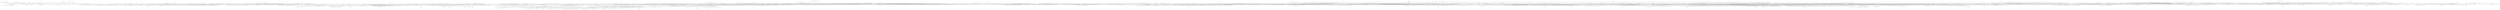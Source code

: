 strict graph  {
	4066	 [height=0.47,
		level=2,
		pos="-18726.09,14719.42",
		width=4.64];
	3814	 [height=0.40,
		level=3,
		pos="-18125.30,14872.76",
		width=1.99];
	4066 -- 3814;
	106	 [height=0.56,
		level=1,
		pos="-19721.95,13887.75",
		width=2.47];
	4066 -- 106;
	2936	 [height=0.28,
		level=5,
		pos="24488.95,3443.18",
		width=0.58];
	3518	 [height=0.47,
		level=2,
		pos="25211.08,2968.23",
		width=2.06];
	2936 -- 3518;
	3528	 [height=0.28,
		level=5,
		pos="-7138.42,-9509.71",
		width=1.68];
	1828	 [height=0.56,
		level=1,
		pos="-5492.36,-9976.61",
		width=2.42];
	3528 -- 1828;
	3066	 [height=0.28,
		level=5,
		pos="-4658.44,6213.99",
		width=1.53];
	3662	 [height=0.47,
		level=2,
		pos="-4623.58,6291.95",
		width=1.67];
	3066 -- 3662;
	620	 [height=0.59,
		level=1,
		pos="2655.55,45.64",
		width=2.75];
	5607	 [height=0.56,
		level=1,
		pos="1840.34,-414.77",
		width=3.25];
	620 -- 5607;
	3465	 [height=0.32,
		level=4,
		pos="2085.58,-12177.55",
		width=0.51];
	1245	 [height=0.56,
		level=1,
		pos="2619.54,-13391.80",
		width=1.38];
	3465 -- 1245;
	1246	 [height=0.28,
		level=5,
		pos="2343.63,-12161.55",
		width=0.79];
	3465 -- 1246;
	3941	 [height=0.32,
		level=4,
		pos="9505.64,6424.90",
		width=2.17];
	3718	 [height=0.56,
		level=1,
		pos="8603.04,6002.79",
		width=4.57];
	3941 -- 3718;
	4364	 [height=0.40,
		level=3,
		pos="-4008.08,-611.20",
		width=2.32];
	5226	 [height=0.56,
		level=1,
		pos="-3084.02,-1892.08",
		width=1.51];
	4364 -- 5226;
	4618	 [height=0.28,
		level=5,
		pos="1840.61,26167.93",
		width=1.64];
	1212	 [height=0.47,
		level=2,
		pos="2320.85,26443.02",
		width=3.94];
	4618 -- 1212;
	3241	 [height=0.28,
		level=5,
		pos="15254.22,-8181.94",
		width=0.81];
	5596	 [height=0.47,
		level=2,
		pos="15564.27,-8077.26",
		width=1.93];
	3241 -- 5596;
	4602	 [height=0.28,
		level=5,
		pos="1530.07,-12269.25",
		width=1.76];
	4602 -- 1245;
	2547	 [height=0.47,
		level=2,
		pos="-5190.96,-12427.89",
		width=1.88];
	1075	 [height=0.56,
		level=1,
		pos="-5614.63,-12599.78",
		width=1.75];
	2547 -- 1075;
	1900	 [height=0.40,
		level=3,
		pos="-12345.33,311.94",
		width=3.25];
	1891	 [height=0.56,
		level=1,
		pos="-15278.08,881.82",
		width=3.31];
	1900 -- 1891;
	2196	 [height=0.28,
		level=5,
		pos="16936.01,-141.12",
		width=1.31];
	2740	 [height=0.56,
		level=1,
		pos="16190.20,-866.27",
		width=4.14];
	2196 -- 2740;
	462	 [height=0.40,
		level=3,
		pos="-18722.03,6921.58",
		width=3.62];
	5511	 [height=0.56,
		level=1,
		pos="-18736.79,5950.64",
		width=5.00];
	462 -- 5511;
	1324	 [height=0.28,
		level=5,
		pos="-18395.03,5677.37",
		width=2.22];
	1324 -- 5511;
	2117	 [height=0.28,
		level=5,
		pos="5122.11,3232.06",
		width=1.22];
	5876	 [height=0.47,
		level=2,
		pos="4616.70,2790.63",
		width=1.72];
	2117 -- 5876;
	3112	 [height=0.56,
		level=1,
		pos="-19927.93,-6800.96",
		width=2.42];
	1471	 [height=0.40,
		level=3,
		pos="-19229.43,-6229.20",
		width=2.69];
	3112 -- 1471;
	943	 [height=0.56,
		level=1,
		pos="-18974.91,-8688.46",
		width=3.03];
	3112 -- 943;
	5702	 [height=0.40,
		level=3,
		pos="-26943.05,-9748.25",
		width=1.18];
	3155	 [height=0.28,
		level=5,
		pos="-26875.37,-9546.98",
		width=0.29];
	5702 -- 3155;
	2162	 [height=0.56,
		level=1,
		pos="-25742.43,-10729.93",
		width=2.69];
	5702 -- 2162;
	2230	 [height=0.56,
		level=1,
		pos="14043.59,-6696.85",
		width=1.57];
	5467	 [height=0.56,
		level=1,
		pos="15669.42,-6310.12",
		width=1.99];
	2230 -- 5467;
	5442	 [height=0.47,
		level=2,
		pos="14569.33,-7458.16",
		width=2.94];
	2230 -- 5442;
	4068	 [height=0.56,
		level=1,
		pos="17603.24,-7371.59",
		width=3.35];
	2230 -- 4068;
	4738	 [height=0.40,
		level=3,
		pos="13559.20,-6406.63",
		width=0.76];
	2230 -- 4738;
	3034	 [height=0.47,
		level=2,
		pos="15157.63,-5878.67",
		width=2.82];
	2230 -- 3034;
	4517	 [height=0.40,
		level=3,
		pos="14569.95,-5310.08",
		width=1.99];
	2230 -- 4517;
	1899	 [height=0.59,
		level=1,
		pos="12246.30,-3492.60",
		width=1.89];
	2230 -- 1899;
	886	 [height=0.32,
		level=4,
		pos="14310.38,-5534.33",
		width=2.04];
	2230 -- 886;
	188	 [height=0.32,
		level=4,
		pos="14013.99,-7342.78",
		width=1.21];
	2230 -- 188;
	5779	 [height=0.28,
		level=5,
		pos="13727.21,-6966.96",
		width=0.69];
	2230 -- 5779;
	3600	 [height=0.40,
		level=3,
		pos="-6409.04,1868.45",
		width=1.03];
	3314	 [height=0.56,
		level=1,
		pos="-7963.41,-379.71",
		width=2.89];
	3600 -- 3314;
	170	 [height=0.32,
		level=4,
		pos="868.32,-978.04",
		width=2.31];
	170 -- 5607;
	816	 [height=0.40,
		level=3,
		pos="7530.47,-10627.16",
		width=1.36];
	2362	 [height=0.47,
		level=2,
		pos="8023.61,-10636.66",
		width=1.61];
	816 -- 2362;
	2569	 [height=0.47,
		level=2,
		pos="14282.51,-23154.77",
		width=3.68];
	5318	 [height=0.56,
		level=1,
		pos="12610.77,-22050.01",
		width=2.51];
	2569 -- 5318;
	3487	 [height=0.28,
		level=5,
		pos="14354.30,-21535.30",
		width=1.31];
	2569 -- 3487;
	2214	 [height=0.47,
		level=2,
		pos="15954.85,-22770.51",
		width=4.72];
	2569 -- 2214;
	277	 [height=0.32,
		level=4,
		pos="9218.49,-12275.77",
		width=1.46];
	3763	 [height=0.56,
		level=1,
		pos="9803.01,-11260.66",
		width=1.89];
	277 -- 3763;
	3669	 [height=0.28,
		level=5,
		pos="-9302.20,-13226.49",
		width=1.03];
	1268	 [height=0.56,
		level=1,
		pos="-10096.29,-12020.32",
		width=2.33];
	3669 -- 1268;
	4369	 [height=0.32,
		level=4,
		pos="-25052.94,8586.63",
		width=1.99];
	575	 [height=0.56,
		level=1,
		pos="-24329.66,8585.96",
		width=3.51];
	4369 -- 575;
	2930	 [height=0.32,
		level=4,
		pos="5933.68,20603.90",
		width=0.57];
	981	 [height=0.56,
		level=1,
		pos="4851.49,20998.53",
		width=1.65];
	2930 -- 981;
	2107	 [height=0.28,
		level=5,
		pos="-10641.40,-1673.65",
		width=0.81];
	2691	 [height=0.56,
		level=1,
		pos="-11240.01,-2754.43",
		width=2.93];
	2107 -- 2691;
	2402	 [height=0.40,
		level=3,
		pos="-1302.85,4111.91",
		width=1.57];
	3259	 [height=0.56,
		level=1,
		pos="-1923.85,2403.97",
		width=3.69];
	2402 -- 3259;
	3604	 [height=0.47,
		level=2,
		pos="-12892.71,5488.12",
		width=0.72];
	2375	 [height=0.56,
		level=1,
		pos="-11701.92,4965.16",
		width=0.61];
	3604 -- 2375;
	60	 [height=0.32,
		level=4,
		pos="-20215.48,13039.16",
		width=0.67];
	60 -- 106;
	5535	 [height=0.28,
		level=5,
		pos="-28746.28,-3539.52",
		width=1.22];
	2103	 [height=0.56,
		level=1,
		pos="-27749.97,-3070.07",
		width=2.79];
	5535 -- 2103;
	5030	 [height=0.28,
		level=5,
		pos="-2453.09,12654.08",
		width=1.08];
	3803	 [height=0.32,
		level=4,
		pos="-2567.36,12417.58",
		width=1.53];
	5030 -- 3803;
	3250	 [height=0.40,
		level=3,
		pos="-1158.03,10196.22",
		width=0.69];
	3467	 [height=0.40,
		level=3,
		pos="-425.85,10762.58",
		width=1.92];
	3250 -- 3467;
	2203	 [height=0.28,
		level=5,
		pos="-1255.43,9887.40",
		width=0.99];
	3250 -- 2203;
	5682	 [height=0.32,
		level=4,
		pos="-988.89,10008.12",
		width=1.40];
	3250 -- 5682;
	444	 [height=0.28,
		level=5,
		pos="-1059.59,10756.83",
		width=0.93];
	3250 -- 444;
	3601	 [height=0.40,
		level=3,
		pos="-10192.69,-9520.58",
		width=1.92];
	2867	 [height=0.47,
		level=2,
		pos="-9756.51,-9463.65",
		width=1.58];
	3601 -- 2867;
	5163	 [height=0.40,
		level=3,
		pos="11748.20,10907.60",
		width=2.94];
	2371	 [height=0.56,
		level=1,
		pos="11212.11,12002.28",
		width=3.32];
	5163 -- 2371;
	2343	 [height=0.47,
		level=2,
		pos="-10927.55,3153.54",
		width=2.17];
	983	 [height=0.40,
		level=3,
		pos="-11647.58,3545.44",
		width=1.62];
	2343 -- 983;
	3944	 [height=0.56,
		level=1,
		pos="-8429.30,852.26",
		width=1.89];
	2343 -- 3944;
	4771	 [height=0.40,
		level=3,
		pos="-10903.54,3990.09",
		width=1.61];
	2343 -- 4771;
	1409	 [height=0.28,
		level=5,
		pos="-11159.41,3013.06",
		width=1.26];
	2343 -- 1409;
	2991	 [height=0.28,
		level=5,
		pos="-4701.99,-8808.51",
		width=0.81];
	2991 -- 1828;
	5462	 [height=0.47,
		level=2,
		pos="-1713.24,-6272.06",
		width=3.85];
	2846	 [height=0.47,
		level=2,
		pos="-1224.67,-6516.00",
		width=1.47];
	5462 -- 2846;
	490	 [height=0.47,
		level=2,
		pos="-5618.44,-5890.25",
		width=3.36];
	1672	 [height=0.28,
		level=5,
		pos="-5569.53,-5353.31",
		width=1.83];
	490 -- 1672;
	3570	 [height=0.47,
		level=2,
		pos="-6283.61,-5881.56",
		width=2.36];
	490 -- 3570;
	3157	 [height=0.28,
		level=5,
		pos="14764.37,12876.23",
		width=1.46];
	1657	 [height=0.56,
		level=1,
		pos="13427.59,12810.64",
		width=3.65];
	3157 -- 1657;
	4385	 [height=0.28,
		level=5,
		pos="-6188.33,-4481.69",
		width=1.38];
	3736	 [height=0.47,
		level=2,
		pos="-6818.71,-4278.09",
		width=2.32];
	4385 -- 3736;
	2417	 [height=0.47,
		level=2,
		pos="-20293.19,2906.97",
		width=3.50];
	1394	 [height=0.56,
		level=1,
		pos="-18907.27,3502.88",
		width=4.93];
	2417 -- 1394;
	3588	 [height=0.40,
		level=3,
		pos="-5729.11,-13867.05",
		width=1.88];
	4505	 [height=0.56,
		level=1,
		pos="-5999.13,-16293.83",
		width=1.33];
	3588 -- 4505;
	1405	 [height=0.47,
		level=2,
		pos="27310.84,-1007.11",
		width=1.17];
	5109	 [height=0.32,
		level=4,
		pos="27700.13,-148.80",
		width=0.64];
	1405 -- 5109;
	2610	 [height=0.40,
		level=3,
		pos="27027.36,-452.98",
		width=1.44];
	1405 -- 2610;
	1485	 [height=0.56,
		level=1,
		pos="29261.08,-1998.01",
		width=4.04];
	1405 -- 1485;
	939	 [height=0.28,
		level=5,
		pos="133.49,1004.69",
		width=1.00];
	1963	 [height=0.56,
		level=1,
		pos="605.46,756.98",
		width=3.00];
	939 -- 1963;
	3882	 [height=0.28,
		level=5,
		pos="-51.07,5896.44",
		width=2.03];
	4864	 [height=0.40,
		level=3,
		pos="-28.86,6142.22",
		width=1.64];
	3882 -- 4864;
	1949	 [height=0.40,
		level=3,
		pos="4635.34,-2580.93",
		width=1.44];
	5121	 [height=0.56,
		level=1,
		pos="5040.44,-2245.94",
		width=1.86];
	1949 -- 5121;
	1684	 [height=0.40,
		level=3,
		pos="645.66,-13603.86",
		width=1.46];
	1245 -- 1684;
	2490	 [height=0.28,
		level=5,
		pos="634.03,-14817.55",
		width=1.25];
	1245 -- 2490;
	3541	 [height=0.40,
		level=3,
		pos="4861.21,-13400.73",
		width=1.89];
	1245 -- 3541;
	2869	 [height=0.32,
		level=4,
		pos="476.90,-12855.49",
		width=1.49];
	1245 -- 2869;
	1376	 [height=0.47,
		level=2,
		pos="320.93,-12888.47",
		width=0.86];
	1245 -- 1376;
	3675	 [height=0.32,
		level=4,
		pos="3238.23,-12383.19",
		width=0.65];
	1245 -- 3675;
	208	 [height=0.56,
		level=1,
		pos="1538.49,-15762.66",
		width=1.33];
	1245 -- 208;
	5182	 [height=0.47,
		level=2,
		pos="4192.00,-16260.57",
		width=1.43];
	1245 -- 5182;
	5063	 [height=0.47,
		level=2,
		pos="87.89,-14487.98",
		width=1.18];
	1245 -- 5063;
	298	 [height=0.40,
		level=3,
		pos="1988.14,-15095.46",
		width=2.47];
	1245 -- 298;
	2201	 [height=0.28,
		level=5,
		pos="3842.71,-12657.40",
		width=0.43];
	1245 -- 2201;
	1005	 [height=0.47,
		level=2,
		pos="551.80,-12255.13",
		width=4.06];
	1245 -- 1005;
	5724	 [height=0.28,
		level=5,
		pos="808.02,-13513.13",
		width=0.75];
	1245 -- 5724;
	4715	 [height=0.28,
		level=5,
		pos="648.14,-12376.93",
		width=0.61];
	1245 -- 4715;
	824	 [height=0.47,
		level=2,
		pos="4799.41,-11734.49",
		width=2.86];
	1245 -- 824;
	5138	 [height=0.59,
		level=1,
		pos="2389.23,-17200.75",
		width=1.50];
	1245 -- 5138;
	4980	 [height=0.47,
		level=2,
		pos="5588.03,-12833.79",
		width=0.99];
	1245 -- 4980;
	57	 [height=0.32,
		level=4,
		pos="4295.85,-13887.81",
		width=1.24];
	1245 -- 57;
	1245 -- 3763;
	1818	 [height=0.40,
		level=3,
		pos="1101.22,-14613.55",
		width=2.28];
	1245 -- 1818;
	1256	 [height=0.40,
		level=3,
		pos="3453.32,-12511.39",
		width=0.97];
	1245 -- 1256;
	2390	 [height=0.56,
		level=1,
		pos="4828.61,-15681.20",
		width=1.79];
	1245 -- 2390;
	1347	 [height=0.56,
		level=1,
		pos="286.26,-16815.63",
		width=0.89];
	1245 -- 1347;
	2745	 [height=0.47,
		level=2,
		pos="2994.16,-16355.37",
		width=0.93];
	1245 -- 2745;
	1517	 [height=0.40,
		level=3,
		pos="3031.54,-15543.53",
		width=0.74];
	1245 -- 1517;
	1304	 [height=0.40,
		level=3,
		pos="1091.51,-12012.84",
		width=1.19];
	1245 -- 1304;
	4885	 [height=0.47,
		level=2,
		pos="2519.50,-12273.92",
		width=2.01];
	1245 -- 4885;
	5494	 [height=0.47,
		level=2,
		pos="3036.06,-11819.88",
		width=1.36];
	1245 -- 5494;
	492	 [height=0.40,
		level=3,
		pos="4381.59,-15360.06",
		width=1.92];
	1245 -- 492;
	595	 [height=0.47,
		level=2,
		pos="-648.45,-14679.80",
		width=0.82];
	1245 -- 595;
	2259	 [height=0.47,
		level=2,
		pos="4839.26,-14188.19",
		width=1.56];
	1245 -- 2259;
	941	 [height=0.40,
		level=3,
		pos="4606.31,-13463.26",
		width=1.64];
	1245 -- 941;
	245	 [height=0.47,
		level=2,
		pos="3998.53,-16101.59",
		width=3.10];
	1245 -- 245;
	234	 [height=0.28,
		level=5,
		pos="-13725.60,-9190.85",
		width=1.47];
	2114	 [height=0.28,
		level=5,
		pos="-13860.10,-9111.09",
		width=0.89];
	234 -- 2114;
	5359	 [height=0.28,
		level=5,
		pos="8997.74,8085.72",
		width=1.17];
	2841	 [height=0.47,
		level=2,
		pos="8739.91,8768.23",
		width=2.69];
	5359 -- 2841;
	5272	 [height=0.40,
		level=3,
		pos="29404.15,-7203.33",
		width=1.93];
	1142	 [height=0.56,
		level=1,
		pos="30930.65,-6748.71",
		width=2.40];
	5272 -- 1142;
	975	 [height=0.28,
		level=5,
		pos="28822.16,-6099.05",
		width=1.85];
	5272 -- 975;
	4630	 [height=0.28,
		level=5,
		pos="28932.34,-7164.65",
		width=1.78];
	5272 -- 4630;
	312	 [height=0.40,
		level=3,
		pos="-8032.45,4521.11",
		width=2.01];
	5775	 [height=0.56,
		level=1,
		pos="-7821.82,6321.14",
		width=2.54];
	312 -- 5775;
	40	 [height=0.56,
		level=1,
		pos="-7310.13,-5843.19",
		width=2.56];
	119	 [height=0.47,
		level=2,
		pos="-7944.20,-5187.85",
		width=1.92];
	40 -- 119;
	3581	 [height=0.32,
		level=4,
		pos="-6141.45,-5268.80",
		width=2.62];
	40 -- 3581;
	2138	 [height=0.40,
		level=3,
		pos="-7094.57,-4910.61",
		width=1.43];
	40 -- 2138;
	40 -- 3570;
	4704	 [height=0.28,
		level=5,
		pos="-6595.60,-5158.81",
		width=1.22];
	40 -- 4704;
	1351	 [height=0.28,
		level=5,
		pos="-6886.89,-6650.13",
		width=0.67];
	40 -- 1351;
	5719	 [height=0.47,
		level=2,
		pos="-8099.30,-5463.64",
		width=1.78];
	40 -- 5719;
	5216	 [height=0.47,
		level=2,
		pos="-7371.41,-7131.83",
		width=2.03];
	40 -- 5216;
	4388	 [height=0.56,
		level=1,
		pos="-7880.34,-3985.36",
		width=1.54];
	40 -- 4388;
	1930	 [height=0.47,
		level=2,
		pos="-7950.73,-6646.94",
		width=1.51];
	40 -- 1930;
	3201	 [height=0.40,
		level=3,
		pos="-6739.65,-6508.32",
		width=2.28];
	40 -- 3201;
	5796	 [height=0.28,
		level=5,
		pos="-8054.07,-6257.25",
		width=1.67];
	40 -- 5796;
	5242	 [height=0.32,
		level=4,
		pos="-6989.56,-5042.39",
		width=1.72];
	40 -- 5242;
	182	 [height=0.32,
		level=4,
		pos="18842.17,2762.69",
		width=1.35];
	4742	 [height=0.40,
		level=3,
		pos="19616.57,3057.99",
		width=2.18];
	182 -- 4742;
	4762	 [height=0.56,
		level=1,
		pos="5298.45,-20711.68",
		width=1.31];
	3098	 [height=0.28,
		level=5,
		pos="4513.81,-19891.77",
		width=1.58];
	4762 -- 3098;
	4952	 [height=0.28,
		level=5,
		pos="4105.86,-20877.12",
		width=1.26];
	4762 -- 4952;
	1987	 [height=0.56,
		level=1,
		pos="3267.76,-22819.14",
		width=2.26];
	4762 -- 1987;
	1892	 [height=0.28,
		level=5,
		pos="4874.59,-19673.06",
		width=0.81];
	4762 -- 1892;
	3164	 [height=0.40,
		level=3,
		pos="5385.02,-21296.76",
		width=1.90];
	4762 -- 3164;
	4481	 [height=0.56,
		level=1,
		pos="6426.56,-17711.74",
		width=1.99];
	4762 -- 4481;
	1000	 [height=0.47,
		level=2,
		pos="3893.79,-21214.62",
		width=2.28];
	4762 -- 1000;
	4884	 [height=0.28,
		level=5,
		pos="2841.59,-1106.64",
		width=1.43];
	1884	 [height=0.56,
		level=1,
		pos="2187.84,-1804.85",
		width=2.65];
	4884 -- 1884;
	3041	 [height=0.32,
		level=4,
		pos="984.76,27849.59",
		width=1.79];
	3901	 [height=0.40,
		level=3,
		pos="1164.38,26782.33",
		width=1.88];
	3041 -- 3901;
	4797	 [height=0.32,
		level=4,
		pos="1378.95,-1180.23",
		width=1.92];
	4797 -- 5607;
	2986	 [height=0.28,
		level=5,
		pos="8915.52,-4591.57",
		width=1.29];
	5162	 [height=0.56,
		level=1,
		pos="7811.82,-4617.54",
		width=2.61];
	2986 -- 5162;
	3362	 [height=0.32,
		level=4,
		pos="10373.32,1310.05",
		width=1.60];
	773	 [height=0.56,
		level=1,
		pos="9010.50,1630.77",
		width=1.68];
	3362 -- 773;
	1390	 [height=0.40,
		level=3,
		pos="15779.18,-24656.15",
		width=0.83];
	4499	 [height=0.28,
		level=5,
		pos="15936.61,-24736.12",
		width=0.57];
	1390 -- 4499;
	5781	 [height=0.56,
		level=1,
		pos="14579.45,-24468.34",
		width=2.00];
	1390 -- 5781;
	2857	 [height=0.28,
		level=5,
		pos="-794.87,4141.23",
		width=1.49];
	1411	 [height=0.56,
		level=1,
		pos="-1225.91,4555.61",
		width=2.42];
	2857 -- 1411;
	5578	 [height=0.40,
		level=3,
		pos="11259.14,-25279.83",
		width=2.10];
	5139	 [height=0.40,
		level=3,
		pos="10897.90,-24766.96",
		width=2.60];
	5578 -- 5139;
	3658	 [height=0.28,
		level=5,
		pos="6408.12,-5616.58",
		width=1.17];
	1325	 [height=0.47,
		level=2,
		pos="6307.54,-5177.94",
		width=3.00];
	3658 -- 1325;
	5898	 [height=0.47,
		level=2,
		pos="-10086.57,11759.23",
		width=3.61];
	1589	 [height=0.56,
		level=1,
		pos="-9990.40,11110.98",
		width=1.65];
	5898 -- 1589;
	2074	 [height=0.28,
		level=5,
		pos="3401.18,-137.92",
		width=2.25];
	2074 -- 5607;
	4428	 [height=0.28,
		level=5,
		pos="-6940.25,-3917.15",
		width=1.53];
	2187	 [height=0.56,
		level=1,
		pos="-6843.89,-3748.21",
		width=1.72];
	4428 -- 2187;
	416	 [height=0.28,
		level=5,
		pos="11100.52,-19454.97",
		width=1.35];
	5588	 [height=0.47,
		level=2,
		pos="11495.21,-19881.53",
		width=3.44];
	416 -- 5588;
	3495	 [height=0.32,
		level=4,
		pos="-6296.02,-3267.08",
		width=2.15];
	3495 -- 2187;
	1360	 [height=0.28,
		level=5,
		pos="7493.65,-14651.81",
		width=0.97];
	3242	 [height=0.47,
		level=2,
		pos="7359.87,-14505.61",
		width=1.96];
	1360 -- 3242;
	4349	 [height=0.40,
		level=3,
		pos="-5972.92,-6914.98",
		width=1.46];
	1501	 [height=0.47,
		level=2,
		pos="-5895.16,-6322.86",
		width=2.57];
	4349 -- 1501;
	3198	 [height=0.40,
		level=3,
		pos="7464.49,-26000.52",
		width=2.40];
	2328	 [height=0.56,
		level=1,
		pos="7258.90,-25392.78",
		width=3.62];
	3198 -- 2328;
	3229	 [height=0.28,
		level=5,
		pos="8969.37,-27217.57",
		width=1.61];
	3198 -- 3229;
	3754	 [height=0.28,
		level=5,
		pos="27766.51,1524.30",
		width=1.38];
	1581	 [height=0.56,
		level=1,
		pos="27300.12,2413.31",
		width=3.74];
	3754 -- 1581;
	5601	 [height=0.32,
		level=4,
		pos="3047.30,-2365.01",
		width=2.04];
	5601 -- 1884;
	5778	 [height=0.47,
		level=2,
		pos="14649.02,-19822.47",
		width=3.51];
	4658	 [height=0.56,
		level=1,
		pos="14734.31,-18708.08",
		width=3.24];
	5778 -- 4658;
	372	 [height=0.32,
		level=4,
		pos="31626.16,-10060.91",
		width=2.68];
	2281	 [height=0.47,
		level=2,
		pos="30830.99,-9017.93",
		width=3.46];
	372 -- 2281;
	2476	 [height=0.47,
		level=2,
		pos="8336.25,-1156.72",
		width=2.90];
	420	 [height=0.40,
		level=3,
		pos="9142.79,-1021.14",
		width=2.69];
	2476 -- 420;
	2476 -- 1884;
	583	 [height=0.28,
		level=5,
		pos="8698.63,-554.97",
		width=1.44];
	2476 -- 583;
	5725	 [height=0.28,
		level=5,
		pos="-1249.56,-2475.87",
		width=1.33];
	4964	 [height=0.40,
		level=3,
		pos="-978.42,-2367.25",
		width=1.88];
	5725 -- 4964;
	1882	 [height=0.28,
		level=5,
		pos="-1959.22,-1883.62",
		width=0.72];
	5226 -- 1882;
	300	 [height=0.28,
		level=5,
		pos="-3191.08,-408.11",
		width=0.85];
	5226 -- 300;
	2792	 [height=0.28,
		level=5,
		pos="-5077.04,-1714.17",
		width=1.71];
	5226 -- 2792;
	1881	 [height=0.47,
		level=2,
		pos="-4023.27,-649.05",
		width=1.61];
	5226 -- 1881;
	2379	 [height=0.47,
		level=2,
		pos="-3584.24,-172.94",
		width=2.28];
	5226 -- 2379;
	4526	 [height=0.47,
		level=2,
		pos="-2542.66,-1073.20",
		width=1.12];
	5226 -- 4526;
	1492	 [height=0.40,
		level=3,
		pos="-2653.57,-3398.16",
		width=3.79];
	5226 -- 1492;
	2478	 [height=0.56,
		level=1,
		pos="-5283.83,-2755.05",
		width=3.76];
	5226 -- 2478;
	899	 [height=0.40,
		level=3,
		pos="-3513.46,-293.59",
		width=2.06];
	5226 -- 899;
	1021	 [height=0.59,
		level=1,
		pos="-5331.45,-957.22",
		width=4.37];
	5226 -- 1021;
	4903	 [height=0.32,
		level=4,
		pos="-4510.66,-3090.82",
		width=2.06];
	5226 -- 4903;
	4813	 [height=0.56,
		level=1,
		pos="849.69,-2626.49",
		width=1.75];
	5226 -- 4813;
	2305	 [height=0.28,
		level=5,
		pos="-4284.45,-2947.43",
		width=0.38];
	5226 -- 2305;
	4449	 [height=0.56,
		level=1,
		pos="-1840.31,-2639.62",
		width=2.61];
	5226 -- 4449;
	1477	 [height=0.32,
		level=4,
		pos="-4840.67,-1664.40",
		width=2.28];
	5226 -- 1477;
	2815	 [height=0.47,
		level=2,
		pos="-2575.92,-1688.44",
		width=2.18];
	5226 -- 2815;
	235	 [height=0.40,
		level=3,
		pos="-4261.21,-3375.77",
		width=1.35];
	5226 -- 235;
	3426	 [height=0.47,
		level=2,
		pos="-1624.84,-2333.35",
		width=1.28];
	5226 -- 3426;
	498	 [height=0.47,
		level=2,
		pos="-3106.63,-477.38",
		width=2.61];
	5226 -- 498;
	1612	 [height=0.32,
		level=4,
		pos="-4412.07,-2727.24",
		width=0.85];
	5226 -- 1612;
	5125	 [height=0.47,
		level=2,
		pos="-3229.70,-3484.48",
		width=1.56];
	5226 -- 5125;
	291	 [height=0.59,
		level=1,
		pos="-4528.19,-3621.51",
		width=1.54];
	5226 -- 291;
	1583	 [height=0.40,
		level=3,
		pos="-4708.26,-2283.26",
		width=0.68];
	5226 -- 1583;
	5498	 [height=0.28,
		level=5,
		pos="-5033.72,-2007.13",
		width=0.71];
	5226 -- 5498;
	4753	 [height=0.40,
		level=3,
		pos="-2407.59,-2605.28",
		width=1.33];
	5226 -- 4753;
	4712	 [height=0.28,
		level=5,
		pos="-4621.27,-2555.21",
		width=0.78];
	5226 -- 4712;
	4370	 [height=0.28,
		level=5,
		pos="-5191.92,-1976.18",
		width=0.54];
	5226 -- 4370;
	4343	 [height=0.47,
		level=2,
		pos="-3894.35,-3453.86",
		width=2.25];
	5226 -- 4343;
	1118	 [height=0.28,
		level=5,
		pos="-2567.20,-886.75",
		width=0.42];
	5226 -- 1118;
	5226 -- 3314;
	1742	 [height=0.47,
		level=2,
		pos="-3669.58,-3693.79",
		width=1.78];
	5226 -- 1742;
	1039	 [height=0.28,
		level=5,
		pos="-4371.45,-767.27",
		width=1.86];
	5226 -- 1039;
	888	 [height=0.40,
		level=3,
		pos="-2972.98,-3217.05",
		width=1.60];
	5226 -- 888;
	3938	 [height=0.56,
		level=1,
		pos="-1681.01,-3948.97",
		width=3.89];
	5226 -- 3938;
	2722	 [height=0.32,
		level=4,
		pos="-3907.32,-3406.89",
		width=1.29];
	5226 -- 2722;
	3682	 [height=0.28,
		level=5,
		pos="-2775.37,-581.20",
		width=0.74];
	5226 -- 3682;
	5712	 [height=0.47,
		level=2,
		pos="-4859.50,-444.88",
		width=1.38];
	5226 -- 5712;
	1931	 [height=0.56,
		level=1,
		pos="-5956.50,-43.33",
		width=2.24];
	5226 -- 1931;
	5299	 [height=0.40,
		level=3,
		pos="-2661.10,-3167.75",
		width=2.61];
	5226 -- 5299;
	2051	 [height=0.28,
		level=5,
		pos="-3760.25,-498.03",
		width=0.57];
	5226 -- 2051;
	3195	 [height=0.47,
		level=2,
		pos="-2782.41,-423.23",
		width=2.35];
	5226 -- 3195;
	1221	 [height=0.56,
		level=1,
		pos="-371.92,-2895.34",
		width=2.17];
	5226 -- 1221;
	2576	 [height=0.56,
		level=1,
		pos="-1133.64,-2052.67",
		width=2.44];
	5226 -- 2576;
	658	 [height=0.40,
		level=3,
		pos="-3490.79,-3326.24",
		width=0.51];
	5226 -- 658;
	5132	 [height=0.28,
		level=5,
		pos="-1013.40,-249.69",
		width=1.78];
	140	 [height=0.56,
		level=1,
		pos="-937.65,584.64",
		width=5.28];
	5132 -- 140;
	5329	 [height=0.32,
		level=4,
		pos="20112.27,-4930.32",
		width=2.15];
	3262	 [height=0.56,
		level=1,
		pos="20994.09,-5091.33",
		width=3.31];
	5329 -- 3262;
	4367	 [height=0.28,
		level=5,
		pos="15831.37,-18415.83",
		width=1.11];
	4367 -- 4658;
	3936	 [height=0.56,
		level=1,
		pos="1121.98,-7942.00",
		width=1.31];
	5332	 [height=0.40,
		level=3,
		pos="91.10,-8340.24",
		width=0.69];
	3936 -- 5332;
	2556	 [height=0.56,
		level=1,
		pos="3379.60,-4539.79",
		width=2.56];
	3936 -- 2556;
	3422	 [height=0.32,
		level=4,
		pos="1403.40,-7957.64",
		width=1.88];
	3936 -- 3422;
	2391	 [height=0.40,
		level=3,
		pos="375.01,-7613.82",
		width=3.25];
	3936 -- 2391;
	1960	 [height=0.28,
		level=5,
		pos="990.10,-8560.56",
		width=1.83];
	3936 -- 1960;
	64	 [height=0.32,
		level=4,
		pos="660.19,-8822.48",
		width=1.65];
	3936 -- 64;
	3773	 [height=0.28,
		level=5,
		pos="482.42,-7354.74",
		width=1.26];
	3936 -- 3773;
	3192	 [height=0.40,
		level=3,
		pos="-199.13,-8355.63",
		width=2.24];
	3936 -- 3192;
	5823	 [height=0.40,
		level=3,
		pos="154.58,-1564.33",
		width=1.35];
	5823 -- 4813;
	883	 [height=0.28,
		level=5,
		pos="-11448.86,11466.98",
		width=1.29];
	5536	 [height=0.56,
		level=1,
		pos="-11344.69,11700.75",
		width=2.21];
	883 -- 5536;
	4069	 [height=0.28,
		level=5,
		pos="-20984.91,-9514.53",
		width=0.96];
	3159	 [height=0.47,
		level=2,
		pos="-20982.93,-9108.99",
		width=2.18];
	4069 -- 3159;
	4559	 [height=0.47,
		level=2,
		pos="-5738.24,-8284.72",
		width=1.26];
	4559 -- 1828;
	3047	 [height=0.28,
		level=5,
		pos="-23160.94,-7607.95",
		width=0.54];
	4927	 [height=0.56,
		level=1,
		pos="-23773.12,-7994.46",
		width=2.07];
	3047 -- 4927;
	3252	 [height=0.32,
		level=4,
		pos="-2588.14,11707.80",
		width=1.85];
	826	 [height=0.47,
		level=2,
		pos="-3557.61,12113.33",
		width=2.81];
	3252 -- 826;
	199	 [height=0.40,
		level=3,
		pos="13246.58,22.94",
		width=0.65];
	2683	 [height=0.56,
		level=1,
		pos="13027.80,-405.35",
		width=2.58];
	199 -- 2683;
	966	 [height=0.32,
		level=4,
		pos="13058.14,492.58",
		width=2.29];
	199 -- 966;
	3221	 [height=0.32,
		level=4,
		pos="13561.15,507.22",
		width=1.68];
	199 -- 3221;
	2850	 [height=0.32,
		level=4,
		pos="29951.55,5058.35",
		width=1.64];
	834	 [height=0.47,
		level=2,
		pos="30899.99,4470.33",
		width=3.25];
	2850 -- 834;
	2680	 [height=0.28,
		level=5,
		pos="3713.82,1857.87",
		width=1.51];
	3578	 [height=0.40,
		level=3,
		pos="3861.95,2206.44",
		width=1.97];
	2680 -- 3578;
	3053	 [height=0.28,
		level=5,
		pos="-20453.25,5140.75",
		width=1.28];
	388	 [height=0.47,
		level=2,
		pos="-20689.37,5186.91",
		width=3.40];
	3053 -- 388;
	808	 [height=0.56,
		level=1,
		pos="14854.36,-4807.57",
		width=1.79];
	3187	 [height=0.32,
		level=4,
		pos="15440.03,-3784.40",
		width=0.79];
	808 -- 3187;
	3319	 [height=0.47,
		level=2,
		pos="16589.92,-4723.75",
		width=1.18];
	808 -- 3319;
	4977	 [height=0.47,
		level=2,
		pos="14890.98,-3281.56",
		width=0.99];
	808 -- 4977;
	2718	 [height=0.40,
		level=3,
		pos="14250.07,-4762.79",
		width=2.15];
	808 -- 2718;
	808 -- 1899;
	2204	 [height=0.28,
		level=5,
		pos="15423.69,-4914.31",
		width=0.75];
	808 -- 2204;
	1850	 [height=0.28,
		level=5,
		pos="862.35,-1050.66",
		width=1.68];
	1850 -- 5607;
	1580	 [height=0.47,
		level=2,
		pos="-19492.21,-10585.51",
		width=1.74];
	1580 -- 943;
	3400	 [height=0.32,
		level=4,
		pos="-1973.97,-353.01",
		width=2.47];
	3400 -- 3259;
	5086	 [height=0.32,
		level=4,
		pos="-11114.79,18795.54",
		width=0.65];
	62	 [height=0.32,
		level=4,
		pos="-10876.28,18713.74",
		width=1.43];
	5086 -- 62;
	3741	 [height=0.28,
		level=5,
		pos="-18521.05,11272.48",
		width=0.69];
	4713	 [height=0.40,
		level=3,
		pos="-18587.39,12330.17",
		width=2.51];
	3741 -- 4713;
	5275	 [height=0.47,
		level=2,
		pos="19008.31,21324.71",
		width=3.26];
	2888	 [height=0.56,
		level=1,
		pos="18823.63,20652.37",
		width=3.35];
	5275 -- 2888;
	1925	 [height=0.56,
		level=1,
		pos="-3768.14,13140.64",
		width=4.03];
	494	 [height=0.28,
		level=5,
		pos="-4703.42,12639.23",
		width=1.39];
	1925 -- 494;
	2777	 [height=0.28,
		level=5,
		pos="-3721.42,13546.11",
		width=1.12];
	1925 -- 2777;
	4820	 [height=0.56,
		level=1,
		pos="-5522.11,13898.28",
		width=0.61];
	1925 -- 4820;
	5094	 [height=0.56,
		level=1,
		pos="-3423.03,9497.47",
		width=5.28];
	1925 -- 5094;
	1315	 [height=0.47,
		level=2,
		pos="-1787.47,-8062.78",
		width=2.71];
	593	 [height=0.56,
		level=1,
		pos="-1057.72,-9033.59",
		width=1.99];
	1315 -- 593;
	1154	 [height=0.28,
		level=5,
		pos="15002.11,1024.48",
		width=0.85];
	1844	 [height=0.32,
		level=4,
		pos="15070.94,954.10",
		width=1.40];
	1154 -- 1844;
	2536	 [height=0.47,
		level=2,
		pos="32055.96,6113.40",
		width=1.61];
	5303	 [height=0.47,
		level=2,
		pos="31220.57,5531.09",
		width=1.90];
	2536 -- 5303;
	3876	 [height=0.28,
		level=5,
		pos="16806.04,20139.50",
		width=1.22];
	4441	 [height=0.56,
		level=1,
		pos="17033.57,19073.62",
		width=3.38];
	3876 -- 4441;
	4476	 [height=0.47,
		level=2,
		pos="30205.17,-5711.63",
		width=1.76];
	4476 -- 1142;
	1763	 [height=0.28,
		level=5,
		pos="13250.97,4889.86",
		width=0.43];
	2089	 [height=0.56,
		level=1,
		pos="12987.76,5860.68",
		width=4.71];
	1763 -- 2089;
	3331	 [height=0.28,
		level=5,
		pos="-11822.38,2942.69",
		width=1.42];
	3331 -- 1409;
	4730	 [height=0.28,
		level=5,
		pos="8568.02,9913.80",
		width=0.42];
	2535	 [height=0.56,
		level=1,
		pos="9121.63,9941.79",
		width=3.39];
	4730 -- 2535;
	2140	 [height=0.40,
		level=3,
		pos="-9649.53,-1434.11",
		width=2.49];
	3231	 [height=0.32,
		level=4,
		pos="-9715.31,-1354.76",
		width=0.79];
	2140 -- 3231;
	703	 [height=0.28,
		level=5,
		pos="-9931.03,-1694.71",
		width=1.57];
	2140 -- 703;
	3315	 [height=0.40,
		level=3,
		pos="-8999.20,-1286.93",
		width=2.39];
	2140 -- 3315;
	1777	 [height=0.32,
		level=4,
		pos="-9527.69,-1759.34",
		width=1.76];
	2140 -- 1777;
	3870	 [height=0.28,
		level=5,
		pos="-21222.31,9175.62",
		width=0.54];
	3688	 [height=0.56,
		level=1,
		pos="-21476.87,8296.93",
		width=2.21];
	3870 -- 3688;
	4856	 [height=0.32,
		level=4,
		pos="19265.36,13277.13",
		width=1.44];
	19	 [height=0.40,
		level=3,
		pos="18685.83,13289.53",
		width=2.00];
	4856 -- 19;
	742	 [height=0.40,
		level=3,
		pos="-5687.27,3542.54",
		width=2.42];
	419	 [height=0.32,
		level=4,
		pos="-5981.26,3995.62",
		width=2.39];
	742 -- 419;
	1626	 [height=0.47,
		level=2,
		pos="-5522.16,2585.49",
		width=2.22];
	742 -- 1626;
	503	 [height=0.40,
		level=3,
		pos="-5783.10,3806.71",
		width=2.76];
	742 -- 503;
	2430	 [height=0.28,
		level=5,
		pos="27373.41,-4723.74",
		width=1.08];
	1348	 [height=0.47,
		level=2,
		pos="28262.00,-4624.94",
		width=2.01];
	2430 -- 1348;
	385	 [height=0.28,
		level=5,
		pos="-2788.18,-3554.41",
		width=0.81];
	385 -- 1492;
	2966	 [height=0.40,
		level=3,
		pos="7601.28,-1048.78",
		width=2.00];
	3905	 [height=0.56,
		level=1,
		pos="7986.85,-658.28",
		width=2.00];
	2966 -- 3905;
	5651	 [height=0.47,
		level=2,
		pos="-6206.62,-3902.35",
		width=2.82];
	1271	 [height=0.28,
		level=5,
		pos="-6154.35,-4062.23",
		width=1.15];
	5651 -- 1271;
	5651 -- 2187;
	2081	 [height=0.32,
		level=4,
		pos="-6905.53,-7611.04",
		width=1.74];
	3725	 [height=0.28,
		level=5,
		pos="-6797.50,-7338.11",
		width=1.11];
	2081 -- 3725;
	5799	 [height=0.47,
		level=2,
		pos="-7402.29,-7634.89",
		width=2.94];
	2081 -- 5799;
	4273	 [height=0.32,
		level=4,
		pos="-4177.28,-11185.34",
		width=0.96];
	4273 -- 1828;
	5481	 [height=0.32,
		level=4,
		pos="-6916.37,-2244.49",
		width=1.61];
	1796	 [height=0.28,
		level=5,
		pos="-7486.26,-2102.39",
		width=1.88];
	5481 -- 1796;
	5243	 [height=0.32,
		level=4,
		pos="-7115.37,-2352.20",
		width=1.38];
	5481 -- 5243;
	5070	 [height=0.28,
		level=5,
		pos="-10840.26,-14708.32",
		width=0.58];
	2592	 [height=0.56,
		level=1,
		pos="-10615.59,-15318.10",
		width=2.44];
	5070 -- 2592;
	3531	 [height=0.40,
		level=3,
		pos="5805.02,-7095.32",
		width=2.60];
	3627	 [height=0.56,
		level=1,
		pos="4863.52,-7284.14",
		width=1.92];
	3531 -- 3627;
	325	 [height=0.56,
		level=1,
		pos="-2936.72,18363.28",
		width=4.58];
	222	 [height=0.32,
		level=4,
		pos="-3198.74,17560.19",
		width=1.08];
	325 -- 222;
	3152	 [height=0.40,
		level=3,
		pos="-3780.79,17507.55",
		width=1.60];
	325 -- 3152;
	475	 [height=0.40,
		level=3,
		pos="-3987.60,18568.41",
		width=2.99];
	325 -- 475;
	479	 [height=0.32,
		level=4,
		pos="-2924.84,19069.94",
		width=1.35];
	325 -- 479;
	5166	 [height=0.56,
		level=1,
		pos="-895.59,15902.98",
		width=3.96];
	325 -- 5166;
	1800	 [height=0.28,
		level=5,
		pos="-2705.48,18685.11",
		width=1.46];
	325 -- 1800;
	2002	 [height=0.59,
		level=1,
		pos="-5143.48,18184.90",
		width=2.01];
	325 -- 2002;
	1910	 [height=0.28,
		level=5,
		pos="-7012.91,-3240.18",
		width=0.86];
	1528	 [height=0.47,
		level=2,
		pos="-7363.21,-3130.88",
		width=2.12];
	1910 -- 1528;
	5693	 [height=0.40,
		level=3,
		pos="-699.33,-11794.80",
		width=1.89];
	1070	 [height=0.56,
		level=1,
		pos="331.24,-11531.40",
		width=4.35];
	5693 -- 1070;
	152	 [height=0.32,
		level=4,
		pos="-1098.03,-11252.61",
		width=1.78];
	5693 -- 152;
	695	 [height=0.40,
		level=3,
		pos="-13510.45,-11210.01",
		width=2.72];
	3008	 [height=0.56,
		level=1,
		pos="-12366.29,-11014.62",
		width=2.54];
	695 -- 3008;
	478	 [height=0.32,
		level=4,
		pos="5969.55,2349.07",
		width=2.14];
	1853	 [height=0.56,
		level=1,
		pos="6086.75,1511.76",
		width=3.31];
	478 -- 1853;
	5815	 [height=0.40,
		level=3,
		pos="9440.36,-526.00",
		width=2.62];
	5815 -- 420;
	1815	 [height=0.28,
		level=5,
		pos="24194.36,10413.72",
		width=0.83];
	2586	 [height=0.47,
		level=2,
		pos="24427.97,10449.48",
		width=3.54];
	1815 -- 2586;
	2770	 [height=0.56,
		level=1,
		pos="-9705.52,-8576.10",
		width=2.14];
	2440	 [height=0.28,
		level=5,
		pos="-10030.98,-8317.03",
		width=1.54];
	2770 -- 2440;
	4368	 [height=0.56,
		level=1,
		pos="-7615.88,-8901.42",
		width=2.42];
	2770 -- 4368;
	2770 -- 2867;
	5726	 [height=0.28,
		level=5,
		pos="-10254.55,-8322.18",
		width=0.69];
	2770 -- 5726;
	3591	 [height=0.40,
		level=3,
		pos="-10385.84,-9039.03",
		width=1.62];
	2770 -- 3591;
	974	 [height=0.28,
		level=5,
		pos="-9267.25,-9295.15",
		width=0.88];
	2770 -- 974;
	1459	 [height=0.28,
		level=5,
		pos="-9432.20,-8515.92",
		width=0.57];
	2770 -- 1459;
	2385	 [height=0.47,
		level=2,
		pos="-5957.07,-18909.16",
		width=1.43];
	2385 -- 4505;
	4561	 [height=0.28,
		level=5,
		pos="-10478.20,4323.29",
		width=1.50];
	2609	 [height=0.28,
		level=5,
		pos="-10253.95,4189.56",
		width=1.03];
	4561 -- 2609;
	3415	 [height=0.47,
		level=2,
		pos="27024.51,12031.31",
		width=2.90];
	3438	 [height=0.47,
		level=2,
		pos="27856.80,12715.05",
		width=2.12];
	3415 -- 3438;
	3143	 [height=0.56,
		level=1,
		pos="26132.33,10900.55",
		width=4.81];
	3415 -- 3143;
	458	 [height=0.28,
		level=5,
		pos="26712.79,12532.25",
		width=1.17];
	3415 -- 458;
	1415	 [height=0.40,
		level=3,
		pos="5893.45,18089.84",
		width=2.65];
	5228	 [height=0.56,
		level=1,
		pos="4949.50,18386.13",
		width=3.60];
	1415 -- 5228;
	4461	 [height=0.40,
		level=3,
		pos="18973.23,650.00",
		width=1.38];
	2282	 [height=0.40,
		level=3,
		pos="18152.59,124.03",
		width=2.19];
	4461 -- 2282;
	2435	 [height=0.56,
		level=1,
		pos="19781.03,1103.81",
		width=1.43];
	4461 -- 2435;
	5269	 [height=0.40,
		level=3,
		pos="-837.54,-2583.96",
		width=1.82];
	5269 -- 4964;
	5269 -- 4813;
	27	 [height=0.28,
		level=5,
		pos="-647.25,-2720.60",
		width=1.06];
	5269 -- 27;
	2952	 [height=0.28,
		level=5,
		pos="-21938.07,4080.50",
		width=1.17];
	2233	 [height=0.56,
		level=1,
		pos="-22007.46,3845.54",
		width=2.12];
	2952 -- 2233;
	167	 [height=0.32,
		level=4,
		pos="9102.54,-6882.21",
		width=1.49];
	1630	 [height=0.47,
		level=2,
		pos="8510.73,-6862.36",
		width=2.22];
	167 -- 1630;
	1384	 [height=0.47,
		level=2,
		pos="-17648.09,-6927.41",
		width=2.81];
	1380	 [height=0.32,
		level=4,
		pos="-17287.39,-6314.16",
		width=0.79];
	1384 -- 1380;
	1384 -- 943;
	3530	 [height=0.40,
		level=3,
		pos="19657.37,-12017.43",
		width=1.51];
	5102	 [height=0.47,
		level=2,
		pos="18946.08,-11777.92",
		width=1.93];
	3530 -- 5102;
	2647	 [height=0.28,
		level=5,
		pos="7278.54,13590.92",
		width=1.68];
	4080	 [height=0.56,
		level=1,
		pos="6915.54,14076.64",
		width=4.94];
	2647 -- 4080;
	4143	 [height=0.28,
		level=5,
		pos="29392.07,1876.77",
		width=1.03];
	4212	 [height=0.47,
		level=2,
		pos="29513.94,1758.85",
		width=2.07];
	4143 -- 4212;
	294	 [height=0.28,
		level=5,
		pos="19692.09,-5833.58",
		width=0.75];
	1779	 [height=0.28,
		level=5,
		pos="20601.04,-6546.16",
		width=0.83];
	294 -- 1779;
	319	 [height=0.28,
		level=5,
		pos="-5612.52,-4030.89",
		width=0.81];
	4487	 [height=0.40,
		level=3,
		pos="-5565.98,-3590.48",
		width=2.71];
	319 -- 4487;
	328	 [height=0.40,
		level=3,
		pos="10682.08,13386.04",
		width=0.82];
	5265	 [height=0.40,
		level=3,
		pos="10747.89,12840.38",
		width=2.44];
	328 -- 5265;
	4366	 [height=0.28,
		level=5,
		pos="-3064.82,11403.65",
		width=1.11];
	1213	 [height=0.47,
		level=2,
		pos="-2757.37,10602.13",
		width=2.56];
	4366 -- 1213;
	5265 -- 2371;
	116	 [height=0.56,
		level=1,
		pos="10127.09,-23581.71",
		width=1.92];
	5139 -- 116;
	1438	 [height=0.32,
		level=4,
		pos="2344.72,-1261.23",
		width=1.81];
	1438 -- 5607;
	1822	 [height=0.47,
		level=2,
		pos="-4052.17,-19308.77",
		width=1.14];
	2760	 [height=0.56,
		level=1,
		pos="-4902.82,-20868.70",
		width=3.11];
	1822 -- 2760;
	1137	 [height=0.59,
		level=1,
		pos="23717.99,14739.47",
		width=3.51];
	3963	 [height=0.56,
		level=1,
		pos="22482.42,13490.67",
		width=2.49];
	1137 -- 3963;
	3048	 [height=0.40,
		level=3,
		pos="-24.12,-5004.46",
		width=1.49];
	3983	 [height=0.40,
		level=3,
		pos="1233.01,-4497.77",
		width=1.93];
	3048 -- 3983;
	1809	 [height=0.32,
		level=4,
		pos="-608.11,-5297.95",
		width=1.04];
	3048 -- 1809;
	4706	 [height=0.28,
		level=5,
		pos="-1693.24,-8392.30",
		width=1.68];
	4706 -- 593;
	383	 [height=0.40,
		level=3,
		pos="6656.82,2519.42",
		width=1.86];
	383 -- 1853;
	2050	 [height=0.28,
		level=5,
		pos="7023.38,2854.46",
		width=1.49];
	383 -- 2050;
	2465	 [height=0.28,
		level=5,
		pos="634.93,-10726.93",
		width=1.24];
	2465 -- 1070;
	2025	 [height=0.47,
		level=2,
		pos="-8770.08,-3647.05",
		width=1.83];
	2025 -- 4388;
	3850	 [height=0.32,
		level=4,
		pos="-4113.85,-10037.49",
		width=2.11];
	3850 -- 1828;
	4429	 [height=0.32,
		level=4,
		pos="4600.15,-7902.36",
		width=0.68];
	3137	 [height=0.47,
		level=2,
		pos="3843.54,-7430.15",
		width=1.01];
	4429 -- 3137;
	409	 [height=0.47,
		level=2,
		pos="5513.73,-3810.26",
		width=4.44];
	409 -- 2556;
	4124	 [height=0.28,
		level=5,
		pos="6117.07,-3566.56",
		width=0.51];
	409 -- 4124;
	4149	 [height=0.40,
		level=3,
		pos="-10876.64,-8029.54",
		width=1.65];
	5245	 [height=0.56,
		level=1,
		pos="-12557.68,-6140.27",
		width=2.03];
	4149 -- 5245;
	1953	 [height=0.28,
		level=5,
		pos="-898.33,-9534.83",
		width=1.18];
	1953 -- 593;
	4802	 [height=0.47,
		level=2,
		pos="-13431.26,10779.93",
		width=2.53];
	1830	 [height=0.32,
		level=4,
		pos="-13513.33,11144.81",
		width=1.58];
	4802 -- 1830;
	2890	 [height=0.40,
		level=3,
		pos="-14064.45,11360.60",
		width=1.82];
	4802 -- 2890;
	1140	 [height=0.47,
		level=2,
		pos="-14276.86,10095.23",
		width=1.42];
	4802 -- 1140;
	954	 [height=0.47,
		level=2,
		pos="27593.38,-5988.40",
		width=1.78];
	954 -- 1348;
	4268	 [height=0.47,
		level=2,
		pos="26231.47,-7096.51",
		width=1.67];
	954 -- 4268;
	5480	 [height=0.56,
		level=1,
		pos="-1745.68,-10595.01",
		width=1.58];
	1179	 [height=0.28,
		level=5,
		pos="-1125.38,-10770.98",
		width=0.85];
	5480 -- 1179;
	1029	 [height=0.56,
		level=1,
		pos="-2806.04,-11668.95",
		width=1.57];
	5480 -- 1029;
	602	 [height=0.32,
		level=4,
		pos="-1477.27,-9821.20",
		width=0.47];
	5480 -- 602;
	3049	 [height=0.56,
		level=1,
		pos="4064.90,-9637.83",
		width=4.32];
	5480 -- 3049;
	3525	 [height=0.40,
		level=3,
		pos="-2644.99,-10410.89",
		width=1.93];
	5480 -- 3525;
	2883	 [height=0.32,
		level=4,
		pos="-2314.33,-9818.11",
		width=1.29];
	5480 -- 2883;
	4619	 [height=0.40,
		level=3,
		pos="-2048.86,-11159.58",
		width=1.82];
	5480 -- 4619;
	5650	 [height=0.40,
		level=3,
		pos="-3330.56,-6787.66",
		width=2.47];
	3363	 [height=0.56,
		level=1,
		pos="-4049.28,-5260.22",
		width=3.32];
	5650 -- 3363;
	3723	 [height=0.28,
		level=5,
		pos="30532.86,-8884.99",
		width=2.17];
	3723 -- 2281;
	830	 [height=0.40,
		level=3,
		pos="-3745.92,2655.35",
		width=2.94];
	830 -- 3259;
	3785	 [height=0.28,
		level=5,
		pos="-628.57,-16253.41",
		width=0.44];
	3785 -- 1347;
	5849	 [height=0.47,
		level=2,
		pos="2550.15,-567.50",
		width=3.76];
	5849 -- 5607;
	2587	 [height=0.32,
		level=4,
		pos="31170.78,-5619.17",
		width=0.61];
	2587 -- 1142;
	5277	 [height=0.47,
		level=2,
		pos="11904.89,1370.72",
		width=3.31];
	2418	 [height=0.47,
		level=2,
		pos="12621.94,1410.31",
		width=2.72];
	5277 -- 2418;
	4453	 [height=0.47,
		level=2,
		pos="11102.25,2001.30",
		width=1.67];
	5277 -- 4453;
	270	 [height=0.28,
		level=5,
		pos="13824.52,-8345.58",
		width=2.12];
	4920	 [height=0.40,
		level=3,
		pos="13648.80,-8458.60",
		width=1.74];
	270 -- 4920;
	2462	 [height=0.40,
		level=3,
		pos="-6725.41,-1330.67",
		width=2.21];
	2462 -- 3314;
	1653	 [height=0.32,
		level=4,
		pos="9858.02,-642.28",
		width=1.79];
	2199	 [height=0.56,
		level=1,
		pos="9978.22,-1221.78",
		width=3.04];
	1653 -- 2199;
	1499	 [height=0.28,
		level=5,
		pos="17220.56,-2233.85",
		width=1.78];
	2337	 [height=0.47,
		level=2,
		pos="16996.65,-1864.87",
		width=2.86];
	1499 -- 2337;
	4079	 [height=0.28,
		level=5,
		pos="20877.14,14494.94",
		width=1.08];
	197	 [height=0.56,
		level=1,
		pos="20600.76,14198.85",
		width=1.51];
	4079 -- 197;
	4228	 [height=0.40,
		level=3,
		pos="-4280.92,-14542.20",
		width=3.08];
	3303	 [height=0.56,
		level=1,
		pos="-3374.46,-14643.60",
		width=3.31];
	4228 -- 3303;
	3710	 [height=0.40,
		level=3,
		pos="-1079.08,-7947.42",
		width=3.21];
	593 -- 3710;
	2766	 [height=0.28,
		level=5,
		pos="-1393.29,-9566.73",
		width=1.15];
	593 -- 2766;
	3091	 [height=0.32,
		level=4,
		pos="-44.55,-8901.28",
		width=2.28];
	593 -- 3091;
	3904	 [height=0.28,
		level=5,
		pos="-604.34,-9689.16",
		width=0.82];
	593 -- 3904;
	1162	 [height=0.28,
		level=5,
		pos="-382.76,-8431.29",
		width=1.33];
	593 -- 1162;
	1220	 [height=0.59,
		level=1,
		pos="1341.16,-9705.12",
		width=3.44];
	593 -- 1220;
	1057	 [height=0.40,
		level=3,
		pos="-2163.58,-9083.85",
		width=1.56];
	593 -- 1057;
	3691	 [height=0.28,
		level=5,
		pos="-707.51,1853.78",
		width=1.06];
	288	 [height=0.47,
		level=2,
		pos="-891.66,2001.86",
		width=1.67];
	3691 -- 288;
	1647	 [height=0.28,
		level=5,
		pos="1506.32,-2465.10",
		width=0.61];
	1647 -- 1884;
	309	 [height=0.28,
		level=5,
		pos="5533.41,-6323.63",
		width=1.03];
	2361	 [height=0.47,
		level=2,
		pos="5792.76,-5111.04",
		width=2.12];
	309 -- 2361;
	3372	 [height=0.40,
		level=3,
		pos="-26760.17,4024.97",
		width=1.88];
	806	 [height=0.56,
		level=1,
		pos="-27843.21,3415.79",
		width=3.00];
	3372 -- 806;
	67	 [height=0.28,
		level=5,
		pos="-16860.37,-7425.11",
		width=1.18];
	1873	 [height=0.56,
		level=1,
		pos="-17256.56,-6658.76",
		width=3.67];
	67 -- 1873;
	2457	 [height=0.28,
		level=5,
		pos="-13828.86,-3037.89",
		width=1.31];
	2061	 [height=0.56,
		level=1,
		pos="-13332.21,-2152.77",
		width=0.61];
	2457 -- 2061;
	3245	 [height=0.47,
		level=2,
		pos="951.49,14736.51",
		width=2.06];
	3352	 [height=0.32,
		level=4,
		pos="650.17,15513.81",
		width=1.96];
	3245 -- 3352;
	2256	 [height=0.32,
		level=4,
		pos="1377.83,15318.31",
		width=1.07];
	3245 -- 2256;
	2128	 [height=0.56,
		level=1,
		pos="1658.01,11952.06",
		width=2.62];
	3245 -- 2128;
	1223	 [height=0.40,
		level=3,
		pos="627.57,15293.62",
		width=2.10];
	3245 -- 1223;
	4384	 [height=0.32,
		level=4,
		pos="480.25,14827.31",
		width=1.35];
	3245 -- 4384;
	780	 [height=0.40,
		level=3,
		pos="13974.25,-11249.92",
		width=0.76];
	1383	 [height=0.40,
		level=3,
		pos="14587.33,-11520.09",
		width=1.43];
	780 -- 1383;
	5829	 [height=0.47,
		level=2,
		pos="13305.24,-11335.13",
		width=1.83];
	780 -- 5829;
	5190	 [height=0.28,
		level=5,
		pos="14180.20,-12319.39",
		width=0.71];
	780 -- 5190;
	4676	 [height=0.28,
		level=5,
		pos="14350.44,740.54",
		width=1.36];
	2555	 [height=0.40,
		level=3,
		pos="14395.04,577.63",
		width=1.62];
	4676 -- 2555;
	5864	 [height=0.40,
		level=3,
		pos="8627.34,-14478.94",
		width=1.96];
	1489	 [height=0.40,
		level=3,
		pos="9034.89,-14103.32",
		width=1.24];
	5864 -- 1489;
	5423	 [height=0.32,
		level=4,
		pos="-16145.50,-16080.30",
		width=1.42];
	1184	 [height=0.47,
		level=2,
		pos="-15901.57,-16123.24",
		width=1.92];
	5423 -- 1184;
	4553	 [height=0.28,
		level=5,
		pos="-25659.63,-10187.50",
		width=1.03];
	4553 -- 2162;
	5583	 [height=0.47,
		level=2,
		pos="831.64,-19605.32",
		width=3.50];
	4225	 [height=0.56,
		level=1,
		pos="-291.16,-19307.94",
		width=3.42];
	5583 -- 4225;
	1754	 [height=0.40,
		level=3,
		pos="-5060.77,-5756.26",
		width=0.50];
	1754 -- 3363;
	2383	 [height=0.40,
		level=3,
		pos="-4937.32,1898.47",
		width=2.11];
	1739	 [height=0.56,
		level=1,
		pos="-4710.81,261.65",
		width=2.24];
	2383 -- 1739;
	4415	 [height=0.32,
		level=4,
		pos="13708.71,6615.09",
		width=2.67];
	4415 -- 2089;
	1082	 [height=0.28,
		level=5,
		pos="-931.59,-4225.81",
		width=1.08];
	1082 -- 3938;
	880	 [height=0.56,
		level=1,
		pos="8771.93,7276.00",
		width=4.11];
	936	 [height=0.32,
		level=4,
		pos="9815.05,8179.53",
		width=1.25];
	880 -- 936;
	880 -- 3718;
	3817	 [height=0.40,
		level=3,
		pos="-1939.25,-1389.04",
		width=0.69];
	527	 [height=0.56,
		level=1,
		pos="-1960.54,-1121.48",
		width=2.47];
	3817 -- 527;
	3033	 [height=0.32,
		level=4,
		pos="26777.40,-1598.14",
		width=1.69];
	3232	 [height=0.47,
		level=2,
		pos="26603.84,-2547.33",
		width=2.10];
	3033 -- 3232;
	670	 [height=0.28,
		level=5,
		pos="4625.16,-8965.61",
		width=1.43];
	670 -- 3049;
	3309	 [height=0.40,
		level=3,
		pos="-22591.91,1686.90",
		width=3.81];
	3674	 [height=0.47,
		level=2,
		pos="-22824.68,994.24",
		width=2.75];
	3309 -- 3674;
	1738	 [height=0.40,
		level=3,
		pos="-22987.50,1942.62",
		width=1.93];
	3309 -- 1738;
	3402	 [height=0.28,
		level=5,
		pos="10216.88,-10164.07",
		width=1.25];
	3402 -- 3763;
	740	 [height=0.40,
		level=3,
		pos="-399.86,2612.56",
		width=2.04];
	3321	 [height=0.32,
		level=4,
		pos="-409.03,3044.92",
		width=1.47];
	740 -- 3321;
	740 -- 1963;
	3097	 [height=0.32,
		level=4,
		pos="-1931.93,-3090.24",
		width=1.65];
	3097 -- 3938;
	4946	 [height=0.32,
		level=4,
		pos="1355.03,17487.49",
		width=2.06];
	5391	 [height=0.56,
		level=1,
		pos="1626.70,18829.57",
		width=4.79];
	4946 -- 5391;
	4409	 [height=0.32,
		level=4,
		pos="1299.19,16963.00",
		width=1.99];
	4946 -- 4409;
	3910	 [height=0.28,
		level=5,
		pos="-486.96,-88.28",
		width=1.90];
	3910 -- 140;
	1883	 [height=0.40,
		level=3,
		pos="15587.10,7756.92",
		width=1.90];
	4448	 [height=0.56,
		level=1,
		pos="13979.78,7869.49",
		width=3.11];
	1883 -- 4448;
	3014	 [height=0.40,
		level=3,
		pos="-24236.29,19480.24",
		width=3.12];
	3781	 [height=0.56,
		level=1,
		pos="-23409.27,19573.00",
		width=5.43];
	3014 -- 3781;
	5064	 [height=0.32,
		level=4,
		pos="-25166.54,7256.87",
		width=1.97];
	5639	 [height=0.47,
		level=2,
		pos="-24636.23,6949.66",
		width=4.33];
	5064 -- 5639;
	817	 [height=0.47,
		level=2,
		pos="6069.02,-2173.16",
		width=2.54];
	817 -- 5121;
	2640	 [height=0.40,
		level=3,
		pos="2234.71,9724.42",
		width=1.65];
	1856	 [height=0.40,
		level=3,
		pos="2106.98,10315.28",
		width=0.69];
	2640 -- 1856;
	1253	 [height=0.47,
		level=2,
		pos="8108.27,4414.71",
		width=1.24];
	3078	 [height=0.40,
		level=3,
		pos="9036.47,4997.70",
		width=1.24];
	1253 -- 3078;
	2538	 [height=0.47,
		level=2,
		pos="7632.34,4925.34",
		width=2.22];
	1253 -- 2538;
	783	 [height=0.32,
		level=4,
		pos="-5531.77,-6530.18",
		width=1.31];
	4259	 [height=0.28,
		level=5,
		pos="-5367.76,-6397.67",
		width=0.79];
	783 -- 4259;
	783 -- 1501;
	4611	 [height=0.40,
		level=3,
		pos="-17415.38,8494.47",
		width=0.39];
	4860	 [height=0.56,
		level=1,
		pos="-16577.96,9559.63",
		width=1.68];
	4611 -- 4860;
	1355	 [height=0.47,
		level=2,
		pos="1080.48,-382.75",
		width=2.75];
	1355 -- 5607;
	5549	 [height=0.47,
		level=2,
		pos="19258.52,-249.16",
		width=2.75];
	5630	 [height=0.40,
		level=3,
		pos="20575.00,-639.07",
		width=1.29];
	5549 -- 5630;
	136	 [height=0.32,
		level=4,
		pos="19059.11,-491.57",
		width=1.94];
	5549 -- 136;
	5549 -- 2435;
	4199	 [height=0.47,
		level=2,
		pos="19249.61,-1358.56",
		width=3.25];
	5549 -- 4199;
	4895	 [height=0.47,
		level=2,
		pos="-10795.15,-16374.26",
		width=2.47];
	1898	 [height=0.32,
		level=4,
		pos="-11704.28,-16803.51",
		width=1.17];
	4895 -- 1898;
	4895 -- 2592;
	3698	 [height=0.28,
		level=5,
		pos="-3474.55,-5021.19",
		width=0.72];
	3711	 [height=0.56,
		level=1,
		pos="-3085.88,-4803.56",
		width=2.90];
	3698 -- 3711;
	5399	 [height=0.56,
		level=1,
		pos="-21068.74,16921.42",
		width=2.03];
	3781 -- 5399;
	2696	 [height=0.28,
		level=5,
		pos="-23415.04,19057.59",
		width=1.15];
	3781 -- 2696;
	263	 [height=0.28,
		level=5,
		pos="-23791.45,20113.84",
		width=1.50];
	3781 -- 263;
	449	 [height=0.28,
		level=5,
		pos="-22347.58,19879.03",
		width=1.08];
	3781 -- 449;
	4852	 [height=0.47,
		level=2,
		pos="-23003.02,21296.42",
		width=2.47];
	3781 -- 4852;
	3704	 [height=0.32,
		level=4,
		pos="-14794.32,-8942.60",
		width=1.57];
	2988	 [height=0.47,
		level=2,
		pos="-14629.57,-8633.90",
		width=5.03];
	3704 -- 2988;
	345	 [height=0.40,
		level=3,
		pos="-27337.57,1785.49",
		width=1.97];
	798	 [height=0.28,
		level=5,
		pos="-26232.96,2227.69",
		width=1.17];
	345 -- 798;
	677	 [height=0.56,
		level=1,
		pos="-27920.57,244.86",
		width=2.90];
	345 -- 677;
	5366	 [height=0.28,
		level=5,
		pos="16137.00,-12489.72",
		width=0.61];
	113	 [height=0.47,
		level=2,
		pos="16116.87,-12017.59",
		width=3.54];
	5366 -- 113;
	1033	 [height=0.32,
		level=4,
		pos="11130.39,-297.34",
		width=1.94];
	3956	 [height=0.56,
		level=1,
		pos="11262.85,-412.50",
		width=3.17];
	1033 -- 3956;
	3200	 [height=0.32,
		level=4,
		pos="5692.04,17075.29",
		width=1.40];
	3569	 [height=0.32,
		level=4,
		pos="4917.14,17496.97",
		width=1.85];
	3200 -- 3569;
	5793	 [height=0.47,
		level=2,
		pos="413.22,-6170.38",
		width=2.35];
	5793 -- 2556;
	551	 [height=0.40,
		level=3,
		pos="978.24,-6839.75",
		width=1.82];
	5793 -- 551;
	2707	 [height=0.28,
		level=5,
		pos="-37.46,-6642.88",
		width=0.57];
	5793 -- 2707;
	5368	 [height=0.40,
		level=3,
		pos="-135.30,-6955.27",
		width=0.78];
	5793 -- 5368;
	685	 [height=0.40,
		level=3,
		pos="484.53,-6997.40",
		width=1.29];
	5793 -- 685;
	4921	 [height=0.40,
		level=3,
		pos="-3704.28,4491.09",
		width=2.00];
	117	 [height=0.32,
		level=4,
		pos="-3698.21,4229.66",
		width=1.74];
	4921 -- 117;
	784	 [height=0.47,
		level=2,
		pos="-3451.66,5042.45",
		width=0.79];
	4921 -- 784;
	5426	 [height=0.40,
		level=3,
		pos="9432.83,10699.12",
		width=2.62];
	5426 -- 2535;
	2210	 [height=0.40,
		level=3,
		pos="-18673.24,-5465.61",
		width=2.06];
	2420	 [height=0.47,
		level=2,
		pos="-18758.39,-4762.47",
		width=3.24];
	2210 -- 2420;
	4239	 [height=0.28,
		level=5,
		pos="19089.72,15239.74",
		width=1.64];
	1236	 [height=0.56,
		level=1,
		pos="18701.40,16486.04",
		width=3.28];
	4239 -- 1236;
	1483	 [height=0.47,
		level=2,
		pos="420.57,-558.16",
		width=3.00];
	5607 -- 1483;
	1866	 [height=0.40,
		level=3,
		pos="811.90,-641.56",
		width=2.81];
	5607 -- 1866;
	2992	 [height=0.47,
		level=2,
		pos="1034.87,61.23",
		width=4.50];
	5607 -- 2992;
	3046	 [height=0.28,
		level=5,
		pos="1350.39,-969.16",
		width=1.56];
	5607 -- 3046;
	5607 -- 1853;
	200	 [height=0.40,
		level=3,
		pos="2941.44,-500.47",
		width=3.64];
	5607 -- 200;
	5259	 [height=0.47,
		level=2,
		pos="982.57,-140.97",
		width=3.54];
	5607 -- 5259;
	1174	 [height=0.40,
		level=3,
		pos="91.13,-517.23",
		width=1.57];
	5607 -- 1174;
	3892	 [height=0.47,
		level=2,
		pos="1276.33,372.92",
		width=1.71];
	5607 -- 3892;
	4673	 [height=0.47,
		level=2,
		pos="2204.02,409.84",
		width=2.65];
	5607 -- 4673;
	5353	 [height=0.47,
		level=2,
		pos="782.46,699.32",
		width=2.11];
	5607 -- 5353;
	5016	 [height=0.28,
		level=5,
		pos="684.58,-467.90",
		width=1.76];
	5607 -- 5016;
	3618	 [height=0.56,
		level=1,
		pos="-577.91,1516.22",
		width=3.53];
	5607 -- 3618;
	4050	 [height=0.28,
		level=5,
		pos="2414.93,-878.46",
		width=1.36];
	5607 -- 4050;
	5514	 [height=0.47,
		level=2,
		pos="1227.49,475.39",
		width=4.10];
	5607 -- 5514;
	254	 [height=0.40,
		level=3,
		pos="2640.76,630.87",
		width=2.42];
	5607 -- 254;
	1192	 [height=0.32,
		level=4,
		pos="1931.24,-1178.42",
		width=1.71];
	5607 -- 1192;
	3656	 [height=0.28,
		level=5,
		pos="615.01,-600.88",
		width=1.60];
	5607 -- 3656;
	864	 [height=0.47,
		level=2,
		pos="4090.28,-299.12",
		width=2.90];
	5607 -- 864;
	3611	 [height=0.28,
		level=5,
		pos="1994.44,601.63",
		width=1.44];
	5607 -- 3611;
	4644	 [height=0.47,
		level=2,
		pos="930.33,563.26",
		width=3.67];
	5607 -- 4644;
	5180	 [height=0.28,
		level=5,
		pos="2122.53,-1339.35",
		width=1.25];
	5607 -- 5180;
	872	 [height=0.40,
		level=3,
		pos="2658.31,484.16",
		width=2.53];
	5607 -- 872;
	5326	 [height=0.47,
		level=2,
		pos="2139.82,457.04",
		width=0.35];
	5607 -- 5326;
	3158	 [height=0.40,
		level=3,
		pos="1438.07,356.03",
		width=2.35];
	5607 -- 3158;
	4677	 [height=0.47,
		level=2,
		pos="2894.57,347.33",
		width=1.21];
	5607 -- 4677;
	2577	 [height=0.28,
		level=5,
		pos="2361.82,-815.32",
		width=1.39];
	5607 -- 2577;
	3139	 [height=0.56,
		level=1,
		pos="4160.42,1679.69",
		width=1.57];
	5607 -- 3139;
	5607 -- 1963;
	5607 -- 773;
	4957	 [height=0.28,
		level=5,
		pos="1975.63,-1353.97",
		width=1.32];
	5607 -- 4957;
	5753	 [height=0.32,
		level=4,
		pos="3735.79,279.21",
		width=1.43];
	5607 -- 5753;
	3427	 [height=0.40,
		level=3,
		pos="1858.89,885.22",
		width=2.99];
	5607 -- 3427;
	2945	 [height=0.28,
		level=5,
		pos="2195.01,-1203.93",
		width=1.43];
	5607 -- 2945;
	4203	 [height=0.47,
		level=2,
		pos="1655.23,-1345.51",
		width=5.14];
	5607 -- 4203;
	3265	 [height=0.47,
		level=2,
		pos="1605.65,1025.20",
		width=4.08];
	5607 -- 3265;
	1022	 [height=0.28,
		level=5,
		pos="1738.21,766.83",
		width=1.85];
	5607 -- 1022;
	5397	 [height=0.56,
		level=1,
		pos="4829.24,239.37",
		width=3.74];
	5607 -- 5397;
	1257	 [height=0.28,
		level=5,
		pos="1871.61,699.79",
		width=0.92];
	5607 -- 1257;
	3451	 [height=0.47,
		level=2,
		pos="1922.51,536.26",
		width=0.54];
	5607 -- 3451;
	7	 [height=0.47,
		level=2,
		pos="633.83,-696.34",
		width=2.32];
	5607 -- 7;
	3758	 [height=0.47,
		level=2,
		pos="1284.18,1113.01",
		width=2.97];
	5607 -- 3758;
	5167	 [height=0.32,
		level=4,
		pos="1138.97,-265.86",
		width=1.83];
	5607 -- 5167;
	3317	 [height=0.47,
		level=2,
		pos="1311.92,-319.50",
		width=3.11];
	5607 -- 3317;
	2681	 [height=0.40,
		level=3,
		pos="2461.83,430.70",
		width=3.08];
	5607 -- 2681;
	5760	 [height=0.47,
		level=2,
		pos="1051.84,-1055.73",
		width=4.29];
	5607 -- 5760;
	2211	 [height=0.40,
		level=3,
		pos="1503.25,771.15",
		width=1.65];
	5607 -- 2211;
	5741	 [height=0.28,
		level=5,
		pos="2508.46,-773.41",
		width=1.58];
	5607 -- 5741;
	3900	 [height=0.56,
		level=1,
		pos="3473.16,1272.16",
		width=2.00];
	5607 -- 3900;
	2948	 [height=0.56,
		level=1,
		pos="1668.84,1302.95",
		width=5.32];
	5607 -- 2948;
	5046	 [height=0.28,
		level=5,
		pos="1631.04,-1075.16",
		width=1.39];
	5607 -- 5046;
	4236	 [height=0.56,
		level=1,
		pos="5959.03,-570.31",
		width=2.24];
	5607 -- 4236;
	3185	 [height=0.32,
		level=4,
		pos="2152.99,315.96",
		width=1.58];
	5607 -- 3185;
	5607 -- 3259;
	1150	 [height=0.47,
		level=2,
		pos="1821.01,791.44",
		width=1.76];
	5607 -- 1150;
	4019	 [height=0.28,
		level=5,
		pos="1820.26,-1171.67",
		width=1.10];
	5607 -- 4019;
	5671	 [height=0.47,
		level=2,
		pos="2617.59,2365.24",
		width=3.51];
	5607 -- 5671;
	5607 -- 1884;
	5207	 [height=0.28,
		level=5,
		pos="1033.31,-828.72",
		width=1.64];
	5607 -- 5207;
	3661	 [height=0.28,
		level=5,
		pos="1475.71,-1039.09",
		width=1.10];
	5607 -- 3661;
	2946	 [height=0.47,
		level=2,
		pos="576.26,133.48",
		width=2.62];
	5607 -- 2946;
	1479	 [height=0.32,
		level=4,
		pos="1832.04,-1225.03",
		width=0.49];
	5607 -- 1479;
	133	 [height=0.40,
		level=3,
		pos="720.62,-1013.71",
		width=2.29];
	5607 -- 133;
	3975	 [height=0.32,
		level=4,
		pos="1728.28,-1131.49",
		width=1.29];
	5607 -- 3975;
	3295	 [height=0.28,
		level=5,
		pos="1090.53,502.12",
		width=1.36];
	5607 -- 3295;
	5367	 [height=0.59,
		level=1,
		pos="869.78,-391.45",
		width=3.16];
	5607 -- 5367;
	5742	 [height=0.32,
		level=4,
		pos="1523.26,-1097.59",
		width=1.08];
	5607 -- 5742;
	5607 -- 140;
	442	 [height=0.28,
		level=5,
		pos="1392.25,414.16",
		width=1.07];
	5607 -- 442;
	2092	 [height=0.56,
		level=1,
		pos="3158.09,1902.50",
		width=2.31];
	5607 -- 2092;
	5387	 [height=0.28,
		level=5,
		pos="2756.37,-870.55",
		width=1.39];
	5607 -- 5387;
	2757	 [height=0.28,
		level=5,
		pos="2736.91,-581.04",
		width=1.68];
	5607 -- 2757;
	935	 [height=0.40,
		level=3,
		pos="833.25,-837.49",
		width=2.43];
	5607 -- 935;
	4949	 [height=0.28,
		level=5,
		pos="1095.32,-659.84",
		width=0.72];
	5607 -- 4949;
	2876	 [height=0.28,
		level=5,
		pos="811.27,49.43",
		width=2.12];
	5607 -- 2876;
	4765	 [height=0.47,
		level=2,
		pos="2008.09,787.30",
		width=2.21];
	5607 -- 4765;
	3358	 [height=0.32,
		level=4,
		pos="1199.48,-961.03",
		width=1.75];
	5607 -- 3358;
	576	 [height=0.40,
		level=3,
		pos="1327.75,-1015.59",
		width=2.96];
	5607 -- 576;
	4591	 [height=0.32,
		level=4,
		pos="2345.69,528.26",
		width=1.76];
	5607 -- 4591;
	1165	 [height=0.59,
		level=1,
		pos="766.74,188.16",
		width=2.56];
	5607 -- 1165;
	4814	 [height=0.40,
		level=3,
		pos="637.87,-839.15",
		width=2.24];
	5607 -- 4814;
	465	 [height=0.40,
		level=3,
		pos="2327.04,-1207.16",
		width=2.18];
	5607 -- 465;
	4589	 [height=0.28,
		level=5,
		pos="2337.92,-1022.28",
		width=1.03];
	5607 -- 4589;
	2170	 [height=0.28,
		level=5,
		pos="2607.91,161.81",
		width=1.42];
	5607 -- 2170;
	4272	 [height=0.47,
		level=2,
		pos="1193.49,1278.45",
		width=3.60];
	5607 -- 4272;
	5909	 [height=0.40,
		level=3,
		pos="4312.02,1108.13",
		width=3.32];
	5607 -- 5909;
	1054	 [height=0.32,
		level=4,
		pos="2933.98,-834.70",
		width=1.92];
	5607 -- 1054;
	3540	 [height=0.28,
		level=5,
		pos="2241.59,-1355.37",
		width=1.08];
	5607 -- 3540;
	5787	 [height=0.47,
		level=2,
		pos="2160.34,954.09",
		width=3.07];
	5607 -- 5787;
	1596	 [height=0.32,
		level=4,
		pos="1578.52,-1097.31",
		width=2.06];
	5607 -- 1596;
	5559	 [height=0.28,
		level=5,
		pos="2253.04,-886.98",
		width=2.12];
	5607 -- 5559;
	3822	 [height=0.56,
		level=1,
		pos="23151.56,-1073.81",
		width=1.54];
	423	 [height=0.56,
		level=1,
		pos="21180.61,-2724.30",
		width=4.14];
	3822 -- 423;
	2456	 [height=0.40,
		level=3,
		pos="23392.72,-210.64",
		width=2.53];
	3822 -- 2456;
	1591	 [height=0.28,
		level=5,
		pos="23832.04,-1860.62",
		width=1.57];
	3822 -- 1591;
	3257	 [height=0.56,
		level=1,
		pos="21618.66,-549.71",
		width=2.10];
	3822 -- 3257;
	2463	 [height=0.40,
		level=3,
		pos="5713.80,-12106.38",
		width=3.07];
	2463 -- 824;
	1761	 [height=0.40,
		level=3,
		pos="24289.50,-9419.93",
		width=1.18];
	3552	 [height=0.28,
		level=5,
		pos="23828.51,-9696.17",
		width=0.50];
	1761 -- 3552;
	5636	 [height=0.56,
		level=1,
		pos="24970.49,-8634.94",
		width=2.62];
	1761 -- 5636;
	1465	 [height=0.40,
		level=3,
		pos="24303.05,-10212.19",
		width=1.92];
	1761 -- 1465;
	4796	 [height=0.47,
		level=2,
		pos="-9388.41,-610.70",
		width=2.56];
	4796 -- 3944;
	1163	 [height=0.28,
		level=5,
		pos="-9575.14,-915.76",
		width=0.72];
	4303	 [height=0.47,
		level=2,
		pos="-9195.98,-914.81",
		width=2.03];
	1163 -- 4303;
	3301	 [height=0.28,
		level=5,
		pos="-2463.44,17112.17",
		width=1.47];
	3301 -- 5166;
	4468	 [height=0.28,
		level=5,
		pos="-14706.50,13566.18",
		width=1.58];
	1603	 [height=0.40,
		level=3,
		pos="-15450.96,13100.11",
		width=2.86];
	4468 -- 1603;
	1781	 [height=0.32,
		level=4,
		pos="-10767.16,9384.70",
		width=1.14];
	2335	 [height=0.40,
		level=3,
		pos="-10549.21,9584.62",
		width=2.06];
	1781 -- 2335;
	3948	 [height=0.28,
		level=5,
		pos="-2862.94,-3915.26",
		width=1.24];
	3948 -- 3938;
	3592	 [height=0.47,
		level=2,
		pos="7996.36,5956.88",
		width=2.97];
	2916	 [height=0.56,
		level=1,
		pos="6157.47,5315.43",
		width=2.40];
	3592 -- 2916;
	4686	 [height=0.40,
		level=3,
		pos="8151.43,6846.80",
		width=1.83];
	3592 -- 4686;
	2283	 [height=0.47,
		level=2,
		pos="13854.62,-15611.81",
		width=2.96];
	2659	 [height=0.56,
		level=1,
		pos="12541.39,-15133.96",
		width=1.50];
	2283 -- 2659;
	3651	 [height=0.56,
		level=1,
		pos="-8848.07,19339.17",
		width=2.07];
	30	 [height=0.47,
		level=2,
		pos="-9779.17,18344.12",
		width=1.43];
	3651 -- 30;
	4966	 [height=0.32,
		level=4,
		pos="-7806.44,19390.99",
		width=0.85];
	3651 -- 4966;
	782	 [height=0.56,
		level=1,
		pos="-8365.99,16249.79",
		width=2.40];
	3651 -- 782;
	3926	 [height=0.56,
		level=1,
		pos="-10899.20,21366.52",
		width=1.17];
	3651 -- 3926;
	3455	 [height=0.28,
		level=5,
		pos="-9413.55,19534.14",
		width=1.72];
	3651 -- 3455;
	4450	 [height=0.40,
		level=3,
		pos="-8384.88,20142.56",
		width=1.33];
	3651 -- 4450;
	4230	 [height=0.40,
		level=3,
		pos="-9002.10,18381.09",
		width=2.06];
	3651 -- 4230;
	4890	 [height=0.28,
		level=5,
		pos="2244.43,1904.92",
		width=1.78];
	4890 -- 5671;
	912	 [height=0.47,
		level=2,
		pos="-2090.94,-1502.90",
		width=2.56];
	2285	 [height=0.56,
		level=1,
		pos="-1704.65,-1553.45",
		width=2.62];
	912 -- 2285;
	3376	 [height=0.28,
		level=5,
		pos="-25815.64,-5688.11",
		width=1.14];
	4963	 [height=0.56,
		level=1,
		pos="-26673.28,-5549.10",
		width=2.17];
	3376 -- 4963;
	2637	 [height=0.40,
		level=3,
		pos="-4232.47,-3838.08",
		width=3.12];
	2637 -- 1742;
	2224	 [height=0.28,
		level=5,
		pos="3979.51,-836.96",
		width=0.76];
	5868	 [height=0.40,
		level=3,
		pos="4094.01,-697.63",
		width=1.64];
	2224 -- 5868;
	3156	 [height=0.28,
		level=5,
		pos="24476.99,-1465.10",
		width=1.65];
	3759	 [height=0.28,
		level=5,
		pos="24597.60,-1385.27",
		width=1.79];
	3156 -- 3759;
	763	 [height=0.32,
		level=4,
		pos="7760.67,-5793.05",
		width=1.07];
	5350	 [height=0.28,
		level=5,
		pos="7939.05,-6144.86",
		width=1.04];
	763 -- 5350;
	1050	 [height=0.47,
		level=2,
		pos="7397.43,-5082.27",
		width=0.74];
	763 -- 1050;
	2285 -- 4813;
	5500	 [height=0.32,
		level=4,
		pos="-1459.83,-1450.46",
		width=1.46];
	2285 -- 5500;
	5915	 [height=0.28,
		level=5,
		pos="-1644.13,-1795.47",
		width=1.08];
	2285 -- 5915;
	3029	 [height=0.28,
		level=5,
		pos="6757.10,-16056.52",
		width=1.21];
	4709	 [height=0.47,
		level=2,
		pos="6111.71,-16282.61",
		width=3.31];
	3029 -- 4709;
	1795	 [height=0.32,
		level=4,
		pos="-4667.26,-16170.82",
		width=1.28];
	1795 -- 4505;
	5093	 [height=0.28,
		level=5,
		pos="-4354.05,-16244.68",
		width=1.00];
	1795 -- 5093;
	2024	 [height=0.32,
		level=4,
		pos="1118.82,-2412.07",
		width=1.76];
	2024 -- 1884;
	5444	 [height=0.56,
		level=1,
		pos="19941.65,3999.45",
		width=3.24];
	3364	 [height=0.32,
		level=4,
		pos="18969.87,4144.71",
		width=2.38];
	5444 -- 3364;
	3738	 [height=0.47,
		level=2,
		pos="20450.56,5167.64",
		width=3.11];
	5444 -- 3738;
	4997	 [height=0.28,
		level=5,
		pos="21184.17,4143.17",
		width=1.82];
	5444 -- 4997;
	3568	 [height=0.56,
		level=1,
		pos="21949.38,6837.15",
		width=3.11];
	5444 -- 3568;
	2720	 [height=0.47,
		level=2,
		pos="20762.65,2415.25",
		width=3.74];
	5444 -- 2720;
	1447	 [height=0.28,
		level=5,
		pos="19247.00,3292.91",
		width=2.17];
	5444 -- 1447;
	1599	 [height=0.47,
		level=2,
		pos="18953.38,4704.52",
		width=3.19];
	5444 -- 1599;
	5444 -- 4742;
	480	 [height=0.40,
		level=3,
		pos="21306.71,3792.01",
		width=2.65];
	5444 -- 480;
	3740	 [height=0.28,
		level=5,
		pos="20753.59,2905.77",
		width=0.88];
	5444 -- 3740;
	5310	 [height=0.32,
		level=4,
		pos="19383.31,4812.84",
		width=1.51];
	5444 -- 5310;
	5444 -- 2435;
	4520	 [height=0.47,
		level=2,
		pos="-48.66,11252.90",
		width=2.31];
	4899	 [height=0.47,
		level=2,
		pos="-689.29,11315.66",
		width=3.11];
	4520 -- 4899;
	4520 -- 2128;
	5710	 [height=0.28,
		level=5,
		pos="-9829.39,-19391.24",
		width=1.42];
	3942	 [height=0.56,
		level=1,
		pos="-9419.26,-18125.82",
		width=1.93];
	5710 -- 3942;
	3764	 [height=0.28,
		level=5,
		pos="-13499.63,24079.98",
		width=1.83];
	5762	 [height=0.47,
		level=2,
		pos="-13556.51,22975.33",
		width=2.31];
	3764 -- 5762;
	3999	 [height=0.32,
		level=4,
		pos="-13680.52,-8573.73",
		width=2.42];
	4698	 [height=0.47,
		level=2,
		pos="-14012.60,-7900.92",
		width=3.01];
	3999 -- 4698;
	561	 [height=0.40,
		level=3,
		pos="10714.13,-22088.86",
		width=0.90];
	3022	 [height=0.32,
		level=4,
		pos="10361.87,-21531.48",
		width=2.07];
	561 -- 3022;
	561 -- 116;
	5703	 [height=0.28,
		level=5,
		pos="-7144.30,-1705.21",
		width=1.24];
	5703 -- 3314;
	825	 [height=0.28,
		level=5,
		pos="-7136.70,-1948.33",
		width=1.49];
	5703 -- 825;
	2328 -- 116;
	5034	 [height=0.40,
		level=3,
		pos="6858.84,-24545.18",
		width=2.00];
	2328 -- 5034;
	1520	 [height=0.56,
		level=1,
		pos="6882.02,-27698.92",
		width=3.07];
	2328 -- 1520;
	4290	 [height=0.28,
		level=5,
		pos="-2841.43,19311.55",
		width=0.35];
	1908	 [height=0.47,
		level=2,
		pos="-3294.83,19950.32",
		width=0.58];
	4290 -- 1908;
	2509	 [height=0.40,
		level=3,
		pos="-20250.05,-9016.30",
		width=2.49];
	2509 -- 943;
	706	 [height=0.32,
		level=4,
		pos="-4160.26,5151.03",
		width=1.56];
	706 -- 784;
	1093	 [height=0.28,
		level=5,
		pos="-4416.35,5281.11",
		width=1.29];
	706 -- 1093;
	1463	 [height=0.40,
		level=3,
		pos="3546.47,7414.38",
		width=2.71];
	4608	 [height=0.56,
		level=1,
		pos="2611.53,5226.74",
		width=1.54];
	1463 -- 4608;
	3147	 [height=0.28,
		level=5,
		pos="-18500.10,9658.00",
		width=0.42];
	3633	 [height=0.56,
		level=1,
		pos="-18917.58,9029.03",
		width=1.36];
	3147 -- 3633;
	1616	 [height=0.40,
		level=3,
		pos="-18741.71,-12588.69",
		width=3.12];
	3596	 [height=0.56,
		level=1,
		pos="-19850.56,-13232.94",
		width=2.47];
	1616 -- 3596;
	233	 [height=0.28,
		level=5,
		pos="-10696.19,156.25",
		width=0.92];
	1331	 [height=0.56,
		level=1,
		pos="-11312.75,518.40",
		width=1.40];
	233 -- 1331;
	1134	 [height=0.28,
		level=5,
		pos="-7238.66,-17993.64",
		width=0.82];
	3037	 [height=0.40,
		level=3,
		pos="-7035.90,-17419.36",
		width=1.19];
	1134 -- 3037;
	2034	 [height=0.47,
		level=2,
		pos="-14634.91,15276.38",
		width=4.04];
	368	 [height=0.32,
		level=4,
		pos="-14424.08,15343.42",
		width=1.79];
	2034 -- 368;
	906	 [height=0.56,
		level=1,
		pos="-15840.18,14970.11",
		width=3.35];
	2034 -- 906;
	3225	 [height=0.32,
		level=4,
		pos="6712.85,22675.45",
		width=1.26];
	4101	 [height=0.56,
		level=1,
		pos="7239.11,22701.11",
		width=3.67];
	3225 -- 4101;
	1302	 [height=0.47,
		level=2,
		pos="-14933.31,16061.46",
		width=2.90];
	1302 -- 906;
	4477	 [height=0.28,
		level=5,
		pos="-5640.01,8068.86",
		width=1.32];
	2355	 [height=0.56,
		level=1,
		pos="-6434.68,8761.53",
		width=2.42];
	4477 -- 2355;
	2860	 [height=0.40,
		level=3,
		pos="7248.74,-6465.27",
		width=2.25];
	2730	 [height=0.28,
		level=5,
		pos="7755.38,-7012.96",
		width=0.93];
	2860 -- 2730;
	2295	 [height=0.40,
		level=3,
		pos="6949.65,-5051.85",
		width=1.01];
	2860 -- 2295;
	1617	 [height=0.32,
		level=4,
		pos="7090.81,-6880.43",
		width=1.58];
	2860 -- 1617;
	1773	 [height=0.47,
		level=2,
		pos="-12129.99,13851.18",
		width=1.24];
	1284	 [height=0.40,
		level=3,
		pos="-12243.67,14043.53",
		width=1.93];
	1773 -- 1284;
	2737	 [height=0.47,
		level=2,
		pos="-12128.34,13436.24",
		width=2.92];
	1773 -- 2737;
	3960	 [height=0.28,
		level=5,
		pos="12245.87,-2247.56",
		width=1.26];
	3555	 [height=0.47,
		level=2,
		pos="12047.58,-2449.15",
		width=1.62];
	3960 -- 3555;
	5797	 [height=0.28,
		level=5,
		pos="21659.91,18001.71",
		width=1.17];
	1167	 [height=0.56,
		level=1,
		pos="21116.16,18473.77",
		width=3.67];
	5797 -- 1167;
	2682	 [height=0.59,
		level=1,
		pos="-16216.58,3890.89",
		width=2.00];
	5716	 [height=0.56,
		level=1,
		pos="-17113.53,4913.33",
		width=1.78];
	2682 -- 5716;
	2682 -- 1891;
	3865	 [height=0.28,
		level=5,
		pos="14235.18,-19246.15",
		width=0.46];
	3865 -- 4658;
	3681	 [height=0.47,
		level=2,
		pos="5860.53,-22788.84",
		width=3.00];
	355	 [height=0.32,
		level=4,
		pos="5903.57,-22021.97",
		width=1.72];
	3681 -- 355;
	1875	 [height=0.47,
		level=2,
		pos="6116.59,-23472.48",
		width=1.03];
	3681 -- 1875;
	1260	 [height=0.40,
		level=3,
		pos="5176.83,-23057.16",
		width=1.76];
	3681 -- 1260;
	1660	 [height=0.28,
		level=5,
		pos="14020.94,-24421.93",
		width=1.57];
	1660 -- 5781;
	5073	 [height=0.47,
		level=2,
		pos="2100.89,3532.03",
		width=2.69];
	1128	 [height=0.56,
		level=1,
		pos="1781.89,3193.64",
		width=1.54];
	5073 -- 1128;
	1421	 [height=0.47,
		level=2,
		pos="-5367.39,17264.98",
		width=3.58];
	2832	 [height=0.56,
		level=1,
		pos="-4468.77,16175.52",
		width=3.79];
	1421 -- 2832;
	3664	 [height=0.47,
		level=2,
		pos="4787.66,-5137.41",
		width=2.11];
	3664 -- 2556;
	712	 [height=0.47,
		level=2,
		pos="9972.47,-16070.86",
		width=2.03];
	1513	 [height=0.56,
		level=1,
		pos="11214.78,-15898.67",
		width=2.10];
	712 -- 1513;
	3313	 [height=0.40,
		level=3,
		pos="10310.96,-15102.05",
		width=2.15];
	712 -- 3313;
	2054	 [height=0.28,
		level=5,
		pos="9470.62,-15964.43",
		width=1.19];
	712 -- 2054;
	3928	 [height=0.40,
		level=3,
		pos="9380.52,-15720.93",
		width=1.89];
	712 -- 3928;
	3389	 [height=0.32,
		level=4,
		pos="-18733.44,10143.30",
		width=0.42];
	4691	 [height=0.32,
		level=4,
		pos="-18647.14,10590.61",
		width=0.29];
	3389 -- 4691;
	3389 -- 3633;
	5623	 [height=0.40,
		level=3,
		pos="-13508.70,-3274.77",
		width=1.56];
	5623 -- 2061;
	1523	 [height=0.28,
		level=5,
		pos="-13552.44,-3551.39",
		width=1.19];
	5623 -- 1523;
	5786	 [height=0.32,
		level=4,
		pos="-10799.31,13652.86",
		width=1.82];
	1972	 [height=0.47,
		level=2,
		pos="-10755.67,13797.74",
		width=1.68];
	5786 -- 1972;
	2501	 [height=0.40,
		level=3,
		pos="-7506.90,-8453.16",
		width=2.19];
	2501 -- 4368;
	3499	 [height=0.47,
		level=2,
		pos="-249.03,10109.14",
		width=1.49];
	3467 -- 3499;
	3218	 [height=0.56,
		level=1,
		pos="17735.00,14127.53",
		width=1.75];
	3218 -- 1236;
	3218 -- 197;
	253	 [height=0.28,
		level=5,
		pos="16887.51,14159.36",
		width=1.24];
	3218 -- 253;
	722	 [height=0.47,
		level=2,
		pos="16797.41,15003.87",
		width=1.33];
	3218 -- 722;
	3218 -- 19;
	3649	 [height=0.56,
		level=1,
		pos="17718.73,11948.09",
		width=1.61];
	3218 -- 3649;
	3218 -- 1657;
	3660	 [height=0.28,
		level=5,
		pos="17834.57,14942.52",
		width=0.33];
	3218 -- 3660;
	4479	 [height=0.47,
		level=2,
		pos="16988.03,13111.80",
		width=3.15];
	3218 -- 4479;
	5338	 [height=0.28,
		level=5,
		pos="-16248.21,-5469.77",
		width=0.81];
	996	 [height=0.56,
		level=1,
		pos="-16431.54,-5662.84",
		width=1.54];
	5338 -- 996;
	4033	 [height=0.47,
		level=2,
		pos="2136.22,24145.47",
		width=3.10];
	3108	 [height=0.47,
		level=2,
		pos="2170.85,25016.70",
		width=2.50];
	4033 -- 3108;
	2067	 [height=0.28,
		level=5,
		pos="-8320.12,-7156.64",
		width=1.54];
	2333	 [height=0.56,
		level=1,
		pos="-8967.03,-6934.63",
		width=3.24];
	2067 -- 2333;
	5160	 [height=0.40,
		level=3,
		pos="-5594.06,-8271.33",
		width=2.38];
	3492	 [height=0.56,
		level=1,
		pos="-5701.71,-7560.31",
		width=2.76];
	5160 -- 3492;
	5214	 [height=0.40,
		level=3,
		pos="-7882.87,7949.34",
		width=1.17];
	3444	 [height=0.40,
		level=3,
		pos="-8011.11,7593.61",
		width=1.49];
	5214 -- 3444;
	696	 [height=0.28,
		level=5,
		pos="14961.60,-24968.35",
		width=1.57];
	696 -- 5781;
	2585	 [height=0.32,
		level=4,
		pos="9734.18,11895.91",
		width=2.04];
	5928	 [height=0.56,
		level=1,
		pos="8658.34,12487.89",
		width=1.93];
	2585 -- 5928;
	4184	 [height=0.47,
		level=2,
		pos="20904.06,5992.42",
		width=3.36];
	4184 -- 3568;
	5405	 [height=0.40,
		level=3,
		pos="4748.26,-17401.71",
		width=2.03];
	3575	 [height=0.40,
		level=3,
		pos="4418.80,-16483.54",
		width=2.44];
	5405 -- 3575;
	4154	 [height=0.28,
		level=5,
		pos="-308.57,-23418.37",
		width=1.40];
	2188	 [height=0.47,
		level=2,
		pos="375.46,-22835.67",
		width=3.65];
	4154 -- 2188;
	2242	 [height=0.28,
		level=5,
		pos="28776.50,-5015.05",
		width=0.79];
	1348 -- 2242;
	914	 [height=0.28,
		level=5,
		pos="27458.04,-4894.59",
		width=0.38];
	1348 -- 914;
	3052	 [height=0.47,
		level=2,
		pos="27263.26,-3684.49",
		width=0.97];
	1348 -- 3052;
	1967	 [height=0.40,
		level=3,
		pos="1261.17,22760.41",
		width=1.03];
	2806	 [height=0.28,
		level=5,
		pos="1693.66,23071.85",
		width=0.65];
	1967 -- 2806;
	3072	 [height=0.47,
		level=2,
		pos="1368.22,22278.81",
		width=1.12];
	1967 -- 3072;
	4482	 [height=0.40,
		level=3,
		pos="-6919.09,20625.13",
		width=2.33];
	3170	 [height=0.56,
		level=1,
		pos="-4851.72,20185.79",
		width=4.11];
	4482 -- 3170;
	3517	 [height=0.40,
		level=3,
		pos="8893.64,-13181.28",
		width=2.75];
	4219	 [height=0.56,
		level=1,
		pos="9848.59,-13298.71",
		width=1.15];
	3517 -- 4219;
	2491	 [height=0.47,
		level=2,
		pos="-2163.57,5275.04",
		width=4.06];
	2491 -- 3259;
	779	 [height=0.40,
		level=3,
		pos="-2185.21,6178.30",
		width=1.31];
	2491 -- 779;
	2763	 [height=0.28,
		level=5,
		pos="-2532.00,6096.41",
		width=1.28];
	2491 -- 2763;
	1525	 [height=0.40,
		level=3,
		pos="-982.29,-2714.57",
		width=2.01];
	1525 -- 3938;
	2983	 [height=0.28,
		level=5,
		pos="-450.16,-11110.24",
		width=1.14];
	2983 -- 1070;
	2842	 [height=0.47,
		level=2,
		pos="2308.76,-3264.19",
		width=2.88];
	4829	 [height=0.56,
		level=1,
		pos="1793.70,-3577.66",
		width=3.68];
	2842 -- 4829;
	3493	 [height=0.28,
		level=5,
		pos="4357.29,-3270.34",
		width=1.25];
	3493 -- 2556;
	4323	 [height=0.28,
		level=5,
		pos="-234.33,21787.45",
		width=1.90];
	5819	 [height=0.28,
		level=5,
		pos="310.70,21746.51",
		width=1.07];
	4323 -- 5819;
	5425	 [height=0.32,
		level=4,
		pos="-5999.65,17659.25",
		width=1.78];
	2822	 [height=0.47,
		level=2,
		pos="-6750.62,17744.42",
		width=2.76];
	5425 -- 2822;
	629	 [height=0.28,
		level=5,
		pos="-12504.18,-1133.29",
		width=1.50];
	2654	 [height=0.28,
		level=5,
		pos="-12849.44,-1326.88",
		width=1.42];
	629 -- 2654;
	83	 [height=0.56,
		level=1,
		pos="3179.50,9548.11",
		width=2.61];
	2291	 [height=0.32,
		level=4,
		pos="3738.73,10245.79",
		width=1.46];
	83 -- 2291;
	399	 [height=0.40,
		level=3,
		pos="4160.77,9046.87",
		width=1.93];
	83 -- 399;
	83 -- 4608;
	1909	 [height=0.40,
		level=3,
		pos="4261.68,9655.32",
		width=1.56];
	83 -- 1909;
	4187	 [height=0.28,
		level=5,
		pos="-15634.30,-5012.69",
		width=0.79];
	5458	 [height=0.47,
		level=2,
		pos="-15451.92,-4591.81",
		width=1.24];
	4187 -- 5458;
	1325 -- 2556;
	634	 [height=0.28,
		level=5,
		pos="6218.83,-5942.47",
		width=1.43];
	1325 -- 634;
	698	 [height=0.40,
		level=3,
		pos="9395.76,-2942.40",
		width=1.31];
	3068	 [height=0.56,
		level=1,
		pos="9603.76,-2552.27",
		width=2.19];
	698 -- 3068;
	1696	 [height=0.56,
		level=1,
		pos="11574.40,-3357.47",
		width=2.69];
	1696 -- 2556;
	2479	 [height=0.40,
		level=3,
		pos="12746.35,-2963.90",
		width=1.31];
	1696 -- 2479;
	4507	 [height=0.40,
		level=3,
		pos="11464.03,-2943.60",
		width=3.26];
	1696 -- 4507;
	1696 -- 3555;
	3968	 [height=0.40,
		level=3,
		pos="13188.77,-2562.03",
		width=2.25];
	1696 -- 3968;
	218	 [height=0.28,
		level=5,
		pos="-19953.23,-12494.37",
		width=0.79];
	218 -- 3596;
	4111	 [height=0.32,
		level=4,
		pos="17331.26,-11827.72",
		width=3.53];
	113 -- 4111;
	1484	 [height=0.47,
		level=2,
		pos="15020.02,-10518.34",
		width=4.18];
	113 -- 1484;
	1682	 [height=0.40,
		level=3,
		pos="15337.70,-11958.35",
		width=2.89];
	113 -- 1682;
	623	 [height=0.40,
		level=3,
		pos="16529.03,-12850.44",
		width=2.31];
	113 -- 623;
	3199	 [height=0.40,
		level=3,
		pos="16646.82,6850.28",
		width=1.96];
	1748	 [height=0.56,
		level=1,
		pos="16494.27,6091.29",
		width=3.42];
	3199 -- 1748;
	77	 [height=0.40,
		level=3,
		pos="5316.26,-5273.02",
		width=2.54];
	2556 -- 77;
	1695	 [height=0.47,
		level=2,
		pos="5893.80,-2958.19",
		width=0.92];
	2556 -- 1695;
	1393	 [height=0.40,
		level=3,
		pos="5269.03,-3931.99",
		width=2.25];
	2556 -- 1393;
	2950	 [height=0.32,
		level=4,
		pos="4287.97,-3321.07",
		width=1.49];
	2556 -- 2950;
	2800	 [height=0.56,
		level=1,
		pos="10254.29,-3345.83",
		width=1.96];
	2556 -- 2800;
	2238	 [height=0.28,
		level=5,
		pos="3014.16,-3528.98",
		width=1.97];
	2556 -- 2238;
	1598	 [height=0.28,
		level=5,
		pos="3799.91,-3289.76",
		width=0.85];
	2556 -- 1598;
	554	 [height=0.56,
		level=1,
		pos="2070.85,-8807.91",
		width=4.38];
	2556 -- 554;
	3350	 [height=0.28,
		level=5,
		pos="1895.80,-3944.96",
		width=1.15];
	2556 -- 3350;
	2556 -- 1220;
	5930	 [height=0.32,
		level=4,
		pos="3352.28,-3466.98",
		width=1.32];
	2556 -- 5930;
	3989	 [height=0.40,
		level=3,
		pos="3483.56,-3325.61",
		width=1.65];
	2556 -- 3989;
	4085	 [height=0.28,
		level=5,
		pos="3970.55,-6327.31",
		width=1.58];
	2556 -- 4085;
	1741	 [height=0.28,
		level=5,
		pos="3710.45,-3332.34",
		width=0.75];
	2556 -- 1741;
	618	 [height=0.47,
		level=2,
		pos="6964.14,-3838.53",
		width=1.42];
	2556 -- 618;
	2556 -- 5162;
	2556 -- 2846;
	2302	 [height=0.40,
		level=3,
		pos="4510.42,-5895.71",
		width=2.29];
	2556 -- 2302;
	1790	 [height=0.28,
		level=5,
		pos="2155.43,-3754.03",
		width=1.04];
	2556 -- 1790;
	5877	 [height=0.32,
		level=4,
		pos="1455.50,-4549.97",
		width=1.38];
	2556 -- 5877;
	192	 [height=0.28,
		level=5,
		pos="1549.72,-4201.54",
		width=1.50];
	2556 -- 192;
	3929	 [height=0.28,
		level=5,
		pos="2501.12,-3645.72",
		width=1.35];
	2556 -- 3929;
	5554	 [height=0.28,
		level=5,
		pos="2618.80,-3649.99",
		width=1.07];
	2556 -- 5554;
	2556 -- 1050;
	1109	 [height=0.56,
		level=1,
		pos="5865.15,-2642.36",
		width=1.64];
	2556 -- 1109;
	2556 -- 2295;
	5206	 [height=0.32,
		level=4,
		pos="1903.12,-3916.83",
		width=1.39];
	2556 -- 5206;
	727	 [height=0.56,
		level=1,
		pos="3634.62,-8105.08",
		width=2.17];
	2556 -- 727;
	3365	 [height=0.47,
		level=2,
		pos="1482.75,-6158.69",
		width=1.36];
	2556 -- 3365;
	1352	 [height=0.28,
		level=5,
		pos="2940.46,-3496.02",
		width=2.19];
	2556 -- 1352;
	5096	 [height=0.47,
		level=2,
		pos="4494.11,-5321.89",
		width=2.61];
	2556 -- 5096;
	2236	 [height=0.47,
		level=2,
		pos="1571.78,-6681.79",
		width=2.11];
	2556 -- 2236;
	350	 [height=0.40,
		level=3,
		pos="5138.91,-3709.33",
		width=1.11];
	2556 -- 350;
	2134	 [height=0.47,
		level=2,
		pos="1364.26,-7027.02",
		width=2.03];
	2556 -- 2134;
	1922	 [height=0.40,
		level=3,
		pos="1297.43,-4966.55",
		width=2.71];
	2556 -- 1922;
	614	 [height=0.32,
		level=4,
		pos="1683.38,-4188.10",
		width=1.56];
	2556 -- 614;
	1575	 [height=0.32,
		level=4,
		pos="4150.18,-3191.53",
		width=0.99];
	2556 -- 1575;
	2209	 [height=0.47,
		level=2,
		pos="1016.78,-4964.54",
		width=3.15];
	2556 -- 2209;
	2556 -- 3983;
	2731	 [height=0.28,
		level=5,
		pos="2255.44,-3771.28",
		width=0.28];
	2556 -- 2731;
	2556 -- 3137;
	2056	 [height=0.47,
		level=2,
		pos="6733.51,-4819.73",
		width=3.15];
	2556 -- 2056;
	5305	 [height=0.40,
		level=3,
		pos="1124.42,-5392.82",
		width=2.53];
	2556 -- 5305;
	2742	 [height=0.40,
		level=3,
		pos="4684.93,-3274.66",
		width=2.25];
	2556 -- 2742;
	3406	 [height=0.40,
		level=3,
		pos="4565.10,-5424.14",
		width=1.75];
	2556 -- 3406;
	2556 -- 3627;
	2826	 [height=0.47,
		level=2,
		pos="4639.65,-6731.73",
		width=0.97];
	2556 -- 2826;
	4456	 [height=0.56,
		level=1,
		pos="8366.85,-4224.36",
		width=0.78];
	2556 -- 4456;
	4436	 [height=0.28,
		level=5,
		pos="4045.26,-3274.22",
		width=1.03];
	2556 -- 4436;
	2825	 [height=0.56,
		level=1,
		pos="1446.81,-9269.28",
		width=2.06];
	2556 -- 2825;
	2556 -- 2361;
	1402	 [height=0.40,
		level=3,
		pos="4013.77,-6341.00",
		width=2.67];
	2556 -- 1402;
	2556 -- 1899;
	5263	 [height=0.32,
		level=4,
		pos="4590.23,-3331.93",
		width=1.78];
	2556 -- 5263;
	2029	 [height=0.40,
		level=3,
		pos="3098.51,-6908.29",
		width=2.38];
	2556 -- 2029;
	4485	 [height=0.40,
		level=3,
		pos="1488.60,-6091.06",
		width=1.83];
	2556 -- 4485;
	1123	 [height=0.56,
		level=1,
		pos="2891.69,-7524.47",
		width=2.47];
	2556 -- 1123;
	491	 [height=0.40,
		level=3,
		pos="4403.19,-5693.36",
		width=2.17];
	2556 -- 491;
	1797	 [height=0.28,
		level=5,
		pos="1626.87,8058.99",
		width=1.07];
	5358	 [height=0.47,
		level=2,
		pos="1709.17,7667.35",
		width=3.75];
	1797 -- 5358;
	5331	 [height=0.32,
		level=4,
		pos="25711.08,-2692.41",
		width=1.14];
	4305	 [height=0.28,
		level=5,
		pos="24815.13,-2337.15",
		width=1.03];
	5331 -- 4305;
	1015	 [height=0.40,
		level=3,
		pos="25676.19,-2877.94",
		width=2.19];
	5331 -- 1015;
	4984	 [height=0.40,
		level=3,
		pos="-22842.10,3223.10",
		width=2.42];
	4984 -- 2233;
	3080	 [height=0.32,
		level=4,
		pos="6707.14,1284.05",
		width=0.88];
	1853 -- 3080;
	2021	 [height=0.28,
		level=5,
		pos="5447.61,1869.36",
		width=1.28];
	1853 -- 2021;
	4565	 [height=0.56,
		level=1,
		pos="11698.58,4501.71",
		width=2.89];
	1853 -- 4565;
	2301	 [height=0.28,
		level=5,
		pos="6368.61,1186.91",
		width=1.60];
	1853 -- 2301;
	2551	 [height=0.40,
		level=3,
		pos="7099.32,1744.84",
		width=1.42];
	1853 -- 2551;
	4333	 [height=0.28,
		level=5,
		pos="6061.42,1114.29",
		width=1.21];
	1853 -- 4333;
	3689	 [height=0.40,
		level=3,
		pos="7142.69,1982.53",
		width=0.74];
	1853 -- 3689;
	1853 -- 2089;
	2889	 [height=0.47,
		level=2,
		pos="7553.17,2828.30",
		width=3.26];
	1853 -- 2889;
	4263	 [height=0.28,
		level=5,
		pos="5583.40,1147.02",
		width=1.57];
	1853 -- 4263;
	4718	 [height=0.32,
		level=4,
		pos="6882.85,1488.30",
		width=2.26];
	1853 -- 4718;
	2925	 [height=0.28,
		level=5,
		pos="12065.07,-21038.18",
		width=1.79];
	2925 -- 5318;
	1802	 [height=0.28,
		level=5,
		pos="16825.45,11077.37",
		width=0.46];
	2971	 [height=0.40,
		level=3,
		pos="17244.16,11023.10",
		width=2.26];
	1802 -- 2971;
	3220	 [height=0.28,
		level=5,
		pos="-18908.39,-3989.16",
		width=1.11];
	598	 [height=0.47,
		level=2,
		pos="-18649.68,-3635.31",
		width=3.40];
	3220 -- 598;
	3082	 [height=0.40,
		level=3,
		pos="-20646.46,-12844.52",
		width=1.92];
	3082 -- 3596;
	4680	 [height=0.28,
		level=5,
		pos="2811.16,13137.82",
		width=1.82];
	4680 -- 2128;
	2840	 [height=0.47,
		level=2,
		pos="-30029.30,-11297.30",
		width=0.29];
	5641	 [height=0.40,
		level=3,
		pos="-30276.67,-10944.13",
		width=0.92];
	2840 -- 5641;
	2855	 [height=0.47,
		level=2,
		pos="-28986.38,-12208.65",
		width=1.74];
	2840 -- 2855;
	1279	 [height=0.40,
		level=3,
		pos="7983.84,-15578.69",
		width=3.26];
	1279 -- 4481;
	4119	 [height=0.40,
		level=3,
		pos="10549.68,-1605.20",
		width=1.21];
	4119 -- 2199;
	3635	 [height=0.32,
		level=4,
		pos="-7314.80,13382.02",
		width=1.42];
	392	 [height=0.47,
		level=2,
		pos="-7440.36,13561.50",
		width=1.90];
	3635 -- 392;
	3677	 [height=0.28,
		level=5,
		pos="-4680.07,7745.15",
		width=0.90];
	5657	 [height=0.56,
		level=1,
		pos="-4256.43,7409.62",
		width=2.62];
	3677 -- 5657;
	1335	 [height=0.28,
		level=5,
		pos="25846.07,-1158.34",
		width=0.54];
	5227	 [height=0.47,
		level=2,
		pos="25472.51,-1283.38",
		width=2.60];
	1335 -- 5227;
	1513 -- 3763;
	1513 -- 2659;
	1513 -- 4481;
	3311	 [height=0.40,
		level=3,
		pos="-17979.68,4031.96",
		width=2.68];
	3808	 [height=0.28,
		level=5,
		pos="-17907.92,4175.72",
		width=1.25];
	3311 -- 3808;
	3311 -- 1394;
	4170	 [height=0.32,
		level=4,
		pos="2673.10,-11754.65",
		width=0.65];
	4170 -- 5494;
	3642	 [height=0.32,
		level=4,
		pos="8864.01,17479.29",
		width=0.90];
	255	 [height=0.56,
		level=1,
		pos="8507.32,16946.98",
		width=2.62];
	3642 -- 255;
	369	 [height=0.32,
		level=4,
		pos="-16853.49,22314.94",
		width=1.54];
	1010	 [height=0.40,
		level=3,
		pos="-16294.70,21249.00",
		width=1.94];
	369 -- 1010;
	141	 [height=0.28,
		level=5,
		pos="-16830.77,-12491.24",
		width=1.89];
	3787	 [height=0.56,
		level=1,
		pos="-16648.34,-11650.04",
		width=1.85];
	141 -- 3787;
	4490	 [height=0.47,
		level=2,
		pos="17757.35,16865.92",
		width=2.57];
	4490 -- 1236;
	337	 [height=0.28,
		level=5,
		pos="6203.81,4840.38",
		width=1.65];
	337 -- 2916;
	5870	 [height=0.28,
		level=5,
		pos="512.48,21847.33",
		width=0.47];
	5819 -- 5870;
	3244	 [height=0.28,
		level=5,
		pos="27638.02,3590.22",
		width=1.57];
	3244 -- 1581;
	729	 [height=0.40,
		level=3,
		pos="-6464.34,-14281.70",
		width=1.78];
	4505 -- 729;
	336	 [height=0.32,
		level=4,
		pos="-5347.66,-17755.95",
		width=0.72];
	4505 -- 336;
	2646	 [height=0.32,
		level=4,
		pos="-4873.22,-16829.68",
		width=0.46];
	4505 -- 2646;
	3404	 [height=0.28,
		level=5,
		pos="-4824.09,-15893.46",
		width=0.38];
	4505 -- 3404;
	2634	 [height=0.47,
		level=2,
		pos="-8126.30,-14423.05",
		width=2.57];
	4505 -- 2634;
	5455	 [height=0.40,
		level=3,
		pos="-5165.02,-15081.78",
		width=1.38];
	4505 -- 5455;
	4690	 [height=0.40,
		level=3,
		pos="-8000.79,-15982.70",
		width=1.04];
	4505 -- 4690;
	318	 [height=0.47,
		level=2,
		pos="-8235.27,-17340.31",
		width=1.81];
	4505 -- 318;
	4505 -- 3942;
	5475	 [height=0.40,
		level=3,
		pos="-8095.51,-15135.62",
		width=1.72];
	4505 -- 5475;
	4403	 [height=0.40,
		level=3,
		pos="-6524.41,-14743.32",
		width=1.99];
	4505 -- 4403;
	1158	 [height=0.40,
		level=3,
		pos="-5084.34,-14491.26",
		width=1.42];
	4505 -- 1158;
	5255	 [height=0.40,
		level=3,
		pos="-6927.47,-18981.38",
		width=1.33];
	4505 -- 5255;
	4117	 [height=0.40,
		level=3,
		pos="-7633.07,-15508.27",
		width=1.28];
	4505 -- 4117;
	2139	 [height=0.47,
		level=2,
		pos="-5630.70,-13736.12",
		width=2.07];
	4505 -- 2139;
	5937	 [height=0.32,
		level=4,
		pos="-6070.73,-18384.54",
		width=1.04];
	4505 -- 5937;
	1201	 [height=0.40,
		level=3,
		pos="-5340.96,-18206.66",
		width=2.31];
	4505 -- 1201;
	4505 -- 3037;
	4505 -- 1268;
	16	 [height=0.47,
		level=2,
		pos="-8063.76,-16508.40",
		width=2.18];
	4505 -- 16;
	869	 [height=0.40,
		level=3,
		pos="-7826.02,-16561.93",
		width=0.78];
	4505 -- 869;
	169	 [height=0.28,
		level=5,
		pos="-4836.04,-17224.07",
		width=0.61];
	4505 -- 169;
	1244	 [height=0.40,
		level=3,
		pos="-11851.33,10256.33",
		width=2.14];
	2406	 [height=0.56,
		level=1,
		pos="-12596.56,8725.73",
		width=3.11];
	1244 -- 2406;
	3394	 [height=0.40,
		level=3,
		pos="-10980.85,-8642.63",
		width=2.58];
	3394 -- 5245;
	4361	 [height=0.40,
		level=3,
		pos="-1991.33,-19913.31",
		width=1.32];
	4981	 [height=0.47,
		level=2,
		pos="-2477.36,-20575.82",
		width=1.88];
	4361 -- 4981;
	2403	 [height=0.28,
		level=5,
		pos="-1843.43,-19978.21",
		width=1.17];
	4361 -- 2403;
	293	 [height=0.28,
		level=5,
		pos="-2541.87,-19219.81",
		width=1.04];
	4361 -- 293;
	5291	 [height=0.28,
		level=5,
		pos="-1916.21,-19038.28",
		width=0.96];
	4361 -- 5291;
	402	 [height=0.40,
		level=3,
		pos="-10258.31,19195.08",
		width=1.46];
	30 -- 402;
	832	 [height=0.32,
		level=4,
		pos="-10414.53,17628.15",
		width=1.31];
	30 -- 832;
	30 -- 62;
	591	 [height=0.28,
		level=5,
		pos="-9910.56,17887.21",
		width=1.06];
	30 -- 591;
	4990	 [height=0.40,
		level=3,
		pos="6311.87,-3620.10",
		width=2.26];
	1695 -- 4990;
	2548	 [height=0.28,
		level=5,
		pos="6732.26,-3178.55",
		width=1.06];
	1695 -- 2548;
	2113	 [height=0.32,
		level=4,
		pos="-11404.41,4594.91",
		width=1.28];
	2113 -- 2375;
	1667	 [height=0.28,
		level=5,
		pos="-13527.08,11797.14",
		width=2.26];
	1097	 [height=0.56,
		level=1,
		pos="-12688.52,12492.23",
		width=2.69];
	1667 -- 1097;
	5729	 [height=0.40,
		level=3,
		pos="15453.52,16218.45",
		width=2.99];
	2613	 [height=0.56,
		level=1,
		pos="14254.18,16695.04",
		width=3.60];
	5729 -- 2613;
	1038	 [height=0.32,
		level=4,
		pos="-11090.63,-6445.04",
		width=1.62];
	1038 -- 5245;
	5144	 [height=0.28,
		level=5,
		pos="9248.77,-3972.54",
		width=1.61];
	5144 -- 4456;
	184	 [height=0.40,
		level=3,
		pos="-6694.32,2018.39",
		width=2.69];
	184 -- 3314;
	1679	 [height=0.47,
		level=2,
		pos="3746.94,8079.40",
		width=1.18];
	1973	 [height=0.28,
		level=5,
		pos="4069.55,8306.60",
		width=1.21];
	1679 -- 1973;
	1679 -- 4608;
	2997	 [height=0.28,
		level=5,
		pos="7611.94,1897.66",
		width=1.54];
	3162	 [height=0.47,
		level=2,
		pos="7484.21,1519.67",
		width=2.31];
	2997 -- 3162;
	1443	 [height=0.40,
		level=3,
		pos="10828.57,-1432.29",
		width=2.58];
	3956 -- 1443;
	3956 -- 2199;
	3947	 [height=0.28,
		level=5,
		pos="11792.09,-1244.76",
		width=1.60];
	3956 -- 3947;
	3032	 [height=0.47,
		level=2,
		pos="12221.94,-453.05",
		width=3.49];
	3956 -- 3032;
	4057	 [height=0.47,
		level=2,
		pos="11747.02,280.90",
		width=3.06];
	3956 -- 4057;
	2843	 [height=0.40,
		level=3,
		pos="-11098.28,5860.72",
		width=1.88];
	2375 -- 2843;
	2096	 [height=0.40,
		level=3,
		pos="-11898.18,4365.46",
		width=2.99];
	2375 -- 2096;
	5463	 [height=0.32,
		level=4,
		pos="-12600.67,4546.37",
		width=1.10];
	2375 -- 5463;
	2375 -- 5775;
	3625	 [height=0.40,
		level=3,
		pos="-12012.84,6089.27",
		width=0.90];
	2375 -- 3625;
	2122	 [height=0.47,
		level=2,
		pos="-11520.46,6206.87",
		width=2.69];
	2375 -- 2122;
	5290	 [height=0.28,
		level=5,
		pos="-779.58,11827.43",
		width=1.85];
	4899 -- 5290;
	4452	 [height=0.47,
		level=2,
		pos="-2346.62,-739.57",
		width=0.93];
	527 -- 4452;
	2309	 [height=0.28,
		level=5,
		pos="-2385.78,-1087.02",
		width=1.06];
	527 -- 2309;
	5477	 [height=0.32,
		level=4,
		pos="-1734.05,-806.92",
		width=0.51];
	527 -- 5477;
	527 -- 4813;
	2129	 [height=0.40,
		level=3,
		pos="-1784.42,-724.62",
		width=0.92];
	527 -- 2129;
	5384	 [height=0.40,
		level=3,
		pos="-2216.23,-602.05",
		width=0.72];
	527 -- 5384;
	5689	 [height=0.40,
		level=3,
		pos="-1610.40,-1028.79",
		width=1.00];
	527 -- 5689;
	5851	 [height=0.32,
		level=4,
		pos="15110.29,14117.16",
		width=0.72];
	3253	 [height=0.47,
		level=2,
		pos="14908.68,14002.64",
		width=2.03];
	5851 -- 3253;
	2028	 [height=0.28,
		level=5,
		pos="15070.77,15191.09",
		width=1.50];
	5851 -- 2028;
	566	 [height=0.28,
		level=5,
		pos="15592.53,14430.34",
		width=0.53];
	5851 -- 566;
	1727	 [height=0.32,
		level=4,
		pos="-1248.97,22071.16",
		width=0.58];
	3864	 [height=0.56,
		level=1,
		pos="-1690.85,22384.88",
		width=3.69];
	1727 -- 3864;
	2037	 [height=0.47,
		level=2,
		pos="-22388.56,557.86",
		width=2.03];
	3674 -- 2037;
	5225	 [height=0.28,
		level=5,
		pos="16748.90,-16229.66",
		width=1.60];
	217	 [height=0.56,
		level=1,
		pos="16828.97,-15183.36",
		width=2.35];
	5225 -- 217;
	1630 -- 5162;
	5590	 [height=0.40,
		level=3,
		pos="8313.15,-7437.87",
		width=1.31];
	1630 -- 5590;
	5776	 [height=0.40,
		level=3,
		pos="-9022.88,7190.55",
		width=0.72];
	2729	 [height=0.56,
		level=1,
		pos="-9410.26,7832.25",
		width=1.57];
	5776 -- 2729;
	3841	 [height=0.40,
		level=3,
		pos="-10366.53,-4909.48",
		width=1.58];
	5028	 [height=0.47,
		level=2,
		pos="-10343.52,-5580.12",
		width=2.79];
	3841 -- 5028;
	2130	 [height=0.32,
		level=4,
		pos="-10750.36,-4890.02",
		width=1.11];
	3841 -- 2130;
	4309	 [height=0.28,
		level=5,
		pos="1044.06,18515.89",
		width=1.33];
	4309 -- 5391;
	4432	 [height=0.40,
		level=3,
		pos="-29784.02,818.78",
		width=3.46];
	4432 -- 677;
	1554	 [height=0.32,
		level=4,
		pos="-1031.21,-1884.56",
		width=1.04];
	1554 -- 2576;
	1350	 [height=0.32,
		level=4,
		pos="-12387.76,-2110.18",
		width=1.40];
	1350 -- 2061;
	3106	 [height=0.40,
		level=3,
		pos="8144.02,-2088.82",
		width=1.79];
	4459	 [height=0.47,
		level=2,
		pos="7990.17,-2221.02",
		width=2.28];
	3106 -- 4459;
	1759	 [height=0.28,
		level=5,
		pos="-26671.22,3606.68",
		width=0.61];
	1759 -- 806;
	2510	 [height=0.28,
		level=5,
		pos="-10428.98,10522.76",
		width=1.12];
	1589 -- 2510;
	4176	 [height=0.47,
		level=2,
		pos="-9097.98,10572.39",
		width=2.07];
	1589 -- 4176;
	1589 -- 5536;
	2828	 [height=0.28,
		level=5,
		pos="-10839.69,11066.50",
		width=0.68];
	1589 -- 2828;
	741	 [height=0.56,
		level=1,
		pos="-9534.90,9330.75",
		width=1.40];
	1589 -- 741;
	1091	 [height=0.47,
		level=2,
		pos="-8580.80,11233.11",
		width=2.25];
	1589 -- 1091;
	4822	 [height=0.32,
		level=4,
		pos="-9436.24,11808.18",
		width=1.64];
	1589 -- 4822;
	1547	 [height=0.32,
		level=4,
		pos="-10339.90,10373.90",
		width=1.54];
	1589 -- 1547;
	4807	 [height=0.40,
		level=3,
		pos="12634.96,13271.66",
		width=2.72];
	4807 -- 1657;
	2284	 [height=0.28,
		level=5,
		pos="-2337.43,15217.76",
		width=1.24];
	2284 -- 5166;
	597	 [height=0.28,
		level=5,
		pos="-1039.15,-14072.41",
		width=0.96];
	597 -- 595;
	271	 [height=0.32,
		level=4,
		pos="-11185.22,-9963.15",
		width=1.31];
	526	 [height=0.32,
		level=4,
		pos="-11315.38,-9488.70",
		width=1.01];
	271 -- 526;
	5513	 [height=0.47,
		level=2,
		pos="5896.76,-10710.60",
		width=1.71];
	2823	 [height=0.32,
		level=4,
		pos="5694.20,-10162.56",
		width=2.22];
	5513 -- 2823;
	1637	 [height=0.32,
		level=4,
		pos="6183.94,-10653.24",
		width=0.62];
	5513 -- 1637;
	904	 [height=0.56,
		level=1,
		pos="4679.63,-11153.65",
		width=1.68];
	5513 -- 904;
	394	 [height=0.32,
		level=4,
		pos="-7758.78,3162.59",
		width=2.07];
	3018	 [height=0.47,
		level=2,
		pos="-6986.04,3135.13",
		width=1.86];
	394 -- 3018;
	2933	 [height=0.32,
		level=4,
		pos="-7800.29,3097.51",
		width=1.57];
	394 -- 2933;
	841	 [height=0.47,
		level=2,
		pos="-12695.68,-3415.67",
		width=2.44];
	841 -- 2061;
	4720	 [height=0.40,
		level=3,
		pos="3036.65,-7946.97",
		width=1.85];
	4720 -- 1123;
	4402	 [height=0.28,
		level=5,
		pos="-2836.25,-13268.04",
		width=1.29];
	4670	 [height=0.40,
		level=3,
		pos="-2742.79,-13285.58",
		width=1.90];
	4402 -- 4670;
	984	 [height=0.40,
		level=3,
		pos="-2491.28,80.82",
		width=3.00];
	984 -- 3259;
	2076	 [height=0.32,
		level=4,
		pos="29763.00,-6467.53",
		width=1.72];
	2076 -- 1142;
	2689	 [height=0.40,
		level=3,
		pos="1474.31,-3640.06",
		width=2.12];
	4075	 [height=0.32,
		level=4,
		pos="935.20,-3823.38",
		width=1.76];
	2689 -- 4075;
	2689 -- 4829;
	4102	 [height=0.28,
		level=5,
		pos="-3752.97,-12513.13",
		width=1.31];
	921	 [height=0.56,
		level=1,
		pos="-2719.21,-12707.00",
		width=3.17];
	4102 -- 921;
	1101	 [height=0.32,
		level=4,
		pos="-22587.70,7656.07",
		width=0.36];
	1101 -- 3688;
	4012	 [height=0.47,
		level=2,
		pos="18869.97,-12920.08",
		width=1.67];
	5102 -- 4012;
	1916	 [height=0.28,
		level=5,
		pos="19277.03,-11432.22",
		width=1.36];
	5102 -- 1916;
	1663	 [height=0.47,
		level=2,
		pos="19890.71,-13063.38",
		width=2.89];
	5102 -- 1663;
	5556	 [height=0.47,
		level=2,
		pos="19601.45,-9742.52",
		width=1.76];
	5102 -- 5556;
	4034	 [height=0.28,
		level=5,
		pos="17768.73,-12192.95",
		width=0.72];
	5102 -- 4034;
	1971	 [height=0.40,
		level=3,
		pos="8751.41,-6154.83",
		width=2.15];
	1971 -- 5162;
	2182	 [height=0.28,
		level=5,
		pos="4804.76,12757.24",
		width=1.51];
	4708	 [height=0.56,
		level=1,
		pos="6667.06,11451.07",
		width=3.76];
	2182 -- 4708;
	1832	 [height=0.40,
		level=3,
		pos="7808.79,-1545.10",
		width=2.51];
	4147	 [height=0.32,
		level=4,
		pos="7511.91,-1932.20",
		width=1.75];
	1832 -- 4147;
	1281	 [height=0.40,
		level=3,
		pos="6718.22,-1601.55",
		width=2.85];
	1832 -- 1281;
	1417	 [height=0.32,
		level=4,
		pos="-9481.25,-9945.46",
		width=0.90];
	2511	 [height=0.56,
		level=1,
		pos="-9606.62,-10336.65",
		width=1.51];
	1417 -- 2511;
	4352	 [height=0.40,
		level=3,
		pos="8282.10,-16061.84",
		width=2.38];
	4352 -- 4481;
	4578	 [height=0.32,
		level=4,
		pos="10408.79,8831.04",
		width=0.58];
	4346	 [height=0.47,
		level=2,
		pos="11168.31,9681.96",
		width=1.28];
	4578 -- 4346;
	4849	 [height=0.32,
		level=4,
		pos="11078.80,521.83",
		width=1.62];
	2244	 [height=0.40,
		level=3,
		pos="10351.15,-0.37",
		width=2.39];
	4849 -- 2244;
	1655	 [height=0.28,
		level=5,
		pos="5049.69,-10272.22",
		width=1.15];
	1655 -- 904;
	4615	 [height=0.40,
		level=3,
		pos="5318.23,-10204.59",
		width=2.12];
	4615 -- 904;
	2748	 [height=0.40,
		level=3,
		pos="17408.47,-1428.17",
		width=2.58];
	2748 -- 2740;
	412	 [height=0.32,
		level=4,
		pos="-1155.96,20401.35",
		width=0.94];
	1138	 [height=0.47,
		level=2,
		pos="-1329.77,20241.41",
		width=1.74];
	412 -- 1138;
	5298	 [height=0.40,
		level=3,
		pos="17429.25,4874.31",
		width=2.11];
	3360	 [height=0.47,
		level=2,
		pos="16777.96,4792.21",
		width=2.36];
	5298 -- 3360;
	5195	 [height=0.47,
		level=2,
		pos="-17382.35,-11466.03",
		width=2.51];
	5195 -- 3787;
	25	 [height=0.32,
		level=4,
		pos="18030.73,16054.41",
		width=2.36];
	1236 -- 25;
	3557	 [height=0.56,
		level=1,
		pos="18371.98,18163.66",
		width=3.31];
	1236 -- 3557;
	1562	 [height=0.32,
		level=4,
		pos="19406.48,15265.84",
		width=1.42];
	1236 -- 1562;
	3548	 [height=0.28,
		level=5,
		pos="20135.73,16652.04",
		width=1.36];
	1236 -- 3548;
	3811	 [height=0.28,
		level=5,
		pos="19786.87,16024.80",
		width=1.28];
	1236 -- 3811;
	464	 [height=0.28,
		level=5,
		pos="19325.46,17088.06",
		width=1.04];
	1236 -- 464;
	701	 [height=0.47,
		level=2,
		pos="21283.18,16319.21",
		width=2.86];
	1236 -- 701;
	1236 -- 1167;
	1568	 [height=0.32,
		level=4,
		pos="-5187.17,7653.37",
		width=0.99];
	1568 -- 5657;
	34	 [height=0.47,
		level=2,
		pos="-12764.29,-13403.63",
		width=1.22];
	1889	 [height=0.28,
		level=5,
		pos="-12400.18,-14631.23",
		width=1.00];
	34 -- 1889;
	4974	 [height=0.40,
		level=3,
		pos="-13203.13,-14066.50",
		width=0.68];
	34 -- 4974;
	2498	 [height=0.47,
		level=2,
		pos="-12067.36,-13270.91",
		width=1.11];
	34 -- 2498;
	3396	 [height=0.47,
		level=2,
		pos="-6049.02,-22209.70",
		width=2.40];
	3396 -- 2760;
	1372	 [height=0.28,
		level=5,
		pos="-6663.46,-4836.49",
		width=0.83];
	1372 -- 4704;
	1901	 [height=0.28,
		level=5,
		pos="-739.48,3835.03",
		width=1.56];
	1901 -- 3259;
	239	 [height=0.28,
		level=5,
		pos="22831.53,16379.98",
		width=1.25];
	1928	 [height=0.28,
		level=5,
		pos="21712.06,16268.68",
		width=1.14];
	239 -- 1928;
	3721	 [height=0.32,
		level=4,
		pos="5448.80,-14705.01",
		width=1.17];
	3721 -- 2259;
	5852	 [height=0.40,
		level=3,
		pos="-483.01,17789.53",
		width=3.54];
	5852 -- 5166;
	1079	 [height=0.56,
		level=1,
		pos="6249.61,4188.60",
		width=2.42];
	4410	 [height=0.32,
		level=4,
		pos="6979.56,4172.28",
		width=1.32];
	1079 -- 4410;
	1079 -- 2538;
	1079 -- 3900;
	5572	 [height=0.32,
		level=4,
		pos="9449.51,-24733.29",
		width=2.14];
	5572 -- 116;
	1088	 [height=0.32,
		level=4,
		pos="21923.57,-9829.85",
		width=1.19];
	391	 [height=0.56,
		level=1,
		pos="21666.81,-9552.86",
		width=3.67];
	1088 -- 391;
	5591	 [height=0.28,
		level=5,
		pos="4820.82,-22289.71",
		width=0.46];
	3849	 [height=0.40,
		level=3,
		pos="4412.70,-22109.57",
		width=0.82];
	5591 -- 3849;
	185	 [height=0.28,
		level=5,
		pos="-11288.04,23297.06",
		width=1.28];
	600	 [height=0.47,
		level=2,
		pos="-12130.10,22493.44",
		width=3.00];
	185 -- 600;
	874	 [height=0.47,
		level=2,
		pos="5565.00,13429.38",
		width=4.10];
	874 -- 4708;
	1430	 [height=0.47,
		level=2,
		pos="-13574.33,13425.29",
		width=2.28];
	1430 -- 1097;
	3160	 [height=0.40,
		level=3,
		pos="-14170.56,13765.61",
		width=1.78];
	1430 -- 3160;
	5747	 [height=0.40,
		level=3,
		pos="-13208.79,14129.12",
		width=3.03];
	1430 -- 5747;
	3267	 [height=0.56,
		level=1,
		pos="-21012.45,-3436.96",
		width=2.40];
	2439	 [height=0.32,
		level=4,
		pos="-20675.51,-4198.01",
		width=1.54];
	3267 -- 2439;
	1871	 [height=0.56,
		level=1,
		pos="-21321.07,-5164.90",
		width=2.03];
	3267 -- 1871;
	129	 [height=0.28,
		level=5,
		pos="-20156.82,-3305.71",
		width=1.21];
	3267 -- 129;
	414	 [height=0.32,
		level=4,
		pos="-21995.45,-3935.67",
		width=1.10];
	3267 -- 414;
	5092	 [height=0.28,
		level=5,
		pos="-20264.40,-3798.83",
		width=1.00];
	3267 -- 5092;
	3263	 [height=0.28,
		level=5,
		pos="-22090.15,-3846.23",
		width=1.08];
	3267 -- 3263;
	2387	 [height=0.56,
		level=1,
		pos="-23234.46,-2841.05",
		width=2.93];
	3267 -- 2387;
	977	 [height=0.32,
		level=4,
		pos="-22041.40,-2845.91",
		width=1.32];
	3267 -- 977;
	3267 -- 4927;
	2560	 [height=0.56,
		level=1,
		pos="-19379.53,-884.17",
		width=1.47];
	3267 -- 2560;
	3606	 [height=0.28,
		level=5,
		pos="-21220.41,-2352.75",
		width=0.92];
	3267 -- 3606;
	5090	 [height=0.40,
		level=3,
		pos="-20846.47,-2353.76",
		width=2.44];
	3267 -- 5090;
	3253 -- 1657;
	4881	 [height=0.28,
		level=5,
		pos="-16419.89,6560.88",
		width=1.39];
	2934	 [height=0.56,
		level=1,
		pos="-16567.24,5844.71",
		width=4.03];
	4881 -- 2934;
	3965	 [height=0.28,
		level=5,
		pos="20789.12,-3391.11",
		width=1.76];
	3965 -- 423;
	978	 [height=0.47,
		level=2,
		pos="11673.05,3184.71",
		width=1.76];
	4137	 [height=0.47,
		level=2,
		pos="12300.20,2916.90",
		width=1.78];
	978 -- 4137;
	352	 [height=0.56,
		level=1,
		pos="11487.98,2747.17",
		width=2.56];
	978 -- 352;
	900	 [height=0.32,
		level=4,
		pos="6908.41,7957.58",
		width=0.28];
	4732	 [height=0.56,
		level=1,
		pos="6473.95,7304.91",
		width=1.96];
	900 -- 4732;
	2135	 [height=0.40,
		level=3,
		pos="10610.98,2902.43",
		width=2.53];
	2124	 [height=0.40,
		level=3,
		pos="10162.49,2752.84",
		width=2.32];
	2135 -- 2124;
	215	 [height=0.32,
		level=4,
		pos="-1378.51,-2296.43",
		width=1.06];
	215 -- 4964;
	2987	 [height=0.40,
		level=3,
		pos="-1308.70,-1093.11",
		width=3.11];
	5118	 [height=0.56,
		level=1,
		pos="-1333.22,-1019.56",
		width=4.11];
	2987 -- 5118;
	3547	 [height=0.28,
		level=5,
		pos="-3342.53,-10887.52",
		width=0.79];
	3547 -- 1029;
	1345	 [height=0.28,
		level=5,
		pos="-7609.92,-3345.93",
		width=0.94];
	1345 -- 1528;
	2723	 [height=0.32,
		level=4,
		pos="9229.11,-5386.67",
		width=1.76];
	2723 -- 5162;
	3119	 [height=0.40,
		level=3,
		pos="-410.18,13202.33",
		width=2.81];
	3119 -- 2128;
	4172	 [height=0.32,
		level=4,
		pos="2901.84,21025.05",
		width=2.28];
	5416	 [height=0.47,
		level=2,
		pos="3228.77,20245.29",
		width=2.56];
	4172 -- 5416;
	2975	 [height=0.56,
		level=1,
		pos="10290.50,-19785.23",
		width=1.57];
	2975 -- 5318;
	2975 -- 5588;
	2975 -- 4481;
	1843	 [height=0.28,
		level=5,
		pos="-9776.36,-4009.68",
		width=1.10];
	3840	 [height=0.40,
		level=3,
		pos="-9938.10,-3537.85",
		width=2.11];
	1843 -- 3840;
	1183	 [height=0.28,
		level=5,
		pos="10952.39,-3053.71",
		width=1.19];
	2800 -- 1183;
	2800 -- 2683;
	3450	 [height=0.40,
		level=3,
		pos="-27699.11,-5034.69",
		width=0.60];
	2097	 [height=0.40,
		level=3,
		pos="-28306.66,-4725.10",
		width=0.68];
	3450 -- 2097;
	3450 -- 4963;
	5392	 [height=0.47,
		level=2,
		pos="-17593.68,10076.47",
		width=1.71];
	5392 -- 4860;
	893	 [height=0.56,
		level=1,
		pos="3644.06,14837.94",
		width=1.33];
	4878	 [height=0.47,
		level=2,
		pos="4461.39,16420.03",
		width=3.21];
	893 -- 4878;
	4257	 [height=0.28,
		level=5,
		pos="4436.08,13538.40",
		width=0.94];
	893 -- 4257;
	2294	 [height=0.28,
		level=5,
		pos="2387.85,15444.08",
		width=1.76];
	893 -- 2294;
	5691	 [height=0.40,
		level=3,
		pos="2743.16,16184.62",
		width=1.38];
	893 -- 5691;
	1003	 [height=0.40,
		level=3,
		pos="5153.21,15147.36",
		width=2.21];
	893 -- 1003;
	2397	 [height=0.40,
		level=3,
		pos="2165.89,14917.26",
		width=2.32];
	893 -- 2397;
	532	 [height=0.28,
		level=5,
		pos="3085.40,15914.51",
		width=0.85];
	893 -- 532;
	893 -- 4608;
	4916	 [height=0.28,
		level=5,
		pos="4804.92,15269.31",
		width=1.44];
	893 -- 4916;
	5699	 [height=0.28,
		level=5,
		pos="4826.09,14329.86",
		width=0.72];
	893 -- 5699;
	3653	 [height=0.40,
		level=3,
		pos="4112.84,13745.43",
		width=1.35];
	893 -- 3653;
	4661	 [height=0.28,
		level=5,
		pos="2874.83,14104.80",
		width=0.65];
	893 -- 4661;
	4549	 [height=0.28,
		level=5,
		pos="2399.07,14731.40",
		width=1.61];
	893 -- 4549;
	893 -- 5228;
	4636	 [height=0.59,
		level=1,
		pos="3839.13,17641.31",
		width=1.98];
	893 -- 4636;
	3951	 [height=0.40,
		level=3,
		pos="2053.79,15836.62",
		width=1.01];
	893 -- 3951;
	123	 [height=0.40,
		level=3,
		pos="2516.70,14033.64",
		width=2.19];
	893 -- 123;
	1124	 [height=0.40,
		level=3,
		pos="5136.49,13974.72",
		width=1.82];
	893 -- 1124;
	1618	 [height=0.56,
		level=1,
		pos="-5554.24,-4457.86",
		width=1.75];
	1736	 [height=0.47,
		level=2,
		pos="-5072.43,-4787.64",
		width=1.24];
	1618 -- 1736;
	1618 -- 291;
	1784	 [height=0.28,
		level=5,
		pos="2253.22,2835.85",
		width=1.26];
	1784 -- 2948;
	920	 [height=0.32,
		level=4,
		pos="-19938.91,16086.01",
		width=1.15];
	1950	 [height=0.47,
		level=2,
		pos="-19010.99,16097.92",
		width=1.56];
	920 -- 1950;
	584	 [height=0.28,
		level=5,
		pos="-758.98,2458.02",
		width=1.25];
	584 -- 3259;
	3602	 [height=0.32,
		level=4,
		pos="-956.68,28246.21",
		width=2.07];
	4761	 [height=0.40,
		level=3,
		pos="-1191.72,27598.26",
		width=2.69];
	3602 -- 4761;
	5309	 [height=0.47,
		level=2,
		pos="-17919.70,-4012.73",
		width=3.24];
	5309 -- 598;
	4684	 [height=0.40,
		level=3,
		pos="-17474.12,-3582.69",
		width=2.39];
	5309 -- 4684;
	1177	 [height=0.32,
		level=4,
		pos="-5448.23,-2242.38",
		width=1.47];
	1177 -- 2478;
	2156	 [height=0.28,
		level=5,
		pos="13185.40,-2111.13",
		width=1.32];
	2156 -- 3968;
	4135	 [height=0.32,
		level=4,
		pos="16929.16,-21718.64",
		width=0.43];
	5452	 [height=0.32,
		level=4,
		pos="16808.21,-21974.15",
		width=2.01];
	4135 -- 5452;
	5088	 [height=0.56,
		level=1,
		pos="20293.01,11048.07",
		width=1.40];
	197 -- 5088;
	197 -- 3963;
	2202	 [height=0.32,
		level=4,
		pos="-1199.21,9234.12",
		width=1.60];
	323	 [height=0.47,
		level=2,
		pos="-526.80,8761.45",
		width=2.53];
	2202 -- 323;
	4724	 [height=0.32,
		level=4,
		pos="8541.04,-601.41",
		width=0.46];
	4724 -- 3905;
	390	 [height=0.40,
		level=3,
		pos="18514.13,-13519.76",
		width=1.38];
	390 -- 4012;
	4632	 [height=0.28,
		level=5,
		pos="-749.47,17251.51",
		width=0.42];
	4632 -- 5166;
	4413	 [height=0.28,
		level=5,
		pos="-11464.73,-11886.37",
		width=0.79];
	4413 -- 1268;
	2894	 [height=0.28,
		level=5,
		pos="963.88,801.58",
		width=1.86];
	2894 -- 4644;
	1431	 [height=0.40,
		level=3,
		pos="16429.67,-14384.53",
		width=1.08];
	217 -- 1431;
	3834	 [height=0.56,
		level=1,
		pos="14760.90,-13215.62",
		width=2.49];
	217 -- 3834;
	5669	 [height=0.28,
		level=5,
		pos="15849.81,-15273.90",
		width=1.04];
	217 -- 5669;
	473	 [height=0.32,
		level=4,
		pos="17657.92,-14508.97",
		width=1.47];
	217 -- 473;
	1676	 [height=0.40,
		level=3,
		pos="17182.36,-16409.85",
		width=1.88];
	217 -- 1676;
	1416	 [height=0.40,
		level=3,
		pos="18156.61,-15359.07",
		width=1.35];
	217 -- 1416;
	1989	 [height=0.28,
		level=5,
		pos="17172.92,-14509.28",
		width=1.28];
	217 -- 1989;
	5451	 [height=0.28,
		level=5,
		pos="17836.42,-15626.92",
		width=0.76];
	217 -- 5451;
	5616	 [height=0.32,
		level=4,
		pos="15794.80,-15561.04",
		width=1.53];
	217 -- 5616;
	3359	 [height=0.40,
		level=3,
		pos="7305.58,-19437.80",
		width=3.12];
	3359 -- 4481;
	1232	 [height=0.28,
		level=5,
		pos="3642.53,1243.76",
		width=1.58];
	1232 -- 3900;
	4743	 [height=0.40,
		level=3,
		pos="-6551.35,-1404.19",
		width=0.75];
	85	 [height=0.28,
		level=5,
		pos="-6300.14,-1646.65",
		width=0.58];
	4743 -- 85;
	4743 -- 3314;
	1559	 [height=0.28,
		level=5,
		pos="3643.16,6817.53",
		width=1.36];
	1559 -- 4608;
	4320	 [height=0.32,
		level=4,
		pos="-14988.07,-7603.35",
		width=2.47];
	2386	 [height=0.56,
		level=1,
		pos="-14425.81,-6788.38",
		width=4.57];
	4320 -- 2386;
	5247	 [height=0.28,
		level=5,
		pos="-9708.15,-13839.48",
		width=0.74];
	5247 -- 1268;
	3463	 [height=0.28,
		level=5,
		pos="16620.68,-13270.52",
		width=0.78];
	1431 -- 3463;
	2913	 [height=0.28,
		level=5,
		pos="8921.26,23735.01",
		width=1.86];
	3509	 [height=0.47,
		level=2,
		pos="9181.98,23238.31",
		width=4.28];
	2913 -- 3509;
	1582	 [height=0.32,
		level=4,
		pos="-6116.51,7071.38",
		width=1.69];
	875	 [height=0.32,
		level=4,
		pos="-6529.01,7603.09",
		width=1.46];
	1582 -- 875;
	2288	 [height=0.47,
		level=2,
		pos="-7976.55,-10367.63",
		width=2.44];
	531	 [height=0.40,
		level=3,
		pos="-7942.72,-10227.37",
		width=3.26];
	2288 -- 531;
	4315	 [height=0.47,
		level=2,
		pos="-7086.62,-10134.88",
		width=1.56];
	2288 -- 4315;
	4768	 [height=0.32,
		level=4,
		pos="14764.73,-17510.85",
		width=2.19];
	4768 -- 4658;
	1905	 [height=0.40,
		level=3,
		pos="18543.29,6412.94",
		width=1.93];
	94	 [height=0.47,
		level=2,
		pos="18910.94,7478.77",
		width=2.01];
	1905 -- 94;
	5293	 [height=0.32,
		level=4,
		pos="-558.59,3576.48",
		width=1.90];
	710	 [height=0.47,
		level=2,
		pos="-184.90,3495.97",
		width=2.85];
	5293 -- 710;
	1586	 [height=0.40,
		level=3,
		pos="-1098.75,-21374.50",
		width=3.25];
	2762	 [height=0.47,
		level=2,
		pos="58.09,-21032.56",
		width=2.85];
	1586 -- 2762;
	4475	 [height=0.28,
		level=5,
		pos="907.72,-10792.55",
		width=1.56];
	4475 -- 1070;
	879	 [height=0.28,
		level=5,
		pos="10046.72,-14612.43",
		width=0.39];
	850	 [height=0.40,
		level=3,
		pos="10006.05,-14507.90",
		width=3.24];
	879 -- 850;
	423 -- 3262;
	151	 [height=0.40,
		level=3,
		pos="22674.97,-2777.45",
		width=3.12];
	423 -- 151;
	2393	 [height=0.40,
		level=3,
		pos="20423.33,-2843.89",
		width=2.28];
	423 -- 2393;
	2269	 [height=0.28,
		level=5,
		pos="20985.09,-2443.30",
		width=1.65];
	423 -- 2269;
	463	 [height=0.28,
		level=5,
		pos="21496.87,-2199.74",
		width=1.53];
	423 -- 463;
	5465	 [height=0.28,
		level=5,
		pos="22365.39,-3101.80",
		width=1.03];
	423 -- 5465;
	5900	 [height=0.40,
		level=3,
		pos="21632.35,-3953.55",
		width=1.10];
	423 -- 5900;
	114	 [height=0.28,
		level=5,
		pos="14861.90,-12959.14",
		width=1.38];
	3834 -- 114;
	2161	 [height=0.28,
		level=5,
		pos="14451.61,-14312.20",
		width=1.08];
	3834 -- 2161;
	5354	 [height=0.28,
		level=5,
		pos="14309.04,-13167.14",
		width=0.58];
	3834 -- 5354;
	5292	 [height=0.56,
		level=1,
		pos="12231.86,-13503.17",
		width=1.82];
	3834 -- 5292;
	4464	 [height=0.40,
		level=3,
		pos="15539.58,-13436.73",
		width=1.62];
	3834 -- 4464;
	2035	 [height=0.28,
		level=5,
		pos="-1536.11,66.29",
		width=1.26];
	2035 -- 3259;
	1714	 [height=0.40,
		level=3,
		pos="-13875.47,-5305.98",
		width=1.90];
	1714 -- 5245;
	1480	 [height=0.47,
		level=2,
		pos="28533.46,13229.06",
		width=3.25];
	1480 -- 3438;
	3676	 [height=0.40,
		level=3,
		pos="-1305.18,-16724.69",
		width=2.67];
	2260	 [height=0.40,
		level=3,
		pos="-1351.01,-16606.91",
		width=2.51];
	3676 -- 2260;
	4446	 [height=0.28,
		level=5,
		pos="736.31,-3344.86",
		width=1.50];
	4446 -- 4813;
	5271	 [height=0.40,
		level=3,
		pos="-2980.02,99.04",
		width=1.89];
	5271 -- 3259;
	4968	 [height=0.32,
		level=4,
		pos="-16443.47,-8799.12",
		width=1.81];
	5606	 [height=0.56,
		level=1,
		pos="-15889.93,-7732.66",
		width=1.22];
	4968 -- 5606;
	1242	 [height=0.28,
		level=5,
		pos="5083.35,-26776.45",
		width=1.44];
	1788	 [height=0.40,
		level=3,
		pos="5091.34,-26557.85",
		width=1.62];
	1242 -- 1788;
	4823	 [height=0.28,
		level=5,
		pos="-2299.13,-1450.07",
		width=0.94];
	4823 -- 4526;
	3333	 [height=0.59,
		level=1,
		pos="-20967.45,-16287.68",
		width=2.96];
	5403	 [height=0.56,
		level=1,
		pos="-18707.65,-15726.83",
		width=2.33];
	3333 -- 5403;
	1062	 [height=0.40,
		level=3,
		pos="868.30,-8956.81",
		width=1.88];
	1062 -- 2825;
	5947	 [height=0.47,
		level=2,
		pos="-16513.06,-486.10",
		width=2.60];
	5947 -- 1891;
	2411	 [height=0.40,
		level=3,
		pos="4946.75,3481.45",
		width=1.92];
	3336	 [height=0.28,
		level=5,
		pos="5379.71,3776.36",
		width=1.32];
	2411 -- 3336;
	2411 -- 3900;
	4501	 [height=0.32,
		level=4,
		pos="5444.16,3962.74",
		width=1.60];
	2411 -- 4501;
	2030	 [height=0.32,
		level=4,
		pos="-10203.97,-3249.69",
		width=0.60];
	2030 -- 2691;
	1126	 [height=0.47,
		level=2,
		pos="-1886.06,24124.46",
		width=2.81];
	1126 -- 3864;
	1412	 [height=0.28,
		level=5,
		pos="5136.09,16393.48",
		width=1.56];
	4878 -- 1412;
	429	 [height=0.28,
		level=5,
		pos="-1144.60,2056.42",
		width=1.71];
	429 -- 3259;
	604	 [height=0.47,
		level=2,
		pos="-2401.92,14319.10",
		width=3.26];
	604 -- 5166;
	1299	 [height=0.40,
		level=3,
		pos="-2721.45,13890.82",
		width=2.43];
	604 -- 1299;
	5711	 [height=0.28,
		level=5,
		pos="-12880.34,509.49",
		width=1.19];
	5711 -- 1891;
	2177	 [height=0.28,
		level=5,
		pos="249.07,-714.20",
		width=1.47];
	2177 -- 7;
	4457	 [height=0.28,
		level=5,
		pos="-5504.38,21414.59",
		width=1.46];
	4457 -- 3170;
	1205	 [height=0.28,
		level=5,
		pos="-19104.10,2387.32",
		width=1.49];
	1205 -- 1394;
	2434	 [height=0.28,
		level=5,
		pos="1367.86,-17824.98",
		width=0.46];
	2165	 [height=0.47,
		level=2,
		pos="1178.66,-17783.76",
		width=1.88];
	2434 -- 2165;
	2070	 [height=0.47,
		level=2,
		pos="-24774.11,16692.24",
		width=2.25];
	1231	 [height=0.56,
		level=1,
		pos="-23477.37,15106.32",
		width=2.96];
	2070 -- 1231;
	2485	 [height=0.32,
		level=4,
		pos="-25317.52,16445.52",
		width=1.49];
	2070 -- 2485;
	4723	 [height=0.28,
		level=5,
		pos="-24770.62,17264.40",
		width=1.06];
	2070 -- 4723;
	1115	 [height=0.28,
		level=5,
		pos="-2523.64,-14802.27",
		width=1.24];
	1115 -- 3303;
	4052	 [height=0.32,
		level=4,
		pos="7166.37,21464.09",
		width=1.51];
	4052 -- 4101;
	3550	 [height=0.28,
		level=5,
		pos="3005.18,998.76",
		width=1.88];
	3550 -- 254;
	979	 [height=0.47,
		level=2,
		pos="10073.32,484.54",
		width=2.76];
	2244 -- 979;
	2451	 [height=0.40,
		level=3,
		pos="-10605.46,-6409.54",
		width=3.86];
	2451 -- 5245;
	3287	 [height=0.32,
		level=4,
		pos="12639.62,11042.92",
		width=0.88];
	5772	 [height=0.47,
		level=2,
		pos="12761.13,10695.11",
		width=1.38];
	3287 -- 5772;
	1992	 [height=0.40,
		level=3,
		pos="26334.99,1584.93",
		width=2.01];
	1992 -- 1581;
	469	 [height=0.56,
		level=1,
		pos="-20998.66,-32.49",
		width=1.17];
	3516	 [height=0.32,
		level=4,
		pos="-21799.16,-586.53",
		width=1.10];
	469 -- 3516;
	2011	 [height=0.28,
		level=5,
		pos="-19906.50,221.41",
		width=0.88];
	469 -- 2011;
	1238	 [height=0.47,
		level=2,
		pos="-19944.82,7.10",
		width=1.83];
	469 -- 1238;
	1671	 [height=0.56,
		level=1,
		pos="-24292.21,-457.56",
		width=1.86];
	469 -- 1671;
	3745	 [height=0.32,
		level=4,
		pos="-20721.53,-948.13",
		width=1.54];
	469 -- 3745;
	321	 [height=0.28,
		level=5,
		pos="-20893.13,992.57",
		width=1.08];
	469 -- 321;
	4924	 [height=0.28,
		level=5,
		pos="-20563.94,907.78",
		width=0.65];
	469 -- 4924;
	469 -- 2037;
	4987	 [height=0.47,
		level=2,
		pos="-21099.62,-968.53",
		width=1.01];
	469 -- 4987;
	469 -- 2560;
	5521	 [height=0.32,
		level=4,
		pos="-21884.95,616.52",
		width=1.44];
	469 -- 5521;
	3935	 [height=0.32,
		level=4,
		pos="-10544.26,-9983.76",
		width=1.85];
	5282	 [height=0.40,
		level=3,
		pos="-9644.15,-10047.65",
		width=2.00];
	3935 -- 5282;
	3505	 [height=0.40,
		level=3,
		pos="-28933.45,-4849.70",
		width=0.54];
	3505 -- 2097;
	791	 [height=0.28,
		level=5,
		pos="-29102.48,-5222.82",
		width=0.39];
	3505 -- 791;
	5112	 [height=0.47,
		level=2,
		pos="27110.14,9696.22",
		width=3.19];
	4678	 [height=0.47,
		level=2,
		pos="27908.18,9367.39",
		width=2.26];
	5112 -- 4678;
	5112 -- 3143;
	5839	 [height=0.28,
		level=5,
		pos="-14740.83,-3935.43",
		width=0.97];
	150	 [height=0.56,
		level=1,
		pos="-14002.01,-3905.97",
		width=2.06];
	5839 -- 150;
	4647	 [height=0.40,
		level=3,
		pos="-8756.41,-10430.74",
		width=1.74];
	4647 -- 1268;
	1847	 [height=0.28,
		level=5,
		pos="13150.87,-11976.16",
		width=0.93];
	1847 -- 5829;
	1670	 [height=0.47,
		level=2,
		pos="-4861.80,-4445.30",
		width=1.17];
	1670 -- 1736;
	1065	 [height=0.32,
		level=4,
		pos="-4728.38,-4538.59",
		width=1.38];
	1670 -- 1065;
	4077	 [height=0.40,
		level=3,
		pos="-4933.29,-4053.23",
		width=0.61];
	1670 -- 4077;
	5820	 [height=0.40,
		level=3,
		pos="15772.22,875.29",
		width=0.93];
	2854	 [height=0.47,
		level=2,
		pos="15859.67,1105.73",
		width=2.25];
	5820 -- 2854;
	2023	 [height=0.28,
		level=5,
		pos="13911.21,-17885.25",
		width=1.31];
	2023 -- 4658;
	844	 [height=0.40,
		level=3,
		pos="6053.27,-1797.54",
		width=2.61];
	844 -- 5121;
	5520	 [height=0.28,
		level=5,
		pos="1085.82,-3561.95",
		width=0.79];
	871	 [height=0.47,
		level=2,
		pos="1345.11,-3284.86",
		width=1.42];
	5520 -- 871;
	1049	 [height=0.28,
		level=5,
		pos="-24649.32,-3609.56",
		width=1.11];
	4431	 [height=0.40,
		level=3,
		pos="-23897.01,-3994.03",
		width=1.83];
	1049 -- 4431;
	2608	 [height=0.28,
		level=5,
		pos="-24824.60,-3552.34",
		width=0.86];
	1049 -- 2608;
	2799	 [height=0.28,
		level=5,
		pos="-4313.06,-5031.00",
		width=1.46];
	1627	 [height=0.56,
		level=1,
		pos="-4048.39,-4595.02",
		width=3.65];
	2799 -- 1627;
	4529	 [height=0.40,
		level=3,
		pos="27762.21,-2623.29",
		width=2.62];
	4750	 [height=0.28,
		level=5,
		pos="27446.08,-3069.17",
		width=2.04];
	4529 -- 4750;
	4529 -- 1485;
	758	 [height=0.40,
		level=3,
		pos="-16935.63,11142.71",
		width=2.03];
	758 -- 4860;
	967	 [height=0.32,
		level=4,
		pos="-1199.51,-11846.85",
		width=0.68];
	1110	 [height=0.40,
		level=3,
		pos="-1190.44,-12133.07",
		width=2.24];
	967 -- 1110;
	421	 [height=0.32,
		level=4,
		pos="3683.97,24054.34",
		width=2.01];
	4756	 [height=0.47,
		level=2,
		pos="4095.12,24214.57",
		width=2.46];
	421 -- 4756;
	3712	 [height=0.47,
		level=2,
		pos="-13912.43,-8417.78",
		width=3.83];
	2988 -- 3712;
	3953	 [height=0.32,
		level=4,
		pos="12561.07,9070.79",
		width=1.72];
	3953 -- 4448;
	4271	 [height=0.40,
		level=3,
		pos="3200.54,-9321.73",
		width=2.85];
	4271 -- 3049;
	2410	 [height=0.40,
		level=3,
		pos="-16320.05,-14622.62",
		width=1.21];
	5087	 [height=0.56,
		level=1,
		pos="-15325.68,-14630.24",
		width=1.78];
	2410 -- 5087;
	2344	 [height=0.32,
		level=4,
		pos="-21626.88,7088.55",
		width=1.50];
	2344 -- 3688;
	3628	 [height=0.56,
		level=1,
		pos="-3401.48,-8405.11",
		width=2.65];
	4788	 [height=0.32,
		level=4,
		pos="-2796.62,-7982.90",
		width=2.28];
	3628 -- 4788;
	4757	 [height=0.28,
		level=5,
		pos="-3255.49,-8710.04",
		width=1.51];
	3628 -- 4757;
	3628 -- 1828;
	3071	 [height=0.32,
		level=4,
		pos="-1693.60,-4585.87",
		width=1.83];
	3071 -- 3938;
	214	 [height=0.40,
		level=3,
		pos="-21120.72,-5041.67",
		width=1.43];
	214 -- 1871;
	2279	 [height=0.28,
		level=5,
		pos="-20207.07,-5132.81",
		width=1.21];
	214 -- 2279;
	220	 [height=0.28,
		level=5,
		pos="9457.24,-711.89",
		width=1.17];
	2199 -- 220;
	2199 -- 1884;
	5471	 [height=0.40,
		level=3,
		pos="10464.88,-655.18",
		width=2.46];
	2199 -- 5471;
	2166	 [height=0.47,
		level=2,
		pos="10806.82,6893.77",
		width=3.04];
	5506	 [height=0.28,
		level=5,
		pos="11490.34,7077.56",
		width=1.54];
	2166 -- 5506;
	3932	 [height=0.40,
		level=3,
		pos="10432.65,6849.88",
		width=2.71];
	2166 -- 3932;
	2163	 [height=0.32,
		level=4,
		pos="10863.47,7311.63",
		width=1.67];
	2166 -- 2163;
	3246	 [height=0.47,
		level=2,
		pos="8025.56,4971.03",
		width=2.32];
	2166 -- 3246;
	2469	 [height=0.28,
		level=5,
		pos="15744.10,-6073.63",
		width=0.85];
	2469 -- 5467;
	330	 [height=0.47,
		level=2,
		pos="31138.74,-1547.31",
		width=4.74];
	330 -- 1485;
	272	 [height=0.28,
		level=5,
		pos="26651.34,3282.65",
		width=1.07];
	272 -- 1581;
	1446	 [height=0.40,
		level=3,
		pos="13233.18,-8563.97",
		width=0.89];
	4920 -- 1446;
	1789	 [height=0.40,
		level=3,
		pos="14628.30,-9032.28",
		width=2.57];
	4920 -- 1789;
	3386	 [height=0.40,
		level=3,
		pos="6940.30,6088.98",
		width=2.08];
	3386 -- 2916;
	1148	 [height=0.40,
		level=3,
		pos="1033.55,-18483.83",
		width=2.03];
	1148 -- 2165;
	5770	 [height=0.32,
		level=4,
		pos="30959.61,6283.35",
		width=1.18];
	5770 -- 5303;
	1919	 [height=0.32,
		level=4,
		pos="3383.60,-8221.68",
		width=1.88];
	1919 -- 727;
	3730	 [height=0.28,
		level=5,
		pos="3400.93,-8543.07",
		width=0.97];
	1919 -- 3730;
	2111	 [height=0.28,
		level=5,
		pos="-4147.30,14475.40",
		width=0.35];
	2552	 [height=0.40,
		level=3,
		pos="-5153.25,14115.59",
		width=0.69];
	2111 -- 2552;
	4106	 [height=0.40,
		level=3,
		pos="-1949.58,-6722.36",
		width=0.96];
	4106 -- 2846;
	4985	 [height=0.28,
		level=5,
		pos="-2961.58,-7108.09",
		width=0.67];
	4106 -- 4985;
	2918	 [height=0.32,
		level=4,
		pos="-14707.16,-17046.18",
		width=1.85];
	5258	 [height=0.47,
		level=2,
		pos="-14334.92,-16827.40",
		width=1.42];
	2918 -- 5258;
	2353	 [height=0.28,
		level=5,
		pos="10013.41,204.24",
		width=0.93];
	2353 -- 979;
	252	 [height=0.28,
		level=5,
		pos="-13169.50,-9276.22",
		width=1.10];
	657	 [height=0.56,
		level=1,
		pos="-12203.77,-9219.29",
		width=3.49];
	252 -- 657;
	2369	 [height=0.28,
		level=5,
		pos="15611.08,-15920.51",
		width=1.97];
	2369 -- 5616;
	4804	 [height=0.40,
		level=3,
		pos="-19332.77,7891.34",
		width=1.54];
	4804 -- 3633;
	4292	 [height=0.47,
		level=2,
		pos="5601.58,2120.56",
		width=1.43];
	4292 -- 3139;
	4383	 [height=0.28,
		level=5,
		pos="567.39,-20368.73",
		width=1.64];
	4383 -- 2762;
	1719	 [height=0.28,
		level=5,
		pos="-8375.20,-388.68",
		width=1.46];
	1719 -- 3944;
	675	 [height=0.28,
		level=5,
		pos="-1874.61,21875.71",
		width=1.29];
	675 -- 3864;
	4639	 [height=0.28,
		level=5,
		pos="-15689.38,20537.00",
		width=1.21];
	4510	 [height=0.47,
		level=2,
		pos="-15846.61,20672.65",
		width=2.57];
	4639 -- 4510;
	1519	 [height=0.28,
		level=5,
		pos="16719.62,18148.66",
		width=1.22];
	1519 -- 4441;
	3051	 [height=0.28,
		level=5,
		pos="-9685.82,8447.24",
		width=0.71];
	3051 -- 2729;
	4463	 [height=0.28,
		level=5,
		pos="-25864.23,-12257.10",
		width=0.76];
	3059	 [height=0.47,
		level=2,
		pos="-26430.07,-12485.15",
		width=2.71];
	4463 -- 3059;
	1035	 [height=0.28,
		level=5,
		pos="-9674.64,179.03",
		width=0.60];
	3944 -- 1035;
	3919	 [height=0.40,
		level=3,
		pos="-10479.94,3509.56",
		width=2.79];
	3944 -- 3919;
	1694	 [height=0.40,
		level=3,
		pos="-8858.00,3295.71",
		width=1.33];
	3944 -- 1694;
	282	 [height=0.28,
		level=5,
		pos="-8364.49,2529.65",
		width=2.06];
	3944 -- 282;
	3944 -- 1331;
	3114	 [height=0.28,
		level=5,
		pos="-9825.59,1879.82",
		width=0.76];
	3944 -- 3114;
	4129	 [height=0.40,
		level=3,
		pos="-8054.56,2569.71",
		width=3.76];
	3944 -- 4129;
	3944 -- 3315;
	4092	 [height=0.28,
		level=5,
		pos="-9352.96,3481.04",
		width=1.26];
	3944 -- 4092;
	3944 -- 2691;
	4825	 [height=0.56,
		level=1,
		pos="-8943.22,-2389.24",
		width=2.96];
	3944 -- 4825;
	5237	 [height=0.28,
		level=5,
		pos="-7951.67,1368.71",
		width=0.46];
	3944 -- 5237;
	5692	 [height=0.32,
		level=4,
		pos="-9968.45,3565.48",
		width=0.62];
	3944 -- 5692;
	3944 -- 3314;
	3044	 [height=0.28,
		level=5,
		pos="-9873.49,1231.63",
		width=1.35];
	3944 -- 3044;
	5106	 [height=0.40,
		level=3,
		pos="-8996.97,3638.01",
		width=1.15];
	3944 -- 5106;
	760	 [height=0.28,
		level=5,
		pos="-10403.38,3315.91",
		width=2.10];
	3944 -- 760;
	4897	 [height=0.40,
		level=3,
		pos="-8034.64,2296.34",
		width=2.76];
	3944 -- 4897;
	3944 -- 4303;
	2791	 [height=0.28,
		level=5,
		pos="-9905.49,3548.11",
		width=1.24];
	3944 -- 2791;
	5287	 [height=0.28,
		level=5,
		pos="-10225.20,1464.84",
		width=1.64];
	3944 -- 5287;
	4692	 [height=0.47,
		level=2,
		pos="-8344.23,-66.02",
		width=2.15];
	3944 -- 4692;
	5694	 [height=0.28,
		level=5,
		pos="-9443.24,3585.96",
		width=0.88];
	3944 -- 5694;
	1388	 [height=0.32,
		level=4,
		pos="-9805.27,-23.02",
		width=1.12];
	3944 -- 1388;
	2159	 [height=0.28,
		level=5,
		pos="-10590.38,-5536.74",
		width=0.44];
	5028 -- 2159;
	5825	 [height=0.56,
		level=1,
		pos="-9274.76,-4887.67",
		width=2.17];
	5028 -- 5825;
	285	 [height=0.28,
		level=5,
		pos="-10224.37,-5653.18",
		width=0.43];
	5028 -- 285;
	454	 [height=0.40,
		level=3,
		pos="-625.67,-3500.65",
		width=2.43];
	4345	 [height=0.28,
		level=5,
		pos="-355.24,-3366.93",
		width=1.21];
	454 -- 4345;
	454 -- 3938;
	3819	 [height=0.56,
		level=1,
		pos="-16568.60,-1395.94",
		width=1.72];
	4348	 [height=0.40,
		level=3,
		pos="-16963.80,-508.06",
		width=2.93];
	3819 -- 4348;
	3819 -- 1891;
	2167	 [height=0.28,
		level=5,
		pos="-17450.23,-1290.45",
		width=0.33];
	3819 -- 2167;
	2329	 [height=0.28,
		level=5,
		pos="-23385.12,-11015.16",
		width=0.67];
	5871	 [height=0.47,
		level=2,
		pos="-23560.14,-10712.57",
		width=2.47];
	2329 -- 5871;
	1482	 [height=0.56,
		level=1,
		pos="17419.09,3050.39",
		width=0.71];
	4326	 [height=0.32,
		level=4,
		pos="17828.79,2198.51",
		width=1.17];
	1482 -- 4326;
	3298	 [height=0.40,
		level=3,
		pos="17051.63,3411.62",
		width=0.94];
	1482 -- 3298;
	4264	 [height=0.32,
		level=4,
		pos="16881.11,2624.03",
		width=0.90];
	1482 -- 4264;
	2752	 [height=0.28,
		level=5,
		pos="17708.04,3513.73",
		width=1.71];
	1482 -- 2752;
	5213	 [height=0.56,
		level=1,
		pos="16381.30,1683.61",
		width=2.07];
	1482 -- 5213;
	4751	 [height=0.40,
		level=3,
		pos="18019.37,3459.54",
		width=1.53];
	1482 -- 4751;
	1072	 [height=0.28,
		level=5,
		pos="18309.53,2513.49",
		width=0.65];
	1482 -- 1072;
	2543	 [height=0.28,
		level=5,
		pos="-4793.71,5024.25",
		width=0.46];
	3497	 [height=0.47,
		level=2,
		pos="-4517.87,4485.58",
		width=2.22];
	2543 -- 3497;
	969	 [height=0.28,
		level=5,
		pos="-4925.90,5516.04",
		width=0.29];
	2543 -- 969;
	4834	 [height=0.40,
		level=3,
		pos="4535.30,-657.52",
		width=1.00];
	4834 -- 5868;
	2049	 [height=0.47,
		level=2,
		pos="4911.38,-653.79",
		width=2.81];
	4834 -- 2049;
	287	 [height=0.40,
		level=3,
		pos="4593.71,-1178.51",
		width=1.07];
	4834 -- 287;
	4168	 [height=0.40,
		level=3,
		pos="-10638.66,22612.38",
		width=1.06];
	4168 -- 3926;
	3614	 [height=0.28,
		level=5,
		pos="27494.35,-9002.32",
		width=0.61];
	4250	 [height=0.56,
		level=1,
		pos="27750.51,-8628.88",
		width=4.39];
	3614 -- 4250;
	4729	 [height=0.32,
		level=4,
		pos="7.99,-2938.97",
		width=2.10];
	4729 -- 1221;
	2357	 [height=0.28,
		level=5,
		pos="23353.53,-33.22",
		width=1.14];
	2456 -- 2357;
	603	 [height=0.32,
		level=4,
		pos="24069.83,-102.17",
		width=0.90];
	2456 -- 603;
	4945	 [height=0.32,
		level=4,
		pos="433.40,13576.73",
		width=1.14];
	4945 -- 2128;
	4311	 [height=0.28,
		level=5,
		pos="-20282.23,-5399.20",
		width=1.82];
	5407	 [height=0.40,
		level=3,
		pos="-19891.57,-5704.12",
		width=2.67];
	4311 -- 5407;
	1538	 [height=0.28,
		level=5,
		pos="5406.94,10649.60",
		width=1.39];
	1538 -- 4708;
	513	 [height=0.28,
		level=5,
		pos="-123.97,8451.21",
		width=0.96];
	513 -- 323;
	1080	 [height=0.47,
		level=2,
		pos="-6620.82,7102.30",
		width=3.31];
	1080 -- 5775;
	2231	 [height=0.40,
		level=3,
		pos="-17823.46,10601.73",
		width=3.28];
	2231 -- 4860;
	1518	 [height=0.28,
		level=5,
		pos="-2739.38,27858.84",
		width=1.51];
	995	 [height=0.40,
		level=3,
		pos="-2172.46,27818.13",
		width=2.49];
	1518 -- 995;
	4812	 [height=0.47,
		level=2,
		pos="3587.59,1782.06",
		width=4.50];
	4812 -- 3900;
	44	 [height=0.40,
		level=3,
		pos="2696.90,3640.96",
		width=2.44];
	44 -- 4608;
	921 -- 1029;
	299	 [height=0.32,
		level=4,
		pos="-20494.20,-9234.24",
		width=1.07];
	299 -- 943;
	1912	 [height=0.28,
		level=5,
		pos="-5202.14,-19646.34",
		width=0.65];
	1912 -- 2760;
	2949	 [height=0.28,
		level=5,
		pos="-5236.22,-19545.99",
		width=0.90];
	1912 -- 2949;
	5022	 [height=0.28,
		level=5,
		pos="5545.34,20280.19",
		width=1.12];
	981 -- 5022;
	851	 [height=0.47,
		level=2,
		pos="4666.79,21497.77",
		width=1.53];
	981 -- 851;
	981 -- 4101;
	981 -- 4636;
	2606	 [height=0.28,
		level=5,
		pos="-4453.75,-16775.60",
		width=0.74];
	2646 -- 2606;
	1530	 [height=0.40,
		level=3,
		pos="-5288.40,-5348.53",
		width=2.24];
	1736 -- 1530;
	2804	 [height=0.32,
		level=4,
		pos="5314.92,22829.59",
		width=0.75];
	1858	 [height=0.47,
		level=2,
		pos="4880.30,22776.25",
		width=1.42];
	2804 -- 1858;
	2003	 [height=0.40,
		level=3,
		pos="-14408.52,-5786.65",
		width=3.18];
	2003 -- 2386;
	3716	 [height=0.28,
		level=5,
		pos="-17291.37,-1656.79",
		width=0.79];
	1413	 [height=0.47,
		level=2,
		pos="-16885.88,-2184.58",
		width=1.39];
	3716 -- 1413;
	107	 [height=0.47,
		level=2,
		pos="-3292.72,15995.12",
		width=2.51];
	107 -- 5166;
	3693	 [height=0.47,
		level=2,
		pos="-12638.58,-23045.26",
		width=3.58];
	5895	 [height=0.47,
		level=2,
		pos="-12998.00,-21990.65",
		width=1.71];
	3693 -- 5895;
	2665	 [height=0.28,
		level=5,
		pos="-12274.04,-23280.84",
		width=1.82];
	3693 -- 2665;
	5024	 [height=0.40,
		level=3,
		pos="-12965.30,-24150.96",
		width=0.53];
	3693 -- 5024;
	3140	 [height=0.28,
		level=5,
		pos="-15328.03,-24113.75",
		width=1.25];
	3693 -- 3140;
	2866	 [height=0.28,
		level=5,
		pos="-1516.23,6644.15",
		width=0.42];
	2168	 [height=0.56,
		level=1,
		pos="-545.75,6147.95",
		width=3.35];
	2866 -- 2168;
	1194	 [height=0.32,
		level=4,
		pos="4257.99,2844.99",
		width=1.93];
	5934	 [height=0.47,
		level=2,
		pos="4363.16,2904.52",
		width=1.43];
	1194 -- 5934;
	636	 [height=0.28,
		level=5,
		pos="14225.09,-2131.84",
		width=1.29];
	1458	 [height=0.32,
		level=4,
		pos="13811.92,-2247.17",
		width=2.03];
	636 -- 1458;
	2550	 [height=0.32,
		level=4,
		pos="-25999.98,9576.52",
		width=0.74];
	5295	 [height=0.40,
		level=3,
		pos="-25126.69,9232.94",
		width=3.46];
	2550 -- 5295;
	5142	 [height=0.28,
		level=5,
		pos="8286.43,-4414.55",
		width=0.33];
	5142 -- 4456;
	2046	 [height=0.47,
		level=2,
		pos="300.31,-3926.86",
		width=2.96];
	1151	 [height=0.32,
		level=4,
		pos="-37.16,-4168.78",
		width=2.00];
	2046 -- 1151;
	4634	 [height=0.40,
		level=3,
		pos="662.52,-3776.07",
		width=1.83];
	2046 -- 4634;
	4784	 [height=0.47,
		level=2,
		pos="-354.18,-4117.31",
		width=3.11];
	2046 -- 4784;
	2046 -- 3938;
	1436	 [height=0.40,
		level=3,
		pos="17833.85,-9130.36",
		width=1.78];
	2670	 [height=0.40,
		level=3,
		pos="17760.33,-8832.33",
		width=1.21];
	1436 -- 2670;
	4398	 [height=0.28,
		level=5,
		pos="30129.15,-3510.27",
		width=0.71];
	4042	 [height=0.47,
		level=2,
		pos="30023.59,-3719.16",
		width=0.92];
	4398 -- 4042;
	671	 [height=0.40,
		level=3,
		pos="2920.93,11174.06",
		width=2.54];
	3769	 [height=0.40,
		level=3,
		pos="2700.30,11484.53",
		width=2.03];
	671 -- 3769;
	4152	 [height=0.28,
		level=5,
		pos="-317.68,-2649.38",
		width=0.88];
	4152 -- 4813;
	3800	 [height=0.32,
		level=4,
		pos="-14859.37,12143.85",
		width=2.86];
	3182	 [height=0.47,
		level=2,
		pos="-15409.42,11443.09",
		width=2.50];
	3800 -- 3182;
	902	 [height=0.28,
		level=5,
		pos="-3564.78,1402.34",
		width=1.32];
	902 -- 3259;
	1426	 [height=0.28,
		level=5,
		pos="1327.74,9143.96",
		width=0.46];
	523	 [height=0.40,
		level=3,
		pos="1028.92,9144.81",
		width=0.47];
	1426 -- 523;
	4902	 [height=0.28,
		level=5,
		pos="10732.09,10321.61",
		width=0.69];
	4902 -- 4346;
	2104	 [height=0.47,
		level=2,
		pos="2197.16,-9532.24",
		width=2.56];
	554 -- 2104;
	4342	 [height=0.40,
		level=3,
		pos="2518.30,-8838.55",
		width=2.39];
	554 -- 4342;
	5922	 [height=0.28,
		level=5,
		pos="-6443.35,-3999.96",
		width=1.35];
	5922 -- 2187;
	5065	 [height=0.47,
		level=2,
		pos="-7746.60,11182.72",
		width=2.01];
	5065 -- 1091;
	3327	 [height=0.28,
		level=5,
		pos="7943.13,-7692.67",
		width=2.03];
	5545	 [height=0.47,
		level=2,
		pos="7993.40,-9092.60",
		width=1.18];
	3327 -- 5545;
	5380	 [height=0.40,
		level=3,
		pos="-1235.74,3969.07",
		width=2.33];
	5380 -- 3259;
	4165	 [height=0.28,
		level=5,
		pos="-7796.67,1411.57",
		width=0.57];
	4165 -- 3314;
	1567	 [height=0.32,
		level=4,
		pos="-15899.66,5176.63",
		width=1.96];
	5659	 [height=0.40,
		level=3,
		pos="-15714.49,4531.09",
		width=0.67];
	1567 -- 5659;
	1652	 [height=0.28,
		level=5,
		pos="-1344.50,-7289.67",
		width=0.72];
	1652 -- 2846;
	2409	 [height=0.56,
		level=1,
		pos="-549.75,4926.33",
		width=3.51];
	1411 -- 2409;
	2580	 [height=0.28,
		level=5,
		pos="-1291.34,4886.24",
		width=0.96];
	1411 -- 2580;
	5524	 [height=0.28,
		level=5,
		pos="-3874.17,-4296.36",
		width=1.33];
	1627 -- 5524;
	5538	 [height=0.40,
		level=3,
		pos="-4702.57,-4717.35",
		width=1.36];
	1627 -- 5538;
	1627 -- 3938;
	5115	 [height=0.40,
		level=3,
		pos="-3586.46,-4704.58",
		width=2.40];
	1627 -- 5115;
	4246	 [height=0.28,
		level=5,
		pos="7675.31,-16783.28",
		width=1.56];
	4246 -- 4481;
	5334	 [height=0.40,
		level=3,
		pos="-9046.53,-9512.40",
		width=0.90];
	5334 -- 2867;
	705	 [height=0.40,
		level=3,
		pos="-8793.82,-9883.20",
		width=2.29];
	5334 -- 705;
	3255	 [height=0.40,
		level=3,
		pos="-8875.44,-9409.97",
		width=1.89];
	5334 -- 3255;
	928	 [height=0.28,
		level=5,
		pos="15500.77,5397.26",
		width=1.44];
	5739	 [height=0.47,
		level=2,
		pos="15491.31,4395.01",
		width=2.40];
	928 -- 5739;
	5300	 [height=0.28,
		level=5,
		pos="-7474.70,-10042.99",
		width=1.49];
	5300 -- 1828;
	5945	 [height=0.40,
		level=3,
		pos="16162.46,2447.47",
		width=2.24];
	5945 -- 5213;
	4622	 [height=0.32,
		level=4,
		pos="-1563.87,-254.55",
		width=1.88];
	4622 -- 3259;
	4910	 [height=0.28,
		level=5,
		pos="-243.31,-10995.28",
		width=1.47];
	4910 -- 1070;
	4038	 [height=0.28,
		level=5,
		pos="-1155.27,5962.70",
		width=1.31];
	4038 -- 2168;
	3586	 [height=0.40,
		level=3,
		pos="-1365.64,5279.12",
		width=1.29];
	3586 -- 2409;
	1537	 [height=0.28,
		level=5,
		pos="-6528.10,14917.32",
		width=2.24];
	4421	 [height=0.56,
		level=1,
		pos="-7322.20,14492.80",
		width=3.56];
	1537 -- 4421;
	2784	 [height=0.40,
		level=3,
		pos="-19821.88,-16817.82",
		width=1.74];
	949	 [height=0.40,
		level=3,
		pos="-20601.88,-17389.04",
		width=0.64];
	2784 -- 949;
	2784 -- 5403;
	5857	 [height=0.40,
		level=3,
		pos="-9012.52,16865.65",
		width=2.94];
	782 -- 5857;
	1527	 [height=0.47,
		level=2,
		pos="-8505.95,15449.24",
		width=2.12];
	782 -- 1527;
	3684	 [height=0.47,
		level=2,
		pos="-7689.88,17350.36",
		width=3.40];
	782 -- 3684;
	1874	 [height=0.28,
		level=5,
		pos="-7302.41,16130.32",
		width=1.54];
	782 -- 1874;
	782 -- 4421;
	5052	 [height=0.28,
		level=5,
		pos="-8802.23,16143.75",
		width=1.35];
	782 -- 5052;
	1661	 [height=0.28,
		level=5,
		pos="-7288.40,15775.59",
		width=1.38];
	782 -- 1661;
	1251	 [height=0.32,
		level=4,
		pos="21765.41,-913.13",
		width=0.36];
	1251 -- 3257;
	855	 [height=0.40,
		level=3,
		pos="16436.01,-9240.67",
		width=3.29];
	855 -- 4068;
	1636	 [height=0.28,
		level=5,
		pos="5491.51,15028.43",
		width=1.24];
	1003 -- 1636;
	3851	 [height=0.40,
		level=3,
		pos="-4215.37,17115.27",
		width=1.79];
	3851 -- 2832;
	2724	 [height=0.40,
		level=3,
		pos="-8927.60,-14577.24",
		width=1.96];
	2724 -- 2634;
	4407	 [height=0.28,
		level=5,
		pos="-954.75,-19121.69",
		width=1.47];
	4407 -- 4225;
	2368	 [height=0.40,
		level=3,
		pos="30162.38,-972.85",
		width=1.72];
	2368 -- 1485;
	2453	 [height=0.40,
		level=3,
		pos="-26105.29,7038.60",
		width=2.31];
	5639 -- 2453;
	360	 [height=0.32,
		level=4,
		pos="-23855.54,5730.30",
		width=1.71];
	5639 -- 360;
	1440	 [height=0.47,
		level=2,
		pos="-25637.72,5996.35",
		width=1.33];
	5639 -- 1440;
	5639 -- 575;
	5374	 [height=0.28,
		level=5,
		pos="-13488.39,49.06",
		width=1.51];
	5374 -- 1891;
	2313	 [height=0.40,
		level=3,
		pos="703.96,19727.48",
		width=1.88];
	2313 -- 5391;
	5763	 [height=0.28,
		level=5,
		pos="-13650.08,-6085.02",
		width=1.94];
	5763 -- 5245;
	12	 [height=0.32,
		level=4,
		pos="-11528.48,-19241.45",
		width=0.85];
	2388	 [height=0.56,
		level=1,
		pos="-12221.67,-20328.66",
		width=3.47];
	12 -- 2388;
	4872	 [height=0.47,
		level=2,
		pos="3613.29,-17081.52",
		width=1.31];
	4872 -- 2745;
	2012	 [height=0.47,
		level=2,
		pos="4538.50,-17686.67",
		width=2.03];
	4872 -- 2012;
	1300	 [height=0.56,
		level=1,
		pos="14279.25,10135.76",
		width=4.04];
	1300 -- 4448;
	1030	 [height=0.47,
		level=2,
		pos="14983.18,10641.20",
		width=1.21];
	1300 -- 1030;
	3110	 [height=0.32,
		level=4,
		pos="-16591.14,-2227.92",
		width=1.76];
	3110 -- 1413;
	2062	 [height=0.40,
		level=3,
		pos="22271.22,14018.11",
		width=2.25];
	2062 -- 3963;
	189	 [height=0.32,
		level=4,
		pos="4030.49,-1365.06",
		width=1.69];
	189 -- 1884;
	1363	 [height=0.32,
		level=4,
		pos="13162.41,3375.14",
		width=2.50];
	2546	 [height=0.47,
		level=2,
		pos="12677.40,3766.82",
		width=1.81];
	1363 -- 2546;
	3031	 [height=0.28,
		level=5,
		pos="-9656.50,-3213.86",
		width=0.94];
	3031 -- 3840;
	1403	 [height=0.28,
		level=5,
		pos="-21217.22,14517.18",
		width=1.72];
	3177	 [height=0.47,
		level=2,
		pos="-21571.69,13777.87",
		width=2.43];
	1403 -- 3177;
	562	 [height=0.32,
		level=4,
		pos="-15554.28,-1614.67",
		width=1.75];
	4156	 [height=0.47,
		level=2,
		pos="-15230.37,-2522.33",
		width=2.89];
	562 -- 4156;
	3562	 [height=0.28,
		level=5,
		pos="-15656.50,-1370.45",
		width=1.49];
	562 -- 3562;
	1590	 [height=0.28,
		level=5,
		pos="30229.17,-4761.35",
		width=0.38];
	1590 -- 4042;
	2617	 [height=0.28,
		level=5,
		pos="2018.60,13485.34",
		width=0.86];
	2617 -- 2128;
	4579	 [height=0.32,
		level=4,
		pos="-6668.70,6093.34",
		width=1.61];
	4579 -- 5775;
	1013	 [height=0.28,
		level=5,
		pos="13235.84,6762.98",
		width=1.61];
	1013 -- 2089;
	2886	 [height=0.40,
		level=3,
		pos="25825.05,11396.74",
		width=2.72];
	2886 -- 3143;
	2017	 [height=0.28,
		level=5,
		pos="-708.44,-7966.31",
		width=1.40];
	2017 -- 3192;
	5181	 [height=0.40,
		level=3,
		pos="6475.20,-10831.94",
		width=2.10];
	2919	 [height=0.28,
		level=5,
		pos="6788.72,-10722.23",
		width=1.21];
	5181 -- 2919;
	5181 -- 904;
	4754	 [height=0.32,
		level=4,
		pos="4484.64,-1977.33",
		width=1.12];
	4754 -- 5121;
	3636	 [height=0.40,
		level=3,
		pos="20267.03,-1679.01",
		width=1.58];
	3636 -- 4199;
	5370	 [height=0.28,
		level=5,
		pos="-10064.06,15668.83",
		width=1.06];
	3434	 [height=0.56,
		level=1,
		pos="-10565.77,15191.24",
		width=1.89];
	5370 -- 3434;
	2854 -- 5213;
	4835	 [height=0.47,
		level=2,
		pos="-5543.02,-3332.01",
		width=2.97];
	4487 -- 4835;
	3997	 [height=0.32,
		level=4,
		pos="1390.01,25460.03",
		width=1.92];
	3997 -- 3108;
	5059	 [height=0.47,
		level=2,
		pos="-13714.13,-11328.90",
		width=2.38];
	2630	 [height=0.56,
		level=1,
		pos="-14237.18,-12273.65",
		width=3.00];
	5059 -- 2630;
	5530	 [height=0.40,
		level=3,
		pos="-7297.09,16903.55",
		width=2.68];
	5530 -- 3684;
	2516	 [height=0.32,
		level=4,
		pos="28008.00,-1622.31",
		width=1.75];
	2516 -- 1485;
	2099	 [height=0.28,
		level=5,
		pos="579.53,654.12",
		width=0.88];
	2099 -- 1963;
	3798	 [height=0.40,
		level=3,
		pos="24650.02,-5819.34",
		width=1.26];
	4089	 [height=0.28,
		level=5,
		pos="24478.10,-5829.91",
		width=0.57];
	3798 -- 4089;
	3827	 [height=0.47,
		level=2,
		pos="25437.46,-4749.50",
		width=1.47];
	3798 -- 3827;
	1037	 [height=0.28,
		level=5,
		pos="502.66,-3545.25",
		width=1.58];
	895	 [height=0.32,
		level=4,
		pos="170.30,-3646.65",
		width=1.46];
	1037 -- 895;
	4932	 [height=0.28,
		level=5,
		pos="778.68,-3550.99",
		width=1.60];
	1037 -- 4932;
	4752	 [height=0.40,
		level=3,
		pos="-16118.70,-3143.98",
		width=3.36];
	5846	 [height=0.40,
		level=3,
		pos="-15078.60,-3098.50",
		width=2.04];
	4752 -- 5846;
	1042	 [height=0.28,
		level=5,
		pos="12256.23,-11540.94",
		width=0.85];
	1042 -- 5829;
	1897	 [height=0.32,
		level=4,
		pos="3483.13,-18785.16",
		width=0.99];
	2927	 [height=0.56,
		level=1,
		pos="3399.89,-18215.50",
		width=1.43];
	1897 -- 2927;
	404	 [height=0.32,
		level=4,
		pos="-10638.85,-6692.17",
		width=1.46];
	4105	 [height=0.47,
		level=2,
		pos="-9691.75,-6760.79",
		width=2.42];
	404 -- 4105;
	2483	 [height=0.28,
		level=5,
		pos="-26136.42,2337.72",
		width=1.99];
	798 -- 2483;
	2816	 [height=0.40,
		level=3,
		pos="74.78,-3813.82",
		width=2.58];
	2816 -- 3938;
	3065	 [height=0.28,
		level=5,
		pos="4933.62,-977.65",
		width=1.32];
	3065 -- 4236;
	1145	 [height=0.47,
		level=2,
		pos="-9784.81,4229.95",
		width=1.39];
	1514	 [height=0.28,
		level=5,
		pos="-9445.48,4117.26",
		width=0.68];
	1145 -- 1514;
	1145 -- 2609;
	1824	 [height=0.47,
		level=2,
		pos="-8438.92,4106.25",
		width=3.56];
	1145 -- 1824;
	4778	 [height=0.47,
		level=2,
		pos="-10476.64,5051.36",
		width=0.92];
	1145 -- 4778;
	4130	 [height=0.32,
		level=4,
		pos="-6456.95,-11172.75",
		width=2.60];
	5499	 [height=0.47,
		level=2,
		pos="-7266.33,-11344.54",
		width=2.67];
	4130 -- 5499;
	4532	 [height=0.32,
		level=4,
		pos="4590.86,3209.60",
		width=1.25];
	4532 -- 5934;
	2063	 [height=0.56,
		level=1,
		pos="724.04,9748.82",
		width=0.67];
	523 -- 2063;
	4412	 [height=0.32,
		level=4,
		pos="1609.72,9798.22",
		width=0.24];
	523 -- 4412;
	3353	 [height=0.47,
		level=2,
		pos="-5694.44,-7980.79",
		width=2.97];
	3353 -- 3492;
	4600	 [height=0.47,
		level=2,
		pos="2161.12,1746.15",
		width=3.10];
	4600 -- 2948;
	1104	 [height=0.47,
		level=2,
		pos="14303.10,-133.74",
		width=1.81];
	2683 -- 1104;
	4341	 [height=0.32,
		level=4,
		pos="13066.82,-1231.67",
		width=2.29];
	2683 -- 4341;
	853	 [height=0.47,
		level=2,
		pos="14585.97,-983.19",
		width=1.22];
	2683 -- 853;
	28	 [height=0.32,
		level=4,
		pos="12764.29,-353.30",
		width=2.29];
	2683 -- 28;
	5053	 [height=0.40,
		level=3,
		pos="14015.17,-1305.74",
		width=2.18];
	2683 -- 5053;
	2188 -- 2762;
	3512	 [height=0.28,
		level=5,
		pos="-890.33,-22481.00",
		width=1.18];
	2188 -- 3512;
	3746	 [height=0.28,
		level=5,
		pos="372.55,-23334.25",
		width=2.43];
	2188 -- 3746;
	2293	 [height=0.32,
		level=4,
		pos="-1065.12,4290.41",
		width=2.49];
	5008	 [height=0.47,
		level=2,
		pos="-1636.43,4777.54",
		width=3.17];
	2293 -- 5008;
	3303 -- 2760;
	4758	 [height=0.28,
		level=5,
		pos="-3075.50,-13842.04",
		width=1.49];
	3303 -- 4758;
	5704	 [height=0.28,
		level=5,
		pos="-3822.84,-15385.24",
		width=1.17];
	3303 -- 5704;
	1272	 [height=0.47,
		level=2,
		pos="-2584.45,-13980.70",
		width=4.31];
	3303 -- 1272;
	4420	 [height=0.32,
		level=4,
		pos="-2893.95,-15336.57",
		width=1.76];
	3303 -- 4420;
	3303 -- 1828;
	2524	 [height=0.28,
		level=5,
		pos="-4113.79,-14382.57",
		width=1.07];
	3303 -- 2524;
	4368 -- 3363;
	1053	 [height=0.28,
		level=5,
		pos="-8581.00,-9184.64",
		width=1.14];
	4368 -- 1053;
	4368 -- 5245;
	3134	 [height=0.28,
		level=5,
		pos="-7109.63,-9055.34",
		width=1.01];
	4368 -- 3134;
	4368 -- 2333;
	5551	 [height=0.47,
		level=2,
		pos="-8133.96,-9640.20",
		width=1.93];
	4368 -- 5551;
	2892	 [height=0.40,
		level=3,
		pos="-16837.61,7847.75",
		width=2.60];
	2892 -- 4860;
	3618 -- 288;
	3974	 [height=0.47,
		level=2,
		pos="3951.89,-1800.90",
		width=2.35];
	3974 -- 1884;
	3862	 [height=0.28,
		level=5,
		pos="4272.16,-1981.58",
		width=1.43];
	3974 -- 3862;
	4909	 [height=0.28,
		level=5,
		pos="16467.27,-6593.61",
		width=0.96];
	5467 -- 4909;
	923	 [height=0.40,
		level=3,
		pos="16060.62,-5779.23",
		width=1.83];
	5467 -- 923;
	2710	 [height=0.40,
		level=3,
		pos="1412.99,-11665.94",
		width=2.46];
	2710 -- 1070;
	2853	 [height=0.40,
		level=3,
		pos="1841.92,-11699.68",
		width=2.99];
	2710 -- 2853;
	580	 [height=0.40,
		level=3,
		pos="-8757.53,-16275.22",
		width=2.00];
	580 -- 16;
	3909	 [height=0.28,
		level=5,
		pos="-5196.35,-7576.73",
		width=1.79];
	3909 -- 3492;
	5442 -- 5596;
	4893	 [height=0.47,
		level=2,
		pos="15838.36,-1928.56",
		width=3.81];
	4893 -- 2740;
	3423	 [height=0.40,
		level=3,
		pos="12106.21,2070.45",
		width=2.46];
	1940	 [height=0.47,
		level=2,
		pos="11352.22,2616.05",
		width=2.86];
	3423 -- 1940;
	668	 [height=0.32,
		level=4,
		pos="2910.53,18963.35",
		width=1.76];
	668 -- 5391;
	2367	 [height=0.28,
		level=5,
		pos="-19902.15,-11425.68",
		width=0.74];
	5885	 [height=0.56,
		level=1,
		pos="-20413.95,-10691.24",
		width=2.10];
	2367 -- 5885;
	1704	 [height=0.40,
		level=3,
		pos="-13491.41,-1200.05",
		width=2.18];
	1704 -- 2061;
	2773	 [height=0.40,
		level=3,
		pos="-13361.39,-736.70",
		width=2.40];
	1704 -- 2773;
	37	 [height=0.32,
		level=4,
		pos="10917.46,-4744.79",
		width=0.49];
	3884	 [height=0.47,
		level=2,
		pos="10295.97,-4432.04",
		width=0.67];
	37 -- 3884;
	2065	 [height=0.28,
		level=5,
		pos="-9772.67,14875.52",
		width=0.96];
	2065 -- 3434;
	386	 [height=0.40,
		level=3,
		pos="-7945.66,-20713.00",
		width=1.62];
	2906	 [height=0.40,
		level=3,
		pos="-7772.62,-20340.57",
		width=0.79];
	386 -- 2906;
	3533	 [height=0.40,
		level=3,
		pos="23438.23,3126.10",
		width=2.86];
	1133	 [height=0.47,
		level=2,
		pos="23058.19,3934.85",
		width=2.57];
	3533 -- 1133;
	1566	 [height=0.28,
		level=5,
		pos="20343.23,-4783.84",
		width=1.18];
	3262 -- 1566;
	4328	 [height=0.28,
		level=5,
		pos="20872.49,-4318.86",
		width=1.68];
	3262 -- 4328;
	1313	 [height=0.28,
		level=5,
		pos="21979.39,-4428.84",
		width=0.89];
	3262 -- 1313;
	5012	 [height=0.28,
		level=5,
		pos="20761.34,-5792.47",
		width=1.36];
	3262 -- 5012;
	3696	 [height=0.32,
		level=4,
		pos="22222.06,-5327.86",
		width=1.61];
	3262 -- 3696;
	3181	 [height=0.28,
		level=5,
		pos="21736.54,-5725.32",
		width=1.43];
	3262 -- 3181;
	1839	 [height=0.47,
		level=2,
		pos="21033.60,-6629.88",
		width=2.03];
	3262 -- 1839;
	3775	 [height=0.47,
		level=2,
		pos="6564.60,-13771.14",
		width=1.22];
	3775 -- 3242;
	1693	 [height=0.28,
		level=5,
		pos="6304.63,-14837.69",
		width=1.18];
	3775 -- 1693;
	2366	 [height=0.32,
		level=4,
		pos="6976.22,-13810.04",
		width=0.74];
	3775 -- 2366;
	3775 -- 2259;
	5147	 [height=0.40,
		level=3,
		pos="-420.61,-13635.91",
		width=2.17];
	2611	 [height=0.40,
		level=3,
		pos="11.17,-13676.95",
		width=2.58];
	5147 -- 2611;
	3211	 [height=0.28,
		level=5,
		pos="-19474.68,2435.16",
		width=1.17];
	3211 -- 1394;
	3375	 [height=0.47,
		level=2,
		pos="-3089.80,-21722.72",
		width=3.04];
	2760 -- 3375;
	2137	 [height=0.40,
		level=3,
		pos="-4910.07,-22382.55",
		width=2.11];
	2760 -- 2137;
	3300	 [height=0.56,
		level=1,
		pos="-2307.05,-22741.20",
		width=2.72];
	2760 -- 3300;
	1701	 [height=0.32,
		level=4,
		pos="-5805.15,-22188.02",
		width=1.46];
	2760 -- 1701;
	1224	 [height=0.28,
		level=5,
		pos="-5957.18,-20979.29",
		width=0.65];
	2760 -- 1224;
	3559	 [height=0.32,
		level=4,
		pos="-5484.31,-20054.27",
		width=1.94];
	2760 -- 3559;
	4764	 [height=0.40,
		level=3,
		pos="-3099.20,-20828.08",
		width=2.72];
	2760 -- 4764;
	2760 -- 4981;
	4301	 [height=0.28,
		level=5,
		pos="-4530.14,-21871.43",
		width=0.68];
	2760 -- 4301;
	1287	 [height=0.28,
		level=5,
		pos="-3437.67,-19970.94",
		width=1.12];
	2760 -- 1287;
	3312	 [height=0.40,
		level=3,
		pos="-6011.35,-20879.86",
		width=1.18];
	2760 -- 3312;
	1392	 [height=0.40,
		level=3,
		pos="-3551.58,-19888.51",
		width=1.54];
	2760 -- 1392;
	103	 [height=0.28,
		level=5,
		pos="19190.95,8757.32",
		width=1.06];
	1966	 [height=0.47,
		level=2,
		pos="19067.99,8452.50",
		width=3.85];
	103 -- 1966;
	948	 [height=0.28,
		level=5,
		pos="11934.81,-5612.87",
		width=0.79];
	1226	 [height=0.28,
		level=5,
		pos="12088.42,-5133.58",
		width=0.71];
	948 -- 1226;
	4190	 [height=0.56,
		level=1,
		pos="10651.54,-6301.88",
		width=1.10];
	948 -- 4190;
	5798	 [height=0.40,
		level=3,
		pos="10416.85,11877.47",
		width=2.04];
	5798 -- 2371;
	4763	 [height=0.40,
		level=3,
		pos="13139.62,13867.56",
		width=1.72];
	4763 -- 1657;
	1130	 [height=0.47,
		level=2,
		pos="-14149.64,-9440.84",
		width=1.82];
	1130 -- 2114;
	770	 [height=0.56,
		level=1,
		pos="-14638.07,-10313.34",
		width=2.38];
	1130 -- 770;
	2022	 [height=0.40,
		level=3,
		pos="8947.29,-5823.39",
		width=2.00];
	2022 -- 5162;
	3605	 [height=0.28,
		level=5,
		pos="233.45,14193.92",
		width=1.96];
	3605 -- 5166;
	1697	 [height=0.40,
		level=3,
		pos="347.21,-1653.72",
		width=0.49];
	1697 -- 1884;
	1939	 [height=0.40,
		level=3,
		pos="-8912.26,-3515.18",
		width=2.46];
	1939 -- 4825;
	951	 [height=0.28,
		level=5,
		pos="-21362.02,13884.73",
		width=0.81];
	951 -- 3177;
	2764	 [height=0.40,
		level=3,
		pos="12240.36,-10669.03",
		width=1.03];
	2764 -- 5829;
	4098	 [height=0.40,
		level=3,
		pos="2452.51,13427.73",
		width=2.94];
	4098 -- 2128;
	3433	 [height=0.47,
		level=2,
		pos="11682.59,-22734.00",
		width=1.76];
	3433 -- 116;
	5168	 [height=0.40,
		level=3,
		pos="-12122.23,11881.83",
		width=1.03];
	5168 -- 1097;
	2470	 [height=0.40,
		level=3,
		pos="17399.39,5704.06",
		width=2.81];
	2470 -- 1748;
	2419	 [height=0.28,
		level=5,
		pos="-7929.04,-2730.62",
		width=1.71];
	768	 [height=0.28,
		level=5,
		pos="-8604.10,-2713.84",
		width=1.33];
	2419 -- 768;
	5236	 [height=0.40,
		level=3,
		pos="-8511.91,-4667.87",
		width=1.61];
	5236 -- 5825;
	2486	 [height=0.28,
		level=5,
		pos="-5900.89,19646.36",
		width=1.28];
	2486 -- 3170;
	2468	 [height=0.28,
		level=5,
		pos="2896.44,-3272.71",
		width=1.17];
	3767	 [height=0.56,
		level=1,
		pos="3028.04,-2878.47",
		width=4.24];
	2468 -- 3767;
	3703	 [height=0.56,
		level=1,
		pos="-2985.47,-16141.93",
		width=3.31];
	5564	 [height=0.40,
		level=3,
		pos="-3038.65,-16927.62",
		width=1.97];
	3703 -- 5564;
	3703 -- 4225;
	3703 -- 1070;
	3771	 [height=0.40,
		level=3,
		pos="-9681.19,21491.02",
		width=2.25];
	3926 -- 3771;
	3926 -- 600;
	1292	 [height=0.28,
		level=5,
		pos="-10775.42,20937.07",
		width=0.85];
	3926 -- 1292;
	4139	 [height=0.28,
		level=5,
		pos="-9672.80,22360.99",
		width=1.04];
	3926 -- 4139;
	4444	 [height=0.47,
		level=2,
		pos="-12040.88,20596.35",
		width=1.46];
	3926 -- 4444;
	4492	 [height=0.40,
		level=3,
		pos="5161.14,-6503.09",
		width=1.89];
	4492 -- 2826;
	5850	 [height=0.40,
		level=3,
		pos="-15198.69,6766.79",
		width=2.47];
	1410	 [height=0.56,
		level=1,
		pos="-14671.05,7358.04",
		width=2.86];
	5850 -- 1410;
	2133	 [height=0.28,
		level=5,
		pos="690.59,10524.52",
		width=2.07];
	5496	 [height=0.47,
		level=2,
		pos="1533.91,10272.79",
		width=3.50];
	2133 -- 5496;
	1604	 [height=0.40,
		level=3,
		pos="-12071.68,-7994.39",
		width=1.83];
	1604 -- 5245;
	805	 [height=0.28,
		level=5,
		pos="-12833.13,15623.50",
		width=1.17];
	4145	 [height=0.47,
		level=2,
		pos="-12337.85,15382.43",
		width=2.40];
	805 -- 4145;
	2604	 [height=0.28,
		level=5,
		pos="-23713.45,-8545.41",
		width=1.50];
	2604 -- 4927;
	5593	 [height=0.28,
		level=5,
		pos="-11381.55,-381.72",
		width=0.51];
	5593 -- 1331;
	1181	 [height=0.32,
		level=4,
		pos="-4978.46,-5208.59",
		width=1.86];
	3363 -- 1181;
	5737	 [height=0.28,
		level=5,
		pos="-3954.89,-5094.45",
		width=0.35];
	3363 -- 5737;
	3363 -- 1109;
	3363 -- 3492;
	4540	 [height=0.47,
		level=2,
		pos="-3314.36,-7314.24",
		width=2.57];
	3363 -- 4540;
	1100	 [height=0.47,
		level=2,
		pos="-4198.13,-7139.70",
		width=2.11];
	3363 -- 1100;
	3363 -- 1501;
	619	 [height=0.40,
		level=3,
		pos="-2864.42,-5838.81",
		width=0.96];
	3363 -- 619;
	3363 -- 1828;
	2502	 [height=0.28,
		level=5,
		pos="-18128.30,-1501.07",
		width=1.99];
	4571	 [height=0.47,
		level=2,
		pos="-18247.25,-1760.62",
		width=3.93];
	2502 -- 4571;
	5931	 [height=0.32,
		level=4,
		pos="-22101.46,17600.87",
		width=0.67];
	5931 -- 5399;
	3585	 [height=0.28,
		level=5,
		pos="-8879.14,8843.42",
		width=1.33];
	3585 -- 741;
	5136	 [height=0.40,
		level=3,
		pos="6288.60,-15347.51",
		width=2.74];
	4709 -- 5136;
	1929	 [height=0.28,
		level=5,
		pos="5431.82,-16735.95",
		width=1.33];
	4709 -- 1929;
	4709 -- 4481;
	4350	 [height=0.40,
		level=3,
		pos="3108.93,3612.06",
		width=2.19];
	4350 -- 4608;
	1344	 [height=0.28,
		level=5,
		pos="-10240.47,-2129.59",
		width=0.61];
	1344 -- 2691;
	3111	 [height=0.40,
		level=3,
		pos="4227.29,-26856.86",
		width=1.86];
	3111 -- 1788;
	2315	 [height=0.28,
		level=5,
		pos="300.18,834.32",
		width=0.26];
	2315 -- 1963;
	5266	 [height=0.28,
		level=5,
		pos="14449.04,13823.72",
		width=0.89];
	5266 -- 1657;
	229	 [height=0.32,
		level=4,
		pos="-18409.73,-16825.33",
		width=2.06];
	229 -- 5403;
	4716	 [height=0.28,
		level=5,
		pos="-27850.52,-6067.16",
		width=0.53];
	1600	 [height=0.32,
		level=4,
		pos="-27803.95,-5898.33",
		width=0.47];
	4716 -- 1600;
	1114	 [height=0.47,
		level=2,
		pos="-9064.33,12651.69",
		width=2.81];
	3045	 [height=0.32,
		level=4,
		pos="-8771.33,12617.72",
		width=1.69];
	1114 -- 3045;
	3731	 [height=0.40,
		level=3,
		pos="-9864.84,12442.34",
		width=3.46];
	1114 -- 3731;
	1573	 [height=0.47,
		level=2,
		pos="-8184.88,12292.83",
		width=4.47];
	1114 -- 1573;
	2262	 [height=0.28,
		level=5,
		pos="-9139.79,12908.96",
		width=0.32];
	1114 -- 2262;
	5032	 [height=0.32,
		level=4,
		pos="-9108.78,11650.97",
		width=0.51];
	1114 -- 5032;
	1043	 [height=0.40,
		level=3,
		pos="-15984.79,-12409.58",
		width=2.58];
	1043 -- 3787;
	4539	 [height=0.40,
		level=3,
		pos="21643.24,11091.13",
		width=2.67];
	4539 -- 5088;
	2678	 [height=0.32,
		level=4,
		pos="3748.02,6314.25",
		width=2.00];
	2678 -- 4608;
	43	 [height=0.40,
		level=3,
		pos="24652.13,-6855.00",
		width=1.86];
	250	 [height=0.47,
		level=2,
		pos="24136.93,-7570.41",
		width=2.67];
	43 -- 250;
	3093	 [height=0.47,
		level=2,
		pos="-9510.92,-6034.81",
		width=0.68];
	3093 -- 2333;
	4787	 [height=0.32,
		level=4,
		pos="16729.88,-8985.76",
		width=1.81];
	4068 -- 4787;
	590	 [height=0.47,
		level=2,
		pos="15462.67,-9149.78",
		width=2.46];
	4068 -- 590;
	1474	 [height=0.40,
		level=3,
		pos="16270.85,-7324.73",
		width=2.46];
	4068 -- 1474;
	2326	 [height=0.28,
		level=5,
		pos="18064.91,-6026.72",
		width=1.01];
	4068 -- 2326;
	4983	 [height=0.32,
		level=4,
		pos="19157.51,-6503.37",
		width=1.58];
	4068 -- 4983;
	2808	 [height=0.32,
		level=4,
		pos="16296.92,-8147.91",
		width=2.14];
	4068 -- 2808;
	290	 [height=0.40,
		level=3,
		pos="16978.60,-6277.92",
		width=3.04];
	4068 -- 290;
	4068 -- 391;
	2574	 [height=0.47,
		level=2,
		pos="17804.32,-5719.15",
		width=3.14];
	4068 -- 2574;
	4000	 [height=0.40,
		level=3,
		pos="19077.10,-6380.67",
		width=1.14];
	4068 -- 4000;
	1219	 [height=0.28,
		level=5,
		pos="16828.43,-6612.09",
		width=1.36];
	4068 -- 1219;
	112	 [height=0.40,
		level=3,
		pos="19215.06,-7418.45",
		width=2.49];
	4068 -- 112;
	2924	 [height=0.47,
		level=2,
		pos="17111.45,-10467.11",
		width=2.86];
	4068 -- 2924;
	4186	 [height=0.47,
		level=2,
		pos="19736.49,-7239.87",
		width=3.29];
	4068 -- 4186;
	4068 -- 2670;
	4068 -- 5556;
	2677	 [height=0.40,
		level=3,
		pos="-22553.31,15473.70",
		width=1.79];
	2677 -- 1231;
	1512	 [height=0.28,
		level=5,
		pos="4475.58,-23028.12",
		width=0.99];
	1987 -- 1512;
	4173	 [height=0.28,
		level=5,
		pos="3402.67,-23964.22",
		width=1.57];
	1987 -- 4173;
	626	 [height=0.47,
		level=2,
		pos="1852.94,-21811.40",
		width=0.97];
	1987 -- 626;
	1987 -- 3849;
	1278	 [height=0.28,
		level=5,
		pos="4335.41,-23397.48",
		width=1.25];
	1987 -- 1278;
	1810	 [height=0.28,
		level=5,
		pos="3277.55,-21962.29",
		width=1.43];
	1987 -- 1810;
	4262	 [height=0.32,
		level=4,
		pos="3022.55,-21740.95",
		width=1.76];
	1987 -- 4262;
	1353	 [height=0.32,
		level=4,
		pos="3232.47,-24152.94",
		width=2.12];
	1987 -- 1353;
	5565	 [height=0.47,
		level=2,
		pos="1922.17,-24193.40",
		width=2.10];
	1987 -- 5565;
	3527	 [height=0.47,
		level=2,
		pos="2504.04,-23329.34",
		width=0.49];
	1987 -- 3527;
	3020	 [height=0.47,
		level=2,
		pos="32468.29,-7676.95",
		width=2.03];
	3020 -- 1142;
	3594	 [height=0.32,
		level=4,
		pos="-12508.19,2680.33",
		width=3.08];
	3594 -- 1891;
	4933	 [height=0.32,
		level=4,
		pos="30045.51,-9870.61",
		width=1.33];
	4933 -- 2281;
	3701	 [height=0.47,
		level=2,
		pos="-10520.30,-9441.17",
		width=3.25];
	526 -- 3701;
	2607	 [height=0.28,
		level=5,
		pos="4201.02,-18274.35",
		width=1.44];
	2927 -- 2607;
	2927 -- 5138;
	3125	 [height=0.28,
		level=5,
		pos="3334.22,-18317.19",
		width=1.19];
	2927 -- 3125;
	630	 [height=0.28,
		level=5,
		pos="6465.48,3923.30",
		width=1.67];
	739	 [height=0.40,
		level=3,
		pos="6791.99,3462.10",
		width=3.18];
	630 -- 739;
	4299	 [height=0.28,
		level=5,
		pos="-10774.94,7970.08",
		width=1.43];
	1387	 [height=0.47,
		level=2,
		pos="-10570.88,8390.05",
		width=2.50];
	4299 -- 1387;
	4240	 [height=0.28,
		level=5,
		pos="-21485.01,18177.83",
		width=2.10];
	4240 -- 5399;
	403	 [height=0.40,
		level=3,
		pos="14368.01,-25129.66",
		width=2.81];
	403 -- 5781;
	4760	 [height=0.47,
		level=2,
		pos="-14611.27,10936.50",
		width=3.83];
	3182 -- 4760;
	2009	 [height=0.40,
		level=3,
		pos="-14200.60,11465.39",
		width=3.46];
	3182 -- 2009;
	3182 -- 4860;
	3914	 [height=0.28,
		level=5,
		pos="-15150.27,12046.44",
		width=0.33];
	3182 -- 3914;
	3994	 [height=0.28,
		level=5,
		pos="-7969.88,803.05",
		width=1.65];
	3994 -- 3314;
	5178	 [height=0.56,
		level=1,
		pos="29491.89,481.24",
		width=3.00];
	2384	 [height=0.28,
		level=5,
		pos="30648.40,350.64",
		width=1.11];
	5178 -- 2384;
	539	 [height=0.56,
		level=1,
		pos="30666.96,2986.18",
		width=2.35];
	5178 -- 539;
	5178 -- 1485;
	5178 -- 1581;
	1976	 [height=0.32,
		level=4,
		pos="28828.76,362.60",
		width=1.90];
	5178 -- 1976;
	5178 -- 4212;
	5039	 [height=0.40,
		level=3,
		pos="-60.41,-3609.32",
		width=2.93];
	895 -- 5039;
	608	 [height=0.32,
		level=4,
		pos="2213.57,-23696.95",
		width=0.88];
	608 -- 3527;
	250 -- 5636;
	3107	 [height=0.28,
		level=5,
		pos="23821.30,-7749.00",
		width=1.07];
	250 -- 3107;
	688	 [height=0.28,
		level=5,
		pos="23928.18,-7210.82",
		width=0.72];
	250 -- 688;
	5695	 [height=0.32,
		level=4,
		pos="12857.35,5339.70",
		width=0.31];
	5695 -- 2089;
	4854	 [height=0.32,
		level=4,
		pos="7296.40,-23768.98",
		width=0.85];
	4854 -- 1875;
	5318 -- 116;
	1911	 [height=0.47,
		level=2,
		pos="11315.13,-21698.23",
		width=1.46];
	5318 -- 1911;
	3011	 [height=0.28,
		level=5,
		pos="13465.43,-21754.89",
		width=1.47];
	5318 -- 3011;
	3508	 [height=0.28,
		level=5,
		pos="13213.37,-21457.85",
		width=0.93];
	5318 -- 3508;
	5795	 [height=0.28,
		level=5,
		pos="12739.41,-22756.98",
		width=1.68];
	5318 -- 5795;
	5318 -- 5781;
	1283	 [height=0.32,
		level=4,
		pos="-12008.73,24279.90",
		width=1.97];
	1218	 [height=0.47,
		level=2,
		pos="-12071.19,24040.31",
		width=0.97];
	1283 -- 1218;
	815	 [height=0.47,
		level=2,
		pos="9974.09,-13608.14",
		width=2.89];
	815 -- 850;
	815 -- 3763;
	815 -- 1489;
	3271	 [height=0.32,
		level=4,
		pos="13393.89,-2928.68",
		width=1.58];
	3271 -- 3968;
	4598	 [height=0.28,
		level=5,
		pos="-1716.87,18419.90",
		width=0.72];
	3744	 [height=0.56,
		level=1,
		pos="-1747.79,18793.81",
		width=2.96];
	4598 -- 3744;
	961	 [height=0.28,
		level=5,
		pos="-2128.17,17982.07",
		width=1.68];
	4598 -- 961;
	4682	 [height=0.28,
		level=5,
		pos="-129.92,13142.72",
		width=0.64];
	4682 -- 2128;
	467	 [height=0.40,
		level=3,
		pos="-5280.37,18631.96",
		width=3.62];
	467 -- 3170;
	3579	 [height=0.28,
		level=5,
		pos="-6232.72,19008.52",
		width=1.68];
	467 -- 3579;
	3902	 [height=0.28,
		level=5,
		pos="-1322.25,4819.65",
		width=1.40];
	5008 -- 3902;
	5008 -- 3259;
	2184	 [height=0.47,
		level=2,
		pos="-11017.78,1553.09",
		width=3.64];
	2184 -- 1331;
	2897	 [height=0.28,
		level=5,
		pos="-11193.75,2452.61",
		width=1.19];
	2184 -- 2897;
	4266	 [height=0.28,
		level=5,
		pos="-10418.62,1169.55",
		width=1.32];
	2184 -- 4266;
	565	 [height=0.32,
		level=4,
		pos="-10423.60,1925.53",
		width=2.50];
	2184 -- 565;
	2181	 [height=0.32,
		level=4,
		pos="-4462.83,-14984.63",
		width=0.96];
	5455 -- 2181;
	3334	 [height=0.40,
		level=3,
		pos="2773.30,3178.80",
		width=2.38];
	3334 -- 2948;
	4422	 [height=0.28,
		level=5,
		pos="2376.61,3202.94",
		width=1.10];
	3334 -- 4422;
	5505	 [height=0.40,
		level=3,
		pos="-13340.59,-7117.05",
		width=1.14];
	1864	 [height=0.47,
		level=2,
		pos="-12948.57,-7102.42",
		width=1.32];
	5505 -- 1864;
	4722	 [height=0.40,
		level=3,
		pos="9898.46,-8948.44",
		width=1.97];
	5735	 [height=0.47,
		level=2,
		pos="9238.91,-8739.02",
		width=2.96];
	4722 -- 5735;
	1090	 [height=0.40,
		level=3,
		pos="415.80,-15325.56",
		width=1.17];
	1090 -- 5063;
	127	 [height=0.28,
		level=5,
		pos="454.87,-5059.64",
		width=2.08];
	127 -- 2209;
	2316	 [height=0.28,
		level=5,
		pos="18562.94,13219.45",
		width=0.96];
	2316 -- 19;
	456	 [height=0.32,
		level=4,
		pos="-12740.73,-2952.31",
		width=1.65];
	456 -- 2061;
	243	 [height=0.32,
		level=4,
		pos="3437.24,-571.63",
		width=1.69];
	243 -- 1054;
	3860	 [height=0.28,
		level=5,
		pos="-464.89,7278.57",
		width=1.65];
	854	 [height=0.47,
		level=2,
		pos="-1026.42,7023.46",
		width=0.99];
	3860 -- 854;
	1920	 [height=0.47,
		level=2,
		pos="-15998.92,7693.20",
		width=1.88];
	1920 -- 4860;
	3226	 [height=0.40,
		level=3,
		pos="-571.40,19511.68",
		width=2.26];
	5740	 [height=0.40,
		level=3,
		pos="-594.71,19159.33",
		width=2.01];
	3226 -- 5740;
	2968	 [height=0.28,
		level=5,
		pos="-7039.50,18556.15",
		width=1.51];
	2968 -- 2822;
	4572	 [height=0.32,
		level=4,
		pos="-22150.22,6463.10",
		width=1.11];
	889	 [height=0.47,
		level=2,
		pos="-21854.63,5485.10",
		width=0.93];
	4572 -- 889;
	4278	 [height=0.40,
		level=3,
		pos="12170.98,-9345.31",
		width=2.47];
	4503	 [height=0.47,
		level=2,
		pos="12166.81,-8815.61",
		width=1.01];
	4278 -- 4503;
	1376 -- 2611;
	5234	 [height=0.28,
		level=5,
		pos="-31.21,-13333.23",
		width=1.24];
	1376 -- 5234;
	1379	 [height=0.28,
		level=5,
		pos="-16768.71,7048.55",
		width=2.17];
	1379 -- 4860;
	4785	 [height=0.40,
		level=3,
		pos="3713.48,-8747.08",
		width=3.14];
	4785 -- 3049;
	1868	 [height=0.32,
		level=4,
		pos="4618.65,-12186.24",
		width=1.51];
	1868 -- 824;
	5169	 [height=0.28,
		level=5,
		pos="6085.65,12931.79",
		width=1.94];
	5169 -- 4708;
	5767	 [height=0.28,
		level=5,
		pos="-8399.07,-15612.68",
		width=1.76];
	4690 -- 5767;
	5918	 [height=0.40,
		level=3,
		pos="3244.94,-10467.14",
		width=2.04];
	1420	 [height=0.40,
		level=3,
		pos="2718.13,-10512.26",
		width=1.93];
	5918 -- 1420;
	5918 -- 904;
	17	 [height=0.40,
		level=3,
		pos="-3845.61,22287.67",
		width=1.18];
	485	 [height=0.40,
		level=3,
		pos="-3715.17,21829.51",
		width=2.76];
	17 -- 485;
	2817	 [height=0.28,
		level=5,
		pos="-4595.19,24064.16",
		width=1.61];
	17 -- 2817;
	178	 [height=0.40,
		level=3,
		pos="-9493.88,-19421.32",
		width=1.64];
	178 -- 3942;
	1382	 [height=0.40,
		level=3,
		pos="-23736.22,-4446.06",
		width=1.69];
	1382 -- 4431;
	3597	 [height=0.28,
		level=5,
		pos="-1149.91,-4348.68",
		width=1.43];
	3597 -- 3938;
	4073	 [height=0.47,
		level=2,
		pos="-5748.39,1587.54",
		width=1.96];
	1739 -- 4073;
	3976	 [height=0.40,
		level=3,
		pos="-5492.01,786.57",
		width=2.11];
	1739 -- 3976;
	1739 -- 1884;
	1739 -- 1626;
	3328	 [height=0.40,
		level=3,
		pos="-5182.20,479.62",
		width=2.07];
	1739 -- 3328;
	5569	 [height=0.28,
		level=5,
		pos="-4538.29,1417.39",
		width=0.96];
	1739 -- 5569;
	1739 -- 5775;
	3318	 [height=0.28,
		level=5,
		pos="-11710.27,-188.50",
		width=0.62];
	3318 -- 1331;
	2512	 [height=0.40,
		level=3,
		pos="716.24,-1905.44",
		width=2.03];
	2512 -- 1884;
	3792	 [height=0.40,
		level=3,
		pos="-20351.12,-8032.69",
		width=2.74];
	3792 -- 943;
	2809	 [height=0.32,
		level=4,
		pos="4570.74,-13.53",
		width=1.99];
	864 -- 2809;
	2506	 [height=0.40,
		level=3,
		pos="-3557.48,15499.93",
		width=3.85];
	2506 -- 5166;
	361	 [height=0.28,
		level=5,
		pos="-14880.28,-12863.70",
		width=0.58];
	361 -- 2630;
	4229	 [height=0.47,
		level=2,
		pos="-11111.39,-7662.79",
		width=2.57];
	4229 -- 5245;
	4687	 [height=0.40,
		level=3,
		pos="-10528.84,-8022.06",
		width=3.17];
	4229 -- 4687;
	4300	 [height=0.28,
		level=5,
		pos="21039.89,1336.80",
		width=0.99];
	3867	 [height=0.40,
		level=3,
		pos="20969.64,1575.59",
		width=1.57];
	4300 -- 3867;
	5188	 [height=0.28,
		level=5,
		pos="21861.79,1659.60",
		width=0.94];
	4300 -- 5188;
	4577	 [height=0.32,
		level=4,
		pos="19963.99,11430.94",
		width=2.07];
	5088 -- 4577;
	666	 [height=0.47,
		level=2,
		pos="20927.88,10505.90",
		width=0.76];
	5088 -- 666;
	2958	 [height=0.32,
		level=4,
		pos="21548.93,11883.46",
		width=1.15];
	5088 -- 2958;
	5435	 [height=0.28,
		level=5,
		pos="20286.77,10722.66",
		width=1.12];
	5088 -- 5435;
	5365	 [height=0.28,
		level=5,
		pos="17713.40,942.43",
		width=1.39];
	5365 -- 5213;
	5934 -- 2092;
	1010 -- 4510;
	3141	 [height=0.28,
		level=5,
		pos="-18109.73,-3059.77",
		width=1.39];
	3141 -- 598;
	801	 [height=0.32,
		level=4,
		pos="-14390.37,-2563.06",
		width=0.86];
	801 -- 2061;
	5727	 [height=0.40,
		level=3,
		pos="-22369.71,14161.90",
		width=1.76];
	3872	 [height=0.56,
		level=1,
		pos="-23127.01,13146.23",
		width=2.42];
	5727 -- 3872;
	4332	 [height=0.32,
		level=4,
		pos="-5861.28,663.51",
		width=2.35];
	4332 -- 3976;
	2222	 [height=0.28,
		level=5,
		pos="-62.61,-1563.78",
		width=1.06];
	2222 -- 4813;
	3379	 [height=0.40,
		level=3,
		pos="-8863.52,8295.81",
		width=1.92];
	4307	 [height=0.32,
		level=4,
		pos="-8334.38,8612.59",
		width=1.46];
	3379 -- 4307;
	3379 -- 2729;
	4202	 [height=0.40,
		level=3,
		pos="-377.33,-1540.81",
		width=1.54];
	4202 -- 4813;
	793	 [height=0.28,
		level=5,
		pos="-5119.62,-2367.71",
		width=1.40];
	793 -- 2478;
	2421	 [height=0.28,
		level=5,
		pos="-6246.71,45.96",
		width=0.33];
	2421 -- 1931;
	2920	 [height=0.32,
		level=4,
		pos="17438.35,-420.05",
		width=0.85];
	2920 -- 2740;
	1665	 [height=0.47,
		level=2,
		pos="-16437.06,-3489.25",
		width=1.22];
	1495	 [height=0.47,
		level=2,
		pos="-15569.34,-4234.88",
		width=1.58];
	1665 -- 1495;
	186	 [height=0.32,
		level=4,
		pos="-384.83,-3053.76",
		width=1.88];
	186 -- 3938;
	2318	 [height=0.28,
		level=5,
		pos="-22424.03,12534.46",
		width=0.68];
	2318 -- 3872;
	3761	 [height=0.28,
		level=5,
		pos="-6256.75,5280.51",
		width=1.39];
	3776	 [height=0.56,
		level=1,
		pos="-5793.32,5040.70",
		width=3.72];
	3761 -- 3776;
	5175	 [height=0.59,
		level=1,
		pos="-13521.05,18735.37",
		width=2.93];
	2116	 [height=0.56,
		level=1,
		pos="-15027.91,17805.40",
		width=3.74];
	5175 -- 2116;
	3233	 [height=0.40,
		level=3,
		pos="-180.49,-7370.61",
		width=3.21];
	2391 -- 3233;
	1585	 [height=0.28,
		level=5,
		pos="-16273.48,-11080.14",
		width=1.29];
	1585 -- 3787;
	2575	 [height=0.28,
		level=5,
		pos="-12771.24,13155.73",
		width=1.62];
	2575 -- 1097;
	39	 [height=0.28,
		level=5,
		pos="-81.76,1270.55",
		width=1.12];
	39 -- 1963;
	2508	 [height=0.40,
		level=3,
		pos="-8924.28,-17137.67",
		width=2.74];
	318 -- 2508;
	4113	 [height=0.32,
		level=4,
		pos="16823.65,-11355.93",
		width=1.71];
	4113 -- 2924;
	20	 [height=0.40,
		level=3,
		pos="517.47,-1694.14",
		width=2.86];
	20 -- 1884;
	2372	 [height=0.28,
		level=5,
		pos="-9853.75,-17809.43",
		width=1.10];
	2372 -- 3942;
	4471	 [height=0.40,
		level=3,
		pos="21796.63,18793.94",
		width=0.82];
	4471 -- 1167;
	2788	 [height=0.28,
		level=5,
		pos="16234.79,-10248.96",
		width=1.47];
	2788 -- 2924;
	5302	 [height=0.28,
		level=5,
		pos="2978.96,2054.37",
		width=1.75];
	5302 -- 2092;
	5640	 [height=0.28,
		level=5,
		pos="10934.95,4351.62",
		width=0.93];
	5640 -- 4565;
	317	 [height=0.40,
		level=3,
		pos="13399.25,-19136.38",
		width=3.07];
	317 -- 4658;
	5838	 [height=0.28,
		level=5,
		pos="13263.55,-19225.55",
		width=1.50];
	317 -- 5838;
	5248	 [height=0.28,
		level=5,
		pos="7327.12,-3260.60",
		width=1.62];
	5248 -- 618;
	4836	 [height=0.28,
		level=5,
		pos="-10597.56,-16718.77",
		width=0.88];
	437	 [height=0.40,
		level=3,
		pos="-10488.66,-16505.80",
		width=1.44];
	4836 -- 437;
	2467	 [height=0.28,
		level=5,
		pos="9698.54,23367.35",
		width=1.24];
	2467 -- 3509;
	940	 [height=0.59,
		level=1,
		pos="-27066.35,12695.62",
		width=4.04];
	940 -- 1231;
	940 -- 575;
	4859	 [height=0.28,
		level=5,
		pos="-13582.78,-16523.46",
		width=0.54];
	2098	 [height=0.56,
		level=1,
		pos="-12900.41,-15895.67",
		width=2.19];
	4859 -- 2098;
	4347	 [height=0.32,
		level=4,
		pos="9079.70,-25703.23",
		width=0.99];
	1924	 [height=0.47,
		level=2,
		pos="9049.08,-25073.16",
		width=1.22];
	4347 -- 1924;
	1401	 [height=0.32,
		level=4,
		pos="29995.04,-7735.33",
		width=0.79];
	1142 -- 1401;
	2261	 [height=0.28,
		level=5,
		pos="32229.58,-6198.63",
		width=1.83];
	1142 -- 2261;
	3349	 [height=0.28,
		level=5,
		pos="31305.85,-5594.17",
		width=1.00];
	1142 -- 3349;
	1904	 [height=0.32,
		level=4,
		pos="32312.03,-7287.23",
		width=1.82];
	1142 -- 1904;
	3885	 [height=0.28,
		level=5,
		pos="30113.46,-6392.04",
		width=1.14];
	1142 -- 3885;
	1142 -- 4250;
	2820	 [height=0.40,
		level=3,
		pos="30968.02,-8038.41",
		width=4.42];
	1142 -- 2820;
	3076	 [height=0.28,
		level=5,
		pos="31242.39,-7934.03",
		width=1.47];
	1142 -- 3076;
	4021	 [height=0.47,
		level=2,
		pos="32410.11,-5878.56",
		width=1.24];
	1142 -- 4021;
	3028	 [height=0.28,
		level=5,
		pos="25303.59,2630.81",
		width=0.46];
	3028 -- 3518;
	1296	 [height=0.56,
		level=1,
		pos="-14038.21,-1333.96",
		width=2.06];
	2061 -- 1296;
	3632	 [height=0.40,
		level=3,
		pos="-14434.24,-2413.64",
		width=2.03];
	2061 -- 3632;
	2061 -- 2691;
	4163	 [height=0.28,
		level=5,
		pos="-14042.62,-1606.26",
		width=1.21];
	2061 -- 4163;
	2061 -- 2654;
	4459 -- 1109;
	2633	 [height=0.32,
		level=4,
		pos="-20560.50,14547.58",
		width=1.36];
	2633 -- 106;
	1391	 [height=0.32,
		level=4,
		pos="-11497.95,12395.65",
		width=1.29];
	3001	 [height=0.47,
		level=2,
		pos="-10978.76,12688.96",
		width=2.07];
	1391 -- 3001;
	657 -- 3008;
	657 -- 5245;
	657 -- 2386;
	777	 [height=0.28,
		level=5,
		pos="-11912.73,-8838.65",
		width=1.74];
	657 -- 777;
	803	 [height=0.40,
		level=3,
		pos="-13150.85,-9982.16",
		width=2.40];
	657 -- 803;
	4568	 [height=0.47,
		level=2,
		pos="-12867.63,-8280.67",
		width=2.44];
	657 -- 4568;
	3789	 [height=0.40,
		level=3,
		pos="-11468.94,-9633.35",
		width=2.18];
	657 -- 3789;
	4169	 [height=0.47,
		level=2,
		pos="-12080.32,-10388.69",
		width=3.46];
	657 -- 4169;
	3439	 [height=0.28,
		level=5,
		pos="-15496.29,8602.98",
		width=0.43];
	3439 -- 4860;
	5025	 [height=0.40,
		level=3,
		pos="-8037.50,-1869.36",
		width=1.32];
	1156	 [height=0.40,
		level=3,
		pos="-8496.95,-1541.30",
		width=2.00];
	5025 -- 1156;
	364	 [height=0.56,
		level=1,
		pos="20035.75,6882.18",
		width=3.32];
	3568 -- 364;
	1894	 [height=0.32,
		level=4,
		pos="22300.07,5534.92",
		width=1.79];
	3568 -- 1894;
	332	 [height=0.47,
		level=2,
		pos="23164.92,5292.09",
		width=3.74];
	3568 -- 332;
	4839	 [height=0.47,
		level=2,
		pos="23462.44,6607.73",
		width=2.75];
	3568 -- 4839;
	4260	 [height=0.40,
		level=3,
		pos="22012.55,7465.40",
		width=1.78];
	3568 -- 4260;
	5495	 [height=0.56,
		level=1,
		pos="24360.34,8750.83",
		width=4.58];
	3568 -- 5495;
	3005	 [height=0.40,
		level=3,
		pos="5533.69,2903.72",
		width=3.04];
	3005 -- 3900;
	3005 -- 739;
	1943	 [height=0.40,
		level=3,
		pos="13889.20,1473.82",
		width=2.40];
	2334	 [height=0.40,
		level=3,
		pos="13323.99,1589.16",
		width=2.71];
	1943 -- 2334;
	674	 [height=0.40,
		level=3,
		pos="22168.27,-7047.69",
		width=2.33];
	3616	 [height=0.32,
		level=4,
		pos="22731.38,-7766.68",
		width=2.10];
	674 -- 3616;
	2651	 [height=0.32,
		level=4,
		pos="22504.88,-6779.26",
		width=1.74];
	674 -- 2651;
	674 -- 1839;
	1549	 [height=0.28,
		level=5,
		pos="-13858.99,8185.64",
		width=1.43];
	2406 -- 1549;
	2955	 [height=0.32,
		level=4,
		pos="-11617.85,9137.75",
		width=2.07];
	2406 -- 2955;
	2673	 [height=0.47,
		level=2,
		pos="-11948.93,8250.43",
		width=2.46];
	2406 -- 2673;
	3370	 [height=0.28,
		level=5,
		pos="-11513.64,9385.30",
		width=1.29];
	2406 -- 3370;
	2406 -- 1097;
	2406 -- 1410;
	5709	 [height=0.28,
		level=5,
		pos="-11916.65,8012.03",
		width=1.26];
	2406 -- 5709;
	2406 -- 4860;
	896	 [height=0.56,
		level=1,
		pos="-13660.87,10126.23",
		width=1.71];
	2406 -- 896;
	963	 [height=0.47,
		level=2,
		pos="-12097.79,10072.33",
		width=1.51];
	2406 -- 963;
	1691	 [height=0.40,
		level=3,
		pos="-13573.80,7181.63",
		width=2.56];
	2406 -- 1691;
	2461	 [height=0.32,
		level=4,
		pos="-12809.04,7485.61",
		width=1.94];
	2406 -- 2461;
	2406 -- 1891;
	5472	 [height=0.32,
		level=4,
		pos="-18613.12,7725.37",
		width=0.89];
	5472 -- 3633;
	2342	 [height=0.32,
		level=4,
		pos="-1945.50,-22931.79",
		width=1.35];
	2342 -- 3300;
	3458	 [height=0.40,
		level=3,
		pos="2825.94,953.09",
		width=3.68];
	3458 -- 2092;
	1658	 [height=0.28,
		level=5,
		pos="-698.71,-2424.31",
		width=1.06];
	4964 -- 1658;
	1606	 [height=0.28,
		level=5,
		pos="-24606.00,15269.08",
		width=0.65];
	1606 -- 1231;
	3724	 [height=0.28,
		level=5,
		pos="-27219.30,-3186.14",
		width=1.24];
	3724 -- 2103;
	4773	 [height=0.47,
		level=2,
		pos="3526.88,-2172.64",
		width=2.71];
	4773 -- 1884;
	1206	 [height=0.28,
		level=5,
		pos="-10931.58,-903.49",
		width=0.92];
	1385	 [height=0.47,
		level=2,
		pos="-10860.93,-1236.72",
		width=1.24];
	1206 -- 1385;
	3966	 [height=0.28,
		level=5,
		pos="7341.62,-4869.61",
		width=1.61];
	3966 -- 2056;
	5294	 [height=0.47,
		level=2,
		pos="5257.18,23822.96",
		width=1.61];
	4756 -- 5294;
	5827	 [height=0.28,
		level=5,
		pos="-3152.86,-19649.88",
		width=1.03];
	5827 -- 4981;
	4455	 [height=0.28,
		level=5,
		pos="-1999.01,-11385.07",
		width=1.62];
	4455 -- 4619;
	3094	 [height=0.40,
		level=3,
		pos="-24838.76,15439.48",
		width=2.72];
	3094 -- 1231;
	1833	 [height=0.28,
		level=5,
		pos="-3472.08,12893.21",
		width=1.21];
	826 -- 1833;
	826 -- 5094;
	826 -- 3803;
	2205	 [height=0.28,
		level=5,
		pos="-16110.59,17396.91",
		width=1.42];
	2205 -- 2116;
	4556	 [height=0.40,
		level=3,
		pos="-4199.03,18895.85",
		width=2.40];
	4556 -- 3170;
	2593	 [height=0.28,
		level=5,
		pos="8623.56,1817.52",
		width=1.71];
	2593 -- 773;
	4613	 [height=0.40,
		level=3,
		pos="-5612.08,-8536.00",
		width=2.99];
	4613 -- 1828;
	1812	 [height=0.28,
		level=5,
		pos="-22189.18,2583.16",
		width=1.15];
	174	 [height=0.32,
		level=4,
		pos="-21759.54,2984.47",
		width=1.71];
	1812 -- 174;
	4638	 [height=0.28,
		level=5,
		pos="-15049.49,10398.11",
		width=1.19];
	4760 -- 4638;
	4830	 [height=0.28,
		level=5,
		pos="-14536.92,10955.84",
		width=1.19];
	4760 -- 4830;
	3324	 [height=0.32,
		level=4,
		pos="2466.02,-18590.53",
		width=1.39];
	1041	 [height=0.56,
		level=1,
		pos="2778.08,-19413.32",
		width=1.31];
	3324 -- 1041;
	4044	 [height=0.32,
		level=4,
		pos="26602.42,-3451.32",
		width=0.97];
	4044 -- 1015;
	1119	 [height=0.28,
		level=5,
		pos="-748.10,-25827.74",
		width=0.90];
	396	 [height=0.47,
		level=2,
		pos="-215.95,-26744.57",
		width=1.31];
	1119 -- 396;
	1819	 [height=0.47,
		level=2,
		pos="-20570.89,16581.11",
		width=3.25];
	5399 -- 1819;
	5055	 [height=0.28,
		level=5,
		pos="-21253.38,16463.28",
		width=2.19];
	5399 -- 5055;
	5399 -- 1231;
	3861	 [height=0.28,
		level=5,
		pos="-20575.49,17303.28",
		width=0.54];
	5399 -- 3861;
	5485	 [height=0.28,
		level=5,
		pos="-22142.18,17003.82",
		width=1.56];
	5399 -- 5485;
	3959	 [height=0.59,
		level=1,
		pos="-19912.82,18613.85",
		width=2.86];
	5399 -- 3959;
	5335	 [height=0.56,
		level=1,
		pos="-21837.17,-8042.96",
		width=1.93];
	5335 -- 3159;
	5335 -- 943;
	1716	 [height=0.47,
		level=2,
		pos="-20960.81,-6772.90",
		width=2.97];
	5335 -- 1716;
	5803	 [height=0.56,
		level=1,
		pos="-22048.10,-10857.54",
		width=2.51];
	5335 -- 5803;
	2941	 [height=0.40,
		level=3,
		pos="-22104.44,-8376.02",
		width=0.46];
	5335 -- 2941;
	1399	 [height=0.40,
		level=3,
		pos="-14119.86,-6260.89",
		width=2.43];
	1399 -- 2386;
	2444	 [height=0.47,
		level=2,
		pos="-6465.52,-2415.51",
		width=2.72];
	5243 -- 2444;
	4206	 [height=0.28,
		level=5,
		pos="-3660.96,20714.56",
		width=1.82];
	4206 -- 3170;
	430	 [height=0.40,
		level=3,
		pos="7728.29,11779.86",
		width=2.72];
	430 -- 4708;
	164	 [height=0.40,
		level=3,
		pos="-18466.03,1222.87",
		width=2.90];
	5306	 [height=0.56,
		level=1,
		pos="-17796.26,1278.10",
		width=4.49];
	164 -- 5306;
	56	 [height=0.40,
		level=3,
		pos="1196.16,-6451.12",
		width=1.86];
	56 -- 2236;
	4664	 [height=0.28,
		level=5,
		pos="7562.94,-13308.49",
		width=0.62];
	2414	 [height=0.28,
		level=5,
		pos="7260.95,-12388.84",
		width=1.06];
	4664 -- 2414;
	5707	 [height=0.28,
		level=5,
		pos="-9187.68,-1831.32",
		width=0.58];
	5707 -- 1777;
	3390	 [height=0.47,
		level=2,
		pos="7861.36,15649.01",
		width=2.01];
	4672	 [height=0.56,
		level=1,
		pos="9000.01,15089.18",
		width=1.57];
	3390 -- 4672;
	3954	 [height=0.28,
		level=5,
		pos="7665.97,15673.92",
		width=1.69];
	3390 -- 3954;
	3629	 [height=0.28,
		level=5,
		pos="25754.52,671.11",
		width=1.53];
	3629 -- 2610;
	1160	 [height=0.28,
		level=5,
		pos="9450.06,1025.39",
		width=1.49];
	1160 -- 773;
	1731	 [height=0.28,
		level=5,
		pos="-19836.59,9892.54",
		width=0.38];
	1731 -- 3633;
	4255	 [height=0.40,
		level=3,
		pos="-7066.57,-4852.31",
		width=1.53];
	4255 -- 3736;
	4961	 [height=0.47,
		level=2,
		pos="29154.43,-8878.69",
		width=2.15];
	1032	 [height=0.32,
		level=4,
		pos="29264.60,-8688.29",
		width=1.71];
	4961 -- 1032;
	5218	 [height=0.28,
		level=5,
		pos="28828.41,-9546.68",
		width=1.57];
	4961 -- 5218;
	4961 -- 4250;
	4961 -- 2281;
	5433	 [height=0.47,
		level=2,
		pos="-18703.98,-13941.65",
		width=2.35];
	5433 -- 3596;
	1542	 [height=0.28,
		level=5,
		pos="-16846.69,-9121.15",
		width=0.78];
	2629	 [height=0.40,
		level=3,
		pos="-16650.76,-9967.25",
		width=1.67];
	1542 -- 2629;
	2664	 [height=0.28,
		level=5,
		pos="-19502.02,8185.40",
		width=0.42];
	2664 -- 3633;
	4894	 [height=0.28,
		level=5,
		pos="-21524.49,-6454.35",
		width=1.53];
	4894 -- 1716;
	1446 -- 4503;
	585	 [height=0.32,
		level=4,
		pos="15884.17,-375.20",
		width=2.38];
	2740 -- 585;
	2837	 [height=0.28,
		level=5,
		pos="15871.25,-1166.13",
		width=0.64];
	2740 -- 2837;
	2740 -- 5213;
	2740 -- 2337;
	4892	 [height=0.47,
		level=2,
		pos="4573.58,4687.13",
		width=2.51];
	4892 -- 2092;
	4863	 [height=0.28,
		level=5,
		pos="-22045.45,5378.66",
		width=0.75];
	4863 -- 889;
	3744 -- 1138;
	3744 -- 5740;
	3744 -- 5166;
	4592	 [height=0.32,
		level=4,
		pos="-1990.37,19339.87",
		width=1.88];
	3744 -- 4592;
	4726	 [height=0.28,
		level=5,
		pos="-4987.22,12823.38",
		width=0.32];
	4726 -- 4820;
	5648	 [height=0.40,
		level=3,
		pos="7393.25,-16124.59",
		width=2.15];
	5648 -- 4481;
	3472	 [height=0.28,
		level=5,
		pos="-4937.93,-2783.50",
		width=1.86];
	2478 -- 3472;
	2478 -- 4835;
	3720	 [height=0.40,
		level=3,
		pos="-5381.34,-3273.24",
		width=2.62];
	2478 -- 3720;
	5558	 [height=0.47,
		level=2,
		pos="-5873.08,-2555.64",
		width=3.17];
	2478 -- 5558;
	2444 -- 5558;
	1406	 [height=0.28,
		level=5,
		pos="-6415.50,-2010.17",
		width=1.61];
	2444 -- 1406;
	2223	 [height=0.32,
		level=4,
		pos="-6556.20,-3035.04",
		width=1.21];
	2444 -- 2223;
	4627	 [height=0.32,
		level=4,
		pos="-6410.22,-2830.19",
		width=1.56];
	2444 -- 4627;
	4116	 [height=0.40,
		level=3,
		pos="-7047.48,-2749.35",
		width=1.88];
	2444 -- 4116;
	4633	 [height=0.40,
		level=3,
		pos="2852.14,-21313.38",
		width=1.35];
	4633 -- 1000;
	4643	 [height=0.32,
		level=4,
		pos="-8924.65,-10496.89",
		width=1.31];
	4643 -- 1268;
	5646	 [height=0.47,
		level=2,
		pos="-22775.39,5462.65",
		width=0.61];
	5646 -- 889;
	4295	 [height=0.56,
		level=1,
		pos="7714.06,7056.15",
		width=1.78];
	4295 -- 4732;
	5161	 [height=0.40,
		level=3,
		pos="8474.73,6946.19",
		width=1.43];
	4295 -- 5161;
	1448	 [height=0.47,
		level=2,
		pos="-15366.95,-5883.50",
		width=3.10];
	1448 -- 2386;
	1178	 [height=0.47,
		level=2,
		pos="-18748.16,-10422.08",
		width=3.07];
	3809	 [height=0.47,
		level=2,
		pos="-18860.31,-11149.82",
		width=1.26];
	1178 -- 3809;
	1178 -- 943;
	1710	 [height=0.28,
		level=5,
		pos="-14921.11,-2714.29",
		width=1.15];
	1710 -- 5846;
	3236	 [height=0.47,
		level=2,
		pos="5209.75,718.25",
		width=2.46];
	2320	 [height=0.47,
		level=2,
		pos="5540.40,870.72",
		width=2.21];
	3236 -- 2320;
	124	 [height=0.28,
		level=5,
		pos="15592.69,-2561.79",
		width=1.29];
	4059	 [height=0.40,
		level=3,
		pos="15330.79,-2630.30",
		width=2.10];
	124 -- 4059;
	2713	 [height=0.28,
		level=5,
		pos="-5603.42,9630.65",
		width=0.97];
	2355 -- 2713;
	3264	 [height=0.47,
		level=2,
		pos="-7461.79,10088.88",
		width=1.39];
	2355 -- 3264;
	4975	 [height=0.47,
		level=2,
		pos="-6165.66,10139.42",
		width=2.67];
	2355 -- 4975;
	2401	 [height=0.28,
		level=5,
		pos="-6813.00,10109.56",
		width=1.47];
	2355 -- 2401;
	3117	 [height=0.28,
		level=5,
		pos="-7077.07,8877.38",
		width=1.24];
	2355 -- 3117;
	4663	 [height=0.40,
		level=3,
		pos="-5227.41,8927.44",
		width=2.31];
	2355 -- 4663;
	4458	 [height=0.40,
		level=3,
		pos="-6731.10,10203.62",
		width=1.62];
	2355 -- 4458;
	2355 -- 5775;
	1491	 [height=0.32,
		level=4,
		pos="-5544.97,9433.36",
		width=1.94];
	2355 -- 1491;
	726	 [height=0.32,
		level=4,
		pos="-7143.70,8611.77",
		width=0.79];
	2355 -- 726;
	2355 -- 875;
	202	 [height=0.28,
		level=5,
		pos="-5487.05,8102.45",
		width=1.17];
	2355 -- 202;
	308	 [height=0.47,
		level=2,
		pos="16111.82,3861.32",
		width=2.12];
	5473	 [height=0.28,
		level=5,
		pos="16275.22,3709.11",
		width=0.68];
	308 -- 5473;
	308 -- 5739;
	2441	 [height=0.47,
		level=2,
		pos="17324.10,6685.75",
		width=2.17];
	1748 -- 2441;
	3466	 [height=0.40,
		level=3,
		pos="16367.29,5209.58",
		width=3.14];
	1748 -- 3466;
	1748 -- 2089;
	4808	 [height=0.32,
		level=4,
		pos="15917.05,6402.04",
		width=0.68];
	1748 -- 4808;
	778	 [height=0.47,
		level=2,
		pos="-8684.03,-5515.02",
		width=2.12];
	778 -- 5825;
	1721	 [height=0.28,
		level=5,
		pos="23450.56,-4796.04",
		width=0.88];
	1092	 [height=0.40,
		level=3,
		pos="25085.93,-4623.38",
		width=0.97];
	1721 -- 1092;
	3583	 [height=0.40,
		level=3,
		pos="-81.16,-18528.05",
		width=1.49];
	4238	 [height=0.47,
		level=2,
		pos="127.46,-17568.75",
		width=1.36];
	3583 -- 4238;
	3923	 [height=0.28,
		level=5,
		pos="14131.47,-14530.69",
		width=1.71];
	2861	 [height=0.47,
		level=2,
		pos="12807.68,-14166.80",
		width=2.03];
	3923 -- 2861;
	1870	 [height=0.32,
		level=4,
		pos="-17244.95,-6000.12",
		width=1.79];
	1380 -- 1870;
	122	 [height=0.40,
		level=3,
		pos="3234.44,-873.39",
		width=2.54];
	122 -- 1884;
	3706	 [height=0.28,
		level=5,
		pos="8335.17,2415.23",
		width=1.42];
	5371	 [height=0.40,
		level=3,
		pos="7947.43,2100.84",
		width=3.57];
	3706 -- 5371;
	1289	 [height=0.28,
		level=5,
		pos="8410.96,-11847.77",
		width=1.38];
	1289 -- 3763;
	5667	 [height=0.32,
		level=4,
		pos="8968.93,143.28",
		width=1.79];
	2768	 [height=0.47,
		level=2,
		pos="8714.88,457.18",
		width=2.31];
	5667 -- 2768;
	3697	 [height=0.47,
		level=2,
		pos="-14779.91,4500.72",
		width=1.68];
	3697 -- 5659;
	4710	 [height=0.28,
		level=5,
		pos="-14688.20,4877.08",
		width=0.93];
	3697 -- 4710;
	1534	 [height=0.40,
		level=3,
		pos="-14937.42,5486.50",
		width=1.03];
	3697 -- 1534;
	3697 -- 1891;
	1131	 [height=0.28,
		level=5,
		pos="1916.38,-1414.80",
		width=1.25];
	1131 -- 4203;
	2714	 [height=0.28,
		level=5,
		pos="9425.62,-5073.15",
		width=1.10];
	5162 -- 2714;
	2749	 [height=0.32,
		level=4,
		pos="9053.06,-5853.03",
		width=1.17];
	5162 -- 2749;
	1772	 [height=0.28,
		level=5,
		pos="8958.92,-5099.84",
		width=1.53];
	5162 -- 1772;
	1334	 [height=0.40,
		level=3,
		pos="18377.96,11401.70",
		width=0.94];
	1334 -- 3649;
	1496	 [height=0.28,
		level=5,
		pos="6856.36,19207.94",
		width=1.60];
	5522	 [height=0.47,
		level=2,
		pos="6644.21,18696.31",
		width=3.35];
	1496 -- 5522;
	522	 [height=0.28,
		level=5,
		pos="6962.16,10936.36",
		width=1.89];
	522 -- 4708;
	5801	 [height=0.32,
		level=4,
		pos="28565.68,3290.80",
		width=2.81];
	5801 -- 1581;
	4302	 [height=0.28,
		level=5,
		pos="20699.23,7016.39",
		width=1.51];
	364 -- 4302;
	364 -- 94;
	2458	 [height=0.28,
		level=5,
		pos="19696.77,7249.36",
		width=1.54];
	364 -- 2458;
	5862	 [height=0.28,
		level=5,
		pos="19427.67,5779.51",
		width=2.19];
	364 -- 5862;
	884	 [height=0.40,
		level=3,
		pos="20328.80,7631.66",
		width=2.44];
	364 -- 884;
	4010	 [height=0.47,
		level=2,
		pos="-3006.09,15078.77",
		width=3.31];
	4010 -- 5166;
	160	 [height=0.28,
		level=5,
		pos="-17052.92,17764.26",
		width=1.53];
	5938	 [height=0.47,
		level=2,
		pos="-16665.67,18005.57",
		width=2.76];
	160 -- 5938;
	5503	 [height=0.28,
		level=5,
		pos="3829.95,935.99",
		width=1.26];
	4677 -- 5503;
	3584	 [height=0.28,
		level=5,
		pos="3049.77,501.48",
		width=0.44];
	4677 -- 3584;
	5865	 [height=0.32,
		level=4,
		pos="4187.70,1340.88",
		width=1.96];
	4677 -- 5865;
	5295 -- 575;
	4189	 [height=0.28,
		level=5,
		pos="-10241.97,-18463.80",
		width=1.15];
	3942 -- 4189;
	2250	 [height=0.28,
		level=5,
		pos="-8430.14,-18457.73",
		width=0.44];
	3942 -- 2250;
	5631	 [height=0.28,
		level=5,
		pos="-9132.40,-19092.55",
		width=1.01];
	3942 -- 5631;
	752	 [height=0.28,
		level=5,
		pos="-9320.54,-17733.82",
		width=1.31];
	3942 -- 752;
	3942 -- 2388;
	2781	 [height=0.28,
		level=5,
		pos="-8399.70,-18863.88",
		width=1.44];
	3942 -- 2781;
	1444	 [height=0.28,
		level=5,
		pos="8987.05,-1850.03",
		width=0.89];
	4955	 [height=0.56,
		level=1,
		pos="8704.94,-2446.25",
		width=2.42];
	1444 -- 4955;
	2063 -- 3499;
	223	 [height=0.40,
		level=3,
		pos="-65.29,9447.36",
		width=1.11];
	2063 -- 223;
	3762	 [height=0.40,
		level=3,
		pos="570.75,10111.59",
		width=0.69];
	2063 -- 3762;
	5873	 [height=0.56,
		level=1,
		pos="318.73,6430.40",
		width=3.10];
	2063 -- 5873;
	4509	 [height=0.28,
		level=5,
		pos="-18206.34,6687.20",
		width=0.90];
	4509 -- 5511;
	2922	 [height=0.28,
		level=5,
		pos="-266.70,1579.72",
		width=1.18];
	2922 -- 1963;
	1803	 [height=0.32,
		level=4,
		pos="-3504.70,-23345.55",
		width=2.25];
	1803 -- 3300;
	3061	 [height=0.40,
		level=3,
		pos="-7813.44,4853.28",
		width=2.49];
	3061 -- 5775;
	559	 [height=0.40,
		level=3,
		pos="-22028.00,10589.89",
		width=0.54];
	145	 [height=0.56,
		level=1,
		pos="-22714.84,10870.38",
		width=0.64];
	559 -- 145;
	2445	 [height=0.40,
		level=3,
		pos="-6435.44,-13705.91",
		width=3.00];
	2969	 [height=0.56,
		level=1,
		pos="-7088.25,-13527.56",
		width=3.60];
	2445 -- 2969;
	1250	 [height=0.47,
		level=2,
		pos="6768.69,-20356.33",
		width=3.86];
	1250 -- 4481;
	260	 [height=0.40,
		level=3,
		pos="6306.91,-20970.82",
		width=2.88];
	1250 -- 260;
	1755	 [height=0.40,
		level=3,
		pos="7109.20,-20779.79",
		width=3.15];
	1250 -- 1755;
	2266	 [height=0.56,
		level=1,
		pos="3838.07,4228.11",
		width=4.60];
	2266 -- 2948;
	448	 [height=0.47,
		level=2,
		pos="4906.36,7184.27",
		width=2.72];
	2266 -- 448;
	2221	 [height=0.40,
		level=3,
		pos="-6033.65,-6018.76",
		width=1.71];
	2221 -- 1501;
	3767 -- 1109;
	3174	 [height=0.28,
		level=5,
		pos="2866.16,-2766.80",
		width=0.74];
	3767 -- 3174;
	720	 [height=0.40,
		level=3,
		pos="3269.69,-3109.08",
		width=2.57];
	3767 -- 720;
	1969	 [height=0.28,
		level=5,
		pos="3380.54,-2572.66",
		width=0.90];
	3767 -- 1969;
	2901	 [height=0.47,
		level=2,
		pos="2586.03,-2741.47",
		width=2.65];
	3767 -- 2901;
	985	 [height=0.40,
		level=3,
		pos="2576.30,-3033.21",
		width=1.21];
	3767 -- 985;
	3685	 [height=0.40,
		level=3,
		pos="-1586.71,4379.93",
		width=1.46];
	3685 -- 3259;
	2150	 [height=0.28,
		level=5,
		pos="-16581.04,-7433.88",
		width=1.43];
	2150 -- 5606;
	4536	 [height=0.32,
		level=4,
		pos="-19496.64,-3138.18",
		width=1.68];
	1203	 [height=0.32,
		level=4,
		pos="-19130.40,-3425.82",
		width=2.49];
	4536 -- 1203;
	2537	 [height=0.28,
		level=5,
		pos="6298.70,3751.66",
		width=1.08];
	4108	 [height=0.47,
		level=2,
		pos="5786.08,3481.84",
		width=3.79];
	2537 -- 4108;
	1746	 [height=0.32,
		level=4,
		pos="-1746.74,-7413.57",
		width=0.71];
	2846 -- 1746;
	3708	 [height=0.28,
		level=5,
		pos="-425.43,-6731.73",
		width=1.78];
	2846 -- 3708;
	2484	 [height=0.28,
		level=5,
		pos="-1061.78,-6166.79",
		width=0.81];
	2846 -- 2484;
	4694	 [height=0.28,
		level=5,
		pos="-528.55,-7290.91",
		width=1.88];
	2846 -- 4694;
	3464	 [height=0.28,
		level=5,
		pos="6480.44,-1209.62",
		width=1.82];
	3464 -- 4236;
	1677	 [height=0.28,
		level=5,
		pos="-13199.50,-10415.85",
		width=1.04];
	3008 -- 1677;
	2532	 [height=0.28,
		level=5,
		pos="-12551.15,-11367.45",
		width=1.04];
	3008 -- 2532;
	1204	 [height=0.40,
		level=3,
		pos="18168.88,-9371.40",
		width=1.60];
	1204 -- 2670;
	4901	 [height=0.32,
		level=4,
		pos="-12156.46,573.90",
		width=1.17];
	1331 -- 4901;
	4243	 [height=0.28,
		level=5,
		pos="-11881.58,1036.77",
		width=0.64];
	1331 -- 4243;
	3931	 [height=0.47,
		level=2,
		pos="-11182.52,1964.32",
		width=2.00];
	1331 -- 3931;
	836	 [height=0.32,
		level=4,
		pos="-10608.73,-86.05",
		width=2.11];
	1331 -- 836;
	2523	 [height=0.32,
		level=4,
		pos="9270.61,-7728.56",
		width=1.06];
	3918	 [height=0.40,
		level=3,
		pos="8812.65,-7619.14",
		width=1.89];
	2523 -- 3918;
	2528	 [height=0.28,
		level=5,
		pos="-5426.18,-2066.72",
		width=0.81];
	4508	 [height=0.47,
		level=2,
		pos="-5393.22,-1417.15",
		width=2.25];
	2528 -- 4508;
	1116	 [height=0.40,
		level=3,
		pos="-10953.88,-7346.62",
		width=3.08];
	1116 -- 5245;
	196	 [height=0.32,
		level=4,
		pos="22881.18,-2701.69",
		width=2.53];
	196 -- 151;
	2173	 [height=0.32,
		level=4,
		pos="23628.53,-3217.26",
		width=2.47];
	196 -- 2173;
	5722	 [height=0.28,
		level=5,
		pos="11871.70,-7373.45",
		width=1.12];
	378	 [height=0.56,
		level=1,
		pos="11165.06,-8133.02",
		width=1.22];
	5722 -- 378;
	5555	 [height=0.40,
		level=3,
		pos="8714.11,-23389.05",
		width=1.06];
	116 -- 5555;
	1880	 [height=0.32,
		level=4,
		pos="8677.33,-23586.00",
		width=2.06];
	116 -- 1880;
	71	 [height=0.28,
		level=5,
		pos="9434.16,-22560.64",
		width=1.25];
	116 -- 71;
	3925	 [height=0.47,
		level=2,
		pos="12193.61,-23231.43",
		width=1.43];
	116 -- 3925;
	1198	 [height=0.28,
		level=5,
		pos="10450.36,-24697.06",
		width=1.43];
	116 -- 1198;
	4078	 [height=0.32,
		level=4,
		pos="11362.42,-23511.31",
		width=1.97];
	116 -- 4078;
	2008	 [height=0.40,
		level=3,
		pos="9692.60,-22314.30",
		width=1.10];
	116 -- 2008;
	116 -- 1924;
	999	 [height=0.28,
		level=5,
		pos="10983.22,-24191.07",
		width=1.43];
	116 -- 999;
	2704	 [height=0.28,
		level=5,
		pos="10749.93,-22356.67",
		width=1.29];
	116 -- 2704;
	5342	 [height=0.28,
		level=5,
		pos="-11512.97,-4152.97",
		width=1.32];
	5342 -- 2691;
	4740	 [height=0.32,
		level=4,
		pos="248.49,-3291.31",
		width=1.64];
	4740 -- 4813;
	295	 [height=0.40,
		level=3,
		pos="-15115.18,-895.40",
		width=2.31];
	5382	 [height=0.40,
		level=3,
		pos="-14929.31,-270.75",
		width=2.04];
	295 -- 5382;
	795	 [height=0.28,
		level=5,
		pos="16687.26,-2811.89",
		width=1.06];
	5927	 [height=0.28,
		level=5,
		pos="15958.94,-3411.84",
		width=1.26];
	795 -- 5927;
	624	 [height=0.47,
		level=2,
		pos="6635.77,-8419.41",
		width=1.78];
	624 -- 5545;
	743	 [height=0.40,
		level=3,
		pos="7077.45,-8911.92",
		width=4.06];
	624 -- 743;
	624 -- 3137;
	4112	 [height=0.40,
		level=3,
		pos="6223.42,-8597.67",
		width=1.25];
	624 -- 4112;
	1504	 [height=0.40,
		level=3,
		pos="7272.98,-7823.72",
		width=0.94];
	624 -- 1504;
	125	 [height=0.40,
		level=3,
		pos="-2069.50,-2649.00",
		width=1.82];
	125 -- 4449;
	3782	 [height=0.32,
		level=4,
		pos="-18354.69,-14836.96",
		width=1.51];
	3782 -- 5403;
	1558	 [height=0.40,
		level=3,
		pos="-11653.87,-11006.03",
		width=1.19];
	2311	 [height=0.40,
		level=3,
		pos="-11220.20,-11028.36",
		width=1.11];
	1558 -- 2311;
	3108 -- 1212;
	1152	 [height=0.28,
		level=5,
		pos="2575.52,24899.98",
		width=0.75];
	3108 -- 1152;
	4891	 [height=0.40,
		level=3,
		pos="1299.90,24582.52",
		width=0.90];
	3108 -- 4891;
	436	 [height=0.47,
		level=2,
		pos="1084.79,2655.54",
		width=2.38];
	436 -- 1963;
	3855	 [height=0.47,
		level=2,
		pos="2545.61,8232.65",
		width=2.50];
	3855 -- 4608;
	8	 [height=0.40,
		level=3,
		pos="3968.63,20100.84",
		width=2.93];
	8 -- 5416;
	3930	 [height=0.28,
		level=5,
		pos="1533.57,-16003.28",
		width=1.69];
	208 -- 3930;
	852	 [height=0.28,
		level=5,
		pos="-3850.47,-11870.11",
		width=1.68];
	1029 -- 852;
	2571	 [height=0.47,
		level=2,
		pos="-2617.21,-12012.67",
		width=1.40];
	1029 -- 2571;
	4128	 [height=0.47,
		level=2,
		pos="5203.45,-1885.33",
		width=3.35];
	4128 -- 5121;
	3913	 [height=0.47,
		level=2,
		pos="-27613.62,-11422.56",
		width=1.51];
	3059 -- 3913;
	3937	 [height=0.28,
		level=5,
		pos="-26269.31,-12624.74",
		width=1.15];
	3059 -- 3937;
	5539	 [height=0.28,
		level=5,
		pos="-8473.36,9654.82",
		width=1.72];
	5539 -- 741;
	5182 -- 3575;
	2164	 [height=0.47,
		level=2,
		pos="8106.93,58.89",
		width=2.89];
	5811	 [height=0.28,
		level=5,
		pos="8626.79,-313.87",
		width=0.99];
	2164 -- 5811;
	2164 -- 3905;
	3445	 [height=0.28,
		level=5,
		pos="-31301.63,-3716.74",
		width=1.65];
	4375	 [height=0.56,
		level=1,
		pos="-30495.70,-2879.41",
		width=3.88];
	3445 -- 4375;
	4284	 [height=0.40,
		level=3,
		pos="-20815.76,6405.12",
		width=2.49];
	4284 -- 388;
	4569	 [height=0.32,
		level=4,
		pos="49.58,-15055.10",
		width=0.40];
	5063 -- 4569;
	1764	 [height=0.28,
		level=5,
		pos="6290.53,7074.39",
		width=1.42];
	4732 -- 1764;
	5067	 [height=0.40,
		level=3,
		pos="7389.12,7871.24",
		width=2.26];
	4732 -- 5067;
	2064	 [height=0.47,
		level=2,
		pos="7939.94,7821.00",
		width=3.51];
	4732 -- 2064;
	4732 -- 2092;
	953	 [height=0.32,
		level=4,
		pos="6888.03,6873.34",
		width=1.61];
	4732 -- 953;
	2835	 [height=0.47,
		level=2,
		pos="-812.10,7645.18",
		width=3.93];
	4062	 [height=0.47,
		level=2,
		pos="-1422.39,7348.95",
		width=2.72];
	2835 -- 4062;
	2052	 [height=0.28,
		level=5,
		pos="-688.67,7416.89",
		width=1.19];
	2835 -- 2052;
	5938 -- 2116;
	5887	 [height=0.28,
		level=5,
		pos="-12343.96,-3195.01",
		width=1.85];
	5887 -- 2691;
	1692	 [height=0.40,
		level=3,
		pos="-14431.71,-14627.75",
		width=1.58];
	5087 -- 1692;
	47	 [height=0.28,
		level=5,
		pos="-15695.39,-14353.61",
		width=0.39];
	5087 -- 47;
	354	 [height=0.47,
		level=2,
		pos="-15112.77,-13928.84",
		width=2.61];
	5087 -- 354;
	5087 -- 5403;
	5087 -- 1184;
	5087 -- 5258;
	5087 -- 2098;
	898	 [height=0.32,
		level=4,
		pos="13889.06,-17641.95",
		width=1.40];
	898 -- 4658;
	2525	 [height=0.28,
		level=5,
		pos="-799.72,5475.12",
		width=1.54];
	2409 -- 2525;
	2409 -- 1963;
	4336	 [height=0.59,
		level=1,
		pos="-1641.11,5287.96",
		width=2.49];
	2409 -- 4336;
	4982	 [height=0.32,
		level=4,
		pos="-519.41,3914.34",
		width=1.86];
	2409 -- 4982;
	5108	 [height=0.32,
		level=4,
		pos="-990.55,5554.20",
		width=2.01];
	2409 -- 5108;
	3987	 [height=0.28,
		level=5,
		pos="-221.24,4423.20",
		width=1.46];
	2409 -- 3987;
	72	 [height=0.40,
		level=3,
		pos="-712.98,4727.09",
		width=2.06];
	2409 -- 72;
	1060	 [height=0.32,
		level=4,
		pos="-8578.24,9317.01",
		width=1.46];
	1060 -- 741;
	4954	 [height=0.40,
		level=3,
		pos="7259.25,-24360.54",
		width=2.40];
	5034 -- 4954;
	1172	 [height=0.28,
		level=5,
		pos="14811.98,-2860.13",
		width=0.51];
	1172 -- 4977;
	311	 [height=0.40,
		level=3,
		pos="7064.51,13033.34",
		width=3.44];
	311 -- 4708;
	2459	 [height=0.40,
		level=3,
		pos="6640.94,-7226.08",
		width=2.38];
	344	 [height=0.47,
		level=2,
		pos="5922.83,-7606.66",
		width=1.03];
	2459 -- 344;
	5215	 [height=0.40,
		level=3,
		pos="2873.64,11917.14",
		width=1.67];
	5215 -- 2128;
	1112	 [height=0.40,
		level=3,
		pos="275.66,-16104.07",
		width=0.90];
	1112 -- 1347;
	4036	 [height=0.28,
		level=5,
		pos="-15909.71,-6585.13",
		width=1.40];
	5170	 [height=0.47,
		level=2,
		pos="-15074.07,-6562.57",
		width=3.26];
	4036 -- 5170;
	3595	 [height=0.40,
		level=3,
		pos="-28071.97,7378.96",
		width=2.35];
	2453 -- 3595;
	1153	 [height=0.28,
		level=5,
		pos="1936.33,-25908.99",
		width=1.38];
	4118	 [height=0.47,
		level=2,
		pos="896.70,-25253.86",
		width=2.38];
	1153 -- 4118;
	590 -- 1484;
	4882	 [height=0.32,
		level=4,
		pos="16297.58,-9842.88",
		width=1.74];
	590 -- 4882;
	4097	 [height=0.28,
		level=5,
		pos="11921.73,6162.63",
		width=1.79];
	4097 -- 2089;
	1928 -- 701;
	5274	 [height=0.28,
		level=5,
		pos="-8430.97,-12685.11",
		width=1.35];
	5274 -- 1268;
	4126	 [height=0.40,
		level=3,
		pos="-22045.39,-15244.70",
		width=1.93];
	3709	 [height=0.56,
		level=1,
		pos="-22302.10,-14663.79",
		width=2.68];
	4126 -- 3709;
	1173	 [height=0.28,
		level=5,
		pos="28541.34,2251.52",
		width=2.40];
	1173 -- 1581;
	4162	 [height=0.40,
		level=3,
		pos="-13164.54,3329.57",
		width=2.60];
	4162 -- 1891;
	910	 [height=0.40,
		level=3,
		pos="-2475.95,-23682.24",
		width=1.96];
	3300 -- 910;
	2226	 [height=0.47,
		level=2,
		pos="-5617.65,10008.76",
		width=3.75];
	1095	 [height=0.56,
		level=1,
		pos="-5065.31,11054.07",
		width=3.25];
	2226 -- 1095;
	2702	 [height=0.32,
		level=4,
		pos="-9644.65,-15613.17",
		width=1.32];
	2702 -- 2592;
	4417	 [height=0.56,
		level=1,
		pos="5606.38,26030.12",
		width=4.10];
	1926	 [height=0.40,
		level=3,
		pos="6391.46,26254.98",
		width=1.97];
	4417 -- 1926;
	99	 [height=0.56,
		level=1,
		pos="3920.63,26947.19",
		width=3.07];
	4417 -- 99;
	1791	 [height=0.28,
		level=5,
		pos="5536.20,26476.17",
		width=1.42];
	4417 -- 1791;
	3424	 [height=0.56,
		level=1,
		pos="6229.98,24256.80",
		width=4.46];
	4417 -- 3424;
	289	 [height=0.28,
		level=5,
		pos="4876.48,25219.93",
		width=1.42];
	4417 -- 289;
	549	 [height=0.32,
		level=4,
		pos="-1024.07,-1362.96",
		width=2.11];
	4253	 [height=0.47,
		level=2,
		pos="-916.40,-1400.59",
		width=2.53];
	549 -- 4253;
	2908	 [height=0.28,
		level=5,
		pos="-8449.78,-5285.71",
		width=0.96];
	2908 -- 5825;
	3103	 [height=0.28,
		level=5,
		pos="-5995.38,-3140.30",
		width=1.22];
	3103 -- 5558;
	1128 -- 1963;
	446	 [height=0.28,
		level=5,
		pos="-2110.69,-2973.63",
		width=2.12];
	446 -- 4449;
	1025	 [height=0.47,
		level=2,
		pos="-6452.08,-8244.16",
		width=2.97];
	1025 -- 1828;
	4296	 [height=0.40,
		level=3,
		pos="-28615.94,3933.66",
		width=1.44];
	806 -- 4296;
	806 -- 677;
	2621	 [height=0.32,
		level=4,
		pos="-28611.99,3094.48",
		width=1.12];
	806 -- 2621;
	5322	 [height=0.32,
		level=4,
		pos="-27601.29,4254.08",
		width=1.40];
	806 -- 5322;
	2584	 [height=0.32,
		level=4,
		pos="-27225.82,2480.41",
		width=1.26];
	806 -- 2584;
	5440	 [height=0.47,
		level=2,
		pos="-28383.32,4572.91",
		width=2.62];
	806 -- 5440;
	2973	 [height=0.28,
		level=5,
		pos="-28137.17,2797.73",
		width=1.22];
	806 -- 2973;
	2341	 [height=0.28,
		level=5,
		pos="-7429.38,-14194.87",
		width=1.47];
	2341 -- 2969;
	2893	 [height=0.40,
		level=3,
		pos="-21196.34,12253.49",
		width=1.01];
	4841	 [height=0.47,
		level=2,
		pos="-21703.90,12393.10",
		width=2.62];
	2893 -- 4841;
	4563	 [height=0.32,
		level=4,
		pos="-11318.24,-5720.36",
		width=2.64];
	5245 -- 4563;
	1918	 [height=0.32,
		level=4,
		pos="-10394.54,-5959.88",
		width=0.43];
	5245 -- 1918;
	2398	 [height=0.28,
		level=5,
		pos="-11876.90,-4695.66",
		width=2.04];
	5245 -- 2398;
	2356	 [height=0.28,
		level=5,
		pos="-13673.73,-5289.99",
		width=1.81];
	5245 -- 2356;
	3988	 [height=0.40,
		level=3,
		pos="-12380.36,-4384.59",
		width=2.40];
	5245 -- 3988;
	1077	 [height=0.47,
		level=2,
		pos="-11014.36,-8757.81",
		width=3.26];
	5245 -- 1077;
	5245 -- 150;
	4032	 [height=0.28,
		level=5,
		pos="-13568.29,-6474.08",
		width=2.19];
	5245 -- 4032;
	5245 -- 1864;
	4604	 [height=0.40,
		level=3,
		pos="-12530.56,-4853.37",
		width=2.83];
	5245 -- 4604;
	159	 [height=0.56,
		level=1,
		pos="-13099.28,-4477.15",
		width=3.76];
	5245 -- 159;
	4472	 [height=0.28,
		level=5,
		pos="-12988.36,-6965.85",
		width=0.97];
	5245 -- 4472;
	1451	 [height=0.32,
		level=4,
		pos="-11810.61,-4884.46",
		width=1.64];
	5245 -- 1451;
	2976	 [height=0.28,
		level=5,
		pos="-11562.81,-5542.69",
		width=1.17];
	5245 -- 2976;
	132	 [height=0.40,
		level=3,
		pos="3760.51,5385.33",
		width=0.67];
	750	 [height=0.40,
		level=3,
		pos="3793.44,5758.34",
		width=1.35];
	132 -- 750;
	5750	 [height=0.40,
		level=3,
		pos="3616.05,5195.41",
		width=0.53];
	132 -- 5750;
	3684 -- 2822;
	3371	 [height=0.28,
		level=5,
		pos="-7941.21,18501.43",
		width=1.57];
	3684 -- 3371;
	870	 [height=0.28,
		level=5,
		pos="-6912.89,17322.30",
		width=1.81];
	3684 -- 870;
	413	 [height=0.40,
		level=3,
		pos="-6427.83,19727.02",
		width=2.28];
	413 -- 3170;
	3188	 [height=0.40,
		level=3,
		pos="11289.10,3590.38",
		width=2.39];
	3188 -- 352;
	2628	 [height=0.47,
		level=2,
		pos="17424.18,-3862.66",
		width=1.24];
	2628 -- 3319;
	489	 [height=0.40,
		level=3,
		pos="18327.73,-3782.43",
		width=1.08];
	2628 -- 489;
	1211	 [height=0.28,
		level=5,
		pos="-2308.40,-20694.81",
		width=0.60];
	1211 -- 4981;
	157	 [height=0.40,
		level=3,
		pos="1046.23,7262.02",
		width=1.56];
	157 -- 4608;
	4545	 [height=0.28,
		level=5,
		pos="-22441.13,11154.96",
		width=0.31];
	4545 -- 145;
	4625	 [height=0.28,
		level=5,
		pos="-23088.62,14932.05",
		width=0.72];
	4625 -- 1231;
	2290	 [height=0.40,
		level=3,
		pos="13026.92,12264.98",
		width=1.83];
	2290 -- 1657;
	316	 [height=0.28,
		level=5,
		pos="2117.61,-19472.56",
		width=0.86];
	1041 -- 316;
	1041 -- 5138;
	5061	 [height=0.32,
		level=4,
		pos="3921.30,-19712.72",
		width=1.22];
	1041 -- 5061;
	1378	 [height=0.40,
		level=3,
		pos="2938.86,-20313.20",
		width=1.31];
	1041 -- 1378;
	5586	 [height=0.32,
		level=4,
		pos="2196.58,-19713.19",
		width=1.39];
	1041 -- 5586;
	2861 -- 5292;
	476	 [height=0.28,
		level=5,
		pos="-7757.72,14011.62",
		width=0.61];
	476 -- 4421;
	276	 [height=0.28,
		level=5,
		pos="-8274.86,14937.92",
		width=1.58];
	476 -- 276;
	3769 -- 2128;
	3144	 [height=0.40,
		level=3,
		pos="-15406.20,3458.60",
		width=0.90];
	3144 -- 1891;
	2717	 [height=0.59,
		level=1,
		pos="-20451.95,10056.77",
		width=2.52];
	2717 -- 3633;
	4317	 [height=0.40,
		level=3,
		pos="10885.45,1886.27",
		width=2.83];
	4317 -- 773;
	2772	 [height=0.28,
		level=5,
		pos="-18954.59,-7352.49",
		width=1.36];
	2772 -- 943;
	4268 -- 4250;
	4161	 [height=0.28,
		level=5,
		pos="27793.63,-7138.34",
		width=1.01];
	4268 -- 4161;
	1031	 [height=0.28,
		level=5,
		pos="2615.33,-2389.99",
		width=1.32];
	1031 -- 1884;
	3127	 [height=0.47,
		level=2,
		pos="-31851.47,-3804.33",
		width=2.69];
	3127 -- 4375;
	4913	 [height=0.40,
		level=3,
		pos="3736.46,-1189.20",
		width=3.50];
	4913 -- 1884;
	1180	 [height=0.40,
		level=3,
		pos="17798.73,20162.30",
		width=2.00];
	1180 -- 4441;
	4739	 [height=0.47,
		level=2,
		pos="-2085.08,11219.07",
		width=1.33];
	4739 -- 1213;
	3578 -- 2092;
	128	 [height=0.40,
		level=3,
		pos="11182.57,-11054.49",
		width=1.17];
	128 -- 3763;
	4226	 [height=0.28,
		level=5,
		pos="7839.87,-4081.93",
		width=0.25];
	4226 -- 4456;
	4121	 [height=0.40,
		level=3,
		pos="-17741.70,-2628.18",
		width=2.53];
	4121 -- 1413;
	4394	 [height=0.47,
		level=2,
		pos="12282.24,-6563.67",
		width=1.51];
	5891	 [height=0.28,
		level=5,
		pos="11905.95,-7013.81",
		width=0.79];
	4394 -- 5891;
	5933	 [height=0.28,
		level=5,
		pos="12877.70,-6770.66",
		width=1.10];
	4394 -- 5933;
	4394 -- 4190;
	2481	 [height=0.47,
		level=2,
		pos="-11441.97,-4719.51",
		width=1.62];
	2481 -- 2691;
	2864	 [height=0.28,
		level=5,
		pos="-11524.78,-4606.14",
		width=0.76];
	2481 -- 2864;
	5543	 [height=0.40,
		level=3,
		pos="-7361.02,-12255.87",
		width=1.90];
	1301	 [height=0.40,
		level=3,
		pos="-6731.03,-12357.12",
		width=1.46];
	5543 -- 1301;
	5543 -- 1268;
	5294 -- 1858;
	5294 -- 3424;
	2871	 [height=0.47,
		level=2,
		pos="-15651.56,-8788.62",
		width=2.85];
	2626	 [height=0.40,
		level=3,
		pos="-15957.53,-9543.10",
		width=1.62];
	2871 -- 2626;
	4821	 [height=0.32,
		level=4,
		pos="-15641.89,-9265.99",
		width=1.89];
	2871 -- 4821;
	2871 -- 5606;
	5545 -- 5735;
	2813	 [height=0.40,
		level=3,
		pos="-4979.61,-3.91",
		width=1.56];
	2813 -- 5712;
	5932	 [height=0.32,
		level=4,
		pos="-524.74,-2444.10",
		width=0.72];
	4813 -- 5932;
	3222	 [height=0.28,
		level=5,
		pos="641.05,-1957.46",
		width=0.42];
	4813 -- 3222;
	477	 [height=0.28,
		level=5,
		pos="285.67,-3294.86",
		width=1.47];
	4813 -- 477;
	4365	 [height=0.28,
		level=5,
		pos="39.88,-2918.42",
		width=1.82];
	4813 -- 4365;
	4813 -- 871;
	2489	 [height=0.47,
		level=2,
		pos="-301.14,-1366.65",
		width=1.90];
	4813 -- 2489;
	2347	 [height=0.28,
		level=5,
		pos="112.63,-3068.52",
		width=0.78];
	4813 -- 2347;
	4222	 [height=0.40,
		level=3,
		pos="-621.91,-1378.99",
		width=2.32];
	4813 -- 4222;
	3962	 [height=0.47,
		level=2,
		pos="-737.01,-1556.98",
		width=1.61];
	4813 -- 3962;
	4249	 [height=0.47,
		level=2,
		pos="801.83,-3285.74",
		width=2.56];
	4813 -- 4249;
	4813 -- 4829;
	4813 -- 4253;
	3949	 [height=0.47,
		level=2,
		pos="1511.10,-2961.01",
		width=1.65];
	4813 -- 3949;
	4813 -- 5121;
	3587	 [height=0.28,
		level=5,
		pos="14888.60,9080.67",
		width=0.94];
	3587 -- 4448;
	4992	 [height=0.28,
		level=5,
		pos="12491.00,-16082.29",
		width=1.24];
	4992 -- 2659;
	2881	 [height=0.40,
		level=3,
		pos="-23709.20,16438.61",
		width=1.49];
	2881 -- 1231;
	848	 [height=0.28,
		level=5,
		pos="3695.06,25607.95",
		width=0.78];
	848 -- 99;
	1801	 [height=0.40,
		level=3,
		pos="17184.03,-4727.32",
		width=0.89];
	3319 -- 1801;
	3868	 [height=0.32,
		level=4,
		pos="16457.89,-4943.74",
		width=1.79];
	3319 -- 3868;
	1243	 [height=0.28,
		level=5,
		pos="-589.76,-21728.51",
		width=1.43];
	2762 -- 1243;
	5504	 [height=0.28,
		level=5,
		pos="-942.15,-20559.71",
		width=1.35];
	2762 -- 5504;
	913	 [height=0.32,
		level=4,
		pos="688.97,-20650.20",
		width=1.26];
	2762 -- 913;
	2762 -- 4225;
	759	 [height=0.28,
		level=5,
		pos="489.85,-21528.23",
		width=1.31];
	2762 -- 759;
	3867 -- 2435;
	1502	 [height=0.40,
		level=3,
		pos="-15281.91,8580.20",
		width=2.14];
	1502 -- 4860;
	3354	 [height=0.47,
		level=2,
		pos="-14581.02,-1621.43",
		width=2.17];
	1296 -- 3354;
	3880	 [height=0.32,
		level=4,
		pos="7539.70,17310.08",
		width=1.08];
	3880 -- 255;
	2798	 [height=0.47,
		level=2,
		pos="1556.62,21239.78",
		width=3.01];
	3072 -- 2798;
	3072 -- 5870;
	915	 [height=0.28,
		level=5,
		pos="1765.51,-16737.52",
		width=0.46];
	1277	 [height=0.28,
		level=5,
		pos="676.26,-16725.70",
		width=1.01];
	915 -- 1277;
	3871	 [height=0.28,
		level=5,
		pos="15659.27,8611.07",
		width=1.43];
	3871 -- 4448;
	2993	 [height=0.40,
		level=3,
		pos="1531.48,-21067.51",
		width=1.71];
	2993 -- 626;
	5886	 [height=0.47,
		level=2,
		pos="904.83,14434.05",
		width=2.61];
	5886 -- 2128;
	4474	 [height=0.28,
		level=5,
		pos="14430.75,19710.52",
		width=1.35];
	5261	 [height=0.56,
		level=1,
		pos="14234.77,19379.49",
		width=3.10];
	4474 -- 5261;
	3408	 [height=0.28,
		level=5,
		pos="-6547.90,-10910.10",
		width=1.21];
	3408 -- 1828;
	5170 -- 2386;
	4656	 [height=0.40,
		level=3,
		pos="-6245.46,-11920.31",
		width=1.44];
	5499 -- 4656;
	5499 -- 1268;
	3083	 [height=0.28,
		level=5,
		pos="-7031.54,-11189.10",
		width=0.85];
	5499 -- 3083;
	901	 [height=0.32,
		level=4,
		pos="16505.16,15724.60",
		width=1.56];
	722 -- 901;
	3845	 [height=0.28,
		level=5,
		pos="-9066.21,-7689.08",
		width=1.65];
	3845 -- 2333;
	5002	 [height=0.28,
		level=5,
		pos="8851.66,10315.74",
		width=0.88];
	5002 -- 2535;
	5526	 [height=0.40,
		level=3,
		pos="-19889.10,6418.90",
		width=1.18];
	5526 -- 5511;
	1161	 [height=0.32,
		level=4,
		pos="16050.78,19085.03",
		width=2.26];
	1161 -- 4441;
	2466	 [height=0.28,
		level=5,
		pos="-17860.77,20985.80",
		width=0.94];
	2466 -- 4510;
	5246	 [height=0.28,
		level=5,
		pos="-15226.90,-4115.98",
		width=1.62];
	5458 -- 5246;
	5458 -- 150;
	91	 [height=0.32,
		level=4,
		pos="-15823.19,-4645.27",
		width=1.08];
	5458 -- 91;
	802	 [height=0.32,
		level=4,
		pos="-14460.37,-5203.02",
		width=1.61];
	5458 -- 802;
	4478	 [height=0.32,
		level=4,
		pos="-14453.69,-4580.85",
		width=0.72];
	5458 -- 4478;
	5458 -- 1495;
	4898	 [height=0.28,
		level=5,
		pos="-15246.58,-5378.75",
		width=1.32];
	5458 -- 4898;
	4182	 [height=0.28,
		level=5,
		pos="2752.44,-8425.36",
		width=1.24];
	4182 -- 4342;
	3985	 [height=0.47,
		level=2,
		pos="12506.43,-2174.73",
		width=2.57];
	3985 -- 3555;
	5686	 [height=0.40,
		level=3,
		pos="-13848.51,-7071.00",
		width=1.36];
	2386 -- 5686;
	2386 -- 4698;
	5019	 [height=0.28,
		level=5,
		pos="10660.02,783.07",
		width=1.25];
	5019 -- 979;
	145 -- 3688;
	2018	 [height=0.40,
		level=3,
		pos="-23873.62,11140.96",
		width=1.76];
	145 -- 2018;
	145 -- 3872;
	5155	 [height=0.40,
		level=3,
		pos="-23463.97,10076.64",
		width=1.96];
	145 -- 5155;
	4609	 [height=0.28,
		level=5,
		pos="-6701.98,6940.66",
		width=0.76];
	4609 -- 5775;
	3655	 [height=0.28,
		level=5,
		pos="15417.46,-21521.57",
		width=1.07];
	3655 -- 2214;
	5723	 [height=0.28,
		level=5,
		pos="15535.38,-21447.91",
		width=0.78];
	3655 -- 5723;
	5282 -- 1268;
	1356	 [height=0.28,
		level=5,
		pos="2177.14,20201.61",
		width=1.92];
	1356 -- 5391;
	5314	 [height=0.47,
		level=2,
		pos="20962.78,-13212.30",
		width=3.29];
	1663 -- 5314;
	1368	 [height=0.28,
		level=5,
		pos="19922.16,-13969.21",
		width=1.17];
	1663 -- 1368;
	4242	 [height=0.40,
		level=3,
		pos="-8489.86,-777.23",
		width=2.19];
	1217	 [height=0.40,
		level=3,
		pos="-8556.86,-1122.49",
		width=1.00];
	4242 -- 1217;
	4242 -- 3314;
	3345	 [height=0.56,
		level=1,
		pos="15976.81,9921.38",
		width=3.17];
	2079	 [height=0.59,
		level=1,
		pos="17711.68,9671.37",
		width=4.88];
	3345 -- 2079;
	4930	 [height=0.40,
		level=3,
		pos="16622.20,8999.20",
		width=1.49];
	3345 -- 4930;
	3345 -- 4448;
	1869	 [height=0.28,
		level=5,
		pos="5615.22,-3095.83",
		width=0.69];
	1869 -- 1109;
	4917	 [height=0.32,
		level=4,
		pos="-9790.19,-14846.41",
		width=0.72];
	4917 -- 2592;
	3995	 [height=0.40,
		level=3,
		pos="-28672.62,-10660.10",
		width=0.47];
	3995 -- 3913;
	2473	 [height=0.40,
		level=3,
		pos="-15385.10,-10802.48",
		width=1.85];
	2473 -- 770;
	2228	 [height=0.40,
		level=3,
		pos="15892.94,8600.29",
		width=0.53];
	2228 -- 4448;
	1305	 [height=0.47,
		level=2,
		pos="-6718.18,3084.72",
		width=0.76];
	716	 [height=0.56,
		level=1,
		pos="-6952.46,2794.23",
		width=2.03];
	1305 -- 716;
	482	 [height=0.28,
		level=5,
		pos="-13248.70,-20170.96",
		width=1.35];
	482 -- 2388;
	3139 -- 4448;
	5452 -- 2214;
	2243	 [height=0.28,
		level=5,
		pos="17131.00,-22296.31",
		width=1.28];
	5452 -- 2243;
	2311 -- 1268;
	108	 [height=0.40,
		level=3,
		pos="8340.33,-18551.64",
		width=1.82];
	108 -- 4481;
	238	 [height=0.28,
		level=5,
		pos="12394.70,6206.61",
		width=2.01];
	238 -- 2089;
	5099	 [height=0.28,
		level=5,
		pos="-5669.55,16612.24",
		width=1.53];
	5099 -- 2832;
	4970	 [height=0.47,
		level=2,
		pos="-18607.27,12807.41",
		width=3.36];
	4970 -- 4713;
	5060	 [height=0.40,
		level=3,
		pos="-18068.30,13074.37",
		width=2.24];
	4970 -- 5060;
	4970 -- 106;
	2377	 [height=0.28,
		level=5,
		pos="-136.71,1608.02",
		width=1.01];
	1963 -- 2377;
	2612	 [height=0.40,
		level=3,
		pos="-136.01,2060.35",
		width=2.26];
	1963 -- 2612;
	5629	 [height=0.40,
		level=3,
		pos="-191.21,2550.42",
		width=2.86];
	1963 -- 5629;
	2662	 [height=0.32,
		level=4,
		pos="-490.48,2075.66",
		width=1.64];
	1963 -- 2662;
	2364	 [height=0.40,
		level=3,
		pos="1595.68,2439.86",
		width=3.43];
	1963 -- 2364;
	3906	 [height=0.32,
		level=4,
		pos="1470.03,2158.39",
		width=0.79];
	1963 -- 3906;
	1963 -- 4608;
	4570	 [height=0.40,
		level=3,
		pos="-123.24,2771.18",
		width=1.14];
	1963 -- 4570;
	1963 -- 710;
	3726	 [height=0.28,
		level=5,
		pos="-231.64,1531.21",
		width=0.85];
	1963 -- 3726;
	1963 -- 2168;
	1248	 [height=0.28,
		level=5,
		pos="1369.95,1706.22",
		width=1.92];
	1963 -- 1248;
	5235	 [height=0.47,
		level=2,
		pos="-174.03,2970.70",
		width=1.76];
	1963 -- 5235;
	1963 -- 5873;
	4538	 [height=0.40,
		level=3,
		pos="-464.39,2269.58",
		width=1.96];
	1963 -- 4538;
	1045	 [height=0.28,
		level=5,
		pos="-12119.03,-17562.18",
		width=1.81];
	818	 [height=0.47,
		level=2,
		pos="-12259.60,-17487.47",
		width=1.24];
	1045 -- 818;
	1497	 [height=0.28,
		level=5,
		pos="2503.50,-2343.20",
		width=0.82];
	1497 -- 1884;
	5676	 [height=0.32,
		level=4,
		pos="9664.78,12616.89",
		width=1.72];
	5928 -- 5676;
	135	 [height=0.40,
		level=3,
		pos="8607.52,13188.76",
		width=2.31];
	5928 -- 135;
	4593	 [height=0.59,
		level=1,
		pos="6746.49,8553.33",
		width=3.00];
	5928 -- 4593;
	1098	 [height=0.28,
		level=5,
		pos="9170.61,11634.41",
		width=1.14];
	5928 -- 1098;
	2980	 [height=0.28,
		level=5,
		pos="9035.31,13259.73",
		width=1.75];
	5928 -- 2980;
	647	 [height=0.28,
		level=5,
		pos="8335.94,12335.46",
		width=1.78];
	5928 -- 647;
	2756	 [height=0.28,
		level=5,
		pos="-19959.84,-9791.50",
		width=1.32];
	2756 -- 943;
	781	 [height=0.28,
		level=5,
		pos="-27925.92,-10109.00",
		width=2.08];
	781 -- 3913;
	4948	 [height=0.28,
		level=5,
		pos="-19761.65,4807.51",
		width=2.19];
	1740	 [height=0.47,
		level=2,
		pos="-18842.45,5270.37",
		width=2.50];
	4948 -- 1740;
	4629	 [height=0.32,
		level=4,
		pos="-8580.83,-11089.93",
		width=2.15];
	4629 -- 1268;
	3877	 [height=0.40,
		level=3,
		pos="25962.96,-8980.36",
		width=2.97];
	3877 -- 5636;
	4087	 [height=0.47,
		level=2,
		pos="-17825.36,3058.09",
		width=2.76];
	1322	 [height=0.28,
		level=5,
		pos="-17427.94,3849.84",
		width=2.58];
	4087 -- 1322;
	4087 -- 1394;
	4525	 [height=0.28,
		level=5,
		pos="-3907.89,3497.45",
		width=1.14];
	5159	 [height=0.40,
		level=3,
		pos="-3488.31,3237.77",
		width=2.38];
	4525 -- 5159;
	1965	 [height=0.32,
		level=4,
		pos="-82.86,-3269.02",
		width=1.17];
	1965 -- 1221;
	1182	 [height=0.40,
		level=3,
		pos="-3413.52,1414.01",
		width=3.07];
	1182 -- 3259;
	4991	 [height=0.32,
		level=4,
		pos="5284.13,-13919.13",
		width=1.32];
	4991 -- 2259;
	773 -- 2124;
	773 -- 1940;
	4395	 [height=0.28,
		level=5,
		pos="9848.49,885.08",
		width=1.49];
	773 -- 4395;
	632	 [height=0.28,
		level=5,
		pos="8905.30,1093.40",
		width=1.65];
	773 -- 632;
	4648	 [height=0.32,
		level=4,
		pos="10642.69,1364.53",
		width=2.04];
	773 -- 4648;
	773 -- 3162;
	3468	 [height=0.28,
		level=5,
		pos="8936.14,2557.83",
		width=1.04];
	773 -- 3468;
	3387	 [height=0.32,
		level=4,
		pos="8434.91,880.82",
		width=1.54];
	773 -- 3387;
	773 -- 352;
	5840	 [height=0.32,
		level=4,
		pos="9723.00,2484.75",
		width=2.07];
	773 -- 5840;
	773 -- 4453;
	5745	 [height=0.47,
		level=2,
		pos="-24209.77,-1619.35",
		width=3.69];
	5745 -- 1671;
	5717	 [height=0.40,
		level=3,
		pos="-23239.77,-1732.07",
		width=2.07];
	5745 -- 5717;
	1375	 [height=0.32,
		level=4,
		pos="-24352.28,-2068.54",
		width=1.99];
	5745 -- 1375;
	3714	 [height=0.32,
		level=4,
		pos="-1410.70,-2720.34",
		width=1.40];
	3714 -- 3938;
	284	 [height=0.47,
		level=2,
		pos="10862.90,5096.57",
		width=2.32];
	5817	 [height=0.28,
		level=5,
		pos="10645.56,4839.70",
		width=1.62];
	284 -- 5817;
	284 -- 2089;
	1096	 [height=0.28,
		level=5,
		pos="-1568.56,14560.50",
		width=0.94];
	1096 -- 5166;
	4888	 [height=0.32,
		level=4,
		pos="13157.81,-16384.68",
		width=1.90];
	4888 -- 2659;
	3474	 [height=0.28,
		level=5,
		pos="1911.63,2773.16",
		width=2.03];
	3474 -- 2948;
	1724	 [height=0.40,
		level=3,
		pos="-17935.26,-11031.19",
		width=2.47];
	1724 -- 3809;
	1705	 [height=0.28,
		level=5,
		pos="-18499.85,-11484.09",
		width=1.78];
	3809 -- 1705;
	1706	 [height=0.32,
		level=4,
		pos="9558.46,-1896.84",
		width=1.51];
	1706 -- 3068;
	3500	 [height=0.56,
		level=1,
		pos="-24357.45,1695.61",
		width=2.89];
	3500 -- 1671;
	5752	 [height=0.40,
		level=3,
		pos="-25831.70,1558.82",
		width=2.90];
	3500 -- 5752;
	2526	 [height=0.28,
		level=5,
		pos="-24185.48,1918.09",
		width=1.12];
	3500 -- 2526;
	3875	 [height=0.40,
		level=3,
		pos="-24862.40,2340.94",
		width=2.89];
	3500 -- 3875;
	457	 [height=0.28,
		level=5,
		pos="-9884.17,7306.38",
		width=1.31];
	2729 -- 457;
	5023	 [height=0.32,
		level=4,
		pos="-9851.58,7548.63",
		width=0.42];
	2729 -- 5023;
	2729 -- 5775;
	2729 -- 741;
	4334	 [height=0.28,
		level=5,
		pos="-23444.04,16346.15",
		width=0.74];
	1231 -- 4334;
	1231 -- 3872;
	2503	 [height=0.28,
		level=5,
		pos="-23969.52,14621.57",
		width=0.28];
	1231 -- 2503;
	5320	 [height=0.28,
		level=5,
		pos="-5212.98,-1445.14",
		width=1.35];
	4508 -- 5320;
	1975	 [height=0.32,
		level=4,
		pos="-5890.13,-2175.57",
		width=1.83];
	4508 -- 1975;
	4508 -- 3314;
	95	 [height=0.28,
		level=5,
		pos="-6198.80,-1597.75",
		width=1.47];
	4508 -- 95;
	644	 [height=0.40,
		level=3,
		pos="-6063.24,-1901.74",
		width=1.50];
	4508 -- 644;
	5364	 [height=0.28,
		level=5,
		pos="-5509.36,-1346.91",
		width=1.56];
	4508 -- 5364;
	2672	 [height=0.28,
		level=5,
		pos="11550.30,388.23",
		width=1.31];
	2672 -- 4057;
	2870	 [height=0.47,
		level=2,
		pos="-6009.43,430.97",
		width=2.75];
	3558	 [height=0.32,
		level=4,
		pos="-6076.54,451.06",
		width=2.21];
	2870 -- 3558;
	2870 -- 1931;
	1266	 [height=0.28,
		level=5,
		pos="1336.87,-1372.51",
		width=2.28];
	1266 -- 1884;
	2527	 [height=0.28,
		level=5,
		pos="-6525.99,-13996.75",
		width=1.17];
	2527 -- 2969;
	4670 -- 1272;
	2592 -- 437;
	2753	 [height=0.47,
		level=2,
		pos="-11836.46,-15603.95",
		width=2.51];
	2592 -- 2753;
	35	 [height=0.32,
		level=4,
		pos="-11281.56,-15189.61",
		width=0.67];
	2592 -- 35;
	2592 -- 1268;
	2626 -- 2629;
	5531	 [height=0.40,
		level=3,
		pos="-7673.42,-2612.02",
		width=1.64];
	905	 [height=0.47,
		level=2,
		pos="-7944.63,-3137.69",
		width=2.06];
	5531 -- 905;
	29	 [height=0.40,
		level=3,
		pos="-7676.19,-2448.77",
		width=2.99];
	5531 -- 29;
	1718	 [height=0.28,
		level=5,
		pos="3572.66,5217.98",
		width=1.46];
	1718 -- 4608;
	3131	 [height=0.28,
		level=5,
		pos="28781.21,2377.54",
		width=1.28];
	3131 -- 1581;
	723	 [height=0.32,
		level=4,
		pos="4139.83,13156.17",
		width=0.90];
	723 -- 3653;
	5171	 [height=0.32,
		level=4,
		pos="1255.80,-2368.33",
		width=2.28];
	5171 -- 1884;
	1475	 [height=0.40,
		level=3,
		pos="-468.93,-3696.40",
		width=1.51];
	5039 -- 1475;
	4534	 [height=0.40,
		level=3,
		pos="30398.85,-10307.14",
		width=1.44];
	4534 -- 2281;
	5632	 [height=0.28,
		level=5,
		pos="30584.75,-2377.73",
		width=0.47];
	5632 -- 1485;
	5621	 [height=0.32,
		level=4,
		pos="12079.00,11769.51",
		width=2.50];
	5621 -- 2371;
	2953	 [height=0.28,
		level=5,
		pos="12182.70,7404.21",
		width=0.36];
	2039	 [height=0.40,
		level=3,
		pos="12627.54,7646.51",
		width=0.38];
	2953 -- 2039;
	5602	 [height=0.28,
		level=5,
		pos="-8595.40,-1360.58",
		width=1.36];
	1217 -- 5602;
	1798	 [height=0.28,
		level=5,
		pos="4818.80,24752.86",
		width=2.65];
	4906	 [height=0.28,
		level=5,
		pos="5622.72,24640.89",
		width=1.74];
	1798 -- 4906;
	5401	 [height=0.28,
		level=5,
		pos="1762.47,-22998.57",
		width=0.50];
	5401 -- 3527;
	230	 [height=0.40,
		level=3,
		pos="-2916.13,405.85",
		width=1.65];
	230 -- 3259;
	5017	 [height=0.28,
		level=5,
		pos="-13397.62,10033.97",
		width=1.22];
	5017 -- 896;
	3392	 [height=0.40,
		level=3,
		pos="-21799.35,-7239.28",
		width=2.69];
	3392 -- 1716;
	1506	 [height=0.28,
		level=5,
		pos="-18635.50,-13098.79",
		width=0.86];
	1506 -- 3596;
	1734	 [height=0.32,
		level=4,
		pos="-23800.05,13944.00",
		width=1.61];
	1734 -- 3872;
	2645	 [height=0.59,
		level=1,
		pos="6618.35,-9884.80",
		width=4.07];
	2645 -- 3049;
	2555 -- 1104;
	2555 -- 1844;
	1254	 [height=0.47,
		level=2,
		pos="3965.93,-2190.19",
		width=2.47];
	2191	 [height=0.28,
		level=5,
		pos="3742.54,-2266.86",
		width=1.44];
	1254 -- 2191;
	1254 -- 5121;
	3347	 [height=0.40,
		level=3,
		pos="-3723.96,16925.65",
		width=1.62];
	2832 -- 3347;
	2832 -- 5166;
	3622	 [height=0.28,
		level=5,
		pos="-5313.60,15962.00",
		width=1.49];
	2832 -- 3622;
	5232	 [height=0.40,
		level=3,
		pos="-4803.64,15453.11",
		width=3.93];
	2832 -- 5232;
	3564	 [height=0.40,
		level=3,
		pos="-5019.71,21566.81",
		width=1.38];
	3564 -- 3170;
	1856 -- 2128;
	5855	 [height=0.32,
		level=4,
		pos="4543.88,11358.63",
		width=0.94];
	5855 -- 4708;
	3791	 [height=0.32,
		level=4,
		pos="2371.69,3020.21",
		width=1.96];
	3791 -- 2948;
	4072	 [height=0.32,
		level=4,
		pos="6989.41,-3133.58",
		width=1.01];
	4072 -- 1109;
	5217	 [height=0.28,
		level=5,
		pos="-118.68,10637.98",
		width=1.68];
	5217 -- 3499;
	4503 -- 378;
	4565 -- 2546;
	756	 [height=0.28,
		level=5,
		pos="12746.36,4484.30",
		width=1.04];
	4565 -- 756;
	553	 [height=0.47,
		level=2,
		pos="13882.38,3977.90",
		width=2.22];
	4565 -- 553;
	5361	 [height=0.28,
		level=5,
		pos="12263.17,5018.22",
		width=1.10];
	4565 -- 5361;
	1241	 [height=0.56,
		level=1,
		pos="13654.28,3360.73",
		width=1.22];
	4565 -- 1241;
	2907	 [height=0.40,
		level=3,
		pos="-12223.84,-2998.83",
		width=1.24];
	2907 -- 2691;
	3511	 [height=0.28,
		level=5,
		pos="-5181.83,-7809.45",
		width=1.44];
	3511 -- 3492;
	947	 [height=0.28,
		level=5,
		pos="-24062.92,-11282.86",
		width=1.51];
	947 -- 5871;
	669	 [height=0.28,
		level=5,
		pos="-20057.06,-17998.04",
		width=0.85];
	2943	 [height=0.47,
		level=2,
		pos="-19934.77,-17546.03",
		width=2.21];
	669 -- 2943;
	1358	 [height=0.47,
		level=2,
		pos="-761.62,-4230.77",
		width=3.25];
	1358 -- 3938;
	3979	 [height=0.28,
		level=5,
		pos="-2742.18,20060.04",
		width=0.79];
	3979 -- 1908;
	5153	 [height=0.28,
		level=5,
		pos="-9583.25,-5680.14",
		width=0.94];
	5153 -- 5825;
	835	 [height=0.28,
		level=5,
		pos="10643.83,9301.43",
		width=0.85];
	835 -- 4346;
	2047	 [height=0.28,
		level=5,
		pos="11841.63,-1103.59",
		width=1.71];
	3032 -- 2047;
	5337	 [height=0.28,
		level=5,
		pos="-7306.83,-18866.44",
		width=0.61];
	5255 -- 5337;
	3454	 [height=0.28,
		level=5,
		pos="-6276.31,-19768.84",
		width=1.07];
	5255 -- 3454;
	5856	 [height=0.40,
		level=3,
		pos="-7487.39,-19495.38",
		width=1.89];
	5255 -- 5856;
	1737	 [height=0.32,
		level=4,
		pos="-4219.44,-3998.71",
		width=2.29];
	1065 -- 1737;
	4219 -- 3763;
	5800	 [height=0.47,
		level=2,
		pos="-8806.45,4818.49",
		width=2.06];
	2192	 [height=0.40,
		level=3,
		pos="-9684.44,5431.41",
		width=2.72];
	5800 -- 2192;
	5800 -- 5775;
	834 -- 539;
	2758	 [height=0.40,
		level=3,
		pos="31542.34,4488.67",
		width=2.51];
	834 -- 2758;
	834 -- 5303;
	3755	 [height=0.32,
		level=4,
		pos="24146.34,4100.27",
		width=1.72];
	3410	 [height=0.32,
		level=4,
		pos="23265.97,4101.09",
		width=1.54];
	3755 -- 3410;
	4840	 [height=0.28,
		level=5,
		pos="-5052.15,15211.10",
		width=1.14];
	4840 -- 5232;
	4831	 [height=0.40,
		level=3,
		pos="-38.13,5262.48",
		width=2.85];
	4831 -- 5873;
	5347	 [height=0.32,
		level=4,
		pos="5845.50,-19947.99",
		width=0.93];
	646	 [height=0.47,
		level=2,
		pos="6003.43,-19525.15",
		width=1.83];
	5347 -- 646;
	4973	 [height=0.40,
		level=3,
		pos="-8196.32,-7094.81",
		width=2.28];
	4973 -- 2333;
	547	 [height=0.40,
		level=3,
		pos="-1669.15,7860.72",
		width=1.56];
	4062 -- 547;
	4062 -- 2168;
	4504	 [height=0.40,
		level=3,
		pos="-12161.40,-18740.25",
		width=1.88];
	4504 -- 2388;
	3701 -- 1077;
	203	 [height=0.28,
		level=5,
		pos="483.13,-1080.45",
		width=1.88];
	4203 -- 203;
	616	 [height=0.40,
		level=3,
		pos="-145.80,-891.72",
		width=3.31];
	4203 -- 616;
	1044	 [height=0.28,
		level=5,
		pos="706.38,5858.31",
		width=0.82];
	1044 -- 4608;
	3213	 [height=0.32,
		level=4,
		pos="-14780.13,7650.85",
		width=1.07];
	3213 -- 1410;
	3890	 [height=0.47,
		level=2,
		pos="13086.79,-10129.07",
		width=1.36];
	5829 -- 3890;
	5276	 [height=0.28,
		level=5,
		pos="14152.62,-11078.32",
		width=0.90];
	5829 -- 5276;
	4574	 [height=0.40,
		level=3,
		pos="13594.87,-10230.33",
		width=1.90];
	5829 -- 4574;
	5829 -- 5292;
	1109 -- 4955;
	1109 -- 3068;
	4943	 [height=0.32,
		level=4,
		pos="7233.57,-2056.45",
		width=1.75];
	1109 -- 4943;
	3237	 [height=0.40,
		level=3,
		pos="7695.86,-2237.45",
		width=2.93];
	1109 -- 3237;
	1186	 [height=0.40,
		level=3,
		pos="4926.28,-3053.76",
		width=2.06];
	1109 -- 1186;
	4288	 [height=0.40,
		level=3,
		pos="7519.60,-2838.52",
		width=1.36];
	1109 -- 4288;
	5911	 [height=0.40,
		level=3,
		pos="4202.38,-2993.38",
		width=0.75];
	1109 -- 5911;
	2583	 [height=0.28,
		level=5,
		pos="6914.79,-2109.20",
		width=0.96];
	1109 -- 2583;
	1109 -- 5121;
	4377	 [height=0.56,
		level=1,
		pos="-4841.14,3285.93",
		width=3.60];
	4377 -- 3497;
	787	 [height=0.56,
		level=1,
		pos="-3870.93,144.88",
		width=2.12];
	4377 -- 787;
	4377 -- 3776;
	1872	 [height=0.28,
		level=5,
		pos="-4825.06,2761.88",
		width=0.38];
	4377 -- 1872;
	5832	 [height=0.40,
		level=3,
		pos="-5433.42,3199.46",
		width=2.10];
	4377 -- 5832;
	3299	 [height=0.40,
		level=3,
		pos="-4435.58,3888.07",
		width=2.88];
	4377 -- 3299;
	3428	 [height=0.47,
		level=2,
		pos="4522.67,-1307.19",
		width=3.07];
	3428 -- 1884;
	2280	 [height=0.28,
		level=5,
		pos="7559.00,-5595.82",
		width=0.72];
	2295 -- 2280;
	2996	 [height=0.28,
		level=5,
		pos="6939.09,-6100.02",
		width=0.75];
	2295 -- 2996;
	1648	 [height=0.40,
		level=3,
		pos="-24596.48,12786.75",
		width=2.71];
	1648 -- 3872;
	2540	 [height=0.28,
		level=5,
		pos="-6219.04,18561.13",
		width=1.32];
	2822 -- 2540;
	4201	 [height=0.40,
		level=3,
		pos="-6321.19,17278.14",
		width=2.72];
	2822 -- 4201;
	5941	 [height=0.28,
		level=5,
		pos="7694.65,1331.31",
		width=1.71];
	5941 -- 3162;
	745	 [height=0.47,
		level=2,
		pos="-4062.95,10640.21",
		width=2.67];
	745 -- 5094;
	2568	 [height=0.28,
		level=5,
		pos="376.43,18062.80",
		width=2.03];
	2568 -- 5166;
	406	 [height=0.28,
		level=5,
		pos="-30086.56,7592.34",
		width=1.28];
	3783	 [height=0.32,
		level=4,
		pos="-28854.82,7471.47",
		width=1.46];
	406 -- 3783;
	2563	 [height=0.40,
		level=3,
		pos="7309.44,-28063.50",
		width=2.12];
	2563 -- 1520;
	3728	 [height=0.28,
		level=5,
		pos="3827.27,21719.24",
		width=0.31];
	1588	 [height=0.32,
		level=4,
		pos="4391.96,21547.84",
		width=1.06];
	3728 -- 1588;
	3692	 [height=0.40,
		level=3,
		pos="-5699.32,-723.76",
		width=2.15];
	3692 -- 1931;
	5424	 [height=0.47,
		level=2,
		pos="-12461.64,16715.44",
		width=1.90];
	3447	 [height=0.47,
		level=2,
		pos="-11727.72,16067.67",
		width=1.08];
	5424 -- 3447;
	2736	 [height=0.28,
		level=5,
		pos="-6733.26,3667.10",
		width=1.17];
	3018 -- 2736;
	3018 -- 3314;
	1004	 [height=0.40,
		level=3,
		pos="-7495.90,4045.47",
		width=3.54];
	3018 -- 1004;
	3018 -- 1824;
	4059 -- 4977;
	4681	 [height=0.40,
		level=3,
		pos="-3433.04,492.65",
		width=2.69];
	4681 -- 3259;
	5484	 [height=0.28,
		level=5,
		pos="-543.92,6901.94",
		width=1.03];
	5484 -- 2168;
	717	 [height=0.28,
		level=5,
		pos="-19541.99,6854.88",
		width=0.33];
	717 -- 5511;
	4004	 [height=0.40,
		level=3,
		pos="-14464.42,-17468.93",
		width=1.85];
	4004 -- 5258;
	3079	 [height=0.40,
		level=3,
		pos="20633.02,-7157.26",
		width=2.76];
	3079 -- 1839;
	2545	 [height=0.32,
		level=4,
		pos="8751.63,-1911.73",
		width=1.72];
	4955 -- 2545;
	534	 [height=0.40,
		level=3,
		pos="176.02,-12666.17",
		width=2.97];
	534 -- 1070;
	1631	 [height=0.47,
		level=2,
		pos="8219.88,-19702.46",
		width=3.10];
	1631 -- 4481;
	1229	 [height=0.47,
		level=2,
		pos="8117.07,-20751.32",
		width=1.49];
	1631 -- 1229;
	4270	 [height=0.32,
		level=4,
		pos="8864.26,-19949.92",
		width=0.75];
	1631 -- 4270;
	1015 -- 3232;
	1490	 [height=0.32,
		level=4,
		pos="25904.61,-4173.19",
		width=1.69];
	1015 -- 1490;
	5566	 [height=0.32,
		level=4,
		pos="25032.80,-3169.71",
		width=1.56];
	1015 -- 5566;
	3219	 [height=0.28,
		level=5,
		pos="-9445.77,6673.01",
		width=0.88];
	679	 [height=0.40,
		level=3,
		pos="-9033.97,6743.33",
		width=1.28];
	3219 -- 679;
	3805	 [height=0.28,
		level=5,
		pos="-9771.87,-5043.35",
		width=1.19];
	3805 -- 5825;
	2737 -- 1097;
	4657	 [height=0.40,
		level=3,
		pos="-14173.05,17673.96",
		width=3.43];
	2116 -- 4657;
	4095	 [height=0.40,
		level=3,
		pos="-15453.79,18951.70",
		width=3.35];
	2116 -- 4095;
	2116 -- 906;
	3804	 [height=0.56,
		level=1,
		pos="-16861.70,19792.11",
		width=3.17];
	2116 -- 3804;
	2909	 [height=0.28,
		level=5,
		pos="-14825.44,17236.28",
		width=1.31];
	2116 -- 2909;
	2620	 [height=0.47,
		level=2,
		pos="-14600.62,18919.59",
		width=1.90];
	2116 -- 2620;
	4914	 [height=0.28,
		level=5,
		pos="-29323.40,-197.01",
		width=2.08];
	4914 -- 677;
	3166	 [height=0.40,
		level=3,
		pos="681.21,5933.39",
		width=0.67];
	3166 -- 4608;
	5114	 [height=0.28,
		level=5,
		pos="-16608.27,14882.92",
		width=1.86];
	5114 -- 906;
	3073	 [height=0.28,
		level=5,
		pos="-30710.54,-1885.99",
		width=1.56];
	3073 -- 4375;
	4552	 [height=0.47,
		level=2,
		pos="-16617.60,-5182.62",
		width=2.92];
	4552 -- 996;
	3003	 [height=0.28,
		level=5,
		pos="-16786.39,-4839.30",
		width=1.64];
	4552 -- 3003;
	2442	 [height=0.28,
		level=5,
		pos="5870.29,559.39",
		width=0.89];
	5397 -- 2442;
	5515	 [height=0.28,
		level=5,
		pos="5438.13,97.79",
		width=0.56];
	5397 -- 5515;
	5397 -- 2768;
	3727	 [height=0.40,
		level=3,
		pos="17704.58,-16740.98",
		width=1.06];
	1676 -- 3727;
	4337	 [height=0.47,
		level=2,
		pos="-6604.93,-6684.58",
		width=2.40];
	1766	 [height=0.32,
		level=4,
		pos="-6605.07,-7011.45",
		width=1.35];
	4337 -- 1766;
	4337 -- 1501;
	1303	 [height=0.28,
		level=5,
		pos="-6335.46,-7232.17",
		width=1.21];
	4337 -- 1303;
	3609	 [height=0.28,
		level=5,
		pos="-14126.91,-3497.90",
		width=1.12];
	3609 -- 150;
	3172	 [height=0.47,
		level=2,
		pos="4110.25,2414.29",
		width=2.35];
	3172 -- 2092;
	5198	 [height=0.40,
		level=3,
		pos="-2623.44,9084.66",
		width=1.89];
	5198 -- 5094;
	5432	 [height=0.40,
		level=3,
		pos="-2152.18,9344.41",
		width=1.57];
	5198 -- 5432;
	3783 -- 3595;
	320	 [height=0.32,
		level=4,
		pos="-29671.27,-3017.31",
		width=1.54];
	320 -- 4375;
	3084	 [height=0.28,
		level=5,
		pos="-1435.07,6050.35",
		width=1.42];
	3084 -- 2168;
	2436	 [height=0.40,
		level=3,
		pos="10135.16,2940.57",
		width=2.07];
	2124 -- 2436;
	1979	 [height=0.40,
		level=3,
		pos="-4812.71,-13195.06",
		width=1.00];
	3168	 [height=0.28,
		level=5,
		pos="-4777.92,-13338.97",
		width=1.31];
	1979 -- 3168;
	1979 -- 1075;
	4023	 [height=0.28,
		level=5,
		pos="-22587.42,21172.46",
		width=1.82];
	4023 -- 4852;
	2371 -- 2535;
	2127	 [height=0.32,
		level=4,
		pos="11197.48,12751.49",
		width=1.32];
	2371 -- 2127;
	894	 [height=0.40,
		level=3,
		pos="12196.17,12281.60",
		width=1.72];
	2371 -- 894;
	3718 -- 2916;
	5372	 [height=0.32,
		level=4,
		pos="-23968.03,270.04",
		width=1.44];
	5372 -- 1671;
	2786	 [height=0.32,
		level=4,
		pos="844.19,10937.93",
		width=0.57];
	2786 -- 2128;
	5847	 [height=0.40,
		level=3,
		pos="-12158.27,-4088.08",
		width=4.00];
	5847 -- 2691;
	1067	 [height=0.47,
		level=2,
		pos="4018.67,-1127.85",
		width=2.60];
	1067 -- 1884;
	4316	 [height=0.47,
		level=2,
		pos="4280.59,-1200.94",
		width=1.31];
	1067 -- 4316;
	1074	 [height=0.40,
		level=3,
		pos="948.41,-1923.92",
		width=2.85];
	1074 -- 1884;
	3795	 [height=0.28,
		level=5,
		pos="-9815.90,-16967.50",
		width=0.67];
	437 -- 3795;
	5131	 [height=0.28,
		level=5,
		pos="-9442.82,-16122.93",
		width=0.89];
	437 -- 5131;
	1685	 [height=0.28,
		level=5,
		pos="-23882.82,12203.75",
		width=1.36];
	1685 -- 3872;
	1159	 [height=0.32,
		level=4,
		pos="-14026.15,-10784.16",
		width=1.10];
	1159 -- 770;
	4586	 [height=0.28,
		level=5,
		pos="15269.20,-19279.85",
		width=1.24];
	4586 -- 4658;
	3838	 [height=0.40,
		level=3,
		pos="2977.47,2603.83",
		width=2.33];
	3838 -- 5671;
	5895 -- 2388;
	1528 -- 905;
	2535 -- 2841;
	5336	 [height=0.32,
		level=4,
		pos="9724.74,8840.10",
		width=1.28];
	2535 -- 5336;
	2535 -- 4593;
	466	 [height=0.40,
		level=3,
		pos="9772.13,9409.61",
		width=1.36];
	2535 -- 466;
	334	 [height=0.47,
		level=2,
		pos="8223.45,8903.51",
		width=1.96];
	2535 -- 334;
	2535 -- 4346;
	89	 [height=0.40,
		level=3,
		pos="-21365.24,-6225.70",
		width=2.33];
	89 -- 1716;
	1597	 [height=0.28,
		level=5,
		pos="1519.95,1243.61",
		width=1.29];
	3758 -- 1597;
	3440	 [height=0.40,
		level=3,
		pos="-8895.05,-7987.84",
		width=2.47];
	2333 -- 3440;
	2703	 [height=0.28,
		level=5,
		pos="-8897.39,-5909.09",
		width=0.67];
	2333 -- 2703;
	1276	 [height=0.40,
		level=3,
		pos="-9856.11,-7356.28",
		width=2.65];
	2333 -- 1276;
	2887	 [height=0.32,
		level=4,
		pos="-9767.60,-7412.85",
		width=1.36];
	2333 -- 2887;
	3021	 [height=0.40,
		level=3,
		pos="-8976.85,-5913.35",
		width=1.61];
	2333 -- 3021;
	4178	 [height=0.28,
		level=5,
		pos="-8265.51,-6250.30",
		width=1.54];
	2333 -- 4178;
	2333 -- 4105;
	511	 [height=0.40,
		level=3,
		pos="-8330.60,-6153.17",
		width=2.57];
	2333 -- 511;
	3801	 [height=0.28,
		level=5,
		pos="-9897.65,-6366.02",
		width=0.65];
	2333 -- 3801;
	5105	 [height=0.32,
		level=4,
		pos="-13295.40,-12645.33",
		width=0.43];
	5105 -- 2630;
	417	 [height=0.47,
		level=2,
		pos="-3240.14,3897.62",
		width=1.12];
	417 -- 3259;
	5789	 [height=0.28,
		level=5,
		pos="25485.46,-7682.46",
		width=1.14];
	5636 -- 5789;
	660	 [height=0.47,
		level=2,
		pos="25295.94,-9582.49",
		width=2.67];
	5636 -- 660;
	5636 -- 391;
	5636 -- 4250;
	4512	 [height=0.32,
		level=4,
		pos="-11821.74,-1190.09",
		width=0.96];
	4697	 [height=0.40,
		level=3,
		pos="-12226.63,-1912.96",
		width=2.15];
	4512 -- 4697;
	3967	 [height=0.40,
		level=3,
		pos="10480.76,-5589.64",
		width=1.35];
	3967 -- 4190;
	3477	 [height=0.28,
		level=5,
		pos="-23649.26,-694.32",
		width=1.21];
	1671 -- 3477;
	926	 [height=0.40,
		level=3,
		pos="-25457.05,81.72",
		width=1.43];
	1671 -- 926;
	1671 -- 4963;
	1199	 [height=0.28,
		level=5,
		pos="-25190.46,-691.24",
		width=1.57];
	1671 -- 1199;
	727 -- 3049;
	3407	 [height=0.32,
		level=4,
		pos="4718.26,-8295.03",
		width=1.93];
	727 -- 3407;
	727 -- 3763;
	5808	 [height=0.28,
		level=5,
		pos="750.09,16628.73",
		width=1.32];
	5808 -- 5166;
	4437	 [height=0.28,
		level=5,
		pos="3601.89,-11649.07",
		width=0.69];
	4437 -- 5494;
	2296	 [height=0.32,
		level=4,
		pos="-923.64,-17540.34",
		width=2.08];
	2296 -- 4238;
	4041	 [height=0.47,
		level=2,
		pos="-78.33,-1361.42",
		width=1.58];
	4041 -- 2489;
	3145	 [height=0.40,
		level=3,
		pos="-16028.23,-6066.47",
		width=1.22];
	3145 -- 996;
	2693	 [height=0.40,
		level=3,
		pos="9677.54,5435.75",
		width=1.14];
	3078 -- 2693;
	2115	 [height=0.32,
		level=4,
		pos="-21116.48,4914.19",
		width=2.10];
	2115 -- 388;
	5273	 [height=0.40,
		level=3,
		pos="1152.57,7237.82",
		width=2.69];
	5273 -- 4608;
	3285	 [height=0.32,
		level=4,
		pos="26564.69,1578.19",
		width=1.99];
	3285 -- 1581;
	4610	 [height=0.28,
		level=5,
		pos="-24547.05,8305.65",
		width=0.43];
	4610 -- 575;
	2006	 [height=0.56,
		level=1,
		pos="-7336.11,12850.28",
		width=3.21];
	2307	 [height=0.32,
		level=4,
		pos="-7542.86,11787.03",
		width=1.49];
	2006 -- 2307;
	956	 [height=0.40,
		level=3,
		pos="-6956.83,11752.23",
		width=2.61];
	2006 -- 956;
	2006 -- 1095;
	2006 -- 1573;
	2006 -- 392;
	2006 -- 3434;
	3883	 [height=0.28,
		level=5,
		pos="7623.24,12203.75",
		width=1.79];
	3883 -- 4708;
	2851	 [height=0.56,
		level=1,
		pos="-2152.77,7924.87",
		width=3.35];
	4603	 [height=0.47,
		level=2,
		pos="-1566.92,8339.16",
		width=1.76];
	2851 -- 4603;
	2851 -- 5166;
	2851 -- 3259;
	24	 [height=0.40,
		level=3,
		pos="-1797.57,7033.45",
		width=1.72];
	2851 -- 24;
	3235	 [height=0.28,
		level=5,
		pos="29560.99,3220.32",
		width=0.76];
	3235 -- 539;
	2836	 [height=0.28,
		level=5,
		pos="5081.59,-5821.91",
		width=1.17];
	2836 -- 2361;
	3694	 [height=0.40,
		level=3,
		pos="-12414.28,6346.82",
		width=3.62];
	3694 -- 2122;
	2335 -- 741;
	2123	 [height=0.40,
		level=3,
		pos="-16076.18,7220.42",
		width=2.06];
	2123 -- 4860;
	3608	 [height=0.28,
		level=5,
		pos="19646.84,18000.09",
		width=1.26];
	3557 -- 3608;
	3826	 [height=0.40,
		level=3,
		pos="19049.44,18773.63",
		width=2.25];
	3557 -- 3826;
	2389	 [height=0.40,
		level=3,
		pos="3691.88,-10787.43",
		width=1.90];
	2389 -- 904;
	5441	 [height=0.32,
		level=4,
		pos="-27260.41,-625.41",
		width=1.92];
	5441 -- 677;
	5570	 [height=0.28,
		level=5,
		pos="-3346.19,-3838.25",
		width=0.93];
	5125 -- 5570;
	5761	 [height=0.47,
		level=2,
		pos="-3552.32,-4072.53",
		width=2.50];
	5125 -- 5761;
	3249	 [height=0.40,
		level=3,
		pos="6630.94,5128.23",
		width=2.12];
	3249 -- 2916;
	4554	 [height=0.40,
		level=3,
		pos="16332.42,-18091.52",
		width=2.44];
	4658 -- 4554;
	2653	 [height=0.28,
		level=5,
		pos="15387.16,-17750.22",
		width=1.01];
	4658 -- 2653;
	4658 -- 4481;
	2248	 [height=0.47,
		level=2,
		pos="16190.37,-19584.36",
		width=3.79];
	4658 -- 2248;
	4340	 [height=0.32,
		level=4,
		pos="15702.26,-17624.90",
		width=1.47];
	4658 -- 4340;
	560	 [height=0.47,
		level=2,
		pos="-12765.93,-97.14",
		width=3.17];
	560 -- 1891;
	190	 [height=0.40,
		level=3,
		pos="3616.71,-12189.59",
		width=0.82];
	190 -- 5494;
	1011	 [height=0.28,
		level=5,
		pos="-4357.98,4164.57",
		width=0.76];
	3497 -- 1011;
	5846 -- 4156;
	2505	 [height=0.32,
		level=4,
		pos="-23238.85,-8255.71",
		width=1.11];
	2505 -- 4927;
	4792	 [height=0.28,
		level=5,
		pos="-23052.27,-8853.74",
		width=0.72];
	2505 -- 4792;
	1846	 [height=0.40,
		level=3,
		pos="-6209.11,-1300.19",
		width=1.64];
	1846 -- 3314;
	1923	 [height=0.40,
		level=3,
		pos="2975.77,13209.91",
		width=2.12];
	1923 -- 2128;
	908	 [height=0.32,
		level=4,
		pos="6798.06,10296.22",
		width=1.57];
	908 -- 4708;
	1608	 [height=0.28,
		level=5,
		pos="10803.06,-4488.19",
		width=0.28];
	3884 -- 1608;
	3884 -- 4456;
	3171	 [height=0.40,
		level=3,
		pos="9905.50,-5108.49",
		width=0.49];
	3884 -- 3171;
	4567	 [height=0.28,
		level=5,
		pos="6886.67,-21918.37",
		width=1.01];
	3958	 [height=0.47,
		level=2,
		pos="7115.07,-21994.59",
		width=2.03];
	4567 -- 3958;
	2239	 [height=0.32,
		level=4,
		pos="-10505.52,-10361.15",
		width=2.07];
	2239 -- 1268;
	5759	 [height=0.28,
		level=5,
		pos="7392.64,4210.41",
		width=1.33];
	5759 -- 2538;
	2862	 [height=0.28,
		level=5,
		pos="17833.42,-5487.60",
		width=1.07];
	2862 -- 2574;
	656	 [height=0.28,
		level=5,
		pos="9322.93,21719.06",
		width=1.65];
	656 -- 3509;
	249	 [height=0.28,
		level=5,
		pos="-2369.67,-4614.05",
		width=1.04];
	249 -- 3938;
	2253	 [height=0.28,
		level=5,
		pos="17684.06,-10162.26",
		width=1.83];
	2253 -- 2924;
	3986	 [height=0.40,
		level=3,
		pos="-13678.81,-10652.72",
		width=1.71];
	3986 -- 770;
	3293	 [height=0.32,
		level=4,
		pos="31451.81,-8898.01",
		width=1.82];
	3293 -- 2281;
	5443	 [height=0.32,
		level=4,
		pos="169.82,15332.67",
		width=1.96];
	5443 -- 5166;
	3190	 [height=0.28,
		level=5,
		pos="-12457.22,14469.20",
		width=1.62];
	3190 -- 4145;
	3088	 [height=0.32,
		level=4,
		pos="6890.21,15131.78",
		width=1.92];
	3088 -- 4080;
	3304	 [height=0.47,
		level=2,
		pos="-6814.23,1965.68",
		width=3.93];
	3304 -- 3314;
	1157	 [height=0.32,
		level=4,
		pos="6441.14,-11593.99",
		width=1.64];
	2121	 [height=0.40,
		level=3,
		pos="6142.11,-11515.66",
		width=2.25];
	1157 -- 2121;
	4291	 [height=0.40,
		level=3,
		pos="-12776.33,2652.57",
		width=1.99];
	4291 -- 1891;
	4175	 [height=0.28,
		level=5,
		pos="-31839.61,-2635.12",
		width=1.44];
	4175 -- 4375;
	5037	 [height=0.28,
		level=5,
		pos="18414.51,-3714.28",
		width=1.39];
	5037 -- 489;
	2494	 [height=0.40,
		level=3,
		pos="4304.86,12078.27",
		width=2.88];
	4708 -- 2494;
	4708 -- 4080;
	2891	 [height=0.47,
		level=2,
		pos="4101.53,12239.26",
		width=1.75];
	4708 -- 2891;
	5244	 [height=0.32,
		level=4,
		pos="5854.84,10548.36",
		width=1.96];
	4708 -- 5244;
	3346	 [height=0.32,
		level=4,
		pos="4836.99,11251.73",
		width=2.03];
	4708 -- 3346;
	5828	 [height=0.40,
		level=3,
		pos="5011.62,12740.12",
		width=1.88];
	4708 -- 5828;
	4088	 [height=0.40,
		level=3,
		pos="7713.01,10961.10",
		width=2.18];
	4708 -- 4088;
	4708 -- 2092;
	2849	 [height=0.28,
		level=5,
		pos="-25322.81,247.21",
		width=1.47];
	2849 -- 926;
	3360 -- 5739;
	1732	 [height=0.40,
		level=3,
		pos="-12038.16,3072.55",
		width=1.99];
	3105	 [height=0.47,
		level=2,
		pos="-11731.63,2626.34",
		width=3.25];
	1732 -- 3105;
	946	 [height=0.28,
		level=5,
		pos="-7831.93,10635.53",
		width=0.93];
	946 -- 3264;
	799	 [height=0.28,
		level=5,
		pos="-14470.68,10002.42",
		width=0.88];
	799 -- 1140;
	686	 [height=0.32,
		level=4,
		pos="26496.55,-5677.87",
		width=0.28];
	3827 -- 686;
	3827 -- 1092;
	3827 -- 3052;
	4324	 [height=0.28,
		level=5,
		pos="-1730.70,-13510.67",
		width=1.12];
	4324 -- 1272;
	4951	 [height=0.40,
		level=3,
		pos="-2466.53,-3460.32",
		width=2.42];
	4951 -- 3938;
	831	 [height=0.28,
		level=5,
		pos="7227.21,3823.09",
		width=1.26];
	831 -- 739;
	1240	 [height=0.28,
		level=5,
		pos="-21842.48,-1709.13",
		width=0.93];
	1240 -- 4987;
	5622	 [height=0.28,
		level=5,
		pos="6209.37,-6445.03",
		width=0.62];
	5622 -- 634;
	1007	 [height=0.47,
		level=2,
		pos="-9558.59,-4126.90",
		width=1.82];
	1007 -- 5825;
	2039 -- 4448;
	3035	 [height=0.47,
		level=2,
		pos="-3127.73,6172.81",
		width=3.94];
	3035 -- 3259;
	3879	 [height=0.32,
		level=4,
		pos="-3308.84,6729.13",
		width=2.51];
	3035 -- 3879;
	2418 -- 2334;
	4801	 [height=0.28,
		level=5,
		pos="-2831.30,-6170.10",
		width=1.74];
	4801 -- 619;
	4009	 [height=0.32,
		level=4,
		pos="-16738.56,15348.12",
		width=2.19];
	4009 -- 906;
	691	 [height=0.28,
		level=5,
		pos="-6932.39,10541.06",
		width=1.10];
	3264 -- 691;
	5196	 [height=0.28,
		level=5,
		pos="-7849.89,10203.69",
		width=0.93];
	3264 -- 5196;
	5866	 [height=0.28,
		level=5,
		pos="-7899.99,9695.33",
		width=1.11];
	3264 -- 5866;
	5029	 [height=0.32,
		level=4,
		pos="-8309.32,-2512.91",
		width=1.53];
	5029 -- 4825;
	5404	 [height=0.28,
		level=5,
		pos="21723.46,9635.89",
		width=0.78];
	666 -- 5404;
	4662	 [height=0.32,
		level=4,
		pos="-11448.52,-1569.63",
		width=2.07];
	4662 -- 2691;
	4776	 [height=0.40,
		level=3,
		pos="-18858.18,17679.18",
		width=1.44];
	4978	 [height=0.47,
		level=2,
		pos="-19116.77,17242.80",
		width=0.62];
	4776 -- 4978;
	4391	 [height=0.47,
		level=2,
		pos="3287.02,7900.15",
		width=2.15];
	4391 -- 4608;
	501	 [height=0.47,
		level=2,
		pos="10969.90,-11962.30",
		width=0.43];
	501 -- 3763;
	23	 [height=0.28,
		level=5,
		pos="-25938.79,-14913.21",
		width=2.18];
	937	 [height=0.40,
		level=3,
		pos="-25036.70,-14686.47",
		width=2.18];
	23 -- 937;
	3563	 [height=0.47,
		level=2,
		pos="799.01,7779.01",
		width=1.71];
	401	 [height=0.28,
		level=5,
		pos="1189.62,7874.90",
		width=1.12];
	3563 -- 401;
	4844	 [height=0.32,
		level=4,
		pos="685.71,8336.15",
		width=2.11];
	3563 -- 4844;
	3563 -- 5873;
	4911	 [height=0.28,
		level=5,
		pos="26903.23,4523.52",
		width=2.00];
	1470	 [height=0.47,
		level=2,
		pos="26104.95,5039.10",
		width=2.69];
	4911 -- 1470;
	5009	 [height=0.28,
		level=5,
		pos="-1065.24,-2784.65",
		width=1.24];
	5009 -- 3938;
	3205	 [height=0.32,
		level=4,
		pos="3138.44,3823.42",
		width=1.60];
	3205 -- 4608;
	572	 [height=0.28,
		level=5,
		pos="-10810.48,-4754.28",
		width=1.24];
	572 -- 2691;
	1121	 [height=0.28,
		level=5,
		pos="-6126.13,-11944.81",
		width=1.43];
	1121 -- 4656;
	256	 [height=0.28,
		level=5,
		pos="-14255.63,-775.30",
		width=1.76];
	5382 -- 256;
	5382 -- 1891;
	5542	 [height=0.40,
		level=3,
		pos="3132.61,-16078.42",
		width=1.50];
	5542 -- 1517;
	5830	 [height=0.28,
		level=5,
		pos="-1562.93,-14710.70",
		width=2.26];
	4104	 [height=0.40,
		level=3,
		pos="-1283.89,-15444.95",
		width=3.28];
	5830 -- 4104;
	2277	 [height=0.40,
		level=3,
		pos="-12393.95,18199.84",
		width=1.28];
	5203	 [height=0.47,
		level=2,
		pos="-12143.47,17962.74",
		width=1.78];
	2277 -- 5203;
	5769	 [height=0.28,
		level=5,
		pos="-13005.81,-4246.34",
		width=1.53];
	5769 -- 159;
	241	 [height=0.28,
		level=5,
		pos="-363.76,9377.74",
		width=0.68];
	241 -- 223;
	1964	 [height=0.28,
		level=5,
		pos="2013.75,-2425.03",
		width=1.14];
	1964 -- 1884;
	2970	 [height=0.40,
		level=3,
		pos="-15760.51,-13551.55",
		width=2.56];
	2970 -- 354;
	681	 [height=0.32,
		level=4,
		pos="-10373.14,-4190.87",
		width=2.29];
	2691 -- 681;
	2691 -- 1385;
	2691 -- 3840;
	1225	 [height=0.32,
		level=4,
		pos="-10074.56,-2718.51",
		width=1.90];
	2691 -- 1225;
	3852	 [height=0.32,
		level=4,
		pos="-12278.77,-4051.70",
		width=1.10];
	2691 -- 3852;
	578	 [height=0.40,
		level=3,
		pos="-10951.78,-4910.44",
		width=0.61];
	2691 -- 578;
	5908	 [height=0.40,
		level=3,
		pos="-10106.54,-2176.28",
		width=3.93];
	2691 -- 5908;
	2691 -- 4697;
	4063	 [height=0.28,
		level=5,
		pos="-11491.24,-1852.92",
		width=0.31];
	2691 -- 4063;
	5643	 [height=0.28,
		level=5,
		pos="-10021.75,-2775.08",
		width=1.29];
	2691 -- 5643;
	4399	 [height=0.28,
		level=5,
		pos="-10421.24,-3854.10",
		width=0.42];
	2691 -- 4399;
	4325	 [height=0.47,
		level=2,
		pos="-3881.07,3622.01",
		width=1.40];
	4325 -- 3259;
	3847	 [height=0.28,
		level=5,
		pos="15056.59,7190.38",
		width=1.58];
	3847 -- 4448;
	2194	 [height=0.47,
		level=2,
		pos="3184.63,-9442.80",
		width=2.69];
	3049 -- 2194;
	4100	 [height=0.32,
		level=4,
		pos="5066.14,-9640.39",
		width=1.49];
	3049 -- 4100;
	4533	 [height=0.47,
		level=2,
		pos="3906.16,-10065.83",
		width=2.71];
	3049 -- 4533;
	538	 [height=0.28,
		level=5,
		pos="4870.80,-9009.75",
		width=1.15];
	3049 -- 538;
	3049 -- 904;
	2776	 [height=0.28,
		level=5,
		pos="454.99,-18641.13",
		width=1.99];
	2776 -- 4225;
	3824	 [height=0.40,
		level=3,
		pos="9166.15,-10155.41",
		width=2.88];
	3824 -- 3763;
	655	 [height=0.32,
		level=4,
		pos="9842.67,-9209.90",
		width=1.19];
	3824 -- 655;
	3709 -- 3596;
	14	 [height=0.47,
		level=2,
		pos="-23544.54,-13978.35",
		width=2.90];
	3709 -- 14;
	4972	 [height=0.28,
		level=5,
		pos="-7926.41,-7197.47",
		width=2.03];
	2000	 [height=0.47,
		level=2,
		pos="-7956.16,-7941.46",
		width=2.67];
	4972 -- 2000;
	5311	 [height=0.40,
		level=3,
		pos="940.16,3481.22",
		width=2.67];
	5548	 [height=0.47,
		level=2,
		pos="753.74,3884.35",
		width=4.53];
	5311 -- 5548;
	499	 [height=0.28,
		level=5,
		pos="15798.92,7889.18",
		width=1.67];
	4448 -- 499;
	2432	 [height=0.28,
		level=5,
		pos="12305.40,7810.61",
		width=1.74];
	4448 -- 2432;
	2848	 [height=0.40,
		level=3,
		pos="11881.88,8541.32",
		width=1.69];
	4448 -- 2848;
	2541	 [height=0.47,
		level=2,
		pos="14840.15,6910.93",
		width=2.01];
	4448 -- 2541;
	3663	 [height=0.28,
		level=5,
		pos="13813.92,6980.99",
		width=0.78];
	4448 -- 3663;
	2264	 [height=0.28,
		level=5,
		pos="12054.70,8580.88",
		width=1.25];
	4448 -- 2264;
	3276	 [height=0.40,
		level=3,
		pos="13527.09,9322.82",
		width=0.53];
	4448 -- 3276;
	4448 -- 1657;
	4965	 [height=0.28,
		level=5,
		pos="12791.57,9007.68",
		width=0.33];
	4448 -- 4965;
	1398	 [height=0.32,
		level=4,
		pos="18033.74,7429.66",
		width=1.44];
	1398 -- 94;
	313	 [height=0.28,
		level=5,
		pos="1757.91,27710.01",
		width=1.32];
	313 -- 3901;
	643	 [height=0.40,
		level=3,
		pos="-18797.17,14497.70",
		width=0.46];
	643 -- 106;
	1829	 [height=0.40,
		level=3,
		pos="31456.33,2665.82",
		width=1.88];
	539 -- 1829;
	5315	 [height=0.28,
		level=5,
		pos="31120.80,3406.33",
		width=0.81];
	539 -- 5315;
	5381	 [height=0.28,
		level=5,
		pos="30867.25,2365.39",
		width=1.00];
	539 -- 5381;
	181	 [height=0.40,
		level=3,
		pos="-6116.90,4682.90",
		width=1.81];
	181 -- 3776;
	5468	 [height=0.40,
		level=3,
		pos="13212.01,-9858.98",
		width=1.44];
	3890 -- 5468;
	840	 [height=0.32,
		level=4,
		pos="13203.34,1743.42",
		width=1.65];
	2334 -- 840;
	3652	 [height=0.32,
		level=4,
		pos="5159.60,-12059.00",
		width=0.82];
	824 -- 3652;
	824 -- 2121;
	4810	 [height=0.32,
		level=4,
		pos="3995.85,-12048.35",
		width=1.11];
	824 -- 4810;
	1389	 [height=0.28,
		level=5,
		pos="4125.10,-11587.53",
		width=1.39];
	824 -- 1389;
	4132	 [height=0.40,
		level=3,
		pos="4221.35,6374.47",
		width=2.07];
	4132 -- 750;
	4045	 [height=0.28,
		level=5,
		pos="-5664.51,113.68",
		width=2.08];
	4045 -- 1931;
	310	 [height=0.40,
		level=3,
		pos="-17416.57,-8472.65",
		width=0.54];
	310 -- 943;
	5771	 [height=0.28,
		level=5,
		pos="2918.78,1114.07",
		width=0.86];
	5771 -- 2092;
	500	 [height=0.47,
		level=2,
		pos="-2150.86,10066.48",
		width=2.42];
	3215	 [height=0.47,
		level=2,
		pos="-2512.22,10728.77",
		width=3.79];
	500 -- 3215;
	5208	 [height=0.40,
		level=3,
		pos="8051.15,5161.75",
		width=2.71];
	2538 -- 5208;
	2538 -- 3246;
	4683	 [height=0.32,
		level=4,
		pos="7048.87,5277.30",
		width=1.22];
	2538 -- 4683;
	787 -- 1884;
	1778	 [height=0.32,
		level=4,
		pos="-4265.06,984.33",
		width=1.01];
	787 -- 1778;
	3837	 [height=0.28,
		level=5,
		pos="-4492.71,500.54",
		width=0.78];
	787 -- 3837;
	4434	 [height=0.40,
		level=3,
		pos="-5678.50,13529.25",
		width=0.44];
	4434 -- 4820;
	3248	 [height=0.28,
		level=5,
		pos="-342.16,-147.37",
		width=1.22];
	4626	 [height=0.40,
		level=3,
		pos="-297.91,-250.68",
		width=1.58];
	3248 -- 4626;
	2833	 [height=0.32,
		level=4,
		pos="-17156.58,-15806.04",
		width=1.61];
	2833 -- 5403;
	5905	 [height=0.40,
		level=3,
		pos="386.89,18770.30",
		width=2.68];
	5905 -- 5391;
	4198	 [height=0.28,
		level=5,
		pos="28942.73,-3303.16",
		width=1.51];
	4198 -- 1485;
	1799	 [height=0.32,
		level=4,
		pos="778.10,6531.32",
		width=1.07];
	1799 -- 4608;
	2624	 [height=0.28,
		level=5,
		pos="-26914.97,612.94",
		width=1.42];
	2624 -- 677;
	2868	 [height=0.40,
		level=3,
		pos="6968.48,-958.06",
		width=3.21];
	2868 -- 4236;
	4741	 [height=0.32,
		level=4,
		pos="-8521.32,-3206.98",
		width=2.08];
	4825 -- 4741;
	4825 -- 4388;
	3411	 [height=0.28,
		level=5,
		pos="-9500.40,-2069.40",
		width=0.46];
	4825 -- 3411;
	4825 -- 768;
	4825 -- 1156;
	5205	 [height=0.32,
		level=4,
		pos="-9377.06,-2836.04",
		width=1.83];
	4825 -- 5205;
	714	 [height=0.28,
		level=5,
		pos="-8413.85,-2134.78",
		width=1.40];
	4825 -- 714;
	1340	 [height=0.28,
		level=5,
		pos="-9598.02,-2675.15",
		width=0.83];
	4825 -- 1340;
	4626 -- 616;
	1544	 [height=0.40,
		level=3,
		pos="5487.20,-16118.93",
		width=1.38];
	1544 -- 2390;
	5204	 [height=0.32,
		level=4,
		pos="-14325.85,9861.49",
		width=0.93];
	5204 -- 896;
	5875	 [height=0.28,
		level=5,
		pos="-3767.98,15527.14",
		width=1.62];
	5875 -- 5166;
	4672 -- 4080;
	4672 -- 255;
	4744	 [height=0.28,
		level=5,
		pos="16528.05,19914.82",
		width=0.47];
	4744 -- 4441;
	5780	 [height=0.28,
		level=5,
		pos="-27103.69,-437.05",
		width=1.04];
	677 -- 5780;
	1555	 [height=0.28,
		level=5,
		pos="-28446.77,-1435.17",
		width=1.62];
	677 -- 1555;
	5006	 [height=0.28,
		level=5,
		pos="-28236.69,1412.61",
		width=1.81];
	677 -- 5006;
	677 -- 2103;
	677 -- 4375;
	1464	 [height=0.32,
		level=4,
		pos="-29213.43,856.99",
		width=1.07];
	677 -- 1464;
	1307	 [height=0.40,
		level=3,
		pos="-29412.72,-107.35",
		width=1.96];
	677 -- 1307;
	1024	 [height=0.28,
		level=5,
		pos="-26722.12,925.45",
		width=2.32];
	677 -- 1024;
	459	 [height=0.47,
		level=2,
		pos="-28771.40,-1494.53",
		width=2.36];
	677 -- 459;
	3624	 [height=0.28,
		level=5,
		pos="5878.02,-23702.51",
		width=1.39];
	3624 -- 1875;
	3268	 [height=0.28,
		level=5,
		pos="-9811.85,-13705.90",
		width=1.08];
	3268 -- 1268;
	1129	 [height=0.40,
		level=3,
		pos="-12789.08,4110.06",
		width=1.78];
	1129 -- 2096;
	4308	 [height=0.40,
		level=3,
		pos="-13117.19,4188.75",
		width=1.97];
	1129 -- 4308;
	1486	 [height=0.28,
		level=5,
		pos="-12095.36,12760.50",
		width=1.17];
	1097 -- 1486;
	2340	 [height=0.28,
		level=5,
		pos="-13633.02,13098.70",
		width=1.62];
	1097 -- 2340;
	2095	 [height=0.28,
		level=5,
		pos="-13733.24,12105.64",
		width=1.00];
	1097 -- 2095;
	143	 [height=0.28,
		level=5,
		pos="-13734.29,9195.50",
		width=0.99];
	143 -- 896;
	2162 -- 3913;
	2162 -- 4963;
	3113	 [height=0.59,
		level=1,
		pos="-23413.06,7129.29",
		width=3.86];
	3113 -- 575;
	4803	 [height=0.28,
		level=5,
		pos="3548.10,-3117.60",
		width=0.64];
	4160	 [height=0.28,
		level=5,
		pos="3734.31,-3083.04",
		width=1.96];
	4803 -- 4160;
	4803 -- 720;
	2977	 [height=0.40,
		level=3,
		pos="-262.09,-27193.47",
		width=3.10];
	2977 -- 396;
	1615	 [height=0.32,
		level=4,
		pos="31354.96,-2206.31",
		width=1.56];
	224	 [height=0.40,
		level=3,
		pos="30859.56,-2272.85",
		width=1.18];
	1615 -- 224;
	53	 [height=0.32,
		level=4,
		pos="-14294.11,-149.92",
		width=1.93];
	53 -- 1891;
	1102	 [height=0.32,
		level=4,
		pos="-7732.17,7991.52",
		width=1.07];
	3444 -- 1102;
	3444 -- 5775;
	5679	 [height=0.47,
		level=2,
		pos="-8458.24,-3887.98",
		width=2.32];
	5679 -- 4388;
	3502	 [height=0.40,
		level=3,
		pos="8742.94,-9941.69",
		width=2.00];
	3502 -- 3763;
	1640	 [height=0.32,
		level=4,
		pos="-22530.31,-11103.49",
		width=1.01];
	1640 -- 5803;
	3036	 [height=0.28,
		level=5,
		pos="13506.24,10522.27",
		width=0.69];
	2373	 [height=0.28,
		level=5,
		pos="12851.75,10270.50",
		width=0.44];
	3036 -- 2373;
	540	 [height=0.40,
		level=3,
		pos="7858.43,21448.76",
		width=2.28];
	540 -- 4101;
	3148	 [height=0.28,
		level=5,
		pos="-6092.38,-18753.93",
		width=0.88];
	3148 -- 5937;
	1008	 [height=0.40,
		level=3,
		pos="-4241.72,-523.86",
		width=2.58];
	1008 -- 5712;
	4799	 [height=0.28,
		level=5,
		pos="14647.55,-1331.58",
		width=0.75];
	4799 -- 853;
	518	 [height=0.32,
		level=4,
		pos="6784.81,-12741.79",
		width=0.89];
	4980 -- 518;
	5120	 [height=0.32,
		level=4,
		pos="5776.06,-13739.05",
		width=1.79];
	4980 -- 5120;
	1140 -- 896;
	1418	 [height=0.32,
		level=4,
		pos="-753.34,-3004.55",
		width=1.79];
	1418 -- 3938;
	1783	 [height=0.40,
		level=3,
		pos="-359.38,-3317.52",
		width=1.92];
	1783 -- 3938;
	5842	 [height=0.28,
		level=5,
		pos="4426.11,7085.43",
		width=1.25];
	5842 -- 448;
	497	 [height=0.28,
		level=5,
		pos="10014.15,5656.01",
		width=1.69];
	2693 -- 497;
	1321	 [height=0.28,
		level=5,
		pos="-9104.33,18145.28",
		width=1.62];
	1321 -- 4230;
	3646	 [height=0.40,
		level=3,
		pos="-2556.97,13426.36",
		width=2.68];
	3646 -- 1299;
	3668	 [height=0.28,
		level=5,
		pos="-2342.11,16350.45",
		width=1.60];
	3668 -- 5166;
	388 -- 5511;
	388 -- 889;
	4211	 [height=0.40,
		level=3,
		pos="18473.00,-10253.81",
		width=2.47];
	3381	 [height=0.40,
		level=3,
		pos="18528.70,-9886.33",
		width=2.17];
	4211 -- 3381;
	375	 [height=0.47,
		level=2,
		pos="-3791.19,-9529.39",
		width=1.78];
	2424	 [height=0.40,
		level=3,
		pos="-3203.68,-9274.88",
		width=2.26];
	375 -- 2424;
	4679	 [height=0.28,
		level=5,
		pos="-3229.37,-10296.81",
		width=1.19];
	375 -- 4679;
	375 -- 1828;
	397	 [height=0.40,
		level=3,
		pos="14009.48,4525.08",
		width=1.47];
	553 -- 397;
	553 -- 5739;
	3485	 [height=0.47,
		level=2,
		pos="-6252.86,1432.40",
		width=1.71];
	3485 -- 3314;
	1023	 [height=0.40,
		level=3,
		pos="-8110.80,24938.17",
		width=1.90];
	303	 [height=0.56,
		level=1,
		pos="-7583.28,24411.31",
		width=3.46];
	1023 -- 303;
	4841 -- 3872;
	5296	 [height=0.40,
		level=3,
		pos="-5727.80,6415.03",
		width=3.14];
	5670	 [height=0.47,
		level=2,
		pos="-5890.09,6037.59",
		width=3.85];
	5296 -- 5670;
	5749	 [height=0.28,
		level=5,
		pos="2893.55,-2301.03",
		width=2.22];
	5749 -- 1884;
	5867	 [height=0.28,
		level=5,
		pos="-3982.87,19194.00",
		width=1.72];
	5867 -- 3170;
	4862	 [height=0.28,
		level=5,
		pos="-23513.92,22440.93",
		width=0.99];
	568	 [height=0.28,
		level=5,
		pos="-23345.70,21664.46",
		width=1.12];
	4862 -- 568;
	304	 [height=0.28,
		level=5,
		pos="-3176.40,-4562.62",
		width=1.17];
	304 -- 3711;
	1952	 [height=0.47,
		level=2,
		pos="-11160.61,7798.24",
		width=1.38];
	1952 -- 1387;
	1019	 [height=0.32,
		level=4,
		pos="-13967.42,-13203.51",
		width=1.33];
	1019 -- 2630;
	4986	 [height=0.32,
		level=4,
		pos="-13136.94,-24497.86",
		width=0.47];
	4986 -- 5024;
	4652	 [height=0.28,
		level=5,
		pos="-103.35,23225.78",
		width=0.33];
	2110	 [height=0.47,
		level=2,
		pos="-369.66,22841.29",
		width=0.76];
	4652 -- 2110;
	2332	 [height=0.28,
		level=5,
		pos="5302.21,-18145.96",
		width=1.33];
	2332 -- 4481;
	2365	 [height=0.28,
		level=5,
		pos="-5590.75,-7329.61",
		width=0.93];
	3492 -- 2365;
	2235	 [height=0.28,
		level=5,
		pos="-5041.05,-7130.64",
		width=1.78];
	3492 -- 2235;
	5316	 [height=0.40,
		level=3,
		pos="-6162.11,-7897.45",
		width=2.22];
	3492 -- 5316;
	2855 -- 3913;
	4833	 [height=0.32,
		level=4,
		pos="5732.10,-27696.78",
		width=0.90];
	1520 -- 4833;
	2157	 [height=0.47,
		level=2,
		pos="6358.06,-28599.22",
		width=1.51];
	1520 -- 2157;
	3330	 [height=0.47,
		level=2,
		pos="-16611.15,-8533.69",
		width=2.53];
	3330 -- 5606;
	2614	 [height=0.32,
		level=4,
		pos="1240.44,-7252.26",
		width=1.62];
	2134 -- 2614;
	1094	 [height=0.28,
		level=5,
		pos="6782.58,18616.97",
		width=1.99];
	5522 -- 1094;
	5522 -- 5228;
	1197	 [height=0.47,
		level=2,
		pos="-14488.51,-3220.90",
		width=2.17];
	150 -- 1197;
	1541	 [height=0.32,
		level=4,
		pos="-13671.75,-3952.11",
		width=1.71];
	150 -- 1541;
	5421	 [height=0.28,
		level=5,
		pos="-14075.01,-4559.48",
		width=1.10];
	150 -- 5421;
	5633	 [height=0.47,
		level=2,
		pos="4182.70,-25565.13",
		width=2.31];
	3122	 [height=0.47,
		level=2,
		pos="5066.70,-25518.36",
		width=3.07];
	5633 -- 3122;
	3582	 [height=0.47,
		level=2,
		pos="-17307.53,5233.36",
		width=1.74];
	5716 -- 3582;
	3732	 [height=0.40,
		level=3,
		pos="-6326.21,-4871.73",
		width=1.99];
	3732 -- 3736;
	96	 [height=0.28,
		level=5,
		pos="11793.20,-19487.92",
		width=1.38];
	5588 -- 96;
	3717	 [height=0.32,
		level=4,
		pos="12291.03,-20748.36",
		width=1.71];
	5588 -- 3717;
	335	 [height=0.28,
		level=5,
		pos="12199.03,-19656.13",
		width=1.90];
	5588 -- 335;
	519	 [height=0.28,
		level=5,
		pos="16207.98,18600.55",
		width=1.43];
	4441 -- 519;
	4441 -- 2888;
	1076	 [height=0.47,
		level=2,
		pos="17817.94,18144.84",
		width=2.61];
	4441 -- 1076;
	1259	 [height=0.40,
		level=3,
		pos="18137.27,18992.94",
		width=2.39];
	4441 -- 1259;
	4441 -- 2613;
	3844	 [height=0.32,
		level=4,
		pos="2026.18,-26750.43",
		width=1.47];
	5420	 [height=0.40,
		level=3,
		pos="1236.52,-26642.19",
		width=2.90];
	3844 -- 5420;
	2217	 [height=0.47,
		level=2,
		pos="-11547.97,16921.59",
		width=1.65];
	5203 -- 2217;
	5748	 [height=0.40,
		level=3,
		pos="-20563.68,-6507.22",
		width=2.31];
	5748 -- 1716;
	5748 -- 5407;
	2220	 [height=0.40,
		level=3,
		pos="-14.40,14792.50",
		width=2.19];
	5166 -- 2220;
	5279	 [height=0.32,
		level=4,
		pos="-344.01,14182.41",
		width=1.72];
	5166 -- 5279;
	3055	 [height=0.40,
		level=3,
		pos="-1711.18,14443.17",
		width=3.24];
	5166 -- 3055;
	1339	 [height=0.28,
		level=5,
		pos="305.10,15625.44",
		width=1.29];
	5166 -- 1339;
	3993	 [height=0.32,
		level=4,
		pos="347.06,18169.42",
		width=1.61];
	5166 -- 3993;
	1522	 [height=0.32,
		level=4,
		pos="542.22,17276.65",
		width=1.50];
	5166 -- 1522;
	483	 [height=0.28,
		level=5,
		pos="-632.95,14680.19",
		width=0.76];
	5166 -- 483;
	5437	 [height=0.40,
		level=3,
		pos="833.47,17759.57",
		width=0.90];
	5166 -- 5437;
	1280	 [height=0.28,
		level=5,
		pos="533.59,16412.22",
		width=1.85];
	5166 -- 1280;
	439	 [height=0.28,
		level=5,
		pos="-2606.13,17133.76",
		width=1.64];
	5166 -- 439;
	268	 [height=0.28,
		level=5,
		pos="-828.43,2964.59",
		width=1.29];
	268 -- 3259;
	1020	 [height=0.40,
		level=3,
		pos="-20057.81,-15677.17",
		width=2.42];
	5403 -- 1020;
	5403 -- 2388;
	5403 -- 3596;
	1196	 [height=0.40,
		level=3,
		pos="-18601.86,-16928.34",
		width=0.69];
	5403 -- 1196;
	2874	 [height=0.40,
		level=3,
		pos="-17438.53,-15904.71",
		width=1.29];
	5403 -- 2874;
	5403 -- 2943;
	1937	 [height=0.32,
		level=4,
		pos="-19530.98,-14893.28",
		width=1.89];
	5403 -- 1937;
	4865	 [height=0.40,
		level=3,
		pos="3823.13,-20511.27",
		width=1.76];
	4865 -- 1000;
	2954	 [height=0.32,
		level=4,
		pos="5482.40,22063.81",
		width=0.58];
	2954 -- 851;
	4058	 [height=0.32,
		level=4,
		pos="6830.84,-20148.25",
		width=1.12];
	4058 -- 4481;
	1978	 [height=0.32,
		level=4,
		pos="-11061.07,-5362.45",
		width=2.49];
	1978 -- 1451;
	3109	 [height=0.28,
		level=5,
		pos="3283.48,1238.31",
		width=0.97];
	3900 -- 3109;
	4585	 [height=0.28,
		level=5,
		pos="3297.66,1547.10",
		width=0.57];
	3900 -- 4585;
	3900 -- 5876;
	1570	 [height=0.40,
		level=3,
		pos="3347.90,979.71",
		width=3.21];
	3900 -- 1570;
	973	 [height=0.47,
		level=2,
		pos="4370.41,2378.81",
		width=1.04];
	3900 -- 973;
	3900 -- 4108;
	1457	 [height=0.40,
		level=3,
		pos="959.22,-22185.56",
		width=2.47];
	1457 -- 626;
	130	 [height=0.28,
		level=5,
		pos="1085.82,-22406.85",
		width=1.51];
	1457 -- 130;
	1535	 [height=0.40,
		level=3,
		pos="2243.41,3970.04",
		width=1.76];
	1535 -- 4608;
	1214	 [height=0.28,
		level=5,
		pos="-7034.92,5993.19",
		width=0.76];
	1214 -- 5775;
	5358 -- 4608;
	4406	 [height=0.32,
		level=4,
		pos="-18074.39,8616.37",
		width=1.12];
	4406 -- 3633;
	4007	 [height=0.40,
		level=3,
		pos="5622.41,-7665.20",
		width=2.19];
	4007 -- 3627;
	1578	 [height=0.28,
		level=5,
		pos="6205.29,23770.52",
		width=1.36];
	1578 -- 3424;
	693	 [height=0.28,
		level=5,
		pos="-3077.14,-361.92",
		width=0.79];
	693 -- 3195;
	2208	 [height=0.40,
		level=3,
		pos="-15324.15,-7378.42",
		width=0.76];
	2208 -- 5606;
	4857	 [height=0.32,
		level=4,
		pos="-20510.15,-7514.95",
		width=0.47];
	4857 -- 1716;
	5	 [height=0.40,
		level=3,
		pos="13443.58,16236.95",
		width=3.54];
	5 -- 2613;
	1120	 [height=0.40,
		level=3,
		pos="-610.76,-15570.27",
		width=1.60];
	1120 -- 595;
	3633 -- 3688;
	55	 [height=0.40,
		level=3,
		pos="-17904.52,8311.98",
		width=0.83];
	3633 -- 55;
	3633 -- 4860;
	5942	 [height=0.28,
		level=5,
		pos="-18511.89,7776.90",
		width=1.01];
	3633 -- 5942;
	3633 -- 106;
	4811	 [height=0.28,
		level=5,
		pos="-7139.89,-4498.31",
		width=1.07];
	4811 -- 3736;
	11	 [height=0.28,
		level=5,
		pos="5064.78,1465.59",
		width=0.51];
	11 -- 5909;
	5134	 [height=0.40,
		level=3,
		pos="1101.15,-1290.39",
		width=2.11];
	5134 -- 1884;
	4460	 [height=0.28,
		level=5,
		pos="26155.30,-5756.57",
		width=1.47];
	686 -- 4460;
	1966 -- 94;
	5474	 [height=0.40,
		level=3,
		pos="18424.96,8878.25",
		width=1.62];
	1966 -- 5474;
	4435	 [height=0.32,
		level=4,
		pos="-9639.10,-3414.84",
		width=1.01];
	3840 -- 4435;
	1511	 [height=0.40,
		level=3,
		pos="12522.32,-5623.11",
		width=1.21];
	2349	 [height=0.40,
		level=3,
		pos="12099.71,-5748.90",
		width=1.54];
	1511 -- 2349;
	4820 -- 2552;
	3984	 [height=0.28,
		level=5,
		pos="-5593.31,14083.37",
		width=0.25];
	4820 -- 3984;
	5307	 [height=0.28,
		level=5,
		pos="4503.28,-3172.53",
		width=1.00];
	1575 -- 5307;
	4125	 [height=0.28,
		level=5,
		pos="1631.44,1830.28",
		width=0.68];
	2948 -- 4125;
	1785	 [height=0.40,
		level=3,
		pos="2149.23,1265.55",
		width=2.74];
	2948 -- 1785;
	3702	 [height=0.28,
		level=5,
		pos="10532.85,17226.87",
		width=1.36];
	4090	 [height=0.40,
		level=3,
		pos="9578.53,17206.13",
		width=1.14];
	3702 -- 4090;
	3397	 [height=0.40,
		level=3,
		pos="16599.37,-11167.13",
		width=1.58];
	3397 -- 2924;
	42	 [height=0.40,
		level=3,
		pos="1567.56,7841.28",
		width=2.04];
	4608 -- 42;
	1539	 [height=0.32,
		level=4,
		pos="724.46,5272.91",
		width=1.29];
	4608 -- 1539;
	4608 -- 750;
	5582	 [height=0.28,
		level=5,
		pos="3496.86,5984.67",
		width=0.97];
	4608 -- 5582;
	1780	 [height=0.32,
		level=4,
		pos="3741.30,6888.81",
		width=1.50];
	4608 -- 1780;
	4608 -- 2128;
	3302	 [height=0.28,
		level=5,
		pos="3513.20,4112.91",
		width=0.78];
	4608 -- 3302;
	4560	 [height=0.28,
		level=5,
		pos="854.68,4581.73",
		width=0.99];
	4608 -- 4560;
	4939	 [height=0.28,
		level=5,
		pos="1301.78,4102.34",
		width=1.86];
	4608 -- 4939;
	4020	 [height=0.28,
		level=5,
		pos="887.44,6531.90",
		width=1.47];
	4608 -- 4020;
	5340	 [height=0.40,
		level=3,
		pos="2642.49,3571.07",
		width=2.10];
	4608 -- 5340;
	5718	 [height=0.47,
		level=2,
		pos="2479.33,8625.57",
		width=2.65];
	4608 -- 5718;
	2831	 [height=0.40,
		level=3,
		pos="1546.27,4192.38",
		width=0.53];
	4608 -- 2831;
	3823	 [height=0.32,
		level=4,
		pos="809.22,4492.89",
		width=1.31];
	4608 -- 3823;
	811	 [height=0.47,
		level=2,
		pos="3348.40,7977.73",
		width=1.81];
	4608 -- 811;
	2200	 [height=0.32,
		level=4,
		pos="3595.76,4842.26",
		width=1.18];
	4608 -- 2200;
	1807	 [height=0.32,
		level=4,
		pos="878.85,5192.26",
		width=1.68];
	4608 -- 1807;
	612	 [height=0.40,
		level=3,
		pos="3423.82,4348.05",
		width=1.46];
	4608 -- 612;
	5810	 [height=0.40,
		level=3,
		pos="-7614.57,-1691.13",
		width=1.38];
	5810 -- 3314;
	1319	 [height=0.28,
		level=5,
		pos="-7653.11,-1953.08",
		width=0.50];
	5810 -- 1319;
	5512	 [height=0.47,
		level=2,
		pos="-10933.35,-13653.68",
		width=1.58];
	5512 -- 1268;
	2990	 [height=0.28,
		level=5,
		pos="-10955.55,-14025.99",
		width=1.49];
	5512 -- 2990;
	631	 [height=0.32,
		level=4,
		pos="3645.58,27472.27",
		width=1.17];
	99 -- 631;
	99 -- 1212;
	68	 [height=0.47,
		level=2,
		pos="8204.10,17901.01",
		width=1.11];
	68 -- 255;
	851 -- 1588;
	5411	 [height=0.32,
		level=4,
		pos="-425.82,12486.20",
		width=0.74];
	5411 -- 2128;
	431	 [height=0.40,
		level=3,
		pos="-25571.77,-5990.71",
		width=1.42];
	431 -- 4963;
	3383	 [height=0.40,
		level=3,
		pos="24460.11,13469.28",
		width=2.00];
	5563	 [height=0.47,
		level=2,
		pos="23786.57,13066.69",
		width=3.10];
	3383 -- 5563;
	45	 [height=0.28,
		level=5,
		pos="7522.70,16382.34",
		width=0.46];
	45 -- 255;
	4969	 [height=0.59,
		level=1,
		pos="7314.07,-530.28",
		width=4.48];
	4236 -- 4969;
	1258	 [height=0.32,
		level=4,
		pos="5612.08,55.90",
		width=1.26];
	4236 -- 1258;
	1982	 [height=0.47,
		level=2,
		pos="7457.27,-117.44",
		width=3.06];
	4236 -- 1982;
	2605	 [height=0.56,
		level=1,
		pos="4941.33,-1091.41",
		width=2.93];
	4236 -- 2605;
	5091	 [height=0.28,
		level=5,
		pos="5699.26,-1159.38",
		width=0.93];
	4236 -- 5091;
	4483	 [height=0.40,
		level=3,
		pos="4898.98,-274.59",
		width=1.49];
	4236 -- 4483;
	4236 -- 3905;
	2405	 [height=0.28,
		level=5,
		pos="6078.99,-16.25",
		width=1.60];
	4236 -- 2405;
	4236 -- 2049;
	3269	 [height=0.40,
		level=3,
		pos="6281.49,-1167.74",
		width=2.33];
	4236 -- 3269;
	1983	 [height=0.40,
		level=3,
		pos="6323.41,184.28",
		width=2.65];
	4236 -- 1983;
	363	 [height=0.28,
		level=5,
		pos="6910.49,66.58",
		width=1.40];
	4236 -- 363;
	1346	 [height=0.32,
		level=4,
		pos="5564.03,-1198.67",
		width=1.97];
	4236 -- 1346;
	3943	 [height=0.40,
		level=3,
		pos="7109.33,107.96",
		width=2.32];
	4236 -- 3943;
	4838	 [height=0.47,
		level=2,
		pos="7226.97,-977.81",
		width=1.57];
	4236 -- 4838;
	709	 [height=0.40,
		level=3,
		pos="10614.41,-7641.26",
		width=2.19];
	709 -- 378;
	5924	 [height=0.28,
		level=5,
		pos="-6678.95,20668.47",
		width=1.82];
	3170 -- 5924;
	2454	 [height=0.40,
		level=3,
		pos="-6402.51,21459.60",
		width=2.69];
	3170 -- 2454;
	3170 -- 485;
	3170 -- 3864;
	2814	 [height=0.28,
		level=5,
		pos="-3985.24,21632.77",
		width=0.99];
	3170 -- 2814;
	5148	 [height=0.40,
		level=3,
		pos="-3176.17,20067.86",
		width=3.21];
	3170 -- 5148;
	2151	 [height=0.56,
		level=1,
		pos="-8020.69,22345.51",
		width=5.36];
	3170 -- 2151;
	2040	 [height=0.32,
		level=4,
		pos="-4855.97,21605.12",
		width=1.53];
	3170 -- 2040;
	3170 -- 1908;
	3170 -- 2002;
	2292	 [height=0.32,
		level=4,
		pos="1342.14,1590.83",
		width=1.36];
	2292 -- 4272;
	4725	 [height=0.28,
		level=5,
		pos="10232.31,-2963.57",
		width=1.31];
	3068 -- 4725;
	2120	 [height=0.32,
		level=4,
		pos="10229.80,-2123.58",
		width=1.44];
	3068 -- 2120;
	2091	 [height=0.28,
		level=5,
		pos="9148.76,-2365.49",
		width=1.21];
	3068 -- 2091;
	1540	 [height=0.47,
		level=2,
		pos="10118.05,-1881.37",
		width=1.97];
	3068 -- 1540;
	4550	 [height=0.28,
		level=5,
		pos="-7183.35,20888.07",
		width=0.78];
	5924 -- 4550;
	3308	 [height=0.32,
		level=4,
		pos="10607.47,-10279.03",
		width=1.33];
	3763 -- 3308;
	4008	 [height=0.47,
		level=2,
		pos="8622.17,-12341.69",
		width=2.06];
	3763 -- 4008;
	3763 -- 2362;
	2639	 [height=0.28,
		level=5,
		pos="9297.83,-12660.06",
		width=0.61];
	3763 -- 2639;
	3763 -- 1070;
	1210	 [height=0.28,
		level=5,
		pos="11196.69,-11227.68",
		width=1.15];
	3763 -- 1210;
	3763 -- 5292;
	4593 -- 2092;
	5159 -- 3259;
	5685	 [height=0.47,
		level=2,
		pos="23468.32,5758.45",
		width=2.81];
	5685 -- 332;
	5644	 [height=0.32,
		level=4,
		pos="25090.37,5854.53",
		width=2.50];
	5685 -- 5644;
	845	 [height=0.40,
		level=3,
		pos="19907.48,-9258.59",
		width=2.68];
	845 -- 5556;
	786	 [height=0.47,
		level=2,
		pos="6168.62,14992.67",
		width=3.83];
	4080 -- 786;
	2154	 [height=0.40,
		level=3,
		pos="7794.68,14258.94",
		width=1.38];
	4080 -- 2154;
	905 -- 4388;
	3471	 [height=0.32,
		level=4,
		pos="9998.99,22539.51",
		width=1.54];
	3471 -- 3509;
	3024	 [height=0.40,
		level=3,
		pos="-20877.96,-11188.78",
		width=2.42];
	3024 -- 5885;
	4866	 [height=0.28,
		level=5,
		pos="-28857.56,-11018.10",
		width=1.36];
	4866 -- 3913;
	3326	 [height=0.40,
		level=3,
		pos="-1427.47,8929.84",
		width=1.51];
	5518	 [height=0.40,
		level=3,
		pos="-1267.53,8883.48",
		width=2.33];
	3326 -- 5518;
	2513	 [height=0.32,
		level=4,
		pos="2045.67,17412.44",
		width=1.83];
	5391 -- 2513;
	833	 [height=0.28,
		level=5,
		pos="591.43,20118.00",
		width=1.58];
	5391 -- 833;
	5391 -- 2798;
	4244	 [height=0.32,
		level=4,
		pos="2948.78,17761.34",
		width=1.94];
	5391 -- 4244;
	5391 -- 2128;
	1576	 [height=0.40,
		level=3,
		pos="3099.53,18738.77",
		width=2.76];
	5391 -- 1576;
	4583	 [height=0.47,
		level=2,
		pos="3018.62,17512.39",
		width=3.01];
	5391 -- 4583;
	1336	 [height=0.40,
		level=3,
		pos="2368.89,20145.89",
		width=2.53];
	5391 -- 1336;
	5391 -- 5416;
	958	 [height=0.40,
		level=3,
		pos="1310.36,20583.59",
		width=2.08];
	5391 -- 958;
	1625	 [height=0.28,
		level=5,
		pos="8288.65,-22287.15",
		width=0.79];
	2014	 [height=0.47,
		level=2,
		pos="8430.03,-22102.08",
		width=3.89];
	1625 -- 2014;
	646 -- 4481;
	3232 -- 5227;
	3232 -- 1485;
	4067	 [height=0.28,
		level=5,
		pos="-16491.90,2960.41",
		width=1.89];
	4067 -- 1891;
	5400	 [height=0.32,
		level=4,
		pos="11996.60,10229.02",
		width=0.35];
	5400 -- 4346;
	2059	 [height=0.40,
		level=3,
		pos="519.98,-1489.40",
		width=2.93];
	2059 -- 1884;
	1218 -- 600;
	1641	 [height=0.28,
		level=5,
		pos="-16676.50,524.09",
		width=1.03];
	1641 -- 1891;
	5599	 [height=0.32,
		level=4,
		pos="18004.83,-177.06",
		width=0.81];
	2282 -- 5599;
	3973	 [height=0.40,
		level=3,
		pos="-8608.70,23100.10",
		width=2.72];
	3973 -- 2151;
	4286	 [height=0.32,
		level=4,
		pos="-2449.20,-3690.91",
		width=1.94];
	4286 -- 3938;
	818 -- 2098;
	1507	 [height=0.28,
		level=5,
		pos="-7683.61,-1611.02",
		width=0.83];
	1507 -- 3314;
	3132	 [height=0.28,
		level=5,
		pos="9768.02,7391.53",
		width=1.72];
	3132 -- 3932;
	5773	 [height=0.40,
		level=3,
		pos="3928.30,-2554.63",
		width=1.04];
	5773 -- 5121;
	1281 -- 5121;
	2694	 [height=0.32,
		level=4,
		pos="-9169.56,10234.09",
		width=1.90];
	2694 -- 741;
	5081	 [height=0.32,
		level=4,
		pos="-11074.10,6653.80",
		width=1.35];
	5081 -- 2122;
	1069	 [height=0.40,
		level=3,
		pos="3375.26,-2154.44",
		width=0.53];
	1069 -- 1884;
	396 -- 4118;
	2824	 [height=0.32,
		level=4,
		pos="-1008.04,-26713.05",
		width=1.39];
	396 -- 2824;
	5854	 [height=0.40,
		level=3,
		pos="-3564.44,428.71",
		width=1.68];
	5854 -- 3259;
	1998	 [height=0.32,
		level=4,
		pos="-3600.84,1310.58",
		width=1.29];
	5854 -- 1998;
	1040	 [height=0.56,
		level=1,
		pos="-15741.85,12791.98",
		width=3.67];
	1603 -- 1040;
	3399	 [height=0.47,
		level=2,
		pos="27608.01,7057.71",
		width=3.65];
	1078	 [height=0.56,
		level=1,
		pos="27471.30,6011.17",
		width=3.28];
	3399 -- 1078;
	5663	 [height=0.40,
		level=3,
		pos="-4032.61,1982.36",
		width=1.86];
	3259 -- 5663;
	4805	 [height=0.28,
		level=5,
		pos="-1144.87,713.48",
		width=1.46];
	3259 -- 4805;
	2859	 [height=0.28,
		level=5,
		pos="-690.74,2531.42",
		width=1.14];
	3259 -- 2859;
	3259 -- 1095;
	628	 [height=0.32,
		level=4,
		pos="-904.13,1322.01",
		width=1.76];
	3259 -- 628;
	3259 -- 784;
	5597	 [height=0.28,
		level=5,
		pos="-985.01,3373.32",
		width=1.54];
	3259 -- 5597;
	3259 -- 5094;
	236	 [height=0.28,
		level=5,
		pos="-2019.03,-108.30",
		width=1.32];
	3259 -- 236;
	3259 -- 5657;
	821	 [height=0.40,
		level=3,
		pos="-3772.43,1946.43",
		width=2.39];
	3259 -- 821;
	1902	 [height=0.40,
		level=3,
		pos="-2471.31,-28.30",
		width=1.38];
	3259 -- 1902;
	2068	 [height=0.32,
		level=4,
		pos="-706.33,2959.27",
		width=2.18];
	3259 -- 2068;
	3522	 [height=0.40,
		level=3,
		pos="-4196.24,2904.83",
		width=1.92];
	3259 -- 3522;
	2145	 [height=0.28,
		level=5,
		pos="-1165.63,564.79",
		width=1.38];
	3259 -- 2145;
	5003	 [height=0.28,
		level=5,
		pos="-5908.80,-673.68",
		width=1.07];
	5003 -- 1931;
	314	 [height=0.40,
		level=3,
		pos="-5107.90,6751.04",
		width=1.43];
	314 -- 5657;
	4937	 [height=0.47,
		level=2,
		pos="-18846.97,-81.99",
		width=2.86];
	1290	 [height=0.40,
		level=3,
		pos="-18869.95,463.76",
		width=2.21];
	4937 -- 1290;
	4937 -- 2560;
	4218	 [height=0.47,
		level=2,
		pos="-28590.09,-12751.70",
		width=4.97];
	3913 -- 4218;
	2408	 [height=0.28,
		level=5,
		pos="-27068.39,-10545.47",
		width=0.44];
	3913 -- 2408;
	4530	 [height=0.32,
		level=4,
		pos="-27549.00,-12144.25",
		width=2.18];
	3913 -- 4530;
	2370	 [height=0.32,
		level=4,
		pos="-26520.51,-11361.45",
		width=1.15];
	3913 -- 2370;
	1230	 [height=0.28,
		level=5,
		pos="-27587.04,-10403.23",
		width=1.82];
	3913 -- 1230;
	5076	 [height=0.28,
		level=5,
		pos="-23620.57,-17591.98",
		width=1.15];
	5076 -- 14;
	3992	 [height=0.28,
		level=5,
		pos="-25811.81,5804.95",
		width=1.24];
	3992 -- 1440;
	1561	 [height=0.40,
		level=3,
		pos="-12253.23,1130.82",
		width=1.19];
	1944	 [height=0.40,
		level=3,
		pos="-12612.20,1798.88",
		width=0.74];
	1561 -- 1944;
	1561 -- 1891;
	5585	 [height=0.40,
		level=3,
		pos="-19173.39,-6866.51",
		width=1.35];
	5585 -- 943;
	1678	 [height=0.28,
		level=5,
		pos="-13039.27,-7702.45",
		width=0.97];
	1864 -- 1678;
	5375	 [height=0.47,
		level=2,
		pos="-4551.68,-196.11",
		width=1.90];
	5375 -- 5712;
	5896	 [height=0.32,
		level=4,
		pos="-4457.18,-121.70",
		width=1.10];
	5375 -- 5896;
	627	 [height=0.28,
		level=5,
		pos="-4171.89,-121.66",
		width=1.11];
	5375 -- 627;
	1494	 [height=0.32,
		level=4,
		pos="-13223.66,-7883.86",
		width=1.28];
	4568 -- 1494;
	3610	 [height=0.32,
		level=4,
		pos="-5116.10,4874.45",
		width=2.24];
	3776 -- 3610;
	3776 -- 5670;
	3846	 [height=0.28,
		level=5,
		pos="-9964.30,-4330.67",
		width=0.75];
	3567	 [height=0.40,
		level=3,
		pos="-9969.22,-4452.80",
		width=1.14];
	3846 -- 3567;
	708	 [height=0.32,
		level=4,
		pos="-22.99,9111.80",
		width=2.11];
	708 -- 323;
	4745	 [height=0.32,
		level=4,
		pos="-21365.53,2590.77",
		width=0.53];
	174 -- 4745;
	174 -- 2233;
	909	 [height=0.28,
		level=5,
		pos="-8624.63,10355.73",
		width=1.67];
	4176 -- 909;
	1841	 [height=0.28,
		level=5,
		pos="-24860.38,-10789.36",
		width=1.21];
	3296	 [height=0.47,
		level=2,
		pos="-24865.59,-10425.08",
		width=3.15];
	1841 -- 3296;
	813	 [height=0.47,
		level=2,
		pos="-13303.83,15369.44",
		width=2.92];
	4944	 [height=0.32,
		level=4,
		pos="-13394.07,15569.16",
		width=1.26];
	813 -- 4944;
	813 -- 4145;
	1357	 [height=0.40,
		level=3,
		pos="5449.15,13893.34",
		width=1.26];
	1357 -- 1124;
	3039	 [height=0.28,
		level=5,
		pos="-12624.08,-24311.43",
		width=1.18];
	3039 -- 5024;
	2310	 [height=0.28,
		level=5,
		pos="22498.20,12399.01",
		width=1.12];
	2310 -- 3963;
	4167	 [height=0.40,
		level=3,
		pos="628.20,10905.46",
		width=1.15];
	4167 -- 2128;
	1572	 [height=0.28,
		level=5,
		pos="15153.94,-446.97",
		width=1.32];
	853 -- 1572;
	5869	 [height=0.40,
		level=3,
		pos="-460.35,7.00",
		width=2.53];
	5869 -- 140;
	3054	 [height=0.28,
		level=5,
		pos="-2340.45,-8958.04",
		width=1.11];
	3054 -- 1057;
	5339	 [height=0.59,
		level=1,
		pos="-21540.21,-13336.57",
		width=2.70];
	5339 -- 3596;
	346	 [height=0.47,
		level=2,
		pos="14938.83,11797.36",
		width=2.90];
	842	 [height=0.40,
		level=3,
		pos="15321.13,11419.58",
		width=2.11];
	346 -- 842;
	346 -- 1657;
	5321	 [height=0.28,
		level=5,
		pos="16136.13,12117.82",
		width=0.90];
	346 -- 5321;
	2073	 [height=0.47,
		level=2,
		pos="-15423.67,14006.81",
		width=1.53];
	906 -- 2073;
	906 -- 4860;
	919	 [height=0.28,
		level=5,
		pos="-16148.23,15736.58",
		width=1.10];
	906 -- 919;
	5683	 [height=0.28,
		level=5,
		pos="-16108.72,14184.54",
		width=1.08];
	906 -- 5683;
	3599	 [height=0.40,
		level=3,
		pos="879.47,-2277.16",
		width=2.46];
	1884 -- 3599;
	5267	 [height=0.28,
		level=5,
		pos="2132.34,-2407.46",
		width=0.46];
	1884 -- 5267;
	4938	 [height=0.28,
		level=5,
		pos="3216.63,-2262.73",
		width=0.50];
	1884 -- 4938;
	4155	 [height=0.28,
		level=5,
		pos="1669.73,-2366.67",
		width=1.14];
	1884 -- 4155;
	3907	 [height=0.40,
		level=3,
		pos="3441.03,-1050.91",
		width=1.14];
	1884 -- 3907;
	1884 -- 5118;
	193	 [height=0.32,
		level=4,
		pos="1182.51,-2116.43",
		width=2.49];
	1884 -- 193;
	664	 [height=0.28,
		level=5,
		pos="3524.67,-962.04",
		width=0.93];
	1884 -- 664;
	1765	 [height=0.47,
		level=2,
		pos="688.35,-1265.36",
		width=1.88];
	1884 -- 1765;
	1884 -- 5121;
	2701	 [height=0.40,
		level=3,
		pos="-27238.54,-2424.68",
		width=2.15];
	2701 -- 2103;
	5050	 [height=0.47,
		level=2,
		pos="362.33,13866.39",
		width=1.88];
	5050 -- 2128;
	911	 [height=0.47,
		level=2,
		pos="-306.56,13497.11",
		width=2.28];
	5050 -- 911;
	1395	 [height=0.28,
		level=5,
		pos="9064.48,-15207.63",
		width=1.18];
	3928 -- 1395;
	3736 -- 4388;
	3958 -- 2014;
	3958 -- 1875;
	3958 -- 1229;
	51	 [height=0.40,
		level=3,
		pos="-2815.80,8438.40",
		width=2.57];
	51 -- 5094;
	3133	 [height=0.28,
		level=5,
		pos="2559.94,21348.15",
		width=1.46];
	3133 -- 2798;
	4235	 [height=0.28,
		level=5,
		pos="-13733.40,-9766.82",
		width=1.78];
	4235 -- 770;
	3341	 [height=0.32,
		level=4,
		pos="26029.41,2491.88",
		width=1.62];
	3341 -- 1581;
	822	 [height=0.40,
		level=3,
		pos="-8419.86,3911.60",
		width=2.46];
	822 -- 5106;
	4858	 [height=0.28,
		level=5,
		pos="-22331.83,8943.81",
		width=0.79];
	3688 -- 4858;
	662	 [height=0.28,
		level=5,
		pos="-20748.12,7566.97",
		width=0.78];
	3688 -- 662;
	3356	 [height=0.40,
		level=3,
		pos="-23038.24,8419.59",
		width=3.54];
	3688 -- 3356;
	1434	 [height=0.32,
		level=4,
		pos="-21034.75,9061.94",
		width=1.10];
	3688 -- 1434;
	2149	 [height=0.32,
		level=4,
		pos="-20423.52,7552.27",
		width=1.62];
	3688 -- 2149;
	4416	 [height=0.40,
		level=3,
		pos="-21805.03,6870.51",
		width=0.97];
	3688 -- 4416;
	3806	 [height=0.28,
		level=5,
		pos="-22519.32,7446.81",
		width=0.93];
	3688 -- 3806;
	3323	 [height=0.32,
		level=4,
		pos="-20372.71,8324.22",
		width=1.60];
	3688 -- 3323;
	4051	 [height=0.32,
		level=4,
		pos="-22510.44,8656.72",
		width=1.03];
	3688 -- 4051;
	3215 -- 5094;
	1950 -- 4978;
	2033	 [height=0.32,
		level=4,
		pos="-18462.52,15942.75",
		width=2.38];
	1950 -- 2033;
	1950 -- 106;
	2847	 [height=0.40,
		level=3,
		pos="-18476.93,16579.24",
		width=1.19];
	1950 -- 2847;
	4642	 [height=0.28,
		level=5,
		pos="2711.60,-9093.21",
		width=1.24];
	4642 -- 4342;
	665	 [height=0.28,
		level=5,
		pos="4325.63,22669.18",
		width=0.71];
	1858 -- 665;
	2695	 [height=0.28,
		level=5,
		pos="3977.99,23603.40",
		width=1.60];
	1858 -- 2695;
	4976	 [height=0.32,
		level=4,
		pos="-31072.10,-1637.19",
		width=2.19];
	4976 -- 4375;
	4956	 [height=0.40,
		level=3,
		pos="22448.36,2946.28",
		width=2.88];
	4861	 [height=0.40,
		level=3,
		pos="22504.53,2539.63",
		width=1.60];
	4956 -- 4861;
	4956 -- 1133;
	2944	 [height=0.40,
		level=3,
		pos="28135.85,5491.45",
		width=1.32];
	2944 -- 1078;
	2981	 [height=0.28,
		level=5,
		pos="-10226.92,13106.35",
		width=1.36];
	15	 [height=0.40,
		level=3,
		pos="-10246.85,13321.51",
		width=2.35];
	2981 -- 15;
	2783	 [height=0.28,
		level=5,
		pos="-6662.07,-257.34",
		width=1.38];
	2783 -- 3314;
	3713	 [height=0.40,
		level=3,
		pos="4166.29,7542.95",
		width=2.32];
	448 -- 3713;
	3325	 [height=0.28,
		level=5,
		pos="4990.32,7929.74",
		width=1.42];
	448 -- 3325;
	5518 -- 323;
	1125	 [height=0.28,
		level=5,
		pos="23957.78,12750.75",
		width=0.79];
	1125 -- 5563;
	5885 -- 943;
	5592	 [height=0.40,
		level=3,
		pos="-20694.01,-10289.48",
		width=2.42];
	5885 -- 5592;
	3777	 [height=0.40,
		level=3,
		pos="15048.79,2872.26",
		width=0.97];
	2631	 [height=0.47,
		level=2,
		pos="14449.32,3041.42",
		width=0.62];
	3777 -- 2631;
	537	 [height=0.28,
		level=5,
		pos="989.08,21146.64",
		width=0.68];
	2798 -- 537;
	2471	 [height=0.47,
		level=2,
		pos="2074.51,22211.59",
		width=3.17];
	2798 -- 2471;
	3043	 [height=0.28,
		level=5,
		pos="6396.49,-16543.29",
		width=0.69];
	3043 -- 4481;
	4587	 [height=0.28,
		level=5,
		pos="-10391.42,-10418.89",
		width=1.24];
	4587 -- 1268;
	3832	 [height=0.28,
		level=5,
		pos="12267.00,-23453.83",
		width=1.22];
	3925 -- 3832;
	5772 -- 2373;
	517	 [height=0.47,
		level=2,
		pos="12341.99,10109.32",
		width=1.61];
	5772 -- 517;
	4310	 [height=0.28,
		level=5,
		pos="-13561.82,-12772.56",
		width=0.58];
	4310 -- 2630;
	5762 -- 600;
	80	 [height=0.28,
		level=5,
		pos="-14070.47,22322.90",
		width=1.33];
	5762 -- 80;
	927	 [height=0.40,
		level=3,
		pos="-14147.56,23340.89",
		width=1.44];
	5762 -- 927;
	1213 -- 5094;
	4390	 [height=0.32,
		level=4,
		pos="12408.80,-15073.02",
		width=1.64];
	2659 -- 4390;
	5914	 [height=0.40,
		level=3,
		pos="-16460.49,-10046.91",
		width=1.58];
	2629 -- 5914;
	4431 -- 2387;
	5673	 [height=0.28,
		level=5,
		pos="-13134.48,-21395.66",
		width=1.79];
	2388 -- 5673;
	2961	 [height=0.32,
		level=4,
		pos="-13061.45,-19305.66",
		width=2.03];
	2388 -- 2961;
	3056	 [height=0.59,
		level=1,
		pos="-14556.09,-21287.37",
		width=4.32];
	2388 -- 3056;
	5783	 [height=0.40,
		level=3,
		pos="-13748.00,-20323.06",
		width=1.96];
	2388 -- 5783;
	3786	 [height=0.32,
		level=4,
		pos="-11276.86,-21047.51",
		width=1.39];
	2388 -- 3786;
	3482	 [height=0.28,
		level=5,
		pos="-11859.18,-21242.25",
		width=1.26];
	2388 -- 3482;
	1364	 [height=0.28,
		level=5,
		pos="-11214.31,-20398.42",
		width=0.82];
	2388 -- 1364;
	652	 [height=0.28,
		level=5,
		pos="-12292.13,-18953.72",
		width=0.88];
	2388 -- 652;
	2588	 [height=0.40,
		level=3,
		pos="-4298.18,9627.65",
		width=1.58];
	2588 -- 5094;
	2429	 [height=0.28,
		level=5,
		pos="9311.74,-25267.23",
		width=0.54];
	2429 -- 1924;
	5177	 [height=0.28,
		level=5,
		pos="-11525.52,14452.12",
		width=0.89];
	1643	 [height=0.47,
		level=2,
		pos="-11308.82,14572.82",
		width=1.68];
	5177 -- 1643;
	4887	 [height=0.28,
		level=5,
		pos="15237.83,385.68",
		width=0.92];
	1844 -- 4887;
	3802	 [height=0.32,
		level=4,
		pos="-10368.11,12017.23",
		width=1.47];
	5536 -- 3802;
	5536 -- 3001;
	2299	 [height=0.40,
		level=3,
		pos="16893.78,-17852.92",
		width=2.32];
	4554 -- 2299;
	3641	 [height=0.47,
		level=2,
		pos="-17278.71,11626.15",
		width=3.92];
	3641 -- 4860;
	4674	 [height=0.32,
		level=4,
		pos="-17509.81,11870.91",
		width=0.90];
	3641 -- 4674;
	1387 -- 741;
	340	 [height=0.32,
		level=4,
		pos="-17694.92,-2326.32",
		width=0.68];
	340 -- 1413;
	4191	 [height=0.40,
		level=3,
		pos="-20766.91,13589.51",
		width=3.53];
	4191 -- 106;
	1274	 [height=0.40,
		level=3,
		pos="-1614.80,-13039.77",
		width=3.79];
	1404	 [height=0.47,
		level=2,
		pos="-1038.28,-12690.53",
		width=1.62];
	1274 -- 1404;
	2306	 [height=0.28,
		level=5,
		pos="-17158.43,-9015.60",
		width=1.81];
	2306 -- 943;
	332 -- 1133;
	2057	 [height=0.28,
		level=5,
		pos="-6434.32,-382.46",
		width=1.04];
	2057 -- 1931;
	5429	 [height=0.32,
		level=4,
		pos="-522.94,-1251.15",
		width=1.10];
	2489 -- 5429;
	4789	 [height=0.32,
		level=4,
		pos="2488.80,-21025.85",
		width=1.62];
	626 -- 4789;
	2183	 [height=0.28,
		level=5,
		pos="2048.32,-22197.43",
		width=1.71];
	626 -- 2183;
	209	 [height=0.28,
		level=5,
		pos="-8070.17,-1549.16",
		width=1.56];
	209 -- 3314;
	1740 -- 5511;
	474	 [height=0.40,
		level=3,
		pos="-18890.27,4830.85",
		width=1.57];
	1740 -- 474;
	2005	 [height=0.32,
		level=4,
		pos="5229.60,-16200.77",
		width=0.88];
	2005 -- 2390;
	4028	 [height=0.56,
		level=1,
		pos="-19250.83,-2699.68",
		width=2.44];
	4028 -- 598;
	4028 -- 2560;
	702	 [height=0.32,
		level=4,
		pos="2755.96,-20478.59",
		width=1.26];
	1378 -- 702;
	943 -- 3596;
	943 -- 2630;
	1006	 [height=0.28,
		level=5,
		pos="-19717.90,-7512.32",
		width=0.75];
	943 -- 1006;
	943 -- 1873;
	943 -- 5606;
	747	 [height=0.32,
		level=4,
		pos="-17522.25,-9049.70",
		width=1.18];
	943 -- 747;
	3207	 [height=0.28,
		level=5,
		pos="-18064.44,-10110.60",
		width=1.50];
	943 -- 3207;
	943 -- 3787;
	943 -- 1891;
	4874	 [height=0.32,
		level=4,
		pos="-17445.85,-7902.69",
		width=2.04];
	943 -- 4874;
	4780	 [height=0.32,
		level=4,
		pos="8352.20,-13747.18",
		width=1.10];
	1489 -- 4780;
	4864 -- 2168;
	3163	 [height=0.28,
		level=5,
		pos="-4261.42,-3905.24",
		width=1.33];
	1737 -- 3163;
	5137	 [height=0.28,
		level=5,
		pos="4035.82,5979.92",
		width=0.83];
	750 -- 5137;
	4522	 [height=0.40,
		level=3,
		pos="-15814.28,-16572.67",
		width=1.38];
	4522 -- 1184;
	5698	 [height=0.32,
		level=4,
		pos="-23679.90,12246.37",
		width=0.56];
	5698 -- 3872;
	1343	 [height=0.28,
		level=5,
		pos="-5509.44,-131.29",
		width=1.25];
	1605	 [height=0.32,
		level=4,
		pos="-5122.57,161.11",
		width=2.08];
	1343 -- 1605;
	3821	 [height=0.28,
		level=5,
		pos="3047.12,3010.78",
		width=1.14];
	3821 -- 2092;
	5889	 [height=0.28,
		level=5,
		pos="13036.00,6541.43",
		width=1.47];
	5889 -- 2089;
	2982	 [height=0.40,
		level=3,
		pos="5751.55,-15306.74",
		width=1.38];
	2390 -- 2982;
	4506	 [height=0.28,
		level=5,
		pos="5062.90,-14808.07",
		width=0.68];
	2390 -- 4506;
	4269	 [height=0.40,
		level=3,
		pos="5737.85,-14955.14",
		width=2.11];
	2390 -- 4269;
	5233	 [height=0.28,
		level=5,
		pos="4729.84,-15769.12",
		width=0.61];
	2390 -- 5233;
	398	 [height=0.28,
		level=5,
		pos="-19905.61,-14114.02",
		width=1.62];
	398 -- 3596;
	2273	 [height=0.28,
		level=5,
		pos="-28981.48,-12943.35",
		width=1.47];
	4218 -- 2273;
	5143	 [height=0.32,
		level=4,
		pos="-6412.68,-10875.97",
		width=1.32];
	5143 -- 1828;
	4693	 [height=0.40,
		level=3,
		pos="-24240.82,11204.45",
		width=0.62];
	2018 -- 4693;
	3414	 [height=0.28,
		level=5,
		pos="8099.88,7889.97",
		width=1.93];
	2064 -- 3414;
	2148	 [height=0.28,
		level=5,
		pos="28335.16,-3339.20",
		width=0.76];
	3857	 [height=0.32,
		level=4,
		pos="28511.82,-3106.51",
		width=1.65];
	2148 -- 3857;
	1865	 [height=0.32,
		level=4,
		pos="30048.89,-3111.99",
		width=0.42];
	1865 -- 1485;
	509	 [height=0.32,
		level=4,
		pos="5134.82,19304.59",
		width=1.38];
	509 -- 5228;
	5306 -- 1891;
	5511 -- 2934;
	1149	 [height=0.40,
		level=3,
		pos="-476.61,949.95",
		width=2.83];
	1149 -- 140;
	3228	 [height=0.28,
		level=5,
		pos="-22042.59,13413.79",
		width=1.12];
	3872 -- 3228;
	5859	 [height=0.28,
		level=5,
		pos="-24164.65,13122.71",
		width=0.92];
	3872 -- 5859;
	3872 -- 3177;
	2336	 [height=0.28,
		level=5,
		pos="-22748.57,14086.86",
		width=1.36];
	3872 -- 2336;
	1061	 [height=0.28,
		level=5,
		pos="11274.27,8736.62",
		width=1.32];
	1061 -- 4346;
	3381 -- 5556;
	2216	 [height=0.28,
		level=5,
		pos="4922.91,-1764.89",
		width=1.67];
	2216 -- 5121;
	2734	 [height=0.28,
		level=5,
		pos="-23831.07,-2924.57",
		width=1.06];
	2387 -- 2734;
	1103	 [height=0.32,
		level=4,
		pos="-23184.67,-2481.97",
		width=2.25];
	2387 -- 1103;
	4439	 [height=0.28,
		level=5,
		pos="-22978.06,-3949.69",
		width=0.39];
	2387 -- 4439;
	3529	 [height=0.28,
		level=5,
		pos="-22746.71,-2685.87",
		width=0.50];
	2387 -- 3529;
	4207	 [height=0.32,
		level=4,
		pos="-6552.93,-127.65",
		width=1.75];
	4207 -- 3314;
	5856 -- 2906;
	204	 [height=0.59,
		level=1,
		pos="-14042.03,3419.22",
		width=2.40];
	204 -- 1891;
	5231	 [height=0.28,
		level=5,
		pos="7796.07,-18717.40",
		width=0.89];
	5231 -- 4481;
	5438	 [height=0.28,
		level=5,
		pos="1027.40,3684.06",
		width=1.01];
	5438 -- 5548;
	2911	 [height=0.40,
		level=3,
		pos="15293.57,3916.47",
		width=2.75];
	2911 -- 5739;
	3419	 [height=0.47,
		level=2,
		pos="13009.76,18849.79",
		width=2.22];
	3419 -- 5261;
	2090	 [height=0.40,
		level=3,
		pos="-1783.71,-12770.43",
		width=2.71];
	2090 -- 1110;
	5834	 [height=0.40,
		level=3,
		pos="-25035.73,-8136.89",
		width=2.11];
	5834 -- 4927;
	4421 -- 1095;
	3258	 [height=0.28,
		level=5,
		pos="-988.70,8002.53",
		width=1.25];
	131	 [height=0.28,
		level=5,
		pos="-499.24,7974.52",
		width=1.22];
	3258 -- 131;
	3258 -- 323;
	4783	 [height=0.28,
		level=5,
		pos="24588.47,-4238.12",
		width=1.14];
	4783 -- 1092;
	1017	 [height=0.28,
		level=5,
		pos="-17056.17,-2980.62",
		width=0.43];
	1413 -- 1017;
	1413 -- 1891;
	3162 -- 2320;
	2978	 [height=0.28,
		level=5,
		pos="7290.45,1224.38",
		width=1.60];
	3162 -- 2978;
	3162 -- 5371;
	544	 [height=0.40,
		level=3,
		pos="-19296.24,-4452.15",
		width=1.61];
	544 -- 2420;
	934	 [height=0.28,
		level=5,
		pos="-19601.23,-5264.59",
		width=0.33];
	544 -- 934;
	4571 -- 2560;
	3939	 [height=0.28,
		level=5,
		pos="-146.84,6607.95",
		width=1.39];
	3939 -- 2168;
	2805	 [height=0.32,
		level=4,
		pos="-12234.50,7121.22",
		width=1.47];
	2805 -- 2122;
	1533	 [height=0.47,
		level=2,
		pos="10283.83,-6891.06",
		width=1.42];
	1533 -- 4190;
	2103 -- 4963;
	5355	 [height=0.28,
		level=5,
		pos="15139.25,-23701.88",
		width=1.75];
	5355 -- 5781;
	5186	 [height=0.47,
		level=2,
		pos="-26123.70,-6945.42",
		width=2.46];
	5186 -- 4963;
	2498 -- 1268;
	3662 -- 5657;
	1633	 [height=0.28,
		level=5,
		pos="14445.61,-3465.69",
		width=1.32];
	4977 -- 1633;
	212	 [height=0.28,
		level=5,
		pos="15823.57,-3541.75",
		width=0.88];
	4977 -- 212;
	5654	 [height=0.28,
		level=5,
		pos="3951.63,-7938.42",
		width=1.12];
	5654 -- 3137;
	4101 -- 3424;
	4101 -- 3509;
	2520	 [height=0.32,
		level=4,
		pos="8366.37,21895.42",
		width=1.62];
	4101 -- 2520;
	3154	 [height=0.32,
		level=4,
		pos="4059.28,-7184.99",
		width=1.33];
	3137 -- 3154;
	4232	 [height=0.40,
		level=3,
		pos="-5863.41,1984.64",
		width=2.53];
	4232 -- 3314;
	2338	 [height=0.28,
		level=5,
		pos="-22107.94,14631.05",
		width=1.26];
	2338 -- 3177;
	2989	 [height=0.28,
		level=5,
		pos="-16647.82,-4472.00",
		width=0.57];
	2989 -- 3003;
	1427	 [height=0.28,
		level=5,
		pos="16569.71,-9772.47",
		width=1.06];
	2924 -- 1427;
	882	 [height=0.28,
		level=5,
		pos="17691.03,-11080.93",
		width=0.54];
	2924 -- 882;
	1237	 [height=0.28,
		level=5,
		pos="17710.60,-10732.58",
		width=1.26];
	2924 -- 1237;
	4171	 [height=0.40,
		level=3,
		pos="-15713.41,-2502.22",
		width=2.62];
	4171 -- 4156;
	1556	 [height=0.47,
		level=2,
		pos="-2633.61,-4786.11",
		width=2.57];
	1556 -- 3938;
	4214	 [height=0.40,
		level=3,
		pos="-9134.28,5641.49",
		width=2.19];
	4214 -- 5775;
	4510 -- 3804;
	2807	 [height=0.28,
		level=5,
		pos="12105.89,9540.31",
		width=1.08];
	2807 -- 4346;
	3972	 [height=0.28,
		level=5,
		pos="2622.46,11416.07",
		width=0.94];
	3972 -- 2128;
	862	 [height=0.40,
		level=3,
		pos="-6715.06,-1675.12",
		width=2.17];
	3314 -- 862;
	4234	 [height=0.28,
		level=5,
		pos="-8329.80,-191.61",
		width=0.81];
	3314 -- 4234;
	3314 -- 716;
	4855	 [height=0.32,
		level=4,
		pos="-7232.46,-1666.36",
		width=1.58];
	3314 -- 4855;
	3613	 [height=0.28,
		level=5,
		pos="-8135.38,-1243.99",
		width=1.07];
	3314 -- 3613;
	5939	 [height=0.28,
		level=5,
		pos="-6681.32,393.77",
		width=1.12];
	3314 -- 5939;
	965	 [height=0.47,
		level=2,
		pos="-6193.84,924.01",
		width=2.06];
	3314 -- 965;
	3136	 [height=0.32,
		level=4,
		pos="-9063.98,22222.42",
		width=1.74];
	3136 -- 2151;
	2048	 [height=0.28,
		level=5,
		pos="15431.11,16680.47",
		width=1.61];
	2048 -- 2613;
	5825 -- 3567;
	5825 -- 4388;
	275	 [height=0.28,
		level=5,
		pos="-9235.17,-4015.74",
		width=0.71];
	5825 -- 275;
	5080	 [height=0.32,
		level=4,
		pos="-8712.14,-4255.56",
		width=1.49];
	5825 -- 5080;
	10	 [height=0.40,
		level=3,
		pos="-14222.43,14112.62",
		width=2.96];
	3160 -- 10;
	2407	 [height=0.28,
		level=5,
		pos="26099.72,5470.72",
		width=0.99];
	2407 -- 1470;
	3373	 [height=0.28,
		level=5,
		pos="24811.90,7706.79",
		width=1.31];
	3373 -- 5495;
	344 -- 3627;
	4123	 [height=0.28,
		level=5,
		pos="-28945.83,-1806.59",
		width=1.72];
	4123 -- 459;
	5768	 [height=0.47,
		level=2,
		pos="11438.52,-9591.66",
		width=1.65];
	5461	 [height=0.28,
		level=5,
		pos="11609.22,-9732.95",
		width=0.81];
	5768 -- 5461;
	5768 -- 378;
	75	 [height=0.28,
		level=5,
		pos="-6683.89,-9033.86",
		width=0.64];
	75 -- 1828;
	5571	 [height=0.32,
		level=4,
		pos="21405.80,-7914.43",
		width=1.83];
	5184	 [height=0.40,
		level=3,
		pos="21100.68,-7824.89",
		width=2.83];
	5571 -- 5184;
	3491	 [height=0.40,
		level=3,
		pos="-11388.88,-13648.14",
		width=1.76];
	3491 -- 1268;
	4958	 [height=0.40,
		level=3,
		pos="22330.72,427.29",
		width=1.06];
	3257 -- 4958;
	2381	 [height=0.28,
		level=5,
		pos="21268.26,-430.19",
		width=0.79];
	3257 -- 2381;
	3257 -- 2435;
	5594	 [height=0.28,
		level=5,
		pos="16916.50,12146.55",
		width=0.78];
	5594 -- 3649;
	5216 -- 5799;
	707	 [height=0.32,
		level=4,
		pos="-116.81,12290.98",
		width=0.57];
	2128 -- 707;
	4379	 [height=0.32,
		level=4,
		pos="3113.52,12675.75",
		width=0.42];
	2128 -- 4379;
	2789	 [height=0.28,
		level=5,
		pos="146.71,11559.91",
		width=1.03];
	2128 -- 2789;
	1687	 [height=0.40,
		level=3,
		pos="2082.67,13560.45",
		width=1.43];
	2128 -- 1687;
	621	 [height=0.40,
		level=3,
		pos="2654.96,10098.17",
		width=1.68];
	2128 -- 621;
	4150	 [height=0.28,
		level=5,
		pos="2971.02,12500.79",
		width=1.24];
	2128 -- 4150;
	2128 -- 5496;
	3911	 [height=0.32,
		level=4,
		pos="2501.36,10631.55",
		width=1.75];
	2128 -- 3911;
	5251	 [height=0.40,
		level=3,
		pos="-5037.02,11843.89",
		width=2.49];
	1095 -- 5251;
	1262	 [height=0.28,
		level=5,
		pos="-4754.28,11201.23",
		width=1.06];
	1095 -- 1262;
	5534	 [height=0.28,
		level=5,
		pos="25822.81,4378.92",
		width=1.21];
	5534 -- 1470;
	1875 -- 3122;
	661	 [height=0.32,
		level=4,
		pos="30333.48,-970.29",
		width=1.49];
	661 -- 1485;
	3441	 [height=0.47,
		level=2,
		pos="-15610.50,-10014.65",
		width=1.92];
	3441 -- 770;
	2032	 [height=0.40,
		level=3,
		pos="16857.86,-19722.65",
		width=2.04];
	2032 -- 2248;
	78	 [height=0.47,
		level=2,
		pos="-13042.58,-11927.65",
		width=2.60];
	78 -- 2630;
	4042 -- 1485;
	5826	 [height=0.40,
		level=3,
		pos="19890.78,-10505.76",
		width=1.47];
	5826 -- 5556;
	5677	 [height=0.32,
		level=4,
		pos="15032.32,15719.55",
		width=2.04];
	5677 -- 2613;
	5733	 [height=0.32,
		level=4,
		pos="16114.60,-23076.93",
		width=1.72];
	2214 -- 5733;
	3766	 [height=0.40,
		level=3,
		pos="25455.37,-565.54",
		width=2.32];
	5227 -- 3766;
	5227 -- 3759;
	4238 -- 1347;
	5262	 [height=0.28,
		level=5,
		pos="-683.41,13498.78",
		width=0.62];
	5262 -- 911;
	2185	 [height=0.40,
		level=3,
		pos="-14753.01,12639.30",
		width=2.85];
	2185 -- 1040;
	3180	 [height=0.32,
		level=4,
		pos="-17505.55,19622.56",
		width=1.94];
	3804 -- 3180;
	4156 -- 3354;
	731	 [height=0.28,
		level=5,
		pos="7954.43,-25242.97",
		width=1.43];
	731 -- 1924;
	3266	 [height=0.32,
		level=4,
		pos="1718.07,-3046.63",
		width=1.14];
	3266 -- 4829;
	2558	 [height=0.28,
		level=5,
		pos="-4250.26,14690.75",
		width=1.97];
	2558 -- 5232;
	4138	 [height=0.47,
		level=2,
		pos="-3937.24,8669.44",
		width=1.93];
	4138 -- 5094;
	4873	 [height=0.28,
		level=5,
		pos="-15120.42,-285.84",
		width=1.28];
	4873 -- 1891;
	348	 [height=0.32,
		level=4,
		pos="-5854.74,-13154.63",
		width=1.19];
	5470	 [height=0.47,
		level=2,
		pos="-6374.65,-12894.84",
		width=1.57];
	348 -- 5470;
	4120	 [height=0.40,
		level=3,
		pos="21946.24,4223.89",
		width=2.83];
	1133 -- 4120;
	1133 -- 3410;
	2000 -- 5799;
	2031	 [height=0.47,
		level=2,
		pos="-17260.70,-12843.39",
		width=1.97];
	2031 -- 3787;
	5288	 [height=0.28,
		level=5,
		pos="7965.96,103.12",
		width=1.72];
	1982 -- 5288;
	3518 -- 1581;
	248	 [height=0.32,
		level=4,
		pos="9212.71,-4621.98",
		width=1.14];
	248 -- 4456;
	4027	 [height=0.32,
		level=4,
		pos="1152.95,-26985.78",
		width=1.69];
	4027 -- 5420;
	2274	 [height=0.28,
		level=5,
		pos="18076.64,10865.05",
		width=0.29];
	2971 -- 2274;
	2971 -- 3649;
	2330	 [height=0.40,
		level=3,
		pos="5371.38,-1223.21",
		width=1.68];
	2605 -- 2330;
	2146	 [height=0.28,
		level=5,
		pos="-5914.06,-11126.49",
		width=1.01];
	2146 -- 1828;
	5627	 [height=0.28,
		level=5,
		pos="-291.63,9306.29",
		width=0.76];
	5627 -- 323;
	4607	 [height=0.40,
		level=3,
		pos="-6370.42,2377.58",
		width=2.31];
	4607 -- 716;
	3864 -- 2110;
	917	 [height=0.32,
		level=4,
		pos="-2874.66,22532.11",
		width=1.75];
	3864 -- 917;
	753	 [height=0.28,
		level=5,
		pos="-2792.32,22748.07",
		width=0.74];
	3864 -- 753;
	2603	 [height=0.28,
		level=5,
		pos="-1586.10,23589.12",
		width=0.69];
	3864 -- 2603;
	5680	 [height=0.47,
		level=2,
		pos="-2860.55,23532.92",
		width=3.67];
	3864 -- 5680;
	2747	 [height=0.40,
		level=3,
		pos="12342.44,-7780.79",
		width=2.38];
	2747 -- 378;
	3105 -- 3931;
	1887	 [height=0.40,
		level=3,
		pos="-776.88,-16998.17",
		width=2.04];
	1887 -- 1347;
	353	 [height=0.32,
		level=4,
		pos="-11788.39,-11650.48",
		width=2.00];
	1268 -- 353;
	1268 -- 2969;
	1268 -- 1828;
	3442	 [height=0.40,
		level=3,
		pos="-11642.50,-12831.51",
		width=1.61];
	1268 -- 3442;
	1268 -- 2511;
	1268 -- 1075;
	1980	 [height=0.28,
		level=5,
		pos="-11087.19,-11013.99",
		width=0.47];
	1268 -- 1980;
	4146	 [height=0.47,
		level=2,
		pos="-7514.97,-11801.47",
		width=1.43];
	1268 -- 4146;
	4685	 [height=0.47,
		level=2,
		pos="-7030.81,-11829.60",
		width=1.96];
	1268 -- 4685;
	1768	 [height=0.28,
		level=5,
		pos="-29915.07,-2372.25",
		width=0.69];
	4375 -- 1768;
	5004	 [height=0.47,
		level=2,
		pos="-30255.12,-4155.62",
		width=3.14];
	4375 -- 5004;
	1717	 [height=0.40,
		level=3,
		pos="-31908.14,-2354.32",
		width=2.57];
	4375 -- 1717;
	4734	 [height=0.28,
		level=5,
		pos="-30222.51,-3672.91",
		width=1.43];
	4375 -- 4734;
	4180	 [height=0.40,
		level=3,
		pos="-24.04,27285.71",
		width=2.85];
	4180 -- 3901;
	4180 -- 4761;
	1347 -- 2165;
	1347 -- 1277;
	5327	 [height=0.40,
		level=3,
		pos="-11979.20,1659.06",
		width=1.47];
	3931 -- 5327;
	5256	 [height=0.32,
		level=4,
		pos="-947.29,-5181.04",
		width=1.97];
	1809 -- 5256;
	4518	 [height=0.32,
		level=4,
		pos="-18017.69,5024.69",
		width=2.07];
	4518 -- 474;
	1475 -- 3938;
	3672	 [height=0.28,
		level=5,
		pos="-3949.42,5643.65",
		width=1.94];
	784 -- 3672;
	5560	 [height=0.40,
		level=3,
		pos="-1059.64,300.68",
		width=2.81];
	5560 -- 140;
	4315 -- 1828;
	4215	 [height=0.28,
		level=5,
		pos="-7887.68,-13811.24",
		width=1.58];
	4215 -- 2969;
	5821	 [height=0.28,
		level=5,
		pos="-14852.76,-10726.24",
		width=1.38];
	5821 -- 770;
	3291	 [height=0.40,
		level=3,
		pos="-11141.37,7275.41",
		width=2.51];
	3291 -- 2122;
	715	 [height=0.32,
		level=4,
		pos="13693.83,-9721.62",
		width=0.78];
	5468 -- 715;
	4388 -- 2187;
	2119	 [height=0.40,
		level=3,
		pos="-15436.02,-11901.69",
		width=1.89];
	2119 -- 2630;
	3429	 [height=0.47,
		level=2,
		pos="-9993.54,13943.51",
		width=1.57];
	15 -- 3429;
	2225	 [height=0.32,
		level=4,
		pos="8594.74,-18171.61",
		width=1.06];
	4481 -- 2225;
	1994	 [height=0.28,
		level=5,
		pos="8073.53,-17500.92",
		width=1.72];
	4481 -- 1994;
	929	 [height=0.47,
		level=2,
		pos="9068.11,-17158.12",
		width=1.46];
	4481 -- 929;
	1064	 [height=0.28,
		level=5,
		pos="7471.81,-20101.05",
		width=1.42];
	4481 -- 1064;
	4922	 [height=0.40,
		level=3,
		pos="5384.47,-17270.61",
		width=1.65];
	4481 -- 4922;
	237	 [height=0.40,
		level=3,
		pos="11464.85,-12386.41",
		width=0.89];
	4397	 [height=0.47,
		level=2,
		pos="11931.94,-12729.11",
		width=2.01];
	237 -- 4397;
	2477	 [height=0.28,
		level=5,
		pos="25666.62,4988.41",
		width=1.50];
	1470 -- 2477;
	1470 -- 1078;
	4312	 [height=0.28,
		level=5,
		pos="26053.28,8299.32",
		width=1.31];
	4312 -- 5495;
	5224	 [height=0.28,
		level=5,
		pos="24594.58,11318.37",
		width=1.28];
	5224 -- 2586;
	4842	 [height=0.40,
		level=3,
		pos="-14400.32,-11403.19",
		width=0.89];
	2630 -- 4842;
	1317	 [height=0.32,
		level=4,
		pos="-15277.57,-12894.41",
		width=2.24];
	2630 -- 1317;
	3016	 [height=0.32,
		level=4,
		pos="20911.43,18768.43",
		width=1.62];
	3016 -- 1167;
	1454	 [height=0.28,
		level=5,
		pos="-12322.96,22409.97",
		width=1.26];
	600 -- 1454;
	3901 -- 1212;
	2916 -- 2092;
	2020	 [height=0.40,
		level=3,
		pos="5593.80,5256.81",
		width=1.96];
	2916 -- 2020;
	1429	 [height=0.40,
		level=3,
		pos="7455.11,6231.18",
		width=2.81];
	2916 -- 1429;
	569	 [height=0.32,
		level=4,
		pos="6129.76,6033.79",
		width=1.43];
	2916 -- 569;
	370	 [height=0.40,
		level=3,
		pos="-7567.00,-9501.89",
		width=1.32];
	370 -- 1828;
	2303	 [height=0.40,
		level=3,
		pos="7413.95,10337.00",
		width=1.60];
	2303 -- 4088;
	3161	 [height=0.32,
		level=4,
		pos="28473.25,-836.40",
		width=0.81];
	3161 -- 1485;
	2812	 [height=0.32,
		level=4,
		pos="-10092.30,15927.69",
		width=0.93];
	2812 -- 3434;
	5173	 [height=0.40,
		level=3,
		pos="-12515.32,1035.98",
		width=3.14];
	5173 -- 1891;
	5068	 [height=0.28,
		level=5,
		pos="-4548.64,-10991.36",
		width=0.82];
	5068 -- 1828;
	4698 -- 3712;
	5445	 [height=0.32,
		level=4,
		pos="-7208.05,24752.08",
		width=1.01];
	5445 -- 303;
	3506	 [height=0.32,
		level=4,
		pos="-19373.89,-18043.70",
		width=1.65];
	2943 -- 3506;
	3670	 [height=0.32,
		level=4,
		pos="-12852.26,20784.17",
		width=1.38];
	3670 -- 4444;
	1767	 [height=0.28,
		level=5,
		pos="-11012.23,13156.96",
		width=0.61];
	1767 -- 3001;
	987	 [height=0.28,
		level=5,
		pos="7609.14,24381.14",
		width=1.11];
	3424 -- 987;
	3424 -- 4906;
	2929	 [height=0.32,
		level=4,
		pos="7024.27,25116.84",
		width=1.76];
	3424 -- 2929;
	2044	 [height=0.47,
		level=2,
		pos="-19981.75,3944.64",
		width=2.94];
	2044 -- 1394;
	1849	 [height=0.47,
		level=2,
		pos="4826.78,-18510.02",
		width=1.71];
	2012 -- 1849;
	3380	 [height=0.28,
		level=5,
		pos="-15634.68,-11634.94",
		width=0.96];
	3380 -- 3787;
	2676	 [height=0.28,
		level=5,
		pos="18411.67,12053.30",
		width=0.69];
	3649 -- 2676;
	1110 -- 1070;
	415	 [height=0.32,
		level=4,
		pos="-1873.65,-12262.85",
		width=2.24];
	1110 -- 415;
	5083	 [height=0.40,
		level=3,
		pos="-5863.41,966.84",
		width=3.32];
	5083 -- 965;
	3069	 [height=0.40,
		level=3,
		pos="31898.15,-9520.57",
		width=3.76];
	3069 -- 2281;
	3878	 [height=0.47,
		level=2,
		pos="18997.86,1843.11",
		width=1.31];
	5894	 [height=0.28,
		level=5,
		pos="18925.89,1984.04",
		width=1.38];
	3878 -- 5894;
	3878 -- 2435;
	3459	 [height=0.32,
		level=4,
		pos="-3684.24,-10886.69",
		width=0.90];
	3459 -- 1828;
	804	 [height=0.59,
		level=1,
		pos="12995.21,20450.57",
		width=2.82];
	804 -- 5261;
	265	 [height=0.28,
		level=5,
		pos="2616.66,9378.51",
		width=0.72];
	2351	 [height=0.40,
		level=3,
		pos="2374.88,9113.11",
		width=2.04];
	265 -- 2351;
	3734	 [height=0.28,
		level=5,
		pos="-11758.21,20462.63",
		width=0.79];
	3734 -- 4444;
	180	 [height=0.28,
		level=5,
		pos="-17360.18,8765.92",
		width=1.42];
	180 -- 4860;
	5011	 [height=0.47,
		level=2,
		pos="-23106.08,4134.44",
		width=1.74];
	5011 -- 2233;
	6	 [height=0.32,
		level=4,
		pos="-23732.04,4356.44",
		width=1.54];
	5011 -- 6;
	653	 [height=0.28,
		level=5,
		pos="6125.83,3502.68",
		width=1.69];
	653 -- 4108;
	996 -- 5606;
	219	 [height=0.40,
		level=3,
		pos="-834.79,-19867.21",
		width=3.11];
	219 -- 4225;
	1779 -- 1839;
	1532	 [height=0.32,
		level=4,
		pos="-1336.85,-2608.95",
		width=1.99];
	1532 -- 3938;
	5681	 [height=0.28,
		level=5,
		pos="27994.24,6250.55",
		width=1.00];
	5681 -- 1078;
	2539	 [height=0.40,
		level=3,
		pos="-8993.92,10093.49",
		width=1.38];
	2539 -- 741;
	2151 -- 303;
	4774	 [height=0.40,
		level=3,
		pos="-7316.54,22695.60",
		width=0.86];
	2151 -- 4774;
	1593	 [height=0.28,
		level=5,
		pos="-8492.96,21386.24",
		width=1.90];
	2151 -- 1593;
	5562	 [height=0.40,
		level=3,
		pos="-15173.28,9505.83",
		width=1.03];
	4860 -- 5562;
	3251	 [height=0.32,
		level=4,
		pos="-15410.69,10241.27",
		width=1.89];
	4860 -- 3251;
	4860 -- 1040;
	1323	 [height=0.28,
		level=5,
		pos="-15179.98,10233.22",
		width=1.31];
	4860 -- 1323;
	4650	 [height=0.32,
		level=4,
		pos="9516.65,-17244.56",
		width=1.44];
	4650 -- 929;
	4216	 [height=0.28,
		level=5,
		pos="-21238.03,-11538.18",
		width=0.51];
	5803 -- 4216;
	425	 [height=0.40,
		level=3,
		pos="-22235.97,-10173.79",
		width=3.01];
	5803 -- 425;
	3835	 [height=0.47,
		level=2,
		pos="-22518.69,-11732.07",
		width=2.00];
	5803 -- 3835;
	5119	 [height=0.47,
		level=2,
		pos="6486.88,-1958.64",
		width=2.42];
	5119 -- 5121;
	4793	 [height=0.40,
		level=3,
		pos="1865.03,-2998.26",
		width=1.64];
	4793 -- 3949;
	1609	 [height=0.40,
		level=3,
		pos="13792.71,-4684.75",
		width=2.74];
	1609 -- 2718;
	1458 -- 3968;
	3887	 [height=0.28,
		level=5,
		pos="-1455.01,-4521.28",
		width=0.78];
	3887 -- 3938;
	1750	 [height=0.47,
		level=2,
		pos="-2066.22,-4581.52",
		width=1.90];
	3938 -- 1750;
	5595	 [height=0.28,
		level=5,
		pos="-504.60,-3102.00",
		width=0.94];
	3938 -- 5595;
	1996	 [height=0.47,
		level=2,
		pos="-3009.59,-4450.00",
		width=2.97];
	3938 -- 1996;
	4594	 [height=0.28,
		level=5,
		pos="-1791.20,-2953.75",
		width=1.12];
	3938 -- 4594;
	5541	 [height=0.40,
		level=3,
		pos="-222.63,-3811.97",
		width=1.96];
	3938 -- 5541;
	3938 -- 3711;
	2404	 [height=0.47,
		level=2,
		pos="-3101.43,-4056.55",
		width=2.12];
	3938 -- 2404;
	3090	 [height=0.28,
		level=5,
		pos="-853.43,-2982.40",
		width=0.89];
	3938 -- 3090;
	502	 [height=0.32,
		level=4,
		pos="11240.59,-13971.80",
		width=0.86];
	502 -- 5292;
	957	 [height=0.40,
		level=3,
		pos="12221.34,479.55",
		width=1.51];
	4057 -- 957;
	4275	 [height=0.32,
		level=4,
		pos="-9450.66,13747.68",
		width=0.81];
	3429 -- 4275;
	3429 -- 1972;
	3429 -- 3434;
	1662	 [height=0.28,
		level=5,
		pos="14737.41,4997.70",
		width=1.61];
	5739 -- 1662;
	2423	 [height=0.28,
		level=5,
		pos="-19099.92,3947.74",
		width=1.78];
	2423 -- 1394;
	352 -- 5213;
	5228 -- 3569;
	5470 -- 2969;
	1059	 [height=0.40,
		level=3,
		pos="-27282.73,-6526.91",
		width=1.04];
	1059 -- 4963;
	2414 -- 518;
	552	 [height=0.28,
		level=5,
		pos="7808.21,-187.96",
		width=0.88];
	3905 -- 552;
	903	 [height=0.28,
		level=5,
		pos="-16298.18,-105.77",
		width=1.36];
	903 -- 1891;
	3038	 [height=0.40,
		level=3,
		pos="-17279.93,2979.90",
		width=2.81];
	4049	 [height=0.40,
		level=3,
		pos="-17006.34,2389.48",
		width=1.85];
	3038 -- 4049;
	3175	 [height=0.28,
		level=5,
		pos="6256.60,-25764.85",
		width=1.50];
	3175 -- 3122;
	4950	 [height=0.28,
		level=5,
		pos="-11995.63,-1371.30",
		width=1.75];
	4950 -- 4697;
	2875	 [height=0.28,
		level=5,
		pos="-5940.68,-4776.37",
		width=1.24];
	3473	 [height=0.40,
		level=3,
		pos="-5912.21,-4845.84",
		width=2.01];
	2875 -- 3473;
	5757	 [height=0.28,
		level=5,
		pos="12000.90,-14358.62",
		width=1.26];
	5757 -- 5292;
	144	 [height=0.28,
		level=5,
		pos="-12396.43,20285.45",
		width=1.51];
	144 -- 4444;
	4104 -- 595;
	4331	 [height=0.40,
		level=3,
		pos="-1985.53,-15639.20",
		width=1.19];
	4104 -- 4331;
	3753	 [height=0.32,
		level=4,
		pos="14352.59,5386.60",
		width=2.11];
	3753 -- 2089;
	568 -- 4852;
	5813	 [height=0.40,
		level=3,
		pos="26172.73,3418.95",
		width=2.04];
	5813 -- 1581;
	5548 -- 5873;
	857	 [height=0.40,
		level=3,
		pos="3454.84,3402.37",
		width=3.42];
	2092 -- 857;
	3916	 [height=0.40,
		level=3,
		pos="3431.55,1600.92",
		width=3.01];
	2092 -- 3916;
	3461	 [height=0.40,
		level=3,
		pos="-516.15,23754.42",
		width=0.54];
	3461 -- 2110;
	4359	 [height=0.28,
		level=5,
		pos="20173.60,-9941.99",
		width=1.53];
	4359 -- 5556;
	4144	 [height=0.28,
		level=5,
		pos="-23828.25,-9550.49",
		width=0.60];
	4360	 [height=0.47,
		level=2,
		pos="-24291.09,-9417.73",
		width=2.46];
	4144 -- 4360;
	1369	 [height=0.28,
		level=5,
		pos="-15037.95,5703.61",
		width=1.08];
	1369 -- 1534;
	1601	 [height=0.47,
		level=2,
		pos="-721.96,-15799.08",
		width=2.15];
	2260 -- 1601;
	1141	 [height=0.47,
		level=2,
		pos="-1556.41,6743.24",
		width=3.06];
	1141 -- 2168;
	1776	 [height=0.28,
		level=5,
		pos="3061.96,-7320.30",
		width=0.71];
	1776 -- 2029;
	5712 -- 1605;
	4064	 [height=0.32,
		level=4,
		pos="5411.86,-6302.53",
		width=1.21];
	2361 -- 4064;
	3523	 [height=0.28,
		level=5,
		pos="-13112.27,5372.98",
		width=1.83];
	5463 -- 3523;
	2217 -- 3447;
	2838	 [height=0.32,
		level=4,
		pos="14163.02,6073.29",
		width=0.29];
	2838 -- 2089;
	2349 -- 4190;
	5048	 [height=0.28,
		level=5,
		pos="-804.57,-620.65",
		width=1.50];
	5048 -- 616;
	3023	 [height=0.28,
		level=5,
		pos="-2414.16,9459.07",
		width=2.71];
	3023 -- 5094;
	4631	 [height=0.28,
		level=5,
		pos="11145.92,-8503.84",
		width=0.51];
	4631 -- 378;
	5250	 [height=0.28,
		level=5,
		pos="10379.20,-9489.62",
		width=1.38];
	4631 -- 5250;
	2420 -- 598;
	5547	 [height=0.28,
		level=5,
		pos="-11184.60,15840.20",
		width=0.62];
	5547 -- 3434;
	5563 -- 3963;
	179	 [height=0.40,
		level=3,
		pos="-7659.60,-12943.13",
		width=1.57];
	179 -- 2969;
	2623	 [height=0.32,
		level=4,
		pos="11479.08,10603.54",
		width=1.33];
	2623 -- 4346;
	907	 [height=0.40,
		level=3,
		pos="22482.07,-4038.11",
		width=1.54];
	907 -- 5900;
	3612	 [height=0.28,
		level=5,
		pos="13822.27,3029.67",
		width=0.43];
	1680	 [height=0.28,
		level=5,
		pos="14200.12,3015.92",
		width=0.74];
	3612 -- 1680;
	1611	 [height=0.32,
		level=4,
		pos="-14815.09,-7907.07",
		width=1.33];
	1611 -- 5606;
	4660	 [height=0.28,
		level=5,
		pos="-24649.19,-7315.58",
		width=0.65];
	4927 -- 4660;
	3991	 [height=0.28,
		level=5,
		pos="-24768.51,-8266.76",
		width=1.90];
	4927 -- 3991;
	302	 [height=0.32,
		level=4,
		pos="-24305.60,-7113.24",
		width=1.01];
	4927 -- 302;
	2245	 [height=0.28,
		level=5,
		pos="-23854.91,-7009.35",
		width=1.24];
	4927 -- 2245;
	4927 -- 4360;
	98	 [height=0.28,
		level=5,
		pos="-449.47,6879.18",
		width=0.46];
	98 -- 2168;
	5389	 [height=0.28,
		level=5,
		pos="28620.96,3144.30",
		width=1.14];
	5389 -- 1581;
	2171	 [height=0.32,
		level=4,
		pos="-1007.74,-919.27",
		width=2.22];
	2171 -- 5118;
	1720	 [height=0.32,
		level=4,
		pos="-14320.48,-20430.37",
		width=1.03];
	5783 -- 1720;
	5184 -- 1839;
	1241 -- 2631;
	5718 -- 2351;
	1569	 [height=0.32,
		level=4,
		pos="-1474.64,-1964.52",
		width=1.68];
	1569 -- 2576;
	1628	 [height=0.40,
		level=3,
		pos="1684.77,-11131.53",
		width=1.97];
	1070 -- 1628;
	1070 -- 1404;
	1342	 [height=0.28,
		level=5,
		pos="3755.16,-11799.09",
		width=0.43];
	4810 -- 1342;
	4118 -- 5420;
	3204	 [height=0.28,
		level=5,
		pos="845.88,-24897.50",
		width=1.07];
	4118 -- 3204;
	4118 -- 5565;
	931	 [height=0.32,
		level=4,
		pos="1999.40,-25384.42",
		width=1.50];
	4118 -- 931;
	2399	 [height=0.40,
		level=3,
		pos="202.34,-25301.70",
		width=0.72];
	4118 -- 2399;
	224 -- 1485;
	226	 [height=0.40,
		level=3,
		pos="11776.30,8894.66",
		width=1.62];
	226 -- 4346;
	4192	 [height=0.32,
		level=4,
		pos="9136.93,16283.42",
		width=1.42];
	4192 -- 255;
	2010	 [height=0.47,
		level=2,
		pos="-7147.42,-13162.48",
		width=1.22];
	2969 -- 2010;
	770 -- 5606;
	2358	 [height=0.40,
		level=3,
		pos="-15256.31,-9737.11",
		width=1.21];
	770 -- 2358;
	3074	 [height=0.28,
		level=5,
		pos="-13953.58,14567.24",
		width=0.79];
	3074 -- 10;
	2251	 [height=0.32,
		level=4,
		pos="-1135.34,8222.95",
		width=1.15];
	323 -- 2251;
	323 -- 5873;
	598 -- 1203;
	3918 -- 5735;
	5927 -- 212;
	5213 -- 2435;
	1730	 [height=0.40,
		level=3,
		pos="9326.68,46.53",
		width=1.24];
	1730 -- 2768;
	1899 -- 4190;
	1600 -- 4963;
	5460	 [height=0.47,
		level=2,
		pos="5118.24,-2583.15",
		width=2.62];
	5460 -- 5121;
	854 -- 2168;
	1991	 [height=0.40,
		level=3,
		pos="3551.06,20979.86",
		width=2.03];
	5416 -- 1991;
	5113	 [height=0.32,
		level=4,
		pos="3467.08,19693.66",
		width=1.29];
	5416 -- 5113;
	1485 -- 3857;
	4133	 [height=0.28,
		level=5,
		pos="28738.69,-998.87",
		width=1.90];
	1485 -- 4133;
	1986	 [height=0.32,
		level=4,
		pos="-10480.68,6812.47",
		width=2.96];
	1668	 [height=0.56,
		level=1,
		pos="-9947.31,6085.90",
		width=4.36];
	1986 -- 1668;
	5775 -- 1668;
	4462	 [height=0.40,
		level=3,
		pos="-8613.52,4945.45",
		width=2.96];
	5775 -- 4462;
	5775 -- 679;
	797	 [height=0.28,
		level=5,
		pos="-23169.42,-13832.82",
		width=1.15];
	797 -- 14;
	5587	 [height=0.47,
		level=2,
		pos="-16580.57,-7045.37",
		width=0.93];
	5606 -- 5587;
	2504	 [height=0.40,
		level=3,
		pos="14012.86,5362.14",
		width=0.76];
	2089 -- 2504;
	1689	 [height=0.32,
		level=4,
		pos="11595.65,5467.20",
		width=1.79];
	2089 -- 1689;
	617	 [height=0.32,
		level=4,
		pos="1064.23,8633.98",
		width=1.81];
	4844 -- 617;
	4998	 [height=0.40,
		level=3,
		pos="-25232.59,5441.12",
		width=0.54];
	1440 -- 4998;
	3982	 [height=0.28,
		level=5,
		pos="-3851.26,-10714.57",
		width=1.08];
	1828 -- 3982;
	2433	 [height=0.28,
		level=5,
		pos="-6813.35,-8767.01",
		width=1.29];
	1828 -- 2433;
	4731	 [height=0.40,
		level=3,
		pos="-6422.54,-8166.46",
		width=2.53];
	1828 -- 4731;
	4817	 [height=0.28,
		level=5,
		pos="-4231.05,-9555.10",
		width=1.33];
	1828 -- 4817;
	3980	 [height=0.32,
		level=4,
		pos="-5398.14,-11379.41",
		width=1.18];
	1828 -- 3980;
	1681	 [height=0.40,
		level=3,
		pos="-4531.44,-8336.34",
		width=3.36];
	1828 -- 1681;
	2675	 [height=0.28,
		level=5,
		pos="-5290.95,-11560.48",
		width=1.83];
	1828 -- 2675;
	61	 [height=0.28,
		level=5,
		pos="10283.77,-6204.49",
		width=0.76];
	61 -- 4190;
	2240	 [height=0.40,
		level=3,
		pos="19126.98,-2855.83",
		width=0.53];
	3765	 [height=0.40,
		level=3,
		pos="19090.99,-2050.08",
		width=3.28];
	2240 -- 3765;
	3853	 [height=0.28,
		level=5,
		pos="-16402.40,2617.08",
		width=1.56];
	3853 -- 1891;
	1726	 [height=0.40,
		level=3,
		pos="9007.96,-9013.30",
		width=2.18];
	5735 -- 1726;
	515	 [height=0.32,
		level=4,
		pos="5192.52,1457.00",
		width=1.53];
	515 -- 5909;
	5197	 [height=0.32,
		level=4,
		pos="2435.41,-3114.30",
		width=2.11];
	4829 -- 5197;
	2915	 [height=0.47,
		level=2,
		pos="2103.71,-3000.43",
		width=3.44];
	4829 -- 2915;
	378 -- 4190;
	2697	 [height=0.32,
		level=4,
		pos="10412.65,-8070.69",
		width=1.22];
	378 -- 2697;
	315	 [height=0.40,
		level=3,
		pos="-28778.73,5083.06",
		width=2.12];
	5440 -- 315;
	637	 [height=0.40,
		level=3,
		pos="18430.20,-2220.66",
		width=3.69];
	637 -- 3765;
	306	 [height=0.32,
		level=4,
		pos="-3998.48,7031.88",
		width=1.21];
	306 -- 5657;
	2733	 [height=0.40,
		level=3,
		pos="27410.98,10822.05",
		width=3.50];
	2733 -- 3143;
	2233 -- 1394;
	3447 -- 3434;
	2586 -- 3143;
	5893	 [height=0.28,
		level=5,
		pos="-13454.64,-793.86",
		width=0.82];
	5893 -- 2773;
	359	 [height=0.28,
		level=5,
		pos="-12408.29,21461.08",
		width=1.14];
	359 -- 4444;
	5001	 [height=0.32,
		level=4,
		pos="-6953.17,-3489.91",
		width=1.58];
	2187 -- 5001;
	2560 -- 1891;
	5123	 [height=0.32,
		level=4,
		pos="-13121.53,1621.64",
		width=1.81];
	5123 -- 1891;
	1601 -- 595;
	5317	 [height=0.28,
		level=5,
		pos="23635.62,9139.44",
		width=1.65];
	5495 -- 5317;
	5495 -- 1078;
	5495 -- 3143;
	789	 [height=0.40,
		level=3,
		pos="13719.70,17135.93",
		width=0.93];
	789 -- 2613;
	1581 -- 1078;
	5720	 [height=0.40,
		level=3,
		pos="-9225.43,4757.58",
		width=1.28];
	1824 -- 5720;
	5861	 [height=0.28,
		level=5,
		pos="-7831.03,4379.46",
		width=0.51];
	1824 -- 5861;
	2744	 [height=0.28,
		level=5,
		pos="14376.82,11958.49",
		width=1.65];
	1657 -- 2744;
	1657 -- 2613;
	5253	 [height=0.40,
		level=3,
		pos="-24090.96,9856.70",
		width=3.04];
	5253 -- 575;
	1941	 [height=0.47,
		level=2,
		pos="-15524.17,3889.88",
		width=2.90];
	1941 -- 1891;
	555	 [height=0.32,
		level=4,
		pos="-12913.25,-15541.73",
		width=0.71];
	555 -- 2098;
	4546	 [height=0.40,
		level=3,
		pos="-12441.35,2030.64",
		width=2.57];
	4546 -- 1891;
	4761 -- 995;
	2934 -- 1891;
	3950	 [height=0.40,
		level=3,
		pos="4884.59,-24884.84",
		width=1.58];
	3950 -- 3122;
	13	 [height=0.28,
		level=5,
		pos="5375.35,-9595.70",
		width=0.97];
	4100 -- 13;
	4886	 [height=0.40,
		level=3,
		pos="-18199.94,2424.40",
		width=2.33];
	1394 -- 4886;
	1394 -- 1891;
	283	 [height=0.28,
		level=5,
		pos="-13235.26,-17347.70",
		width=1.15];
	5258 -- 283;
	4252	 [height=0.28,
		level=5,
		pos="-18836.38,13434.04",
		width=1.01];
	4252 -- 106;
	5261 -- 2613;
	5035	 [height=0.32,
		level=4,
		pos="-26013.46,-4765.72",
		width=1.14];
	4963 -- 5035;
	5101	 [height=0.47,
		level=2,
		pos="-14793.68,3794.55",
		width=3.36];
	5101 -- 1891;
	5844	 [height=0.40,
		level=3,
		pos="-12060.17,10668.29",
		width=1.11];
	963 -- 5844;
	2999	 [height=0.28,
		level=5,
		pos="11796.42,-6687.40",
		width=0.78];
	2999 -- 4190;
	329	 [height=0.40,
		level=3,
		pos="3124.92,25758.22",
		width=1.90];
	329 -- 1212;
	4896	 [height=0.28,
		level=5,
		pos="-16837.80,1289.31",
		width=1.74];
	4896 -- 1891;
	1164	 [height=0.40,
		level=3,
		pos="3591.02,-2536.39",
		width=2.15];
	1164 -- 5121;
	5871 -- 4360;
	1530 -- 3473;
	5176	 [height=0.47,
		level=2,
		pos="-17920.79,-11883.04",
		width=2.86];
	5176 -- 3787;
	1680 -- 2631;
	70	 [height=0.32,
		level=4,
		pos="10635.40,10288.45",
		width=1.03];
	70 -- 4346;
	937 -- 14;
	3261	 [height=0.40,
		level=3,
		pos="12289.45,-11787.39",
		width=2.35];
	3261 -- 4397;
	4145 -- 3434;
	1371	 [height=0.40,
		level=3,
		pos="-12929.06,3452.12",
		width=2.53];
	1371 -- 1891;
	4346 -- 517;
	3296 -- 4360;
	255 -- 4090;
	5292 -- 4397;
	3765 -- 4199;
	3793	 [height=0.40,
		level=3,
		pos="26294.12,6007.99",
		width=1.39];
	3793 -- 1078;
	2460	 [height=0.28,
		level=5,
		pos="21971.39,-6407.95",
		width=0.60];
	1839 -- 2460;
	1788 -- 3122;
	3058	 [height=0.28,
		level=5,
		pos="-824.04,-2094.79",
		width=0.68];
	3058 -- 2576;
	2768 -- 979;
	5194	 [height=0.47,
		level=2,
		pos="-23148.37,9567.37",
		width=3.40];
	5194 -- 575;
	1891 -- 4049;
	5604	 [height=0.40,
		level=3,
		pos="5530.59,-1687.54",
		width=1.64];
	5121 -- 5604;
	3434 -- 1643;
}
